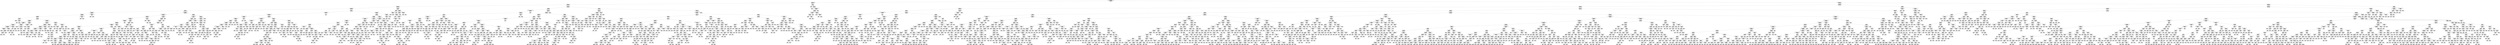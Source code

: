 digraph Tree {
node [shape=box] ;
0 [label="marital-status_Married-civ-spouse <= 0.5\ngini = 0.3656\nsamples = 32561\nvalue = [24720, 7841]"] ;
1 [label="capital-gain <= 7073.5\ngini = 0.1221\nsamples = 17585\nvalue = [16436, 1149]"] ;
0 -> 1 [labeldistance=2.5, labelangle=45, headlabel="True"] ;
2 [label="education-num <= 12.5\ngini = 0.0935\nsamples = 17274\nvalue = [16425, 849]"] ;
1 -> 2 ;
3 [label="capital-loss <= 2218.5\ngini = 0.0481\nsamples = 13864\nvalue = [13522, 342]"] ;
2 -> 3 ;
4 [label="hours-per-week <= 40.5\ngini = 0.0446\nsamples = 13807\nvalue = [13492, 315]"] ;
3 -> 4 ;
5 [label="age <= 33.5\ngini = 0.0268\nsamples = 11351\nvalue = [11197, 154]"] ;
4 -> 5 ;
6 [label="relationship_Husband <= 0.5\ngini = 0.0071\nsamples = 6698\nvalue = [6674, 24]"] ;
5 -> 6 ;
7 [label="relationship_Wife <= 0.5\ngini = 0.0068\nsamples = 6696\nvalue = [6673, 23]"] ;
6 -> 7 ;
8 [label="fnlwgt <= 23759.0\ngini = 0.0066\nsamples = 6692\nvalue = [6670, 22]"] ;
7 -> 8 ;
9 [label="fnlwgt <= 23381.0\ngini = 0.142\nsamples = 26\nvalue = [24, 2]"] ;
8 -> 9 ;
10 [label="gini = 0.0\nsamples = 23\nvalue = [23, 0]"] ;
9 -> 10 ;
11 [label="hours-per-week <= 39.0\ngini = 0.4444\nsamples = 3\nvalue = [1, 2]"] ;
9 -> 11 ;
12 [label="gini = 0.0\nsamples = 2\nvalue = [0, 2]"] ;
11 -> 12 ;
13 [label="gini = 0.0\nsamples = 1\nvalue = [1, 0]"] ;
11 -> 13 ;
14 [label="age <= 28.5\ngini = 0.006\nsamples = 6666\nvalue = [6646, 20]"] ;
8 -> 14 ;
15 [label="workclass_Local-gov <= 0.5\ngini = 0.0026\nsamples = 5386\nvalue = [5379, 7]"] ;
14 -> 15 ;
16 [label="workclass_Self-emp-not-inc <= 0.5\ngini = 0.0015\nsamples = 5245\nvalue = [5241, 4]"] ;
15 -> 16 ;
17 [label="occupation_Tech-support <= 0.5\ngini = 0.0012\nsamples = 5139\nvalue = [5136, 3]"] ;
16 -> 17 ;
18 [label="occupation_Exec-managerial <= 0.5\ngini = 0.0008\nsamples = 5026\nvalue = [5024, 2]"] ;
17 -> 18 ;
19 [label="occupation_Other-service <= 0.5\ngini = 0.0004\nsamples = 4882\nvalue = [4881, 1]"] ;
18 -> 19 ;
20 [label="gini = 0.0\nsamples = 3812\nvalue = [3812, 0]"] ;
19 -> 20 ;
21 [label="fnlwgt <= 127914.5\ngini = 0.0019\nsamples = 1070\nvalue = [1069, 1]"] ;
19 -> 21 ;
22 [label="fnlwgt <= 127707.5\ngini = 0.0065\nsamples = 308\nvalue = [307, 1]"] ;
21 -> 22 ;
23 [label="gini = 0.0\nsamples = 307\nvalue = [307, 0]"] ;
22 -> 23 ;
24 [label="gini = 0.0\nsamples = 1\nvalue = [0, 1]"] ;
22 -> 24 ;
25 [label="gini = 0.0\nsamples = 762\nvalue = [762, 0]"] ;
21 -> 25 ;
26 [label="education-num <= 11.5\ngini = 0.0138\nsamples = 144\nvalue = [143, 1]"] ;
18 -> 26 ;
27 [label="gini = 0.0\nsamples = 135\nvalue = [135, 0]"] ;
26 -> 27 ;
28 [label="age <= 26.5\ngini = 0.1975\nsamples = 9\nvalue = [8, 1]"] ;
26 -> 28 ;
29 [label="gini = 0.0\nsamples = 7\nvalue = [7, 0]"] ;
28 -> 29 ;
30 [label="sex_Male <= 0.5\ngini = 0.5\nsamples = 2\nvalue = [1, 1]"] ;
28 -> 30 ;
31 [label="gini = 0.0\nsamples = 1\nvalue = [0, 1]"] ;
30 -> 31 ;
32 [label="gini = 0.0\nsamples = 1\nvalue = [1, 0]"] ;
30 -> 32 ;
33 [label="marital-status_Separated <= 0.5\ngini = 0.0175\nsamples = 113\nvalue = [112, 1]"] ;
17 -> 33 ;
34 [label="gini = 0.0\nsamples = 111\nvalue = [111, 0]"] ;
33 -> 34 ;
35 [label="age <= 27.0\ngini = 0.5\nsamples = 2\nvalue = [1, 1]"] ;
33 -> 35 ;
36 [label="gini = 0.0\nsamples = 1\nvalue = [1, 0]"] ;
35 -> 36 ;
37 [label="gini = 0.0\nsamples = 1\nvalue = [0, 1]"] ;
35 -> 37 ;
38 [label="race_Asian-Pac-Islander <= 0.5\ngini = 0.0187\nsamples = 106\nvalue = [105, 1]"] ;
16 -> 38 ;
39 [label="gini = 0.0\nsamples = 100\nvalue = [100, 0]"] ;
38 -> 39 ;
40 [label="relationship_Not-in-family <= 0.5\ngini = 0.2778\nsamples = 6\nvalue = [5, 1]"] ;
38 -> 40 ;
41 [label="gini = 0.0\nsamples = 4\nvalue = [4, 0]"] ;
40 -> 41 ;
42 [label="fnlwgt <= 229343.5\ngini = 0.5\nsamples = 2\nvalue = [1, 1]"] ;
40 -> 42 ;
43 [label="gini = 0.0\nsamples = 1\nvalue = [0, 1]"] ;
42 -> 43 ;
44 [label="gini = 0.0\nsamples = 1\nvalue = [1, 0]"] ;
42 -> 44 ;
45 [label="education_5th-6th <= 0.5\ngini = 0.0416\nsamples = 141\nvalue = [138, 3]"] ;
15 -> 45 ;
46 [label="occupation_Protective-serv <= 0.5\ngini = 0.0282\nsamples = 140\nvalue = [138, 2]"] ;
45 -> 46 ;
47 [label="gini = 0.0\nsamples = 115\nvalue = [115, 0]"] ;
46 -> 47 ;
48 [label="fnlwgt <= 196863.0\ngini = 0.1472\nsamples = 25\nvalue = [23, 2]"] ;
46 -> 48 ;
49 [label="gini = 0.0\nsamples = 14\nvalue = [14, 0]"] ;
48 -> 49 ;
50 [label="fnlwgt <= 234027.0\ngini = 0.2975\nsamples = 11\nvalue = [9, 2]"] ;
48 -> 50 ;
51 [label="sex_Female <= 0.5\ngini = 0.4444\nsamples = 3\nvalue = [1, 2]"] ;
50 -> 51 ;
52 [label="age <= 23.5\ngini = 0.5\nsamples = 2\nvalue = [1, 1]"] ;
51 -> 52 ;
53 [label="gini = 0.0\nsamples = 1\nvalue = [0, 1]"] ;
52 -> 53 ;
54 [label="gini = 0.0\nsamples = 1\nvalue = [1, 0]"] ;
52 -> 54 ;
55 [label="gini = 0.0\nsamples = 1\nvalue = [0, 1]"] ;
51 -> 55 ;
56 [label="gini = 0.0\nsamples = 8\nvalue = [8, 0]"] ;
50 -> 56 ;
57 [label="gini = 0.0\nsamples = 1\nvalue = [0, 1]"] ;
45 -> 57 ;
58 [label="occupation_Craft-repair <= 0.5\ngini = 0.0201\nsamples = 1280\nvalue = [1267, 13]"] ;
14 -> 58 ;
59 [label="marital-status_Widowed <= 0.5\ngini = 0.0125\nsamples = 1117\nvalue = [1110, 7]"] ;
58 -> 59 ;
60 [label="workclass_State-gov <= 0.5\ngini = 0.0108\nsamples = 1106\nvalue = [1100, 6]"] ;
59 -> 60 ;
61 [label="education_7th-8th <= 0.5\ngini = 0.0075\nsamples = 1060\nvalue = [1056, 4]"] ;
60 -> 61 ;
62 [label="workclass_Federal-gov <= 0.5\ngini = 0.0057\nsamples = 1041\nvalue = [1038, 3]"] ;
61 -> 62 ;
63 [label="education_11th <= 0.5\ngini = 0.004\nsamples = 1004\nvalue = [1002, 2]"] ;
62 -> 63 ;
64 [label="fnlwgt <= 372765.0\ngini = 0.0021\nsamples = 963\nvalue = [962, 1]"] ;
63 -> 64 ;
65 [label="gini = 0.0\nsamples = 901\nvalue = [901, 0]"] ;
64 -> 65 ;
66 [label="fnlwgt <= 373437.5\ngini = 0.0317\nsamples = 62\nvalue = [61, 1]"] ;
64 -> 66 ;
67 [label="gini = 0.0\nsamples = 1\nvalue = [0, 1]"] ;
66 -> 67 ;
68 [label="gini = 0.0\nsamples = 61\nvalue = [61, 0]"] ;
66 -> 68 ;
69 [label="occupation_Exec-managerial <= 0.5\ngini = 0.0476\nsamples = 41\nvalue = [40, 1]"] ;
63 -> 69 ;
70 [label="gini = 0.0\nsamples = 39\nvalue = [39, 0]"] ;
69 -> 70 ;
71 [label="marital-status_Never-married <= 0.5\ngini = 0.5\nsamples = 2\nvalue = [1, 1]"] ;
69 -> 71 ;
72 [label="gini = 0.0\nsamples = 1\nvalue = [0, 1]"] ;
71 -> 72 ;
73 [label="gini = 0.0\nsamples = 1\nvalue = [1, 0]"] ;
71 -> 73 ;
74 [label="occupation_Other-service <= 0.5\ngini = 0.0526\nsamples = 37\nvalue = [36, 1]"] ;
62 -> 74 ;
75 [label="gini = 0.0\nsamples = 30\nvalue = [30, 0]"] ;
74 -> 75 ;
76 [label="age <= 30.5\ngini = 0.2449\nsamples = 7\nvalue = [6, 1]"] ;
74 -> 76 ;
77 [label="sex_Male <= 0.5\ngini = 0.5\nsamples = 2\nvalue = [1, 1]"] ;
76 -> 77 ;
78 [label="gini = 0.0\nsamples = 1\nvalue = [0, 1]"] ;
77 -> 78 ;
79 [label="gini = 0.0\nsamples = 1\nvalue = [1, 0]"] ;
77 -> 79 ;
80 [label="gini = 0.0\nsamples = 5\nvalue = [5, 0]"] ;
76 -> 80 ;
81 [label="occupation_Farming-fishing <= 0.5\ngini = 0.0997\nsamples = 19\nvalue = [18, 1]"] ;
61 -> 81 ;
82 [label="gini = 0.0\nsamples = 18\nvalue = [18, 0]"] ;
81 -> 82 ;
83 [label="gini = 0.0\nsamples = 1\nvalue = [0, 1]"] ;
81 -> 83 ;
84 [label="occupation_Prof-specialty <= 0.5\ngini = 0.0832\nsamples = 46\nvalue = [44, 2]"] ;
60 -> 84 ;
85 [label="fnlwgt <= 399295.0\ngini = 0.0454\nsamples = 43\nvalue = [42, 1]"] ;
84 -> 85 ;
86 [label="gini = 0.0\nsamples = 39\nvalue = [39, 0]"] ;
85 -> 86 ;
87 [label="age <= 31.5\ngini = 0.375\nsamples = 4\nvalue = [3, 1]"] ;
85 -> 87 ;
88 [label="gini = 0.0\nsamples = 1\nvalue = [0, 1]"] ;
87 -> 88 ;
89 [label="gini = 0.0\nsamples = 3\nvalue = [3, 0]"] ;
87 -> 89 ;
90 [label="race_Black <= 0.5\ngini = 0.4444\nsamples = 3\nvalue = [2, 1]"] ;
84 -> 90 ;
91 [label="gini = 0.0\nsamples = 2\nvalue = [2, 0]"] ;
90 -> 91 ;
92 [label="gini = 0.0\nsamples = 1\nvalue = [0, 1]"] ;
90 -> 92 ;
93 [label="education-num <= 11.5\ngini = 0.1653\nsamples = 11\nvalue = [10, 1]"] ;
59 -> 93 ;
94 [label="gini = 0.0\nsamples = 10\nvalue = [10, 0]"] ;
93 -> 94 ;
95 [label="gini = 0.0\nsamples = 1\nvalue = [0, 1]"] ;
93 -> 95 ;
96 [label="education-num <= 9.5\ngini = 0.0709\nsamples = 163\nvalue = [157, 6]"] ;
58 -> 96 ;
97 [label="fnlwgt <= 347879.0\ngini = 0.0177\nsamples = 112\nvalue = [111, 1]"] ;
96 -> 97 ;
98 [label="gini = 0.0\nsamples = 104\nvalue = [104, 0]"] ;
97 -> 98 ;
99 [label="fnlwgt <= 352303.5\ngini = 0.2188\nsamples = 8\nvalue = [7, 1]"] ;
97 -> 99 ;
100 [label="gini = 0.0\nsamples = 1\nvalue = [0, 1]"] ;
99 -> 100 ;
101 [label="gini = 0.0\nsamples = 7\nvalue = [7, 0]"] ;
99 -> 101 ;
102 [label="workclass_Federal-gov <= 0.5\ngini = 0.1769\nsamples = 51\nvalue = [46, 5]"] ;
96 -> 102 ;
103 [label="fnlwgt <= 220252.0\ngini = 0.1499\nsamples = 49\nvalue = [45, 4]"] ;
102 -> 103 ;
104 [label="fnlwgt <= 210558.0\ngini = 0.2188\nsamples = 32\nvalue = [28, 4]"] ;
103 -> 104 ;
105 [label="age <= 30.5\ngini = 0.1748\nsamples = 31\nvalue = [28, 3]"] ;
104 -> 105 ;
106 [label="fnlwgt <= 60105.0\ngini = 0.3367\nsamples = 14\nvalue = [11, 3]"] ;
105 -> 106 ;
107 [label="gini = 0.0\nsamples = 1\nvalue = [0, 1]"] ;
106 -> 107 ;
108 [label="fnlwgt <= 154796.5\ngini = 0.2604\nsamples = 13\nvalue = [11, 2]"] ;
106 -> 108 ;
109 [label="gini = 0.0\nsamples = 7\nvalue = [7, 0]"] ;
108 -> 109 ;
110 [label="fnlwgt <= 179165.5\ngini = 0.4444\nsamples = 6\nvalue = [4, 2]"] ;
108 -> 110 ;
111 [label="education-num <= 10.5\ngini = 0.4444\nsamples = 3\nvalue = [1, 2]"] ;
110 -> 111 ;
112 [label="relationship_Own-child <= 0.5\ngini = 0.5\nsamples = 2\nvalue = [1, 1]"] ;
111 -> 112 ;
113 [label="gini = 0.0\nsamples = 1\nvalue = [0, 1]"] ;
112 -> 113 ;
114 [label="gini = 0.0\nsamples = 1\nvalue = [1, 0]"] ;
112 -> 114 ;
115 [label="gini = 0.0\nsamples = 1\nvalue = [0, 1]"] ;
111 -> 115 ;
116 [label="gini = 0.0\nsamples = 3\nvalue = [3, 0]"] ;
110 -> 116 ;
117 [label="gini = 0.0\nsamples = 17\nvalue = [17, 0]"] ;
105 -> 117 ;
118 [label="gini = 0.0\nsamples = 1\nvalue = [0, 1]"] ;
104 -> 118 ;
119 [label="gini = 0.0\nsamples = 17\nvalue = [17, 0]"] ;
103 -> 119 ;
120 [label="age <= 31.5\ngini = 0.5\nsamples = 2\nvalue = [1, 1]"] ;
102 -> 120 ;
121 [label="gini = 0.0\nsamples = 1\nvalue = [1, 0]"] ;
120 -> 121 ;
122 [label="gini = 0.0\nsamples = 1\nvalue = [0, 1]"] ;
120 -> 122 ;
123 [label="occupation_Other-service <= 0.5\ngini = 0.375\nsamples = 4\nvalue = [3, 1]"] ;
7 -> 123 ;
124 [label="gini = 0.0\nsamples = 3\nvalue = [3, 0]"] ;
123 -> 124 ;
125 [label="gini = 0.0\nsamples = 1\nvalue = [0, 1]"] ;
123 -> 125 ;
126 [label="education_Some-college <= 0.5\ngini = 0.5\nsamples = 2\nvalue = [1, 1]"] ;
6 -> 126 ;
127 [label="gini = 0.0\nsamples = 1\nvalue = [0, 1]"] ;
126 -> 127 ;
128 [label="gini = 0.0\nsamples = 1\nvalue = [1, 0]"] ;
126 -> 128 ;
129 [label="occupation_Prof-specialty <= 0.5\ngini = 0.0543\nsamples = 4653\nvalue = [4523, 130]"] ;
5 -> 129 ;
130 [label="occupation_Exec-managerial <= 0.5\ngini = 0.046\nsamples = 4416\nvalue = [4312, 104]"] ;
129 -> 130 ;
131 [label="relationship_Wife <= 0.5\ngini = 0.0376\nsamples = 4072\nvalue = [3994, 78]"] ;
130 -> 131 ;
132 [label="occupation_Protective-serv <= 0.5\ngini = 0.0367\nsamples = 4067\nvalue = [3991, 76]"] ;
131 -> 132 ;
133 [label="native-country_India <= 0.5\ngini = 0.0339\nsamples = 4000\nvalue = [3931, 69]"] ;
132 -> 133 ;
134 [label="capital-gain <= 4718.5\ngini = 0.0334\nsamples = 3999\nvalue = [3931, 68]"] ;
133 -> 134 ;
135 [label="occupation_Craft-repair <= 0.5\ngini = 0.0317\nsamples = 3972\nvalue = [3908, 64]"] ;
134 -> 135 ;
136 [label="workclass_Self-emp-inc <= 0.5\ngini = 0.0255\nsamples = 3477\nvalue = [3432, 45]"] ;
135 -> 136 ;
137 [label="fnlwgt <= 20302.0\ngini = 0.024\nsamples = 3453\nvalue = [3411, 42]"] ;
136 -> 137 ;
138 [label="relationship_Unmarried <= 0.5\ngini = 0.32\nsamples = 5\nvalue = [4, 1]"] ;
137 -> 138 ;
139 [label="gini = 0.0\nsamples = 1\nvalue = [0, 1]"] ;
138 -> 139 ;
140 [label="gini = 0.0\nsamples = 4\nvalue = [4, 0]"] ;
138 -> 140 ;
141 [label="occupation_Tech-support <= 0.5\ngini = 0.0235\nsamples = 3448\nvalue = [3407, 41]"] ;
137 -> 141 ;
142 [label="native-country_England <= 0.5\ngini = 0.0209\nsamples = 3319\nvalue = [3284, 35]"] ;
141 -> 142 ;
143 [label="native-country_Italy <= 0.5\ngini = 0.0203\nsamples = 3311\nvalue = [3277, 34]"] ;
142 -> 143 ;
144 [label="race_White <= 0.5\ngini = 0.0198\nsamples = 3302\nvalue = [3269, 33]"] ;
143 -> 144 ;
145 [label="education_Assoc-voc <= 0.5\ngini = 0.0024\nsamples = 827\nvalue = [826, 1]"] ;
144 -> 145 ;
146 [label="gini = 0.0\nsamples = 801\nvalue = [801, 0]"] ;
145 -> 146 ;
147 [label="workclass_Federal-gov <= 0.5\ngini = 0.074\nsamples = 26\nvalue = [25, 1]"] ;
145 -> 147 ;
148 [label="gini = 0.0\nsamples = 22\nvalue = [22, 0]"] ;
147 -> 148 ;
149 [label="fnlwgt <= 230043.5\ngini = 0.375\nsamples = 4\nvalue = [3, 1]"] ;
147 -> 149 ;
150 [label="gini = 0.0\nsamples = 3\nvalue = [3, 0]"] ;
149 -> 150 ;
151 [label="gini = 0.0\nsamples = 1\nvalue = [0, 1]"] ;
149 -> 151 ;
152 [label="occupation_Transport-moving <= 0.5\ngini = 0.0255\nsamples = 2475\nvalue = [2443, 32]"] ;
144 -> 152 ;
153 [label="age <= 56.5\ngini = 0.0227\nsamples = 2356\nvalue = [2329, 27]"] ;
152 -> 153 ;
154 [label="occupation_Adm-clerical <= 0.5\ngini = 0.0161\nsamples = 1729\nvalue = [1715, 14]"] ;
153 -> 154 ;
155 [label="gini = 0.0087\nsamples = 1143\nvalue = [1138, 5]"] ;
154 -> 155 ;
156 [label="gini = 0.0302\nsamples = 586\nvalue = [577, 9]"] ;
154 -> 156 ;
157 [label="occupation_Sales <= 0.5\ngini = 0.0406\nsamples = 627\nvalue = [614, 13]"] ;
153 -> 157 ;
158 [label="gini = 0.0285\nsamples = 554\nvalue = [546, 8]"] ;
157 -> 158 ;
159 [label="gini = 0.1276\nsamples = 73\nvalue = [68, 5]"] ;
157 -> 159 ;
160 [label="education_9th <= 0.5\ngini = 0.0805\nsamples = 119\nvalue = [114, 5]"] ;
152 -> 160 ;
161 [label="education_Some-college <= 0.5\ngini = 0.0655\nsamples = 118\nvalue = [114, 4]"] ;
160 -> 161 ;
162 [label="gini = 0.0412\nsamples = 95\nvalue = [93, 2]"] ;
161 -> 162 ;
163 [label="gini = 0.1588\nsamples = 23\nvalue = [21, 2]"] ;
161 -> 163 ;
164 [label="gini = 0.0\nsamples = 1\nvalue = [0, 1]"] ;
160 -> 164 ;
165 [label="education_7th-8th <= 0.5\ngini = 0.1975\nsamples = 9\nvalue = [8, 1]"] ;
143 -> 165 ;
166 [label="gini = 0.0\nsamples = 8\nvalue = [8, 0]"] ;
165 -> 166 ;
167 [label="gini = 0.0\nsamples = 1\nvalue = [0, 1]"] ;
165 -> 167 ;
168 [label="age <= 40.5\ngini = 0.2188\nsamples = 8\nvalue = [7, 1]"] ;
142 -> 168 ;
169 [label="gini = 0.0\nsamples = 1\nvalue = [0, 1]"] ;
168 -> 169 ;
170 [label="gini = 0.0\nsamples = 7\nvalue = [7, 0]"] ;
168 -> 170 ;
171 [label="native-country_Guatemala <= 0.5\ngini = 0.0887\nsamples = 129\nvalue = [123, 6]"] ;
141 -> 171 ;
172 [label="hours-per-week <= 13.5\ngini = 0.0751\nsamples = 128\nvalue = [123, 5]"] ;
171 -> 172 ;
173 [label="age <= 45.5\ngini = 0.5\nsamples = 2\nvalue = [1, 1]"] ;
172 -> 173 ;
174 [label="gini = 0.0\nsamples = 1\nvalue = [1, 0]"] ;
173 -> 174 ;
175 [label="gini = 0.0\nsamples = 1\nvalue = [0, 1]"] ;
173 -> 175 ;
176 [label="native-country_? <= 0.5\ngini = 0.0615\nsamples = 126\nvalue = [122, 4]"] ;
172 -> 176 ;
177 [label="marital-status_Divorced <= 0.5\ngini = 0.0472\nsamples = 124\nvalue = [121, 3]"] ;
176 -> 177 ;
178 [label="age <= 45.5\ngini = 0.0965\nsamples = 59\nvalue = [56, 3]"] ;
177 -> 178 ;
179 [label="age <= 44.5\ngini = 0.1454\nsamples = 38\nvalue = [35, 3]"] ;
178 -> 179 ;
180 [label="gini = 0.1049\nsamples = 36\nvalue = [34, 2]"] ;
179 -> 180 ;
181 [label="gini = 0.5\nsamples = 2\nvalue = [1, 1]"] ;
179 -> 181 ;
182 [label="gini = 0.0\nsamples = 21\nvalue = [21, 0]"] ;
178 -> 182 ;
183 [label="gini = 0.0\nsamples = 65\nvalue = [65, 0]"] ;
177 -> 183 ;
184 [label="relationship_Not-in-family <= 0.5\ngini = 0.5\nsamples = 2\nvalue = [1, 1]"] ;
176 -> 184 ;
185 [label="gini = 0.0\nsamples = 1\nvalue = [1, 0]"] ;
184 -> 185 ;
186 [label="gini = 0.0\nsamples = 1\nvalue = [0, 1]"] ;
184 -> 186 ;
187 [label="gini = 0.0\nsamples = 1\nvalue = [0, 1]"] ;
171 -> 187 ;
188 [label="race_White <= 0.5\ngini = 0.2188\nsamples = 24\nvalue = [21, 3]"] ;
136 -> 188 ;
189 [label="gini = 0.0\nsamples = 1\nvalue = [0, 1]"] ;
188 -> 189 ;
190 [label="education_Some-college <= 0.5\ngini = 0.1588\nsamples = 23\nvalue = [21, 2]"] ;
188 -> 190 ;
191 [label="gini = 0.0\nsamples = 15\nvalue = [15, 0]"] ;
190 -> 191 ;
192 [label="fnlwgt <= 109262.0\ngini = 0.375\nsamples = 8\nvalue = [6, 2]"] ;
190 -> 192 ;
193 [label="gini = 0.0\nsamples = 1\nvalue = [0, 1]"] ;
192 -> 193 ;
194 [label="fnlwgt <= 212568.0\ngini = 0.2449\nsamples = 7\nvalue = [6, 1]"] ;
192 -> 194 ;
195 [label="gini = 0.0\nsamples = 5\nvalue = [5, 0]"] ;
194 -> 195 ;
196 [label="fnlwgt <= 241299.5\ngini = 0.5\nsamples = 2\nvalue = [1, 1]"] ;
194 -> 196 ;
197 [label="gini = 0.0\nsamples = 1\nvalue = [0, 1]"] ;
196 -> 197 ;
198 [label="gini = 0.0\nsamples = 1\nvalue = [1, 0]"] ;
196 -> 198 ;
199 [label="age <= 49.5\ngini = 0.0738\nsamples = 495\nvalue = [476, 19]"] ;
135 -> 199 ;
200 [label="education_Some-college <= 0.5\ngini = 0.0422\nsamples = 371\nvalue = [363, 8]"] ;
199 -> 200 ;
201 [label="marital-status_Married-spouse-absent <= 0.5\ngini = 0.014\nsamples = 284\nvalue = [282, 2]"] ;
200 -> 201 ;
202 [label="fnlwgt <= 85951.0\ngini = 0.0074\nsamples = 269\nvalue = [268, 1]"] ;
201 -> 202 ;
203 [label="fnlwgt <= 84861.5\ngini = 0.0713\nsamples = 27\nvalue = [26, 1]"] ;
202 -> 203 ;
204 [label="gini = 0.0\nsamples = 26\nvalue = [26, 0]"] ;
203 -> 204 ;
205 [label="gini = 0.0\nsamples = 1\nvalue = [0, 1]"] ;
203 -> 205 ;
206 [label="gini = 0.0\nsamples = 242\nvalue = [242, 0]"] ;
202 -> 206 ;
207 [label="age <= 40.5\ngini = 0.1244\nsamples = 15\nvalue = [14, 1]"] ;
201 -> 207 ;
208 [label="age <= 39.0\ngini = 0.2778\nsamples = 6\nvalue = [5, 1]"] ;
207 -> 208 ;
209 [label="gini = 0.0\nsamples = 5\nvalue = [5, 0]"] ;
208 -> 209 ;
210 [label="gini = 0.0\nsamples = 1\nvalue = [0, 1]"] ;
208 -> 210 ;
211 [label="gini = 0.0\nsamples = 9\nvalue = [9, 0]"] ;
207 -> 211 ;
212 [label="fnlwgt <= 41026.0\ngini = 0.1284\nsamples = 87\nvalue = [81, 6]"] ;
200 -> 212 ;
213 [label="marital-status_Never-married <= 0.5\ngini = 0.4444\nsamples = 3\nvalue = [1, 2]"] ;
212 -> 213 ;
214 [label="gini = 0.0\nsamples = 2\nvalue = [0, 2]"] ;
213 -> 214 ;
215 [label="gini = 0.0\nsamples = 1\nvalue = [1, 0]"] ;
213 -> 215 ;
216 [label="age <= 45.5\ngini = 0.0907\nsamples = 84\nvalue = [80, 4]"] ;
212 -> 216 ;
217 [label="hours-per-week <= 36.0\ngini = 0.0548\nsamples = 71\nvalue = [69, 2]"] ;
216 -> 217 ;
218 [label="hours-per-week <= 32.5\ngini = 0.1975\nsamples = 9\nvalue = [8, 1]"] ;
217 -> 218 ;
219 [label="gini = 0.0\nsamples = 7\nvalue = [7, 0]"] ;
218 -> 219 ;
220 [label="marital-status_Divorced <= 0.5\ngini = 0.5\nsamples = 2\nvalue = [1, 1]"] ;
218 -> 220 ;
221 [label="gini = 0.0\nsamples = 1\nvalue = [0, 1]"] ;
220 -> 221 ;
222 [label="gini = 0.0\nsamples = 1\nvalue = [1, 0]"] ;
220 -> 222 ;
223 [label="fnlwgt <= 126203.5\ngini = 0.0317\nsamples = 62\nvalue = [61, 1]"] ;
217 -> 223 ;
224 [label="fnlwgt <= 125050.0\ngini = 0.095\nsamples = 20\nvalue = [19, 1]"] ;
223 -> 224 ;
225 [label="gini = 0.0\nsamples = 19\nvalue = [19, 0]"] ;
224 -> 225 ;
226 [label="gini = 0.0\nsamples = 1\nvalue = [0, 1]"] ;
224 -> 226 ;
227 [label="gini = 0.0\nsamples = 42\nvalue = [42, 0]"] ;
223 -> 227 ;
228 [label="fnlwgt <= 308836.0\ngini = 0.2604\nsamples = 13\nvalue = [11, 2]"] ;
216 -> 228 ;
229 [label="hours-per-week <= 39.0\ngini = 0.1528\nsamples = 12\nvalue = [11, 1]"] ;
228 -> 229 ;
230 [label="fnlwgt <= 157817.0\ngini = 0.5\nsamples = 2\nvalue = [1, 1]"] ;
229 -> 230 ;
231 [label="gini = 0.0\nsamples = 1\nvalue = [1, 0]"] ;
230 -> 231 ;
232 [label="gini = 0.0\nsamples = 1\nvalue = [0, 1]"] ;
230 -> 232 ;
233 [label="gini = 0.0\nsamples = 10\nvalue = [10, 0]"] ;
229 -> 233 ;
234 [label="gini = 0.0\nsamples = 1\nvalue = [0, 1]"] ;
228 -> 234 ;
235 [label="workclass_Local-gov <= 0.5\ngini = 0.1617\nsamples = 124\nvalue = [113, 11]"] ;
199 -> 235 ;
236 [label="fnlwgt <= 111950.0\ngini = 0.1409\nsamples = 118\nvalue = [109, 9]"] ;
235 -> 236 ;
237 [label="fnlwgt <= 109658.0\ngini = 0.32\nsamples = 25\nvalue = [20, 5]"] ;
236 -> 237 ;
238 [label="age <= 57.0\ngini = 0.2778\nsamples = 24\nvalue = [20, 4]"] ;
237 -> 238 ;
239 [label="age <= 55.5\ngini = 0.4082\nsamples = 14\nvalue = [10, 4]"] ;
238 -> 239 ;
240 [label="fnlwgt <= 91403.0\ngini = 0.355\nsamples = 13\nvalue = [10, 3]"] ;
239 -> 240 ;
241 [label="marital-status_Divorced <= 0.5\ngini = 0.2188\nsamples = 8\nvalue = [7, 1]"] ;
240 -> 241 ;
242 [label="gini = 0.0\nsamples = 4\nvalue = [4, 0]"] ;
241 -> 242 ;
243 [label="fnlwgt <= 37185.5\ngini = 0.375\nsamples = 4\nvalue = [3, 1]"] ;
241 -> 243 ;
244 [label="gini = 0.0\nsamples = 2\nvalue = [2, 0]"] ;
243 -> 244 ;
245 [label="gini = 0.5\nsamples = 2\nvalue = [1, 1]"] ;
243 -> 245 ;
246 [label="relationship_Own-child <= 0.5\ngini = 0.48\nsamples = 5\nvalue = [3, 2]"] ;
240 -> 246 ;
247 [label="marital-status_Divorced <= 0.5\ngini = 0.4444\nsamples = 3\nvalue = [1, 2]"] ;
246 -> 247 ;
248 [label="gini = 0.0\nsamples = 2\nvalue = [0, 2]"] ;
247 -> 248 ;
249 [label="gini = 0.0\nsamples = 1\nvalue = [1, 0]"] ;
247 -> 249 ;
250 [label="gini = 0.0\nsamples = 2\nvalue = [2, 0]"] ;
246 -> 250 ;
251 [label="gini = 0.0\nsamples = 1\nvalue = [0, 1]"] ;
239 -> 251 ;
252 [label="gini = 0.0\nsamples = 10\nvalue = [10, 0]"] ;
238 -> 252 ;
253 [label="gini = 0.0\nsamples = 1\nvalue = [0, 1]"] ;
237 -> 253 ;
254 [label="hours-per-week <= 9.0\ngini = 0.0823\nsamples = 93\nvalue = [89, 4]"] ;
236 -> 254 ;
255 [label="sex_Female <= 0.5\ngini = 0.5\nsamples = 2\nvalue = [1, 1]"] ;
254 -> 255 ;
256 [label="gini = 0.0\nsamples = 1\nvalue = [0, 1]"] ;
255 -> 256 ;
257 [label="gini = 0.0\nsamples = 1\nvalue = [1, 0]"] ;
255 -> 257 ;
258 [label="education_Assoc-voc <= 0.5\ngini = 0.0638\nsamples = 91\nvalue = [88, 3]"] ;
254 -> 258 ;
259 [label="age <= 53.5\ngini = 0.0439\nsamples = 89\nvalue = [87, 2]"] ;
258 -> 259 ;
260 [label="education_Some-college <= 0.5\ngini = 0.0997\nsamples = 38\nvalue = [36, 2]"] ;
259 -> 260 ;
261 [label="fnlwgt <= 242477.0\ngini = 0.0605\nsamples = 32\nvalue = [31, 1]"] ;
260 -> 261 ;
262 [label="gini = 0.0\nsamples = 25\nvalue = [25, 0]"] ;
261 -> 262 ;
263 [label="fnlwgt <= 266166.5\ngini = 0.2449\nsamples = 7\nvalue = [6, 1]"] ;
261 -> 263 ;
264 [label="gini = 0.0\nsamples = 1\nvalue = [0, 1]"] ;
263 -> 264 ;
265 [label="gini = 0.0\nsamples = 6\nvalue = [6, 0]"] ;
263 -> 265 ;
266 [label="fnlwgt <= 187115.0\ngini = 0.2778\nsamples = 6\nvalue = [5, 1]"] ;
260 -> 266 ;
267 [label="gini = 0.0\nsamples = 3\nvalue = [3, 0]"] ;
266 -> 267 ;
268 [label="fnlwgt <= 241933.0\ngini = 0.4444\nsamples = 3\nvalue = [2, 1]"] ;
266 -> 268 ;
269 [label="gini = 0.0\nsamples = 1\nvalue = [0, 1]"] ;
268 -> 269 ;
270 [label="gini = 0.0\nsamples = 2\nvalue = [2, 0]"] ;
268 -> 270 ;
271 [label="gini = 0.0\nsamples = 51\nvalue = [51, 0]"] ;
259 -> 271 ;
272 [label="marital-status_Never-married <= 0.5\ngini = 0.5\nsamples = 2\nvalue = [1, 1]"] ;
258 -> 272 ;
273 [label="gini = 0.0\nsamples = 1\nvalue = [1, 0]"] ;
272 -> 273 ;
274 [label="gini = 0.0\nsamples = 1\nvalue = [0, 1]"] ;
272 -> 274 ;
275 [label="fnlwgt <= 171014.5\ngini = 0.4444\nsamples = 6\nvalue = [4, 2]"] ;
235 -> 275 ;
276 [label="gini = 0.0\nsamples = 3\nvalue = [3, 0]"] ;
275 -> 276 ;
277 [label="education_HS-grad <= 0.5\ngini = 0.4444\nsamples = 3\nvalue = [1, 2]"] ;
275 -> 277 ;
278 [label="gini = 0.0\nsamples = 1\nvalue = [1, 0]"] ;
277 -> 278 ;
279 [label="gini = 0.0\nsamples = 2\nvalue = [0, 2]"] ;
277 -> 279 ;
280 [label="capital-gain <= 4826.0\ngini = 0.2524\nsamples = 27\nvalue = [23, 4]"] ;
134 -> 280 ;
281 [label="gini = 0.0\nsamples = 3\nvalue = [0, 3]"] ;
280 -> 281 ;
282 [label="occupation_Tech-support <= 0.5\ngini = 0.0799\nsamples = 24\nvalue = [23, 1]"] ;
280 -> 282 ;
283 [label="gini = 0.0\nsamples = 21\nvalue = [21, 0]"] ;
282 -> 283 ;
284 [label="hours-per-week <= 38.0\ngini = 0.4444\nsamples = 3\nvalue = [2, 1]"] ;
282 -> 284 ;
285 [label="gini = 0.0\nsamples = 1\nvalue = [0, 1]"] ;
284 -> 285 ;
286 [label="gini = 0.0\nsamples = 2\nvalue = [2, 0]"] ;
284 -> 286 ;
287 [label="gini = 0.0\nsamples = 1\nvalue = [0, 1]"] ;
133 -> 287 ;
288 [label="workclass_Private <= 0.5\ngini = 0.1871\nsamples = 67\nvalue = [60, 7]"] ;
132 -> 288 ;
289 [label="fnlwgt <= 364930.5\ngini = 0.2726\nsamples = 43\nvalue = [36, 7]"] ;
288 -> 289 ;
290 [label="fnlwgt <= 33692.0\ngini = 0.2449\nsamples = 42\nvalue = [36, 6]"] ;
289 -> 290 ;
291 [label="marital-status_Divorced <= 0.5\ngini = 0.5\nsamples = 2\nvalue = [1, 1]"] ;
290 -> 291 ;
292 [label="gini = 0.0\nsamples = 1\nvalue = [1, 0]"] ;
291 -> 292 ;
293 [label="gini = 0.0\nsamples = 1\nvalue = [0, 1]"] ;
291 -> 293 ;
294 [label="marital-status_Divorced <= 0.5\ngini = 0.2188\nsamples = 40\nvalue = [35, 5]"] ;
290 -> 294 ;
295 [label="fnlwgt <= 310871.0\ngini = 0.3299\nsamples = 24\nvalue = [19, 5]"] ;
294 -> 295 ;
296 [label="fnlwgt <= 152565.0\ngini = 0.2873\nsamples = 23\nvalue = [19, 4]"] ;
295 -> 296 ;
297 [label="gini = 0.0\nsamples = 9\nvalue = [9, 0]"] ;
296 -> 297 ;
298 [label="fnlwgt <= 163716.0\ngini = 0.4082\nsamples = 14\nvalue = [10, 4]"] ;
296 -> 298 ;
299 [label="gini = 0.0\nsamples = 1\nvalue = [0, 1]"] ;
298 -> 299 ;
300 [label="workclass_Local-gov <= 0.5\ngini = 0.355\nsamples = 13\nvalue = [10, 3]"] ;
298 -> 300 ;
301 [label="gini = 0.0\nsamples = 4\nvalue = [4, 0]"] ;
300 -> 301 ;
302 [label="education_HS-grad <= 0.5\ngini = 0.4444\nsamples = 9\nvalue = [6, 3]"] ;
300 -> 302 ;
303 [label="age <= 41.5\ngini = 0.48\nsamples = 5\nvalue = [2, 3]"] ;
302 -> 303 ;
304 [label="gini = 0.0\nsamples = 2\nvalue = [0, 2]"] ;
303 -> 304 ;
305 [label="age <= 53.0\ngini = 0.4444\nsamples = 3\nvalue = [2, 1]"] ;
303 -> 305 ;
306 [label="gini = 0.0\nsamples = 2\nvalue = [2, 0]"] ;
305 -> 306 ;
307 [label="gini = 0.0\nsamples = 1\nvalue = [0, 1]"] ;
305 -> 307 ;
308 [label="gini = 0.0\nsamples = 4\nvalue = [4, 0]"] ;
302 -> 308 ;
309 [label="gini = 0.0\nsamples = 1\nvalue = [0, 1]"] ;
295 -> 309 ;
310 [label="gini = 0.0\nsamples = 16\nvalue = [16, 0]"] ;
294 -> 310 ;
311 [label="gini = 0.0\nsamples = 1\nvalue = [0, 1]"] ;
289 -> 311 ;
312 [label="gini = 0.0\nsamples = 24\nvalue = [24, 0]"] ;
288 -> 312 ;
313 [label="hours-per-week <= 32.5\ngini = 0.48\nsamples = 5\nvalue = [3, 2]"] ;
131 -> 313 ;
314 [label="gini = 0.0\nsamples = 2\nvalue = [2, 0]"] ;
313 -> 314 ;
315 [label="education-num <= 11.0\ngini = 0.4444\nsamples = 3\nvalue = [1, 2]"] ;
313 -> 315 ;
316 [label="gini = 0.0\nsamples = 2\nvalue = [0, 2]"] ;
315 -> 316 ;
317 [label="gini = 0.0\nsamples = 1\nvalue = [1, 0]"] ;
315 -> 317 ;
318 [label="native-country_Japan <= 0.5\ngini = 0.1397\nsamples = 344\nvalue = [318, 26]"] ;
130 -> 318 ;
319 [label="capital-gain <= 5373.5\ngini = 0.1351\nsamples = 343\nvalue = [318, 25]"] ;
318 -> 319 ;
320 [label="native-country_Ireland <= 0.5\ngini = 0.1305\nsamples = 342\nvalue = [318, 24]"] ;
319 -> 320 ;
321 [label="education-num <= 10.5\ngini = 0.1258\nsamples = 341\nvalue = [318, 23]"] ;
320 -> 321 ;
322 [label="marital-status_Widowed <= 0.5\ngini = 0.1033\nsamples = 293\nvalue = [277, 16]"] ;
321 -> 322 ;
323 [label="fnlwgt <= 61980.5\ngini = 0.0835\nsamples = 252\nvalue = [241, 11]"] ;
322 -> 323 ;
324 [label="fnlwgt <= 47090.0\ngini = 0.2112\nsamples = 25\nvalue = [22, 3]"] ;
323 -> 324 ;
325 [label="gini = 0.0\nsamples = 19\nvalue = [19, 0]"] ;
324 -> 325 ;
326 [label="relationship_Not-in-family <= 0.5\ngini = 0.5\nsamples = 6\nvalue = [3, 3]"] ;
324 -> 326 ;
327 [label="gini = 0.0\nsamples = 2\nvalue = [0, 2]"] ;
326 -> 327 ;
328 [label="age <= 37.5\ngini = 0.375\nsamples = 4\nvalue = [3, 1]"] ;
326 -> 328 ;
329 [label="gini = 0.0\nsamples = 1\nvalue = [0, 1]"] ;
328 -> 329 ;
330 [label="gini = 0.0\nsamples = 3\nvalue = [3, 0]"] ;
328 -> 330 ;
331 [label="fnlwgt <= 138184.0\ngini = 0.068\nsamples = 227\nvalue = [219, 8]"] ;
323 -> 331 ;
332 [label="gini = 0.0\nsamples = 63\nvalue = [63, 0]"] ;
331 -> 332 ;
333 [label="fnlwgt <= 140565.0\ngini = 0.0928\nsamples = 164\nvalue = [156, 8]"] ;
331 -> 333 ;
334 [label="gini = 0.0\nsamples = 1\nvalue = [0, 1]"] ;
333 -> 334 ;
335 [label="education_HS-grad <= 0.5\ngini = 0.0822\nsamples = 163\nvalue = [156, 7]"] ;
333 -> 335 ;
336 [label="age <= 53.5\ngini = 0.0222\nsamples = 89\nvalue = [88, 1]"] ;
335 -> 336 ;
337 [label="gini = 0.0\nsamples = 73\nvalue = [73, 0]"] ;
336 -> 337 ;
338 [label="marital-status_Never-married <= 0.5\ngini = 0.1172\nsamples = 16\nvalue = [15, 1]"] ;
336 -> 338 ;
339 [label="gini = 0.0\nsamples = 14\nvalue = [14, 0]"] ;
338 -> 339 ;
340 [label="fnlwgt <= 191020.0\ngini = 0.5\nsamples = 2\nvalue = [1, 1]"] ;
338 -> 340 ;
341 [label="gini = 0.0\nsamples = 1\nvalue = [0, 1]"] ;
340 -> 341 ;
342 [label="gini = 0.0\nsamples = 1\nvalue = [1, 0]"] ;
340 -> 342 ;
343 [label="fnlwgt <= 329254.5\ngini = 0.149\nsamples = 74\nvalue = [68, 6]"] ;
335 -> 343 ;
344 [label="hours-per-week <= 32.5\ngini = 0.1172\nsamples = 64\nvalue = [60, 4]"] ;
343 -> 344 ;
345 [label="marital-status_Divorced <= 0.5\ngini = 0.4444\nsamples = 3\nvalue = [2, 1]"] ;
344 -> 345 ;
346 [label="gini = 0.0\nsamples = 2\nvalue = [2, 0]"] ;
345 -> 346 ;
347 [label="gini = 0.0\nsamples = 1\nvalue = [0, 1]"] ;
345 -> 347 ;
348 [label="relationship_Unmarried <= 0.5\ngini = 0.0935\nsamples = 61\nvalue = [58, 3]"] ;
344 -> 348 ;
349 [label="gini = 0.0\nsamples = 32\nvalue = [32, 0]"] ;
348 -> 349 ;
350 [label="race_Black <= 0.5\ngini = 0.1855\nsamples = 29\nvalue = [26, 3]"] ;
348 -> 350 ;
351 [label="fnlwgt <= 157395.5\ngini = 0.1327\nsamples = 28\nvalue = [26, 2]"] ;
350 -> 351 ;
352 [label="gini = 0.0\nsamples = 1\nvalue = [0, 1]"] ;
351 -> 352 ;
353 [label="gini = 0.0713\nsamples = 27\nvalue = [26, 1]"] ;
351 -> 353 ;
354 [label="gini = 0.0\nsamples = 1\nvalue = [0, 1]"] ;
350 -> 354 ;
355 [label="fnlwgt <= 344967.5\ngini = 0.32\nsamples = 10\nvalue = [8, 2]"] ;
343 -> 355 ;
356 [label="race_White <= 0.5\ngini = 0.4444\nsamples = 3\nvalue = [1, 2]"] ;
355 -> 356 ;
357 [label="gini = 0.0\nsamples = 1\nvalue = [1, 0]"] ;
356 -> 357 ;
358 [label="gini = 0.0\nsamples = 2\nvalue = [0, 2]"] ;
356 -> 358 ;
359 [label="gini = 0.0\nsamples = 7\nvalue = [7, 0]"] ;
355 -> 359 ;
360 [label="fnlwgt <= 25270.0\ngini = 0.2142\nsamples = 41\nvalue = [36, 5]"] ;
322 -> 360 ;
361 [label="race_White <= 0.5\ngini = 0.5\nsamples = 2\nvalue = [1, 1]"] ;
360 -> 361 ;
362 [label="gini = 0.0\nsamples = 1\nvalue = [1, 0]"] ;
361 -> 362 ;
363 [label="gini = 0.0\nsamples = 1\nvalue = [0, 1]"] ;
361 -> 363 ;
364 [label="fnlwgt <= 126767.0\ngini = 0.1841\nsamples = 39\nvalue = [35, 4]"] ;
360 -> 364 ;
365 [label="gini = 0.0\nsamples = 12\nvalue = [12, 0]"] ;
364 -> 365 ;
366 [label="fnlwgt <= 142112.0\ngini = 0.2524\nsamples = 27\nvalue = [23, 4]"] ;
364 -> 366 ;
367 [label="education_11th <= 0.5\ngini = 0.4444\nsamples = 3\nvalue = [1, 2]"] ;
366 -> 367 ;
368 [label="gini = 0.0\nsamples = 2\nvalue = [0, 2]"] ;
367 -> 368 ;
369 [label="gini = 0.0\nsamples = 1\nvalue = [1, 0]"] ;
367 -> 369 ;
370 [label="age <= 66.5\ngini = 0.1528\nsamples = 24\nvalue = [22, 2]"] ;
366 -> 370 ;
371 [label="gini = 0.0\nsamples = 16\nvalue = [16, 0]"] ;
370 -> 371 ;
372 [label="age <= 69.0\ngini = 0.375\nsamples = 8\nvalue = [6, 2]"] ;
370 -> 372 ;
373 [label="gini = 0.0\nsamples = 2\nvalue = [0, 2]"] ;
372 -> 373 ;
374 [label="gini = 0.0\nsamples = 6\nvalue = [6, 0]"] ;
372 -> 374 ;
375 [label="age <= 57.0\ngini = 0.2491\nsamples = 48\nvalue = [41, 7]"] ;
321 -> 375 ;
376 [label="fnlwgt <= 354495.0\ngini = 0.142\nsamples = 39\nvalue = [36, 3]"] ;
375 -> 376 ;
377 [label="relationship_Not-in-family <= 0.5\ngini = 0.1023\nsamples = 37\nvalue = [35, 2]"] ;
376 -> 377 ;
378 [label="gini = 0.0\nsamples = 19\nvalue = [19, 0]"] ;
377 -> 378 ;
379 [label="workclass_Private <= 0.5\ngini = 0.1975\nsamples = 18\nvalue = [16, 2]"] ;
377 -> 379 ;
380 [label="gini = 0.0\nsamples = 10\nvalue = [10, 0]"] ;
379 -> 380 ;
381 [label="fnlwgt <= 268981.5\ngini = 0.375\nsamples = 8\nvalue = [6, 2]"] ;
379 -> 381 ;
382 [label="education-num <= 11.5\ngini = 0.4444\nsamples = 6\nvalue = [4, 2]"] ;
381 -> 382 ;
383 [label="gini = 0.0\nsamples = 1\nvalue = [0, 1]"] ;
382 -> 383 ;
384 [label="fnlwgt <= 235430.0\ngini = 0.32\nsamples = 5\nvalue = [4, 1]"] ;
382 -> 384 ;
385 [label="gini = 0.0\nsamples = 4\nvalue = [4, 0]"] ;
384 -> 385 ;
386 [label="gini = 0.0\nsamples = 1\nvalue = [0, 1]"] ;
384 -> 386 ;
387 [label="gini = 0.0\nsamples = 2\nvalue = [2, 0]"] ;
381 -> 387 ;
388 [label="fnlwgt <= 358371.0\ngini = 0.5\nsamples = 2\nvalue = [1, 1]"] ;
376 -> 388 ;
389 [label="gini = 0.0\nsamples = 1\nvalue = [0, 1]"] ;
388 -> 389 ;
390 [label="gini = 0.0\nsamples = 1\nvalue = [1, 0]"] ;
388 -> 390 ;
391 [label="fnlwgt <= 157862.0\ngini = 0.4938\nsamples = 9\nvalue = [5, 4]"] ;
375 -> 391 ;
392 [label="gini = 0.0\nsamples = 3\nvalue = [0, 3]"] ;
391 -> 392 ;
393 [label="fnlwgt <= 266228.0\ngini = 0.2778\nsamples = 6\nvalue = [5, 1]"] ;
391 -> 393 ;
394 [label="gini = 0.0\nsamples = 5\nvalue = [5, 0]"] ;
393 -> 394 ;
395 [label="gini = 0.0\nsamples = 1\nvalue = [0, 1]"] ;
393 -> 395 ;
396 [label="gini = 0.0\nsamples = 1\nvalue = [0, 1]"] ;
320 -> 396 ;
397 [label="gini = 0.0\nsamples = 1\nvalue = [0, 1]"] ;
319 -> 397 ;
398 [label="gini = 0.0\nsamples = 1\nvalue = [0, 1]"] ;
318 -> 398 ;
399 [label="sex_Male <= 0.5\ngini = 0.1953\nsamples = 237\nvalue = [211, 26]"] ;
129 -> 399 ;
400 [label="native-country_Philippines <= 0.5\ngini = 0.113\nsamples = 183\nvalue = [172, 11]"] ;
399 -> 400 ;
401 [label="capital-loss <= 1472.0\ngini = 0.1039\nsamples = 182\nvalue = [172, 10]"] ;
400 -> 401 ;
402 [label="workclass_Federal-gov <= 0.5\ngini = 0.0955\nsamples = 179\nvalue = [170, 9]"] ;
401 -> 402 ;
403 [label="age <= 36.5\ngini = 0.0794\nsamples = 169\nvalue = [162, 7]"] ;
402 -> 403 ;
404 [label="hours-per-week <= 16.0\ngini = 0.2041\nsamples = 26\nvalue = [23, 3]"] ;
403 -> 404 ;
405 [label="marital-status_Never-married <= 0.5\ngini = 0.5\nsamples = 2\nvalue = [1, 1]"] ;
404 -> 405 ;
406 [label="gini = 0.0\nsamples = 1\nvalue = [1, 0]"] ;
405 -> 406 ;
407 [label="gini = 0.0\nsamples = 1\nvalue = [0, 1]"] ;
405 -> 407 ;
408 [label="marital-status_Divorced <= 0.5\ngini = 0.1528\nsamples = 24\nvalue = [22, 2]"] ;
404 -> 408 ;
409 [label="gini = 0.0\nsamples = 15\nvalue = [15, 0]"] ;
408 -> 409 ;
410 [label="relationship_Own-child <= 0.5\ngini = 0.3457\nsamples = 9\nvalue = [7, 2]"] ;
408 -> 410 ;
411 [label="education_Assoc-voc <= 0.5\ngini = 0.2188\nsamples = 8\nvalue = [7, 1]"] ;
410 -> 411 ;
412 [label="gini = 0.0\nsamples = 5\nvalue = [5, 0]"] ;
411 -> 412 ;
413 [label="fnlwgt <= 178916.0\ngini = 0.4444\nsamples = 3\nvalue = [2, 1]"] ;
411 -> 413 ;
414 [label="gini = 0.0\nsamples = 1\nvalue = [0, 1]"] ;
413 -> 414 ;
415 [label="gini = 0.0\nsamples = 2\nvalue = [2, 0]"] ;
413 -> 415 ;
416 [label="gini = 0.0\nsamples = 1\nvalue = [0, 1]"] ;
410 -> 416 ;
417 [label="marital-status_Divorced <= 0.5\ngini = 0.0544\nsamples = 143\nvalue = [139, 4]"] ;
403 -> 417 ;
418 [label="gini = 0.0\nsamples = 69\nvalue = [69, 0]"] ;
417 -> 418 ;
419 [label="education_Some-college <= 0.5\ngini = 0.1023\nsamples = 74\nvalue = [70, 4]"] ;
417 -> 419 ;
420 [label="fnlwgt <= 46887.0\ngini = 0.1557\nsamples = 47\nvalue = [43, 4]"] ;
419 -> 420 ;
421 [label="hours-per-week <= 38.0\ngini = 0.5\nsamples = 2\nvalue = [1, 1]"] ;
420 -> 421 ;
422 [label="gini = 0.0\nsamples = 1\nvalue = [1, 0]"] ;
421 -> 422 ;
423 [label="gini = 0.0\nsamples = 1\nvalue = [0, 1]"] ;
421 -> 423 ;
424 [label="fnlwgt <= 137044.5\ngini = 0.1244\nsamples = 45\nvalue = [42, 3]"] ;
420 -> 424 ;
425 [label="gini = 0.0\nsamples = 18\nvalue = [18, 0]"] ;
424 -> 425 ;
426 [label="fnlwgt <= 139169.0\ngini = 0.1975\nsamples = 27\nvalue = [24, 3]"] ;
424 -> 426 ;
427 [label="gini = 0.0\nsamples = 1\nvalue = [0, 1]"] ;
426 -> 427 ;
428 [label="age <= 44.5\ngini = 0.142\nsamples = 26\nvalue = [24, 2]"] ;
426 -> 428 ;
429 [label="age <= 43.5\ngini = 0.32\nsamples = 10\nvalue = [8, 2]"] ;
428 -> 429 ;
430 [label="fnlwgt <= 183690.0\ngini = 0.1975\nsamples = 9\nvalue = [8, 1]"] ;
429 -> 430 ;
431 [label="gini = 0.0\nsamples = 5\nvalue = [5, 0]"] ;
430 -> 431 ;
432 [label="education_Assoc-voc <= 0.5\ngini = 0.375\nsamples = 4\nvalue = [3, 1]"] ;
430 -> 432 ;
433 [label="gini = 0.0\nsamples = 3\nvalue = [3, 0]"] ;
432 -> 433 ;
434 [label="gini = 0.0\nsamples = 1\nvalue = [0, 1]"] ;
432 -> 434 ;
435 [label="gini = 0.0\nsamples = 1\nvalue = [0, 1]"] ;
429 -> 435 ;
436 [label="gini = 0.0\nsamples = 16\nvalue = [16, 0]"] ;
428 -> 436 ;
437 [label="gini = 0.0\nsamples = 27\nvalue = [27, 0]"] ;
419 -> 437 ;
438 [label="age <= 62.0\ngini = 0.32\nsamples = 10\nvalue = [8, 2]"] ;
402 -> 438 ;
439 [label="age <= 41.5\ngini = 0.1975\nsamples = 9\nvalue = [8, 1]"] ;
438 -> 439 ;
440 [label="age <= 39.5\ngini = 0.375\nsamples = 4\nvalue = [3, 1]"] ;
439 -> 440 ;
441 [label="gini = 0.0\nsamples = 3\nvalue = [3, 0]"] ;
440 -> 441 ;
442 [label="gini = 0.0\nsamples = 1\nvalue = [0, 1]"] ;
440 -> 442 ;
443 [label="gini = 0.0\nsamples = 5\nvalue = [5, 0]"] ;
439 -> 443 ;
444 [label="gini = 0.0\nsamples = 1\nvalue = [0, 1]"] ;
438 -> 444 ;
445 [label="marital-status_Divorced <= 0.5\ngini = 0.4444\nsamples = 3\nvalue = [2, 1]"] ;
401 -> 445 ;
446 [label="gini = 0.0\nsamples = 1\nvalue = [0, 1]"] ;
445 -> 446 ;
447 [label="gini = 0.0\nsamples = 2\nvalue = [2, 0]"] ;
445 -> 447 ;
448 [label="gini = 0.0\nsamples = 1\nvalue = [0, 1]"] ;
400 -> 448 ;
449 [label="capital-gain <= 4718.5\ngini = 0.4012\nsamples = 54\nvalue = [39, 15]"] ;
399 -> 449 ;
450 [label="race_Amer-Indian-Eskimo <= 0.5\ngini = 0.375\nsamples = 52\nvalue = [39, 13]"] ;
449 -> 450 ;
451 [label="native-country_Germany <= 0.5\ngini = 0.3599\nsamples = 51\nvalue = [39, 12]"] ;
450 -> 451 ;
452 [label="native-country_Japan <= 0.5\ngini = 0.3432\nsamples = 50\nvalue = [39, 11]"] ;
451 -> 452 ;
453 [label="fnlwgt <= 29452.0\ngini = 0.3249\nsamples = 49\nvalue = [39, 10]"] ;
452 -> 453 ;
454 [label="gini = 0.0\nsamples = 1\nvalue = [0, 1]"] ;
453 -> 454 ;
455 [label="fnlwgt <= 201059.0\ngini = 0.3047\nsamples = 48\nvalue = [39, 9]"] ;
453 -> 455 ;
456 [label="workclass_Local-gov <= 0.5\ngini = 0.1748\nsamples = 31\nvalue = [28, 3]"] ;
455 -> 456 ;
457 [label="age <= 38.5\ngini = 0.074\nsamples = 26\nvalue = [25, 1]"] ;
456 -> 457 ;
458 [label="education_HS-grad <= 0.5\ngini = 0.2778\nsamples = 6\nvalue = [5, 1]"] ;
457 -> 458 ;
459 [label="gini = 0.0\nsamples = 3\nvalue = [3, 0]"] ;
458 -> 459 ;
460 [label="fnlwgt <= 142626.0\ngini = 0.4444\nsamples = 3\nvalue = [2, 1]"] ;
458 -> 460 ;
461 [label="gini = 0.0\nsamples = 1\nvalue = [0, 1]"] ;
460 -> 461 ;
462 [label="gini = 0.0\nsamples = 2\nvalue = [2, 0]"] ;
460 -> 462 ;
463 [label="gini = 0.0\nsamples = 20\nvalue = [20, 0]"] ;
457 -> 463 ;
464 [label="education_Some-college <= 0.5\ngini = 0.48\nsamples = 5\nvalue = [3, 2]"] ;
456 -> 464 ;
465 [label="age <= 39.0\ngini = 0.4444\nsamples = 3\nvalue = [1, 2]"] ;
464 -> 465 ;
466 [label="gini = 0.0\nsamples = 1\nvalue = [1, 0]"] ;
465 -> 466 ;
467 [label="gini = 0.0\nsamples = 2\nvalue = [0, 2]"] ;
465 -> 467 ;
468 [label="gini = 0.0\nsamples = 2\nvalue = [2, 0]"] ;
464 -> 468 ;
469 [label="fnlwgt <= 329693.0\ngini = 0.4567\nsamples = 17\nvalue = [11, 6]"] ;
455 -> 469 ;
470 [label="age <= 49.0\ngini = 0.4959\nsamples = 11\nvalue = [5, 6]"] ;
469 -> 470 ;
471 [label="age <= 39.5\ngini = 0.4688\nsamples = 8\nvalue = [5, 3]"] ;
470 -> 471 ;
472 [label="education-num <= 10.5\ngini = 0.48\nsamples = 5\nvalue = [2, 3]"] ;
471 -> 472 ;
473 [label="hours-per-week <= 26.0\ngini = 0.4444\nsamples = 3\nvalue = [2, 1]"] ;
472 -> 473 ;
474 [label="gini = 0.0\nsamples = 1\nvalue = [0, 1]"] ;
473 -> 474 ;
475 [label="gini = 0.0\nsamples = 2\nvalue = [2, 0]"] ;
473 -> 475 ;
476 [label="gini = 0.0\nsamples = 2\nvalue = [0, 2]"] ;
472 -> 476 ;
477 [label="gini = 0.0\nsamples = 3\nvalue = [3, 0]"] ;
471 -> 477 ;
478 [label="gini = 0.0\nsamples = 3\nvalue = [0, 3]"] ;
470 -> 478 ;
479 [label="gini = 0.0\nsamples = 6\nvalue = [6, 0]"] ;
469 -> 479 ;
480 [label="gini = 0.0\nsamples = 1\nvalue = [0, 1]"] ;
452 -> 480 ;
481 [label="gini = 0.0\nsamples = 1\nvalue = [0, 1]"] ;
451 -> 481 ;
482 [label="gini = 0.0\nsamples = 1\nvalue = [0, 1]"] ;
450 -> 482 ;
483 [label="gini = 0.0\nsamples = 2\nvalue = [0, 2]"] ;
449 -> 483 ;
484 [label="age <= 38.5\ngini = 0.1225\nsamples = 2456\nvalue = [2295, 161]"] ;
4 -> 484 ;
485 [label="native-country_India <= 0.5\ngini = 0.0748\nsamples = 1568\nvalue = [1507, 61]"] ;
484 -> 485 ;
486 [label="relationship_Not-in-family <= 0.5\ngini = 0.0736\nsamples = 1567\nvalue = [1507, 60]"] ;
485 -> 486 ;
487 [label="native-country_Portugal <= 0.5\ngini = 0.0264\nsamples = 673\nvalue = [664, 9]"] ;
486 -> 487 ;
488 [label="race_Asian-Pac-Islander <= 0.5\ngini = 0.0236\nsamples = 671\nvalue = [663, 8]"] ;
487 -> 488 ;
489 [label="hours-per-week <= 98.5\ngini = 0.0181\nsamples = 657\nvalue = [651, 6]"] ;
488 -> 489 ;
490 [label="relationship_Husband <= 0.5\ngini = 0.0152\nsamples = 653\nvalue = [648, 5]"] ;
489 -> 490 ;
491 [label="workclass_Federal-gov <= 0.5\ngini = 0.0123\nsamples = 649\nvalue = [645, 4]"] ;
490 -> 491 ;
492 [label="marital-status_Married-spouse-absent <= 0.5\ngini = 0.0093\nsamples = 642\nvalue = [639, 3]"] ;
491 -> 492 ;
493 [label="fnlwgt <= 284055.5\ngini = 0.0063\nsamples = 628\nvalue = [626, 2]"] ;
492 -> 493 ;
494 [label="gini = 0.0\nsamples = 537\nvalue = [537, 0]"] ;
493 -> 494 ;
495 [label="fnlwgt <= 284811.5\ngini = 0.043\nsamples = 91\nvalue = [89, 2]"] ;
493 -> 495 ;
496 [label="gini = 0.0\nsamples = 1\nvalue = [0, 1]"] ;
495 -> 496 ;
497 [label="fnlwgt <= 287804.5\ngini = 0.022\nsamples = 90\nvalue = [89, 1]"] ;
495 -> 497 ;
498 [label="relationship_Unmarried <= 0.5\ngini = 0.4444\nsamples = 3\nvalue = [2, 1]"] ;
497 -> 498 ;
499 [label="gini = 0.0\nsamples = 2\nvalue = [2, 0]"] ;
498 -> 499 ;
500 [label="gini = 0.0\nsamples = 1\nvalue = [0, 1]"] ;
498 -> 500 ;
501 [label="gini = 0.0\nsamples = 87\nvalue = [87, 0]"] ;
497 -> 501 ;
502 [label="workclass_Self-emp-not-inc <= 0.5\ngini = 0.1327\nsamples = 14\nvalue = [13, 1]"] ;
492 -> 502 ;
503 [label="gini = 0.0\nsamples = 13\nvalue = [13, 0]"] ;
502 -> 503 ;
504 [label="gini = 0.0\nsamples = 1\nvalue = [0, 1]"] ;
502 -> 504 ;
505 [label="education-num <= 11.5\ngini = 0.2449\nsamples = 7\nvalue = [6, 1]"] ;
491 -> 505 ;
506 [label="gini = 0.0\nsamples = 6\nvalue = [6, 0]"] ;
505 -> 506 ;
507 [label="gini = 0.0\nsamples = 1\nvalue = [0, 1]"] ;
505 -> 507 ;
508 [label="education_HS-grad <= 0.5\ngini = 0.375\nsamples = 4\nvalue = [3, 1]"] ;
490 -> 508 ;
509 [label="gini = 0.0\nsamples = 1\nvalue = [0, 1]"] ;
508 -> 509 ;
510 [label="gini = 0.0\nsamples = 3\nvalue = [3, 0]"] ;
508 -> 510 ;
511 [label="fnlwgt <= 173043.0\ngini = 0.375\nsamples = 4\nvalue = [3, 1]"] ;
489 -> 511 ;
512 [label="gini = 0.0\nsamples = 3\nvalue = [3, 0]"] ;
511 -> 512 ;
513 [label="gini = 0.0\nsamples = 1\nvalue = [0, 1]"] ;
511 -> 513 ;
514 [label="fnlwgt <= 70533.5\ngini = 0.2449\nsamples = 14\nvalue = [12, 2]"] ;
488 -> 514 ;
515 [label="gini = 0.0\nsamples = 1\nvalue = [0, 1]"] ;
514 -> 515 ;
516 [label="hours-per-week <= 70.0\ngini = 0.142\nsamples = 13\nvalue = [12, 1]"] ;
514 -> 516 ;
517 [label="gini = 0.0\nsamples = 12\nvalue = [12, 0]"] ;
516 -> 517 ;
518 [label="gini = 0.0\nsamples = 1\nvalue = [0, 1]"] ;
516 -> 518 ;
519 [label="fnlwgt <= 122757.0\ngini = 0.5\nsamples = 2\nvalue = [1, 1]"] ;
487 -> 519 ;
520 [label="gini = 0.0\nsamples = 1\nvalue = [0, 1]"] ;
519 -> 520 ;
521 [label="gini = 0.0\nsamples = 1\nvalue = [1, 0]"] ;
519 -> 521 ;
522 [label="workclass_Private <= 0.5\ngini = 0.1076\nsamples = 894\nvalue = [843, 51]"] ;
486 -> 522 ;
523 [label="occupation_Exec-managerial <= 0.5\ngini = 0.2006\nsamples = 168\nvalue = [149, 19]"] ;
522 -> 523 ;
524 [label="occupation_Protective-serv <= 0.5\ngini = 0.1537\nsamples = 143\nvalue = [131, 12]"] ;
523 -> 524 ;
525 [label="fnlwgt <= 344990.0\ngini = 0.1155\nsamples = 130\nvalue = [122, 8]"] ;
524 -> 525 ;
526 [label="education_HS-grad <= 0.5\ngini = 0.0805\nsamples = 119\nvalue = [114, 5]"] ;
525 -> 526 ;
527 [label="gini = 0.0\nsamples = 68\nvalue = [68, 0]"] ;
526 -> 527 ;
528 [label="fnlwgt <= 34376.0\ngini = 0.1769\nsamples = 51\nvalue = [46, 5]"] ;
526 -> 528 ;
529 [label="hours-per-week <= 57.5\ngini = 0.5\nsamples = 4\nvalue = [2, 2]"] ;
528 -> 529 ;
530 [label="gini = 0.0\nsamples = 2\nvalue = [2, 0]"] ;
529 -> 530 ;
531 [label="gini = 0.0\nsamples = 2\nvalue = [0, 2]"] ;
529 -> 531 ;
532 [label="occupation_Sales <= 0.5\ngini = 0.1195\nsamples = 47\nvalue = [44, 3]"] ;
528 -> 532 ;
533 [label="occupation_Adm-clerical <= 0.5\ngini = 0.0868\nsamples = 44\nvalue = [42, 2]"] ;
532 -> 533 ;
534 [label="age <= 29.5\ngini = 0.0487\nsamples = 40\nvalue = [39, 1]"] ;
533 -> 534 ;
535 [label="age <= 28.5\ngini = 0.18\nsamples = 10\nvalue = [9, 1]"] ;
534 -> 535 ;
536 [label="gini = 0.0\nsamples = 8\nvalue = [8, 0]"] ;
535 -> 536 ;
537 [label="fnlwgt <= 235386.0\ngini = 0.5\nsamples = 2\nvalue = [1, 1]"] ;
535 -> 537 ;
538 [label="gini = 0.0\nsamples = 1\nvalue = [0, 1]"] ;
537 -> 538 ;
539 [label="gini = 0.0\nsamples = 1\nvalue = [1, 0]"] ;
537 -> 539 ;
540 [label="gini = 0.0\nsamples = 30\nvalue = [30, 0]"] ;
534 -> 540 ;
541 [label="age <= 37.0\ngini = 0.375\nsamples = 4\nvalue = [3, 1]"] ;
533 -> 541 ;
542 [label="gini = 0.0\nsamples = 3\nvalue = [3, 0]"] ;
541 -> 542 ;
543 [label="gini = 0.0\nsamples = 1\nvalue = [0, 1]"] ;
541 -> 543 ;
544 [label="fnlwgt <= 142863.0\ngini = 0.4444\nsamples = 3\nvalue = [2, 1]"] ;
532 -> 544 ;
545 [label="gini = 0.0\nsamples = 1\nvalue = [0, 1]"] ;
544 -> 545 ;
546 [label="gini = 0.0\nsamples = 2\nvalue = [2, 0]"] ;
544 -> 546 ;
547 [label="workclass_Self-emp-not-inc <= 0.5\ngini = 0.3967\nsamples = 11\nvalue = [8, 3]"] ;
525 -> 547 ;
548 [label="gini = 0.0\nsamples = 6\nvalue = [6, 0]"] ;
547 -> 548 ;
549 [label="education-num <= 9.5\ngini = 0.48\nsamples = 5\nvalue = [2, 3]"] ;
547 -> 549 ;
550 [label="gini = 0.0\nsamples = 3\nvalue = [0, 3]"] ;
549 -> 550 ;
551 [label="gini = 0.0\nsamples = 2\nvalue = [2, 0]"] ;
549 -> 551 ;
552 [label="age <= 28.0\ngini = 0.426\nsamples = 13\nvalue = [9, 4]"] ;
524 -> 552 ;
553 [label="gini = 0.0\nsamples = 4\nvalue = [4, 0]"] ;
552 -> 553 ;
554 [label="hours-per-week <= 53.0\ngini = 0.4938\nsamples = 9\nvalue = [5, 4]"] ;
552 -> 554 ;
555 [label="gini = 0.0\nsamples = 2\nvalue = [0, 2]"] ;
554 -> 555 ;
556 [label="capital-loss <= 782.0\ngini = 0.4082\nsamples = 7\nvalue = [5, 2]"] ;
554 -> 556 ;
557 [label="sex_Female <= 0.5\ngini = 0.2778\nsamples = 6\nvalue = [5, 1]"] ;
556 -> 557 ;
558 [label="gini = 0.0\nsamples = 5\nvalue = [5, 0]"] ;
557 -> 558 ;
559 [label="gini = 0.0\nsamples = 1\nvalue = [0, 1]"] ;
557 -> 559 ;
560 [label="gini = 0.0\nsamples = 1\nvalue = [0, 1]"] ;
556 -> 560 ;
561 [label="hours-per-week <= 62.5\ngini = 0.4032\nsamples = 25\nvalue = [18, 7]"] ;
523 -> 561 ;
562 [label="fnlwgt <= 58156.5\ngini = 0.255\nsamples = 20\nvalue = [17, 3]"] ;
561 -> 562 ;
563 [label="gini = 0.0\nsamples = 1\nvalue = [0, 1]"] ;
562 -> 563 ;
564 [label="education_12th <= 0.5\ngini = 0.1884\nsamples = 19\nvalue = [17, 2]"] ;
562 -> 564 ;
565 [label="fnlwgt <= 114965.0\ngini = 0.1049\nsamples = 18\nvalue = [17, 1]"] ;
564 -> 565 ;
566 [label="age <= 28.0\ngini = 0.4444\nsamples = 3\nvalue = [2, 1]"] ;
565 -> 566 ;
567 [label="gini = 0.0\nsamples = 1\nvalue = [0, 1]"] ;
566 -> 567 ;
568 [label="gini = 0.0\nsamples = 2\nvalue = [2, 0]"] ;
566 -> 568 ;
569 [label="gini = 0.0\nsamples = 15\nvalue = [15, 0]"] ;
565 -> 569 ;
570 [label="gini = 0.0\nsamples = 1\nvalue = [0, 1]"] ;
564 -> 570 ;
571 [label="native-country_Cuba <= 0.5\ngini = 0.32\nsamples = 5\nvalue = [1, 4]"] ;
561 -> 571 ;
572 [label="gini = 0.0\nsamples = 4\nvalue = [0, 4]"] ;
571 -> 572 ;
573 [label="gini = 0.0\nsamples = 1\nvalue = [1, 0]"] ;
571 -> 573 ;
574 [label="education-num <= 10.5\ngini = 0.0843\nsamples = 726\nvalue = [694, 32]"] ;
522 -> 574 ;
575 [label="fnlwgt <= 30808.5\ngini = 0.0672\nsamples = 632\nvalue = [610, 22]"] ;
574 -> 575 ;
576 [label="fnlwgt <= 30066.0\ngini = 0.2975\nsamples = 11\nvalue = [9, 2]"] ;
575 -> 576 ;
577 [label="hours-per-week <= 49.0\ngini = 0.18\nsamples = 10\nvalue = [9, 1]"] ;
576 -> 577 ;
578 [label="race_Amer-Indian-Eskimo <= 0.5\ngini = 0.5\nsamples = 2\nvalue = [1, 1]"] ;
577 -> 578 ;
579 [label="gini = 0.0\nsamples = 1\nvalue = [1, 0]"] ;
578 -> 579 ;
580 [label="gini = 0.0\nsamples = 1\nvalue = [0, 1]"] ;
578 -> 580 ;
581 [label="gini = 0.0\nsamples = 8\nvalue = [8, 0]"] ;
577 -> 581 ;
582 [label="gini = 0.0\nsamples = 1\nvalue = [0, 1]"] ;
576 -> 582 ;
583 [label="education_9th <= 0.5\ngini = 0.0623\nsamples = 621\nvalue = [601, 20]"] ;
575 -> 583 ;
584 [label="fnlwgt <= 465605.5\ngini = 0.0575\nsamples = 608\nvalue = [590, 18]"] ;
583 -> 584 ;
585 [label="hours-per-week <= 41.5\ngini = 0.0524\nsamples = 594\nvalue = [578, 16]"] ;
584 -> 585 ;
586 [label="education-num <= 9.5\ngini = 0.32\nsamples = 5\nvalue = [4, 1]"] ;
585 -> 586 ;
587 [label="gini = 0.0\nsamples = 4\nvalue = [4, 0]"] ;
586 -> 587 ;
588 [label="gini = 0.0\nsamples = 1\nvalue = [0, 1]"] ;
586 -> 588 ;
589 [label="education_7th-8th <= 0.5\ngini = 0.0496\nsamples = 589\nvalue = [574, 15]"] ;
585 -> 589 ;
590 [label="fnlwgt <= 251746.5\ngini = 0.0469\nsamples = 583\nvalue = [569, 14]"] ;
589 -> 590 ;
591 [label="fnlwgt <= 250640.0\ngini = 0.0617\nsamples = 439\nvalue = [425, 14]"] ;
590 -> 591 ;
592 [label="age <= 23.5\ngini = 0.0576\nsamples = 438\nvalue = [425, 13]"] ;
591 -> 592 ;
593 [label="gini = 0.0\nsamples = 92\nvalue = [92, 0]"] ;
592 -> 593 ;
594 [label="education_12th <= 0.5\ngini = 0.0723\nsamples = 346\nvalue = [333, 13]"] ;
592 -> 594 ;
595 [label="occupation_Sales <= 0.5\ngini = 0.0681\nsamples = 340\nvalue = [328, 12]"] ;
594 -> 595 ;
596 [label="race_Asian-Pac-Islander <= 0.5\ngini = 0.0537\nsamples = 290\nvalue = [282, 8]"] ;
595 -> 596 ;
597 [label="occupation_Prof-specialty <= 0.5\ngini = 0.0476\nsamples = 287\nvalue = [280, 7]"] ;
596 -> 597 ;
598 [label="gini = 0.0424\nsamples = 277\nvalue = [271, 6]"] ;
597 -> 598 ;
599 [label="gini = 0.18\nsamples = 10\nvalue = [9, 1]"] ;
597 -> 599 ;
600 [label="hours-per-week <= 48.5\ngini = 0.4444\nsamples = 3\nvalue = [2, 1]"] ;
596 -> 600 ;
601 [label="gini = 0.0\nsamples = 1\nvalue = [0, 1]"] ;
600 -> 601 ;
602 [label="gini = 0.0\nsamples = 2\nvalue = [2, 0]"] ;
600 -> 602 ;
603 [label="hours-per-week <= 43.5\ngini = 0.1472\nsamples = 50\nvalue = [46, 4]"] ;
595 -> 603 ;
604 [label="gini = 0.0\nsamples = 1\nvalue = [0, 1]"] ;
603 -> 604 ;
605 [label="fnlwgt <= 190181.5\ngini = 0.115\nsamples = 49\nvalue = [46, 3]"] ;
603 -> 605 ;
606 [label="gini = 0.0\nsamples = 31\nvalue = [31, 0]"] ;
605 -> 606 ;
607 [label="gini = 0.2778\nsamples = 18\nvalue = [15, 3]"] ;
605 -> 607 ;
608 [label="occupation_Craft-repair <= 0.5\ngini = 0.2778\nsamples = 6\nvalue = [5, 1]"] ;
594 -> 608 ;
609 [label="gini = 0.0\nsamples = 5\nvalue = [5, 0]"] ;
608 -> 609 ;
610 [label="gini = 0.0\nsamples = 1\nvalue = [0, 1]"] ;
608 -> 610 ;
611 [label="gini = 0.0\nsamples = 1\nvalue = [0, 1]"] ;
591 -> 611 ;
612 [label="gini = 0.0\nsamples = 144\nvalue = [144, 0]"] ;
590 -> 612 ;
613 [label="occupation_Other-service <= 0.5\ngini = 0.2778\nsamples = 6\nvalue = [5, 1]"] ;
589 -> 613 ;
614 [label="gini = 0.0\nsamples = 5\nvalue = [5, 0]"] ;
613 -> 614 ;
615 [label="gini = 0.0\nsamples = 1\nvalue = [0, 1]"] ;
613 -> 615 ;
616 [label="fnlwgt <= 477227.5\ngini = 0.2449\nsamples = 14\nvalue = [12, 2]"] ;
584 -> 616 ;
617 [label="gini = 0.0\nsamples = 1\nvalue = [0, 1]"] ;
616 -> 617 ;
618 [label="marital-status_Separated <= 0.5\ngini = 0.142\nsamples = 13\nvalue = [12, 1]"] ;
616 -> 618 ;
619 [label="gini = 0.0\nsamples = 12\nvalue = [12, 0]"] ;
618 -> 619 ;
620 [label="gini = 0.0\nsamples = 1\nvalue = [0, 1]"] ;
618 -> 620 ;
621 [label="native-country_? <= 0.5\ngini = 0.2604\nsamples = 13\nvalue = [11, 2]"] ;
583 -> 621 ;
622 [label="hours-per-week <= 44.0\ngini = 0.1528\nsamples = 12\nvalue = [11, 1]"] ;
621 -> 622 ;
623 [label="gini = 0.0\nsamples = 1\nvalue = [0, 1]"] ;
622 -> 623 ;
624 [label="gini = 0.0\nsamples = 11\nvalue = [11, 0]"] ;
622 -> 624 ;
625 [label="gini = 0.0\nsamples = 1\nvalue = [0, 1]"] ;
621 -> 625 ;
626 [label="capital-gain <= 3692.0\ngini = 0.1901\nsamples = 94\nvalue = [84, 10]"] ;
574 -> 626 ;
627 [label="hours-per-week <= 64.5\ngini = 0.1748\nsamples = 93\nvalue = [84, 9]"] ;
626 -> 627 ;
628 [label="fnlwgt <= 213271.5\ngini = 0.1464\nsamples = 88\nvalue = [81, 7]"] ;
627 -> 628 ;
629 [label="fnlwgt <= 205085.5\ngini = 0.2122\nsamples = 58\nvalue = [51, 7]"] ;
628 -> 629 ;
630 [label="age <= 35.5\ngini = 0.1396\nsamples = 53\nvalue = [49, 4]"] ;
629 -> 630 ;
631 [label="fnlwgt <= 180814.5\ngini = 0.0832\nsamples = 46\nvalue = [44, 2]"] ;
630 -> 631 ;
632 [label="gini = 0.0\nsamples = 37\nvalue = [37, 0]"] ;
631 -> 632 ;
633 [label="marital-status_Divorced <= 0.5\ngini = 0.3457\nsamples = 9\nvalue = [7, 2]"] ;
631 -> 633 ;
634 [label="gini = 0.0\nsamples = 6\nvalue = [6, 0]"] ;
633 -> 634 ;
635 [label="hours-per-week <= 47.5\ngini = 0.4444\nsamples = 3\nvalue = [1, 2]"] ;
633 -> 635 ;
636 [label="gini = 0.0\nsamples = 1\nvalue = [1, 0]"] ;
635 -> 636 ;
637 [label="gini = 0.0\nsamples = 2\nvalue = [0, 2]"] ;
635 -> 637 ;
638 [label="fnlwgt <= 58363.0\ngini = 0.4082\nsamples = 7\nvalue = [5, 2]"] ;
630 -> 638 ;
639 [label="gini = 0.0\nsamples = 1\nvalue = [0, 1]"] ;
638 -> 639 ;
640 [label="occupation_Sales <= 0.5\ngini = 0.2778\nsamples = 6\nvalue = [5, 1]"] ;
638 -> 640 ;
641 [label="gini = 0.0\nsamples = 5\nvalue = [5, 0]"] ;
640 -> 641 ;
642 [label="gini = 0.0\nsamples = 1\nvalue = [0, 1]"] ;
640 -> 642 ;
643 [label="hours-per-week <= 47.5\ngini = 0.48\nsamples = 5\nvalue = [2, 3]"] ;
629 -> 643 ;
644 [label="gini = 0.0\nsamples = 2\nvalue = [2, 0]"] ;
643 -> 644 ;
645 [label="gini = 0.0\nsamples = 3\nvalue = [0, 3]"] ;
643 -> 645 ;
646 [label="gini = 0.0\nsamples = 30\nvalue = [30, 0]"] ;
628 -> 646 ;
647 [label="occupation_Exec-managerial <= 0.5\ngini = 0.48\nsamples = 5\nvalue = [3, 2]"] ;
627 -> 647 ;
648 [label="age <= 31.5\ngini = 0.375\nsamples = 4\nvalue = [3, 1]"] ;
647 -> 648 ;
649 [label="gini = 0.0\nsamples = 2\nvalue = [2, 0]"] ;
648 -> 649 ;
650 [label="education-num <= 11.5\ngini = 0.5\nsamples = 2\nvalue = [1, 1]"] ;
648 -> 650 ;
651 [label="gini = 0.0\nsamples = 1\nvalue = [1, 0]"] ;
650 -> 651 ;
652 [label="gini = 0.0\nsamples = 1\nvalue = [0, 1]"] ;
650 -> 652 ;
653 [label="gini = 0.0\nsamples = 1\nvalue = [0, 1]"] ;
647 -> 653 ;
654 [label="gini = 0.0\nsamples = 1\nvalue = [0, 1]"] ;
626 -> 654 ;
655 [label="gini = 0.0\nsamples = 1\nvalue = [0, 1]"] ;
485 -> 655 ;
656 [label="capital-gain <= 4668.5\ngini = 0.1999\nsamples = 888\nvalue = [788, 100]"] ;
484 -> 656 ;
657 [label="sex_Female <= 0.5\ngini = 0.1928\nsamples = 879\nvalue = [784, 95]"] ;
656 -> 657 ;
658 [label="fnlwgt <= 361071.0\ngini = 0.2529\nsamples = 458\nvalue = [390, 68]"] ;
657 -> 658 ;
659 [label="marital-status_Never-married <= 0.5\ngini = 0.2345\nsamples = 435\nvalue = [376, 59]"] ;
658 -> 659 ;
660 [label="occupation_Tech-support <= 0.5\ngini = 0.2828\nsamples = 311\nvalue = [258, 53]"] ;
659 -> 660 ;
661 [label="education-num <= 9.5\ngini = 0.2727\nsamples = 307\nvalue = [257, 50]"] ;
660 -> 661 ;
662 [label="fnlwgt <= 26943.0\ngini = 0.1995\nsamples = 178\nvalue = [158, 20]"] ;
661 -> 662 ;
663 [label="occupation_Craft-repair <= 0.5\ngini = 0.4444\nsamples = 3\nvalue = [1, 2]"] ;
662 -> 663 ;
664 [label="gini = 0.0\nsamples = 1\nvalue = [1, 0]"] ;
663 -> 664 ;
665 [label="gini = 0.0\nsamples = 2\nvalue = [0, 2]"] ;
663 -> 665 ;
666 [label="age <= 51.5\ngini = 0.1846\nsamples = 175\nvalue = [157, 18]"] ;
662 -> 666 ;
667 [label="fnlwgt <= 321184.5\ngini = 0.0899\nsamples = 106\nvalue = [101, 5]"] ;
666 -> 667 ;
668 [label="education_12th <= 0.5\ngini = 0.0594\nsamples = 98\nvalue = [95, 3]"] ;
667 -> 668 ;
669 [label="occupation_Sales <= 0.5\ngini = 0.0412\nsamples = 95\nvalue = [93, 2]"] ;
668 -> 669 ;
670 [label="gini = 0.0\nsamples = 81\nvalue = [81, 0]"] ;
669 -> 670 ;
671 [label="age <= 40.5\ngini = 0.2449\nsamples = 14\nvalue = [12, 2]"] ;
669 -> 671 ;
672 [label="gini = 0.0\nsamples = 1\nvalue = [0, 1]"] ;
671 -> 672 ;
673 [label="workclass_Self-emp-not-inc <= 0.5\ngini = 0.142\nsamples = 13\nvalue = [12, 1]"] ;
671 -> 673 ;
674 [label="gini = 0.0\nsamples = 9\nvalue = [9, 0]"] ;
673 -> 674 ;
675 [label="age <= 46.5\ngini = 0.375\nsamples = 4\nvalue = [3, 1]"] ;
673 -> 675 ;
676 [label="gini = 0.0\nsamples = 3\nvalue = [3, 0]"] ;
675 -> 676 ;
677 [label="gini = 0.0\nsamples = 1\nvalue = [0, 1]"] ;
675 -> 677 ;
678 [label="fnlwgt <= 48655.0\ngini = 0.4444\nsamples = 3\nvalue = [2, 1]"] ;
668 -> 678 ;
679 [label="gini = 0.0\nsamples = 1\nvalue = [0, 1]"] ;
678 -> 679 ;
680 [label="gini = 0.0\nsamples = 2\nvalue = [2, 0]"] ;
678 -> 680 ;
681 [label="fnlwgt <= 322823.0\ngini = 0.375\nsamples = 8\nvalue = [6, 2]"] ;
667 -> 681 ;
682 [label="gini = 0.0\nsamples = 1\nvalue = [0, 1]"] ;
681 -> 682 ;
683 [label="age <= 45.0\ngini = 0.2449\nsamples = 7\nvalue = [6, 1]"] ;
681 -> 683 ;
684 [label="gini = 0.0\nsamples = 6\nvalue = [6, 0]"] ;
683 -> 684 ;
685 [label="gini = 0.0\nsamples = 1\nvalue = [0, 1]"] ;
683 -> 685 ;
686 [label="relationship_Not-in-family <= 0.5\ngini = 0.3058\nsamples = 69\nvalue = [56, 13]"] ;
666 -> 686 ;
687 [label="fnlwgt <= 191470.0\ngini = 0.4753\nsamples = 18\nvalue = [11, 7]"] ;
686 -> 687 ;
688 [label="age <= 64.5\ngini = 0.4628\nsamples = 11\nvalue = [4, 7]"] ;
687 -> 688 ;
689 [label="education_9th <= 0.5\ngini = 0.2188\nsamples = 8\nvalue = [1, 7]"] ;
688 -> 689 ;
690 [label="gini = 0.0\nsamples = 7\nvalue = [0, 7]"] ;
689 -> 690 ;
691 [label="gini = 0.0\nsamples = 1\nvalue = [1, 0]"] ;
689 -> 691 ;
692 [label="gini = 0.0\nsamples = 3\nvalue = [3, 0]"] ;
688 -> 692 ;
693 [label="gini = 0.0\nsamples = 7\nvalue = [7, 0]"] ;
687 -> 693 ;
694 [label="occupation_? <= 0.5\ngini = 0.2076\nsamples = 51\nvalue = [45, 6]"] ;
686 -> 694 ;
695 [label="workclass_Self-emp-inc <= 0.5\ngini = 0.18\nsamples = 50\nvalue = [45, 5]"] ;
694 -> 695 ;
696 [label="hours-per-week <= 53.5\ngini = 0.1271\nsamples = 44\nvalue = [41, 3]"] ;
695 -> 696 ;
697 [label="gini = 0.0\nsamples = 23\nvalue = [23, 0]"] ;
696 -> 697 ;
698 [label="age <= 57.5\ngini = 0.2449\nsamples = 21\nvalue = [18, 3]"] ;
696 -> 698 ;
699 [label="fnlwgt <= 177897.5\ngini = 0.42\nsamples = 10\nvalue = [7, 3]"] ;
698 -> 699 ;
700 [label="education_HS-grad <= 0.5\ngini = 0.375\nsamples = 4\nvalue = [1, 3]"] ;
699 -> 700 ;
701 [label="gini = 0.0\nsamples = 1\nvalue = [1, 0]"] ;
700 -> 701 ;
702 [label="gini = 0.0\nsamples = 3\nvalue = [0, 3]"] ;
700 -> 702 ;
703 [label="gini = 0.0\nsamples = 6\nvalue = [6, 0]"] ;
699 -> 703 ;
704 [label="gini = 0.0\nsamples = 11\nvalue = [11, 0]"] ;
698 -> 704 ;
705 [label="marital-status_Divorced <= 0.5\ngini = 0.4444\nsamples = 6\nvalue = [4, 2]"] ;
695 -> 705 ;
706 [label="gini = 0.0\nsamples = 2\nvalue = [0, 2]"] ;
705 -> 706 ;
707 [label="gini = 0.0\nsamples = 4\nvalue = [4, 0]"] ;
705 -> 707 ;
708 [label="gini = 0.0\nsamples = 1\nvalue = [0, 1]"] ;
694 -> 708 ;
709 [label="hours-per-week <= 45.5\ngini = 0.3569\nsamples = 129\nvalue = [99, 30]"] ;
661 -> 709 ;
710 [label="occupation_Exec-managerial <= 0.5\ngini = 0.1884\nsamples = 38\nvalue = [34, 4]"] ;
709 -> 710 ;
711 [label="fnlwgt <= 339936.0\ngini = 0.1172\nsamples = 32\nvalue = [30, 2]"] ;
710 -> 711 ;
712 [label="age <= 59.0\ngini = 0.0624\nsamples = 31\nvalue = [30, 1]"] ;
711 -> 712 ;
713 [label="gini = 0.0\nsamples = 28\nvalue = [28, 0]"] ;
712 -> 713 ;
714 [label="relationship_Own-child <= 0.5\ngini = 0.4444\nsamples = 3\nvalue = [2, 1]"] ;
712 -> 714 ;
715 [label="gini = 0.0\nsamples = 2\nvalue = [2, 0]"] ;
714 -> 715 ;
716 [label="gini = 0.0\nsamples = 1\nvalue = [0, 1]"] ;
714 -> 716 ;
717 [label="gini = 0.0\nsamples = 1\nvalue = [0, 1]"] ;
711 -> 717 ;
718 [label="education_Assoc-voc <= 0.5\ngini = 0.4444\nsamples = 6\nvalue = [4, 2]"] ;
710 -> 718 ;
719 [label="marital-status_Divorced <= 0.5\ngini = 0.32\nsamples = 5\nvalue = [4, 1]"] ;
718 -> 719 ;
720 [label="native-country_England <= 0.5\ngini = 0.5\nsamples = 2\nvalue = [1, 1]"] ;
719 -> 720 ;
721 [label="gini = 0.0\nsamples = 1\nvalue = [0, 1]"] ;
720 -> 721 ;
722 [label="gini = 0.0\nsamples = 1\nvalue = [1, 0]"] ;
720 -> 722 ;
723 [label="gini = 0.0\nsamples = 3\nvalue = [3, 0]"] ;
719 -> 723 ;
724 [label="gini = 0.0\nsamples = 1\nvalue = [0, 1]"] ;
718 -> 724 ;
725 [label="hours-per-week <= 49.0\ngini = 0.4082\nsamples = 91\nvalue = [65, 26]"] ;
709 -> 725 ;
726 [label="fnlwgt <= 203728.5\ngini = 0.4978\nsamples = 15\nvalue = [7, 8]"] ;
725 -> 726 ;
727 [label="fnlwgt <= 102092.0\ngini = 0.4628\nsamples = 11\nvalue = [7, 4]"] ;
726 -> 727 ;
728 [label="gini = 0.0\nsamples = 2\nvalue = [0, 2]"] ;
727 -> 728 ;
729 [label="occupation_Craft-repair <= 0.5\ngini = 0.3457\nsamples = 9\nvalue = [7, 2]"] ;
727 -> 729 ;
730 [label="gini = 0.0\nsamples = 6\nvalue = [6, 0]"] ;
729 -> 730 ;
731 [label="hours-per-week <= 47.5\ngini = 0.4444\nsamples = 3\nvalue = [1, 2]"] ;
729 -> 731 ;
732 [label="gini = 0.0\nsamples = 1\nvalue = [1, 0]"] ;
731 -> 732 ;
733 [label="gini = 0.0\nsamples = 2\nvalue = [0, 2]"] ;
731 -> 733 ;
734 [label="gini = 0.0\nsamples = 4\nvalue = [0, 4]"] ;
726 -> 734 ;
735 [label="age <= 43.5\ngini = 0.3615\nsamples = 76\nvalue = [58, 18]"] ;
725 -> 735 ;
736 [label="fnlwgt <= 101486.0\ngini = 0.48\nsamples = 25\nvalue = [15, 10]"] ;
735 -> 736 ;
737 [label="occupation_Sales <= 0.5\ngini = 0.2778\nsamples = 6\nvalue = [1, 5]"] ;
736 -> 737 ;
738 [label="gini = 0.0\nsamples = 5\nvalue = [0, 5]"] ;
737 -> 738 ;
739 [label="gini = 0.0\nsamples = 1\nvalue = [1, 0]"] ;
737 -> 739 ;
740 [label="age <= 41.5\ngini = 0.3878\nsamples = 19\nvalue = [14, 5]"] ;
736 -> 740 ;
741 [label="relationship_Unmarried <= 0.5\ngini = 0.3047\nsamples = 16\nvalue = [13, 3]"] ;
740 -> 741 ;
742 [label="occupation_Exec-managerial <= 0.5\ngini = 0.2311\nsamples = 15\nvalue = [13, 2]"] ;
741 -> 742 ;
743 [label="marital-status_Divorced <= 0.5\ngini = 0.1327\nsamples = 14\nvalue = [13, 1]"] ;
742 -> 743 ;
744 [label="workclass_Local-gov <= 0.5\ngini = 0.5\nsamples = 2\nvalue = [1, 1]"] ;
743 -> 744 ;
745 [label="gini = 0.0\nsamples = 1\nvalue = [0, 1]"] ;
744 -> 745 ;
746 [label="gini = 0.0\nsamples = 1\nvalue = [1, 0]"] ;
744 -> 746 ;
747 [label="gini = 0.0\nsamples = 12\nvalue = [12, 0]"] ;
743 -> 747 ;
748 [label="gini = 0.0\nsamples = 1\nvalue = [0, 1]"] ;
742 -> 748 ;
749 [label="gini = 0.0\nsamples = 1\nvalue = [0, 1]"] ;
741 -> 749 ;
750 [label="workclass_Private <= 0.5\ngini = 0.4444\nsamples = 3\nvalue = [1, 2]"] ;
740 -> 750 ;
751 [label="gini = 0.0\nsamples = 2\nvalue = [0, 2]"] ;
750 -> 751 ;
752 [label="gini = 0.0\nsamples = 1\nvalue = [1, 0]"] ;
750 -> 752 ;
753 [label="workclass_Federal-gov <= 0.5\ngini = 0.2645\nsamples = 51\nvalue = [43, 8]"] ;
735 -> 753 ;
754 [label="age <= 58.5\ngini = 0.2408\nsamples = 50\nvalue = [43, 7]"] ;
753 -> 754 ;
755 [label="relationship_Unmarried <= 0.5\ngini = 0.1975\nsamples = 45\nvalue = [40, 5]"] ;
754 -> 755 ;
756 [label="workclass_Local-gov <= 0.5\ngini = 0.1078\nsamples = 35\nvalue = [33, 2]"] ;
755 -> 756 ;
757 [label="fnlwgt <= 184052.5\ngini = 0.0588\nsamples = 33\nvalue = [32, 1]"] ;
756 -> 757 ;
758 [label="gini = 0.0\nsamples = 24\nvalue = [24, 0]"] ;
757 -> 758 ;
759 [label="fnlwgt <= 191566.5\ngini = 0.1975\nsamples = 9\nvalue = [8, 1]"] ;
757 -> 759 ;
760 [label="gini = 0.0\nsamples = 1\nvalue = [0, 1]"] ;
759 -> 760 ;
761 [label="gini = 0.0\nsamples = 8\nvalue = [8, 0]"] ;
759 -> 761 ;
762 [label="fnlwgt <= 172762.5\ngini = 0.5\nsamples = 2\nvalue = [1, 1]"] ;
756 -> 762 ;
763 [label="gini = 0.0\nsamples = 1\nvalue = [0, 1]"] ;
762 -> 763 ;
764 [label="gini = 0.0\nsamples = 1\nvalue = [1, 0]"] ;
762 -> 764 ;
765 [label="fnlwgt <= 218481.5\ngini = 0.42\nsamples = 10\nvalue = [7, 3]"] ;
755 -> 765 ;
766 [label="occupation_Machine-op-inspct <= 0.5\ngini = 0.3457\nsamples = 9\nvalue = [7, 2]"] ;
765 -> 766 ;
767 [label="fnlwgt <= 124036.5\ngini = 0.2188\nsamples = 8\nvalue = [7, 1]"] ;
766 -> 767 ;
768 [label="occupation_Sales <= 0.5\ngini = 0.4444\nsamples = 3\nvalue = [2, 1]"] ;
767 -> 768 ;
769 [label="gini = 0.0\nsamples = 2\nvalue = [2, 0]"] ;
768 -> 769 ;
770 [label="gini = 0.0\nsamples = 1\nvalue = [0, 1]"] ;
768 -> 770 ;
771 [label="gini = 0.0\nsamples = 5\nvalue = [5, 0]"] ;
767 -> 771 ;
772 [label="gini = 0.0\nsamples = 1\nvalue = [0, 1]"] ;
766 -> 772 ;
773 [label="gini = 0.0\nsamples = 1\nvalue = [0, 1]"] ;
765 -> 773 ;
774 [label="hours-per-week <= 53.0\ngini = 0.48\nsamples = 5\nvalue = [3, 2]"] ;
754 -> 774 ;
775 [label="age <= 61.5\ngini = 0.4444\nsamples = 3\nvalue = [1, 2]"] ;
774 -> 775 ;
776 [label="gini = 0.0\nsamples = 2\nvalue = [0, 2]"] ;
775 -> 776 ;
777 [label="gini = 0.0\nsamples = 1\nvalue = [1, 0]"] ;
775 -> 777 ;
778 [label="gini = 0.0\nsamples = 2\nvalue = [2, 0]"] ;
774 -> 778 ;
779 [label="gini = 0.0\nsamples = 1\nvalue = [0, 1]"] ;
753 -> 779 ;
780 [label="education_Some-college <= 0.5\ngini = 0.375\nsamples = 4\nvalue = [1, 3]"] ;
660 -> 780 ;
781 [label="gini = 0.0\nsamples = 3\nvalue = [0, 3]"] ;
780 -> 781 ;
782 [label="gini = 0.0\nsamples = 1\nvalue = [1, 0]"] ;
780 -> 782 ;
783 [label="capital-loss <= 1534.0\ngini = 0.0921\nsamples = 124\nvalue = [118, 6]"] ;
659 -> 783 ;
784 [label="age <= 59.5\ngini = 0.065\nsamples = 119\nvalue = [115, 4]"] ;
783 -> 784 ;
785 [label="occupation_Adm-clerical <= 0.5\ngini = 0.0517\nsamples = 113\nvalue = [110, 3]"] ;
784 -> 785 ;
786 [label="fnlwgt <= 183920.0\ngini = 0.0374\nsamples = 105\nvalue = [103, 2]"] ;
785 -> 786 ;
787 [label="gini = 0.0\nsamples = 66\nvalue = [66, 0]"] ;
786 -> 787 ;
788 [label="fnlwgt <= 188732.0\ngini = 0.0973\nsamples = 39\nvalue = [37, 2]"] ;
786 -> 788 ;
789 [label="capital-gain <= 1087.0\ngini = 0.5\nsamples = 2\nvalue = [1, 1]"] ;
788 -> 789 ;
790 [label="gini = 0.0\nsamples = 1\nvalue = [0, 1]"] ;
789 -> 790 ;
791 [label="gini = 0.0\nsamples = 1\nvalue = [1, 0]"] ;
789 -> 791 ;
792 [label="occupation_Sales <= 0.5\ngini = 0.0526\nsamples = 37\nvalue = [36, 1]"] ;
788 -> 792 ;
793 [label="gini = 0.0\nsamples = 33\nvalue = [33, 0]"] ;
792 -> 793 ;
794 [label="hours-per-week <= 56.0\ngini = 0.375\nsamples = 4\nvalue = [3, 1]"] ;
792 -> 794 ;
795 [label="gini = 0.0\nsamples = 3\nvalue = [3, 0]"] ;
794 -> 795 ;
796 [label="gini = 0.0\nsamples = 1\nvalue = [0, 1]"] ;
794 -> 796 ;
797 [label="relationship_Unmarried <= 0.5\ngini = 0.2188\nsamples = 8\nvalue = [7, 1]"] ;
785 -> 797 ;
798 [label="gini = 0.0\nsamples = 6\nvalue = [6, 0]"] ;
797 -> 798 ;
799 [label="hours-per-week <= 46.5\ngini = 0.5\nsamples = 2\nvalue = [1, 1]"] ;
797 -> 799 ;
800 [label="gini = 0.0\nsamples = 1\nvalue = [1, 0]"] ;
799 -> 800 ;
801 [label="gini = 0.0\nsamples = 1\nvalue = [0, 1]"] ;
799 -> 801 ;
802 [label="fnlwgt <= 51439.0\ngini = 0.2778\nsamples = 6\nvalue = [5, 1]"] ;
784 -> 802 ;
803 [label="gini = 0.0\nsamples = 1\nvalue = [0, 1]"] ;
802 -> 803 ;
804 [label="gini = 0.0\nsamples = 5\nvalue = [5, 0]"] ;
802 -> 804 ;
805 [label="capital-loss <= 1577.0\ngini = 0.48\nsamples = 5\nvalue = [3, 2]"] ;
783 -> 805 ;
806 [label="gini = 0.0\nsamples = 2\nvalue = [0, 2]"] ;
805 -> 806 ;
807 [label="gini = 0.0\nsamples = 3\nvalue = [3, 0]"] ;
805 -> 807 ;
808 [label="education_Some-college <= 0.5\ngini = 0.4764\nsamples = 23\nvalue = [14, 9]"] ;
658 -> 808 ;
809 [label="occupation_Craft-repair <= 0.5\ngini = 0.32\nsamples = 15\nvalue = [12, 3]"] ;
808 -> 809 ;
810 [label="occupation_Prof-specialty <= 0.5\ngini = 0.2449\nsamples = 14\nvalue = [12, 2]"] ;
809 -> 810 ;
811 [label="age <= 53.0\ngini = 0.142\nsamples = 13\nvalue = [12, 1]"] ;
810 -> 811 ;
812 [label="gini = 0.0\nsamples = 12\nvalue = [12, 0]"] ;
811 -> 812 ;
813 [label="gini = 0.0\nsamples = 1\nvalue = [0, 1]"] ;
811 -> 813 ;
814 [label="gini = 0.0\nsamples = 1\nvalue = [0, 1]"] ;
810 -> 814 ;
815 [label="gini = 0.0\nsamples = 1\nvalue = [0, 1]"] ;
809 -> 815 ;
816 [label="fnlwgt <= 420118.0\ngini = 0.375\nsamples = 8\nvalue = [2, 6]"] ;
808 -> 816 ;
817 [label="gini = 0.0\nsamples = 5\nvalue = [0, 5]"] ;
816 -> 817 ;
818 [label="workclass_Private <= 0.5\ngini = 0.4444\nsamples = 3\nvalue = [2, 1]"] ;
816 -> 818 ;
819 [label="gini = 0.0\nsamples = 1\nvalue = [0, 1]"] ;
818 -> 819 ;
820 [label="gini = 0.0\nsamples = 2\nvalue = [2, 0]"] ;
818 -> 820 ;
821 [label="native-country_Greece <= 0.5\ngini = 0.12\nsamples = 421\nvalue = [394, 27]"] ;
657 -> 821 ;
822 [label="marital-status_Married-AF-spouse <= 0.5\ngini = 0.1161\nsamples = 420\nvalue = [394, 26]"] ;
821 -> 822 ;
823 [label="occupation_Tech-support <= 0.5\ngini = 0.1122\nsamples = 419\nvalue = [394, 25]"] ;
822 -> 823 ;
824 [label="education-num <= 9.5\ngini = 0.1018\nsamples = 409\nvalue = [387, 22]"] ;
823 -> 824 ;
825 [label="workclass_Self-emp-inc <= 0.5\ngini = 0.0375\nsamples = 209\nvalue = [205, 4]"] ;
824 -> 825 ;
826 [label="marital-status_Married-spouse-absent <= 0.5\ngini = 0.0287\nsamples = 206\nvalue = [203, 3]"] ;
825 -> 826 ;
827 [label="workclass_State-gov <= 0.5\ngini = 0.0198\nsamples = 200\nvalue = [198, 2]"] ;
826 -> 827 ;
828 [label="relationship_Own-child <= 0.5\ngini = 0.0103\nsamples = 193\nvalue = [192, 1]"] ;
827 -> 828 ;
829 [label="gini = 0.0\nsamples = 185\nvalue = [185, 0]"] ;
828 -> 829 ;
830 [label="occupation_Craft-repair <= 0.5\ngini = 0.2188\nsamples = 8\nvalue = [7, 1]"] ;
828 -> 830 ;
831 [label="gini = 0.0\nsamples = 7\nvalue = [7, 0]"] ;
830 -> 831 ;
832 [label="gini = 0.0\nsamples = 1\nvalue = [0, 1]"] ;
830 -> 832 ;
833 [label="occupation_Adm-clerical <= 0.5\ngini = 0.2449\nsamples = 7\nvalue = [6, 1]"] ;
827 -> 833 ;
834 [label="gini = 0.0\nsamples = 5\nvalue = [5, 0]"] ;
833 -> 834 ;
835 [label="hours-per-week <= 48.0\ngini = 0.5\nsamples = 2\nvalue = [1, 1]"] ;
833 -> 835 ;
836 [label="gini = 0.0\nsamples = 1\nvalue = [1, 0]"] ;
835 -> 836 ;
837 [label="gini = 0.0\nsamples = 1\nvalue = [0, 1]"] ;
835 -> 837 ;
838 [label="age <= 46.0\ngini = 0.2778\nsamples = 6\nvalue = [5, 1]"] ;
826 -> 838 ;
839 [label="gini = 0.0\nsamples = 1\nvalue = [0, 1]"] ;
838 -> 839 ;
840 [label="gini = 0.0\nsamples = 5\nvalue = [5, 0]"] ;
838 -> 840 ;
841 [label="age <= 51.5\ngini = 0.4444\nsamples = 3\nvalue = [2, 1]"] ;
825 -> 841 ;
842 [label="gini = 0.0\nsamples = 2\nvalue = [2, 0]"] ;
841 -> 842 ;
843 [label="gini = 0.0\nsamples = 1\nvalue = [0, 1]"] ;
841 -> 843 ;
844 [label="workclass_? <= 0.5\ngini = 0.1638\nsamples = 200\nvalue = [182, 18]"] ;
824 -> 844 ;
845 [label="occupation_Protective-serv <= 0.5\ngini = 0.1563\nsamples = 199\nvalue = [182, 17]"] ;
844 -> 845 ;
846 [label="age <= 46.5\ngini = 0.1486\nsamples = 198\nvalue = [182, 16]"] ;
845 -> 846 ;
847 [label="fnlwgt <= 369903.5\ngini = 0.0754\nsamples = 102\nvalue = [98, 4]"] ;
846 -> 847 ;
848 [label="relationship_Own-child <= 0.5\ngini = 0.0582\nsamples = 100\nvalue = [97, 3]"] ;
847 -> 848 ;
849 [label="hours-per-week <= 52.5\ngini = 0.0421\nsamples = 93\nvalue = [91, 2]"] ;
848 -> 849 ;
850 [label="gini = 0.0\nsamples = 66\nvalue = [66, 0]"] ;
849 -> 850 ;
851 [label="occupation_Sales <= 0.5\ngini = 0.1372\nsamples = 27\nvalue = [25, 2]"] ;
849 -> 851 ;
852 [label="occupation_Adm-clerical <= 0.5\ngini = 0.0768\nsamples = 25\nvalue = [24, 1]"] ;
851 -> 852 ;
853 [label="gini = 0.0\nsamples = 19\nvalue = [19, 0]"] ;
852 -> 853 ;
854 [label="education_Assoc-voc <= 0.5\ngini = 0.2778\nsamples = 6\nvalue = [5, 1]"] ;
852 -> 854 ;
855 [label="gini = 0.0\nsamples = 4\nvalue = [4, 0]"] ;
854 -> 855 ;
856 [label="relationship_Unmarried <= 0.5\ngini = 0.5\nsamples = 2\nvalue = [1, 1]"] ;
854 -> 856 ;
857 [label="gini = 0.0\nsamples = 1\nvalue = [1, 0]"] ;
856 -> 857 ;
858 [label="gini = 0.0\nsamples = 1\nvalue = [0, 1]"] ;
856 -> 858 ;
859 [label="relationship_Unmarried <= 0.5\ngini = 0.5\nsamples = 2\nvalue = [1, 1]"] ;
851 -> 859 ;
860 [label="gini = 0.0\nsamples = 1\nvalue = [1, 0]"] ;
859 -> 860 ;
861 [label="gini = 0.0\nsamples = 1\nvalue = [0, 1]"] ;
859 -> 861 ;
862 [label="hours-per-week <= 44.5\ngini = 0.2449\nsamples = 7\nvalue = [6, 1]"] ;
848 -> 862 ;
863 [label="gini = 0.0\nsamples = 1\nvalue = [0, 1]"] ;
862 -> 863 ;
864 [label="gini = 0.0\nsamples = 6\nvalue = [6, 0]"] ;
862 -> 864 ;
865 [label="fnlwgt <= 392593.5\ngini = 0.5\nsamples = 2\nvalue = [1, 1]"] ;
847 -> 865 ;
866 [label="gini = 0.0\nsamples = 1\nvalue = [0, 1]"] ;
865 -> 866 ;
867 [label="gini = 0.0\nsamples = 1\nvalue = [1, 0]"] ;
865 -> 867 ;
868 [label="hours-per-week <= 56.5\ngini = 0.2188\nsamples = 96\nvalue = [84, 12]"] ;
846 -> 868 ;
869 [label="hours-per-week <= 55.5\ngini = 0.2747\nsamples = 73\nvalue = [61, 12]"] ;
868 -> 869 ;
870 [label="workclass_Private <= 0.5\ngini = 0.2589\nsamples = 72\nvalue = [61, 11]"] ;
869 -> 870 ;
871 [label="gini = 0.0\nsamples = 18\nvalue = [18, 0]"] ;
870 -> 871 ;
872 [label="hours-per-week <= 44.5\ngini = 0.3244\nsamples = 54\nvalue = [43, 11]"] ;
870 -> 872 ;
873 [label="gini = 0.0\nsamples = 13\nvalue = [13, 0]"] ;
872 -> 873 ;
874 [label="fnlwgt <= 101486.0\ngini = 0.3926\nsamples = 41\nvalue = [30, 11]"] ;
872 -> 874 ;
875 [label="gini = 0.0\nsamples = 7\nvalue = [7, 0]"] ;
874 -> 875 ;
876 [label="fnlwgt <= 213507.5\ngini = 0.4377\nsamples = 34\nvalue = [23, 11]"] ;
874 -> 876 ;
877 [label="fnlwgt <= 172030.5\ngini = 0.4959\nsamples = 22\nvalue = [12, 10]"] ;
876 -> 877 ;
878 [label="gini = 0.375\nsamples = 12\nvalue = [9, 3]"] ;
877 -> 878 ;
879 [label="gini = 0.42\nsamples = 10\nvalue = [3, 7]"] ;
877 -> 879 ;
880 [label="marital-status_Never-married <= 0.5\ngini = 0.1528\nsamples = 12\nvalue = [11, 1]"] ;
876 -> 880 ;
881 [label="gini = 0.0\nsamples = 11\nvalue = [11, 0]"] ;
880 -> 881 ;
882 [label="gini = 0.0\nsamples = 1\nvalue = [0, 1]"] ;
880 -> 882 ;
883 [label="gini = 0.0\nsamples = 1\nvalue = [0, 1]"] ;
869 -> 883 ;
884 [label="gini = 0.0\nsamples = 23\nvalue = [23, 0]"] ;
868 -> 884 ;
885 [label="gini = 0.0\nsamples = 1\nvalue = [0, 1]"] ;
845 -> 885 ;
886 [label="gini = 0.0\nsamples = 1\nvalue = [0, 1]"] ;
844 -> 886 ;
887 [label="marital-status_Divorced <= 0.5\ngini = 0.42\nsamples = 10\nvalue = [7, 3]"] ;
823 -> 887 ;
888 [label="gini = 0.0\nsamples = 2\nvalue = [0, 2]"] ;
887 -> 888 ;
889 [label="fnlwgt <= 129209.0\ngini = 0.2188\nsamples = 8\nvalue = [7, 1]"] ;
887 -> 889 ;
890 [label="gini = 0.0\nsamples = 1\nvalue = [0, 1]"] ;
889 -> 890 ;
891 [label="gini = 0.0\nsamples = 7\nvalue = [7, 0]"] ;
889 -> 891 ;
892 [label="gini = 0.0\nsamples = 1\nvalue = [0, 1]"] ;
822 -> 892 ;
893 [label="gini = 0.0\nsamples = 1\nvalue = [0, 1]"] ;
821 -> 893 ;
894 [label="capital-gain <= 5194.5\ngini = 0.4938\nsamples = 9\nvalue = [4, 5]"] ;
656 -> 894 ;
895 [label="hours-per-week <= 45.5\ngini = 0.2778\nsamples = 6\nvalue = [1, 5]"] ;
894 -> 895 ;
896 [label="gini = 0.0\nsamples = 1\nvalue = [1, 0]"] ;
895 -> 896 ;
897 [label="gini = 0.0\nsamples = 5\nvalue = [0, 5]"] ;
895 -> 897 ;
898 [label="gini = 0.0\nsamples = 3\nvalue = [3, 0]"] ;
894 -> 898 ;
899 [label="fnlwgt <= 125450.5\ngini = 0.4986\nsamples = 57\nvalue = [30, 27]"] ;
3 -> 899 ;
900 [label="age <= 60.0\ngini = 0.3457\nsamples = 18\nvalue = [4, 14]"] ;
899 -> 900 ;
901 [label="occupation_Sales <= 0.5\ngini = 0.1244\nsamples = 15\nvalue = [1, 14]"] ;
900 -> 901 ;
902 [label="gini = 0.0\nsamples = 14\nvalue = [0, 14]"] ;
901 -> 902 ;
903 [label="gini = 0.0\nsamples = 1\nvalue = [1, 0]"] ;
901 -> 903 ;
904 [label="gini = 0.0\nsamples = 3\nvalue = [3, 0]"] ;
900 -> 904 ;
905 [label="capital-loss <= 2391.5\ngini = 0.4444\nsamples = 39\nvalue = [26, 13]"] ;
899 -> 905 ;
906 [label="education-num <= 11.5\ngini = 0.2873\nsamples = 23\nvalue = [19, 4]"] ;
905 -> 906 ;
907 [label="education_HS-grad <= 0.5\ngini = 0.2355\nsamples = 22\nvalue = [19, 3]"] ;
906 -> 907 ;
908 [label="gini = 0.0\nsamples = 10\nvalue = [10, 0]"] ;
907 -> 908 ;
909 [label="relationship_Own-child <= 0.5\ngini = 0.375\nsamples = 12\nvalue = [9, 3]"] ;
907 -> 909 ;
910 [label="marital-status_Divorced <= 0.5\ngini = 0.2975\nsamples = 11\nvalue = [9, 2]"] ;
909 -> 910 ;
911 [label="gini = 0.0\nsamples = 7\nvalue = [7, 0]"] ;
910 -> 911 ;
912 [label="age <= 43.0\ngini = 0.5\nsamples = 4\nvalue = [2, 2]"] ;
910 -> 912 ;
913 [label="gini = 0.0\nsamples = 2\nvalue = [2, 0]"] ;
912 -> 913 ;
914 [label="gini = 0.0\nsamples = 2\nvalue = [0, 2]"] ;
912 -> 914 ;
915 [label="gini = 0.0\nsamples = 1\nvalue = [0, 1]"] ;
909 -> 915 ;
916 [label="gini = 0.0\nsamples = 1\nvalue = [0, 1]"] ;
906 -> 916 ;
917 [label="capital-loss <= 3253.5\ngini = 0.4922\nsamples = 16\nvalue = [7, 9]"] ;
905 -> 917 ;
918 [label="gini = 0.0\nsamples = 9\nvalue = [0, 9]"] ;
917 -> 918 ;
919 [label="gini = 0.0\nsamples = 7\nvalue = [7, 0]"] ;
917 -> 919 ;
920 [label="hours-per-week <= 43.5\ngini = 0.2531\nsamples = 3410\nvalue = [2903, 507]"] ;
2 -> 920 ;
921 [label="age <= 33.5\ngini = 0.1608\nsamples = 2302\nvalue = [2099, 203]"] ;
920 -> 921 ;
922 [label="marital-status_Married-AF-spouse <= 0.5\ngini = 0.0463\nsamples = 1181\nvalue = [1153, 28]"] ;
921 -> 922 ;
923 [label="capital-loss <= 2116.0\ngini = 0.0431\nsamples = 1179\nvalue = [1153, 26]"] ;
922 -> 923 ;
924 [label="age <= 29.5\ngini = 0.04\nsamples = 1175\nvalue = [1151, 24]"] ;
923 -> 924 ;
925 [label="marital-status_Separated <= 0.5\ngini = 0.0213\nsamples = 929\nvalue = [919, 10]"] ;
924 -> 925 ;
926 [label="fnlwgt <= 41011.0\ngini = 0.0193\nsamples = 924\nvalue = [915, 9]"] ;
925 -> 926 ;
927 [label="occupation_Craft-repair <= 0.5\ngini = 0.0973\nsamples = 39\nvalue = [37, 2]"] ;
926 -> 927 ;
928 [label="fnlwgt <= 40713.5\ngini = 0.0512\nsamples = 38\nvalue = [37, 1]"] ;
927 -> 928 ;
929 [label="gini = 0.0\nsamples = 36\nvalue = [36, 0]"] ;
928 -> 929 ;
930 [label="age <= 25.5\ngini = 0.5\nsamples = 2\nvalue = [1, 1]"] ;
928 -> 930 ;
931 [label="gini = 0.0\nsamples = 1\nvalue = [0, 1]"] ;
930 -> 931 ;
932 [label="gini = 0.0\nsamples = 1\nvalue = [1, 0]"] ;
930 -> 932 ;
933 [label="gini = 0.0\nsamples = 1\nvalue = [0, 1]"] ;
927 -> 933 ;
934 [label="capital-loss <= 1486.0\ngini = 0.0157\nsamples = 885\nvalue = [878, 7]"] ;
926 -> 934 ;
935 [label="education_Masters <= 0.5\ngini = 0.0137\nsamples = 870\nvalue = [864, 6]"] ;
934 -> 935 ;
936 [label="relationship_Unmarried <= 0.5\ngini = 0.0101\nsamples = 791\nvalue = [787, 4]"] ;
935 -> 936 ;
937 [label="occupation_Adm-clerical <= 0.5\ngini = 0.0078\nsamples = 764\nvalue = [761, 3]"] ;
936 -> 937 ;
938 [label="fnlwgt <= 323996.5\ngini = 0.0033\nsamples = 612\nvalue = [611, 1]"] ;
937 -> 938 ;
939 [label="gini = 0.0\nsamples = 537\nvalue = [537, 0]"] ;
938 -> 939 ;
940 [label="fnlwgt <= 325594.0\ngini = 0.0263\nsamples = 75\nvalue = [74, 1]"] ;
938 -> 940 ;
941 [label="gini = 0.0\nsamples = 1\nvalue = [0, 1]"] ;
940 -> 941 ;
942 [label="gini = 0.0\nsamples = 74\nvalue = [74, 0]"] ;
940 -> 942 ;
943 [label="age <= 24.5\ngini = 0.026\nsamples = 152\nvalue = [150, 2]"] ;
937 -> 943 ;
944 [label="gini = 0.0\nsamples = 69\nvalue = [69, 0]"] ;
943 -> 944 ;
945 [label="age <= 26.5\ngini = 0.047\nsamples = 83\nvalue = [81, 2]"] ;
943 -> 945 ;
946 [label="fnlwgt <= 211774.5\ngini = 0.0887\nsamples = 43\nvalue = [41, 2]"] ;
945 -> 946 ;
947 [label="fnlwgt <= 198928.0\ngini = 0.1472\nsamples = 25\nvalue = [23, 2]"] ;
946 -> 947 ;
948 [label="fnlwgt <= 172959.5\ngini = 0.0799\nsamples = 24\nvalue = [23, 1]"] ;
947 -> 948 ;
949 [label="gini = 0.0\nsamples = 17\nvalue = [17, 0]"] ;
948 -> 949 ;
950 [label="fnlwgt <= 177636.5\ngini = 0.2449\nsamples = 7\nvalue = [6, 1]"] ;
948 -> 950 ;
951 [label="gini = 0.0\nsamples = 1\nvalue = [0, 1]"] ;
950 -> 951 ;
952 [label="gini = 0.0\nsamples = 6\nvalue = [6, 0]"] ;
950 -> 952 ;
953 [label="gini = 0.0\nsamples = 1\nvalue = [0, 1]"] ;
947 -> 953 ;
954 [label="gini = 0.0\nsamples = 18\nvalue = [18, 0]"] ;
946 -> 954 ;
955 [label="gini = 0.0\nsamples = 40\nvalue = [40, 0]"] ;
945 -> 955 ;
956 [label="occupation_Exec-managerial <= 0.5\ngini = 0.0713\nsamples = 27\nvalue = [26, 1]"] ;
936 -> 956 ;
957 [label="gini = 0.0\nsamples = 22\nvalue = [22, 0]"] ;
956 -> 957 ;
958 [label="age <= 23.5\ngini = 0.32\nsamples = 5\nvalue = [4, 1]"] ;
956 -> 958 ;
959 [label="gini = 0.0\nsamples = 4\nvalue = [4, 0]"] ;
958 -> 959 ;
960 [label="gini = 0.0\nsamples = 1\nvalue = [0, 1]"] ;
958 -> 960 ;
961 [label="fnlwgt <= 345340.0\ngini = 0.0494\nsamples = 79\nvalue = [77, 2]"] ;
935 -> 961 ;
962 [label="relationship_Own-child <= 0.5\ngini = 0.0263\nsamples = 75\nvalue = [74, 1]"] ;
961 -> 962 ;
963 [label="gini = 0.0\nsamples = 50\nvalue = [50, 0]"] ;
962 -> 963 ;
964 [label="fnlwgt <= 188084.5\ngini = 0.0768\nsamples = 25\nvalue = [24, 1]"] ;
962 -> 964 ;
965 [label="fnlwgt <= 182947.5\ngini = 0.1653\nsamples = 11\nvalue = [10, 1]"] ;
964 -> 965 ;
966 [label="gini = 0.0\nsamples = 10\nvalue = [10, 0]"] ;
965 -> 966 ;
967 [label="gini = 0.0\nsamples = 1\nvalue = [0, 1]"] ;
965 -> 967 ;
968 [label="gini = 0.0\nsamples = 14\nvalue = [14, 0]"] ;
964 -> 968 ;
969 [label="age <= 27.5\ngini = 0.375\nsamples = 4\nvalue = [3, 1]"] ;
961 -> 969 ;
970 [label="gini = 0.0\nsamples = 3\nvalue = [3, 0]"] ;
969 -> 970 ;
971 [label="gini = 0.0\nsamples = 1\nvalue = [0, 1]"] ;
969 -> 971 ;
972 [label="capital-loss <= 1577.0\ngini = 0.1244\nsamples = 15\nvalue = [14, 1]"] ;
934 -> 972 ;
973 [label="gini = 0.0\nsamples = 1\nvalue = [0, 1]"] ;
972 -> 973 ;
974 [label="gini = 0.0\nsamples = 14\nvalue = [14, 0]"] ;
972 -> 974 ;
975 [label="native-country_Philippines <= 0.5\ngini = 0.32\nsamples = 5\nvalue = [4, 1]"] ;
925 -> 975 ;
976 [label="gini = 0.0\nsamples = 4\nvalue = [4, 0]"] ;
975 -> 976 ;
977 [label="gini = 0.0\nsamples = 1\nvalue = [0, 1]"] ;
975 -> 977 ;
978 [label="sex_Female <= 0.5\ngini = 0.1073\nsamples = 246\nvalue = [232, 14]"] ;
924 -> 978 ;
979 [label="occupation_Sales <= 0.5\ngini = 0.189\nsamples = 123\nvalue = [110, 13]"] ;
978 -> 979 ;
980 [label="education-num <= 14.5\ngini = 0.1515\nsamples = 109\nvalue = [100, 9]"] ;
979 -> 980 ;
981 [label="fnlwgt <= 138993.5\ngini = 0.1128\nsamples = 100\nvalue = [94, 6]"] ;
980 -> 981 ;
982 [label="fnlwgt <= 134457.0\ngini = 0.213\nsamples = 33\nvalue = [29, 4]"] ;
981 -> 982 ;
983 [label="workclass_Federal-gov <= 0.5\ngini = 0.1699\nsamples = 32\nvalue = [29, 3]"] ;
982 -> 983 ;
984 [label="age <= 31.5\ngini = 0.1244\nsamples = 30\nvalue = [28, 2]"] ;
983 -> 984 ;
985 [label="gini = 0.0\nsamples = 17\nvalue = [17, 0]"] ;
984 -> 985 ;
986 [label="fnlwgt <= 90161.0\ngini = 0.2604\nsamples = 13\nvalue = [11, 2]"] ;
984 -> 986 ;
987 [label="gini = 0.0\nsamples = 6\nvalue = [6, 0]"] ;
986 -> 987 ;
988 [label="occupation_Exec-managerial <= 0.5\ngini = 0.4082\nsamples = 7\nvalue = [5, 2]"] ;
986 -> 988 ;
989 [label="occupation_Prof-specialty <= 0.5\ngini = 0.2778\nsamples = 6\nvalue = [5, 1]"] ;
988 -> 989 ;
990 [label="gini = 0.0\nsamples = 4\nvalue = [4, 0]"] ;
989 -> 990 ;
991 [label="fnlwgt <= 116244.0\ngini = 0.5\nsamples = 2\nvalue = [1, 1]"] ;
989 -> 991 ;
992 [label="gini = 0.0\nsamples = 1\nvalue = [0, 1]"] ;
991 -> 992 ;
993 [label="gini = 0.0\nsamples = 1\nvalue = [1, 0]"] ;
991 -> 993 ;
994 [label="gini = 0.0\nsamples = 1\nvalue = [0, 1]"] ;
988 -> 994 ;
995 [label="age <= 31.5\ngini = 0.5\nsamples = 2\nvalue = [1, 1]"] ;
983 -> 995 ;
996 [label="gini = 0.0\nsamples = 1\nvalue = [0, 1]"] ;
995 -> 996 ;
997 [label="gini = 0.0\nsamples = 1\nvalue = [1, 0]"] ;
995 -> 997 ;
998 [label="gini = 0.0\nsamples = 1\nvalue = [0, 1]"] ;
982 -> 998 ;
999 [label="marital-status_Divorced <= 0.5\ngini = 0.0579\nsamples = 67\nvalue = [65, 2]"] ;
981 -> 999 ;
1000 [label="capital-loss <= 1486.0\ngini = 0.0298\nsamples = 66\nvalue = [65, 1]"] ;
999 -> 1000 ;
1001 [label="gini = 0.0\nsamples = 62\nvalue = [62, 0]"] ;
1000 -> 1001 ;
1002 [label="capital-loss <= 1652.5\ngini = 0.375\nsamples = 4\nvalue = [3, 1]"] ;
1000 -> 1002 ;
1003 [label="gini = 0.0\nsamples = 1\nvalue = [0, 1]"] ;
1002 -> 1003 ;
1004 [label="gini = 0.0\nsamples = 3\nvalue = [3, 0]"] ;
1002 -> 1004 ;
1005 [label="gini = 0.0\nsamples = 1\nvalue = [0, 1]"] ;
999 -> 1005 ;
1006 [label="age <= 31.5\ngini = 0.4444\nsamples = 9\nvalue = [6, 3]"] ;
980 -> 1006 ;
1007 [label="gini = 0.0\nsamples = 5\nvalue = [5, 0]"] ;
1006 -> 1007 ;
1008 [label="age <= 32.5\ngini = 0.375\nsamples = 4\nvalue = [1, 3]"] ;
1006 -> 1008 ;
1009 [label="education-num <= 15.5\ngini = 0.5\nsamples = 2\nvalue = [1, 1]"] ;
1008 -> 1009 ;
1010 [label="gini = 0.0\nsamples = 1\nvalue = [1, 0]"] ;
1009 -> 1010 ;
1011 [label="gini = 0.0\nsamples = 1\nvalue = [0, 1]"] ;
1009 -> 1011 ;
1012 [label="gini = 0.0\nsamples = 2\nvalue = [0, 2]"] ;
1008 -> 1012 ;
1013 [label="relationship_Not-in-family <= 0.5\ngini = 0.4082\nsamples = 14\nvalue = [10, 4]"] ;
979 -> 1013 ;
1014 [label="gini = 0.0\nsamples = 5\nvalue = [5, 0]"] ;
1013 -> 1014 ;
1015 [label="fnlwgt <= 184522.5\ngini = 0.4938\nsamples = 9\nvalue = [5, 4]"] ;
1013 -> 1015 ;
1016 [label="gini = 0.0\nsamples = 3\nvalue = [0, 3]"] ;
1015 -> 1016 ;
1017 [label="fnlwgt <= 296409.0\ngini = 0.2778\nsamples = 6\nvalue = [5, 1]"] ;
1015 -> 1017 ;
1018 [label="gini = 0.0\nsamples = 5\nvalue = [5, 0]"] ;
1017 -> 1018 ;
1019 [label="gini = 0.0\nsamples = 1\nvalue = [0, 1]"] ;
1017 -> 1019 ;
1020 [label="occupation_Tech-support <= 0.5\ngini = 0.0161\nsamples = 123\nvalue = [122, 1]"] ;
978 -> 1020 ;
1021 [label="gini = 0.0\nsamples = 115\nvalue = [115, 0]"] ;
1020 -> 1021 ;
1022 [label="fnlwgt <= 171021.5\ngini = 0.2188\nsamples = 8\nvalue = [7, 1]"] ;
1020 -> 1022 ;
1023 [label="race_Asian-Pac-Islander <= 0.5\ngini = 0.5\nsamples = 2\nvalue = [1, 1]"] ;
1022 -> 1023 ;
1024 [label="gini = 0.0\nsamples = 1\nvalue = [0, 1]"] ;
1023 -> 1024 ;
1025 [label="gini = 0.0\nsamples = 1\nvalue = [1, 0]"] ;
1023 -> 1025 ;
1026 [label="gini = 0.0\nsamples = 6\nvalue = [6, 0]"] ;
1022 -> 1026 ;
1027 [label="capital-loss <= 2298.5\ngini = 0.5\nsamples = 4\nvalue = [2, 2]"] ;
923 -> 1027 ;
1028 [label="gini = 0.0\nsamples = 2\nvalue = [0, 2]"] ;
1027 -> 1028 ;
1029 [label="gini = 0.0\nsamples = 2\nvalue = [2, 0]"] ;
1027 -> 1029 ;
1030 [label="gini = 0.0\nsamples = 2\nvalue = [0, 2]"] ;
922 -> 1030 ;
1031 [label="capital-loss <= 2365.5\ngini = 0.2635\nsamples = 1121\nvalue = [946, 175]"] ;
921 -> 1031 ;
1032 [label="education-num <= 14.5\ngini = 0.2529\nsamples = 1111\nvalue = [946, 165]"] ;
1031 -> 1032 ;
1033 [label="capital-gain <= 4668.5\ngini = 0.2246\nsamples = 1024\nvalue = [892, 132]"] ;
1032 -> 1033 ;
1034 [label="age <= 46.5\ngini = 0.216\nsamples = 1007\nvalue = [883, 124]"] ;
1033 -> 1034 ;
1035 [label="native-country_Taiwan <= 0.5\ngini = 0.1665\nsamples = 633\nvalue = [575, 58]"] ;
1034 -> 1035 ;
1036 [label="relationship_Not-in-family <= 0.5\ngini = 0.1641\nsamples = 632\nvalue = [575, 57]"] ;
1035 -> 1036 ;
1037 [label="occupation_Sales <= 0.5\ngini = 0.0915\nsamples = 229\nvalue = [218, 11]"] ;
1036 -> 1037 ;
1038 [label="marital-status_Widowed <= 0.5\ngini = 0.0465\nsamples = 210\nvalue = [205, 5]"] ;
1037 -> 1038 ;
1039 [label="native-country_Philippines <= 0.5\ngini = 0.03\nsamples = 197\nvalue = [194, 3]"] ;
1038 -> 1039 ;
1040 [label="fnlwgt <= 408540.5\ngini = 0.0205\nsamples = 193\nvalue = [191, 2]"] ;
1039 -> 1040 ;
1041 [label="age <= 34.5\ngini = 0.0106\nsamples = 188\nvalue = [187, 1]"] ;
1040 -> 1041 ;
1042 [label="marital-status_Divorced <= 0.5\ngini = 0.095\nsamples = 20\nvalue = [19, 1]"] ;
1041 -> 1042 ;
1043 [label="gini = 0.0\nsamples = 15\nvalue = [15, 0]"] ;
1042 -> 1043 ;
1044 [label="education_Masters <= 0.5\ngini = 0.32\nsamples = 5\nvalue = [4, 1]"] ;
1042 -> 1044 ;
1045 [label="occupation_Prof-specialty <= 0.5\ngini = 0.4444\nsamples = 3\nvalue = [2, 1]"] ;
1044 -> 1045 ;
1046 [label="gini = 0.0\nsamples = 1\nvalue = [1, 0]"] ;
1045 -> 1046 ;
1047 [label="fnlwgt <= 215964.5\ngini = 0.5\nsamples = 2\nvalue = [1, 1]"] ;
1045 -> 1047 ;
1048 [label="gini = 0.0\nsamples = 1\nvalue = [0, 1]"] ;
1047 -> 1048 ;
1049 [label="gini = 0.0\nsamples = 1\nvalue = [1, 0]"] ;
1047 -> 1049 ;
1050 [label="gini = 0.0\nsamples = 2\nvalue = [2, 0]"] ;
1044 -> 1050 ;
1051 [label="gini = 0.0\nsamples = 168\nvalue = [168, 0]"] ;
1041 -> 1051 ;
1052 [label="fnlwgt <= 445001.0\ngini = 0.32\nsamples = 5\nvalue = [4, 1]"] ;
1040 -> 1052 ;
1053 [label="gini = 0.0\nsamples = 1\nvalue = [0, 1]"] ;
1052 -> 1053 ;
1054 [label="gini = 0.0\nsamples = 4\nvalue = [4, 0]"] ;
1052 -> 1054 ;
1055 [label="occupation_Prof-specialty <= 0.5\ngini = 0.375\nsamples = 4\nvalue = [3, 1]"] ;
1039 -> 1055 ;
1056 [label="gini = 0.0\nsamples = 3\nvalue = [3, 0]"] ;
1055 -> 1056 ;
1057 [label="gini = 0.0\nsamples = 1\nvalue = [0, 1]"] ;
1055 -> 1057 ;
1058 [label="age <= 35.5\ngini = 0.2604\nsamples = 13\nvalue = [11, 2]"] ;
1038 -> 1058 ;
1059 [label="gini = 0.0\nsamples = 1\nvalue = [0, 1]"] ;
1058 -> 1059 ;
1060 [label="fnlwgt <= 55932.5\ngini = 0.1528\nsamples = 12\nvalue = [11, 1]"] ;
1058 -> 1060 ;
1061 [label="gini = 0.0\nsamples = 1\nvalue = [0, 1]"] ;
1060 -> 1061 ;
1062 [label="gini = 0.0\nsamples = 11\nvalue = [11, 0]"] ;
1060 -> 1062 ;
1063 [label="age <= 45.0\ngini = 0.4321\nsamples = 19\nvalue = [13, 6]"] ;
1037 -> 1063 ;
1064 [label="fnlwgt <= 310021.5\ngini = 0.3599\nsamples = 17\nvalue = [13, 4]"] ;
1063 -> 1064 ;
1065 [label="age <= 42.5\ngini = 0.2449\nsamples = 14\nvalue = [12, 2]"] ;
1064 -> 1065 ;
1066 [label="age <= 34.5\ngini = 0.1528\nsamples = 12\nvalue = [11, 1]"] ;
1065 -> 1066 ;
1067 [label="sex_Female <= 0.5\ngini = 0.4444\nsamples = 3\nvalue = [2, 1]"] ;
1066 -> 1067 ;
1068 [label="gini = 0.0\nsamples = 1\nvalue = [0, 1]"] ;
1067 -> 1068 ;
1069 [label="gini = 0.0\nsamples = 2\nvalue = [2, 0]"] ;
1067 -> 1069 ;
1070 [label="gini = 0.0\nsamples = 9\nvalue = [9, 0]"] ;
1066 -> 1070 ;
1071 [label="race_White <= 0.5\ngini = 0.5\nsamples = 2\nvalue = [1, 1]"] ;
1065 -> 1071 ;
1072 [label="gini = 0.0\nsamples = 1\nvalue = [0, 1]"] ;
1071 -> 1072 ;
1073 [label="gini = 0.0\nsamples = 1\nvalue = [1, 0]"] ;
1071 -> 1073 ;
1074 [label="fnlwgt <= 572438.0\ngini = 0.4444\nsamples = 3\nvalue = [1, 2]"] ;
1064 -> 1074 ;
1075 [label="gini = 0.0\nsamples = 2\nvalue = [0, 2]"] ;
1074 -> 1075 ;
1076 [label="gini = 0.0\nsamples = 1\nvalue = [1, 0]"] ;
1074 -> 1076 ;
1077 [label="gini = 0.0\nsamples = 2\nvalue = [0, 2]"] ;
1063 -> 1077 ;
1078 [label="hours-per-week <= 37.5\ngini = 0.2022\nsamples = 403\nvalue = [357, 46]"] ;
1036 -> 1078 ;
1079 [label="occupation_Tech-support <= 0.5\ngini = 0.0217\nsamples = 91\nvalue = [90, 1]"] ;
1078 -> 1079 ;
1080 [label="gini = 0.0\nsamples = 86\nvalue = [86, 0]"] ;
1079 -> 1080 ;
1081 [label="education_Bachelors <= 0.5\ngini = 0.32\nsamples = 5\nvalue = [4, 1]"] ;
1079 -> 1081 ;
1082 [label="gini = 0.0\nsamples = 1\nvalue = [0, 1]"] ;
1081 -> 1082 ;
1083 [label="gini = 0.0\nsamples = 4\nvalue = [4, 0]"] ;
1081 -> 1083 ;
1084 [label="occupation_Exec-managerial <= 0.5\ngini = 0.2469\nsamples = 312\nvalue = [267, 45]"] ;
1078 -> 1084 ;
1085 [label="occupation_Prof-specialty <= 0.5\ngini = 0.2076\nsamples = 255\nvalue = [225, 30]"] ;
1084 -> 1085 ;
1086 [label="capital-loss <= 2129.5\ngini = 0.1244\nsamples = 120\nvalue = [112, 8]"] ;
1085 -> 1086 ;
1087 [label="native-country_Mexico <= 0.5\ngini = 0.1116\nsamples = 118\nvalue = [111, 7]"] ;
1086 -> 1087 ;
1088 [label="marital-status_Widowed <= 0.5\ngini = 0.0981\nsamples = 116\nvalue = [110, 6]"] ;
1087 -> 1088 ;
1089 [label="age <= 42.5\ngini = 0.0839\nsamples = 114\nvalue = [109, 5]"] ;
1088 -> 1089 ;
1090 [label="occupation_Sales <= 0.5\ngini = 0.0247\nsamples = 80\nvalue = [79, 1]"] ;
1089 -> 1090 ;
1091 [label="gini = 0.0\nsamples = 60\nvalue = [60, 0]"] ;
1090 -> 1091 ;
1092 [label="age <= 35.5\ngini = 0.095\nsamples = 20\nvalue = [19, 1]"] ;
1090 -> 1092 ;
1093 [label="fnlwgt <= 207599.5\ngini = 0.18\nsamples = 10\nvalue = [9, 1]"] ;
1092 -> 1093 ;
1094 [label="fnlwgt <= 182678.5\ngini = 0.32\nsamples = 5\nvalue = [4, 1]"] ;
1093 -> 1094 ;
1095 [label="gini = 0.0\nsamples = 4\nvalue = [4, 0]"] ;
1094 -> 1095 ;
1096 [label="gini = 0.0\nsamples = 1\nvalue = [0, 1]"] ;
1094 -> 1096 ;
1097 [label="gini = 0.0\nsamples = 5\nvalue = [5, 0]"] ;
1093 -> 1097 ;
1098 [label="gini = 0.0\nsamples = 10\nvalue = [10, 0]"] ;
1092 -> 1098 ;
1099 [label="workclass_Local-gov <= 0.5\ngini = 0.2076\nsamples = 34\nvalue = [30, 4]"] ;
1089 -> 1099 ;
1100 [label="fnlwgt <= 328369.0\ngini = 0.1699\nsamples = 32\nvalue = [29, 3]"] ;
1099 -> 1100 ;
1101 [label="race_Black <= 0.5\ngini = 0.1244\nsamples = 30\nvalue = [28, 2]"] ;
1100 -> 1101 ;
1102 [label="occupation_Sales <= 0.5\ngini = 0.0689\nsamples = 28\nvalue = [27, 1]"] ;
1101 -> 1102 ;
1103 [label="gini = 0.0\nsamples = 23\nvalue = [23, 0]"] ;
1102 -> 1103 ;
1104 [label="gini = 0.32\nsamples = 5\nvalue = [4, 1]"] ;
1102 -> 1104 ;
1105 [label="education_Bachelors <= 0.5\ngini = 0.5\nsamples = 2\nvalue = [1, 1]"] ;
1101 -> 1105 ;
1106 [label="gini = 0.0\nsamples = 1\nvalue = [1, 0]"] ;
1105 -> 1106 ;
1107 [label="gini = 0.0\nsamples = 1\nvalue = [0, 1]"] ;
1105 -> 1107 ;
1108 [label="race_White <= 0.5\ngini = 0.5\nsamples = 2\nvalue = [1, 1]"] ;
1100 -> 1108 ;
1109 [label="gini = 0.0\nsamples = 1\nvalue = [1, 0]"] ;
1108 -> 1109 ;
1110 [label="gini = 0.0\nsamples = 1\nvalue = [0, 1]"] ;
1108 -> 1110 ;
1111 [label="fnlwgt <= 275074.5\ngini = 0.5\nsamples = 2\nvalue = [1, 1]"] ;
1099 -> 1111 ;
1112 [label="gini = 0.0\nsamples = 1\nvalue = [0, 1]"] ;
1111 -> 1112 ;
1113 [label="gini = 0.0\nsamples = 1\nvalue = [1, 0]"] ;
1111 -> 1113 ;
1114 [label="workclass_Local-gov <= 0.5\ngini = 0.5\nsamples = 2\nvalue = [1, 1]"] ;
1088 -> 1114 ;
1115 [label="gini = 0.0\nsamples = 1\nvalue = [0, 1]"] ;
1114 -> 1115 ;
1116 [label="gini = 0.0\nsamples = 1\nvalue = [1, 0]"] ;
1114 -> 1116 ;
1117 [label="marital-status_Married-spouse-absent <= 0.5\ngini = 0.5\nsamples = 2\nvalue = [1, 1]"] ;
1087 -> 1117 ;
1118 [label="gini = 0.0\nsamples = 1\nvalue = [0, 1]"] ;
1117 -> 1118 ;
1119 [label="gini = 0.0\nsamples = 1\nvalue = [1, 0]"] ;
1117 -> 1119 ;
1120 [label="race_Asian-Pac-Islander <= 0.5\ngini = 0.5\nsamples = 2\nvalue = [1, 1]"] ;
1086 -> 1120 ;
1121 [label="gini = 0.0\nsamples = 1\nvalue = [0, 1]"] ;
1120 -> 1121 ;
1122 [label="gini = 0.0\nsamples = 1\nvalue = [1, 0]"] ;
1120 -> 1122 ;
1123 [label="workclass_Private <= 0.5\ngini = 0.2728\nsamples = 135\nvalue = [113, 22]"] ;
1085 -> 1123 ;
1124 [label="workclass_Self-emp-not-inc <= 0.5\ngini = 0.1362\nsamples = 68\nvalue = [63, 5]"] ;
1123 -> 1124 ;
1125 [label="fnlwgt <= 144328.0\ngini = 0.0907\nsamples = 63\nvalue = [60, 3]"] ;
1124 -> 1125 ;
1126 [label="gini = 0.0\nsamples = 30\nvalue = [30, 0]"] ;
1125 -> 1126 ;
1127 [label="fnlwgt <= 145026.5\ngini = 0.1653\nsamples = 33\nvalue = [30, 3]"] ;
1125 -> 1127 ;
1128 [label="gini = 0.0\nsamples = 1\nvalue = [0, 1]"] ;
1127 -> 1128 ;
1129 [label="marital-status_Never-married <= 0.5\ngini = 0.1172\nsamples = 32\nvalue = [30, 2]"] ;
1127 -> 1129 ;
1130 [label="gini = 0.0\nsamples = 15\nvalue = [15, 0]"] ;
1129 -> 1130 ;
1131 [label="age <= 42.5\ngini = 0.2076\nsamples = 17\nvalue = [15, 2]"] ;
1129 -> 1131 ;
1132 [label="age <= 41.5\ngini = 0.2975\nsamples = 11\nvalue = [9, 2]"] ;
1131 -> 1132 ;
1133 [label="workclass_State-gov <= 0.5\ngini = 0.18\nsamples = 10\nvalue = [9, 1]"] ;
1132 -> 1133 ;
1134 [label="gini = 0.0\nsamples = 6\nvalue = [6, 0]"] ;
1133 -> 1134 ;
1135 [label="gini = 0.375\nsamples = 4\nvalue = [3, 1]"] ;
1133 -> 1135 ;
1136 [label="gini = 0.0\nsamples = 1\nvalue = [0, 1]"] ;
1132 -> 1136 ;
1137 [label="gini = 0.0\nsamples = 6\nvalue = [6, 0]"] ;
1131 -> 1137 ;
1138 [label="age <= 38.5\ngini = 0.48\nsamples = 5\nvalue = [3, 2]"] ;
1124 -> 1138 ;
1139 [label="gini = 0.0\nsamples = 2\nvalue = [0, 2]"] ;
1138 -> 1139 ;
1140 [label="gini = 0.0\nsamples = 3\nvalue = [3, 0]"] ;
1138 -> 1140 ;
1141 [label="hours-per-week <= 39.0\ngini = 0.3787\nsamples = 67\nvalue = [50, 17]"] ;
1123 -> 1141 ;
1142 [label="gini = 0.0\nsamples = 2\nvalue = [0, 2]"] ;
1141 -> 1142 ;
1143 [label="native-country_? <= 0.5\ngini = 0.355\nsamples = 65\nvalue = [50, 15]"] ;
1141 -> 1143 ;
1144 [label="marital-status_Separated <= 0.5\ngini = 0.3314\nsamples = 62\nvalue = [49, 13]"] ;
1143 -> 1144 ;
1145 [label="marital-status_Never-married <= 0.5\ngini = 0.316\nsamples = 61\nvalue = [49, 12]"] ;
1144 -> 1145 ;
1146 [label="fnlwgt <= 265107.5\ngini = 0.1107\nsamples = 17\nvalue = [16, 1]"] ;
1145 -> 1146 ;
1147 [label="gini = 0.0\nsamples = 16\nvalue = [16, 0]"] ;
1146 -> 1147 ;
1148 [label="gini = 0.0\nsamples = 1\nvalue = [0, 1]"] ;
1146 -> 1148 ;
1149 [label="race_Asian-Pac-Islander <= 0.5\ngini = 0.375\nsamples = 44\nvalue = [33, 11]"] ;
1145 -> 1149 ;
1150 [label="sex_Female <= 0.5\ngini = 0.3569\nsamples = 43\nvalue = [33, 10]"] ;
1149 -> 1150 ;
1151 [label="age <= 42.0\ngini = 0.4567\nsamples = 17\nvalue = [11, 6]"] ;
1150 -> 1151 ;
1152 [label="gini = 0.4959\nsamples = 11\nvalue = [6, 5]"] ;
1151 -> 1152 ;
1153 [label="gini = 0.2778\nsamples = 6\nvalue = [5, 1]"] ;
1151 -> 1153 ;
1154 [label="fnlwgt <= 212826.5\ngini = 0.2604\nsamples = 26\nvalue = [22, 4]"] ;
1150 -> 1154 ;
1155 [label="gini = 0.3599\nsamples = 17\nvalue = [13, 4]"] ;
1154 -> 1155 ;
1156 [label="gini = 0.0\nsamples = 9\nvalue = [9, 0]"] ;
1154 -> 1156 ;
1157 [label="gini = 0.0\nsamples = 1\nvalue = [0, 1]"] ;
1149 -> 1157 ;
1158 [label="gini = 0.0\nsamples = 1\nvalue = [0, 1]"] ;
1144 -> 1158 ;
1159 [label="age <= 37.5\ngini = 0.4444\nsamples = 3\nvalue = [1, 2]"] ;
1143 -> 1159 ;
1160 [label="gini = 0.0\nsamples = 1\nvalue = [1, 0]"] ;
1159 -> 1160 ;
1161 [label="gini = 0.0\nsamples = 2\nvalue = [0, 2]"] ;
1159 -> 1161 ;
1162 [label="education_Masters <= 0.5\ngini = 0.3878\nsamples = 57\nvalue = [42, 15]"] ;
1084 -> 1162 ;
1163 [label="age <= 39.5\ngini = 0.2887\nsamples = 40\nvalue = [33, 7]"] ;
1162 -> 1163 ;
1164 [label="fnlwgt <= 254082.5\ngini = 0.0868\nsamples = 22\nvalue = [21, 1]"] ;
1163 -> 1164 ;
1165 [label="gini = 0.0\nsamples = 17\nvalue = [17, 0]"] ;
1164 -> 1165 ;
1166 [label="age <= 38.0\ngini = 0.32\nsamples = 5\nvalue = [4, 1]"] ;
1164 -> 1166 ;
1167 [label="gini = 0.0\nsamples = 4\nvalue = [4, 0]"] ;
1166 -> 1167 ;
1168 [label="gini = 0.0\nsamples = 1\nvalue = [0, 1]"] ;
1166 -> 1168 ;
1169 [label="sex_Female <= 0.5\ngini = 0.4444\nsamples = 18\nvalue = [12, 6]"] ;
1163 -> 1169 ;
1170 [label="workclass_Federal-gov <= 0.5\ngini = 0.4938\nsamples = 9\nvalue = [4, 5]"] ;
1169 -> 1170 ;
1171 [label="workclass_Private <= 0.5\ngini = 0.4444\nsamples = 6\nvalue = [4, 2]"] ;
1170 -> 1171 ;
1172 [label="gini = 0.0\nsamples = 4\nvalue = [4, 0]"] ;
1171 -> 1172 ;
1173 [label="gini = 0.0\nsamples = 2\nvalue = [0, 2]"] ;
1171 -> 1173 ;
1174 [label="gini = 0.0\nsamples = 3\nvalue = [0, 3]"] ;
1170 -> 1174 ;
1175 [label="race_Black <= 0.5\ngini = 0.1975\nsamples = 9\nvalue = [8, 1]"] ;
1169 -> 1175 ;
1176 [label="gini = 0.0\nsamples = 7\nvalue = [7, 0]"] ;
1175 -> 1176 ;
1177 [label="workclass_Private <= 0.5\ngini = 0.5\nsamples = 2\nvalue = [1, 1]"] ;
1175 -> 1177 ;
1178 [label="gini = 0.0\nsamples = 1\nvalue = [1, 0]"] ;
1177 -> 1178 ;
1179 [label="gini = 0.0\nsamples = 1\nvalue = [0, 1]"] ;
1177 -> 1179 ;
1180 [label="workclass_Private <= 0.5\ngini = 0.4983\nsamples = 17\nvalue = [9, 8]"] ;
1162 -> 1180 ;
1181 [label="workclass_Federal-gov <= 0.5\ngini = 0.32\nsamples = 5\nvalue = [4, 1]"] ;
1180 -> 1181 ;
1182 [label="gini = 0.0\nsamples = 4\nvalue = [4, 0]"] ;
1181 -> 1182 ;
1183 [label="gini = 0.0\nsamples = 1\nvalue = [0, 1]"] ;
1181 -> 1183 ;
1184 [label="fnlwgt <= 184648.0\ngini = 0.4861\nsamples = 12\nvalue = [5, 7]"] ;
1180 -> 1184 ;
1185 [label="capital-loss <= 987.0\ngini = 0.2778\nsamples = 6\nvalue = [1, 5]"] ;
1184 -> 1185 ;
1186 [label="gini = 0.0\nsamples = 5\nvalue = [0, 5]"] ;
1185 -> 1186 ;
1187 [label="gini = 0.0\nsamples = 1\nvalue = [1, 0]"] ;
1185 -> 1187 ;
1188 [label="sex_Male <= 0.5\ngini = 0.4444\nsamples = 6\nvalue = [4, 2]"] ;
1184 -> 1188 ;
1189 [label="capital-gain <= 2325.0\ngini = 0.4444\nsamples = 3\nvalue = [1, 2]"] ;
1188 -> 1189 ;
1190 [label="gini = 0.0\nsamples = 2\nvalue = [0, 2]"] ;
1189 -> 1190 ;
1191 [label="gini = 0.0\nsamples = 1\nvalue = [1, 0]"] ;
1189 -> 1191 ;
1192 [label="gini = 0.0\nsamples = 3\nvalue = [3, 0]"] ;
1188 -> 1192 ;
1193 [label="gini = 0.0\nsamples = 1\nvalue = [0, 1]"] ;
1035 -> 1193 ;
1194 [label="hours-per-week <= 31.0\ngini = 0.2907\nsamples = 374\nvalue = [308, 66]"] ;
1034 -> 1194 ;
1195 [label="race_Asian-Pac-Islander <= 0.5\ngini = 0.0907\nsamples = 84\nvalue = [80, 4]"] ;
1194 -> 1195 ;
1196 [label="marital-status_Married-spouse-absent <= 0.5\ngini = 0.0697\nsamples = 83\nvalue = [80, 3]"] ;
1195 -> 1196 ;
1197 [label="occupation_Adm-clerical <= 0.5\ngini = 0.0487\nsamples = 80\nvalue = [78, 2]"] ;
1196 -> 1197 ;
1198 [label="fnlwgt <= 43926.5\ngini = 0.026\nsamples = 76\nvalue = [75, 1]"] ;
1197 -> 1198 ;
1199 [label="fnlwgt <= 38785.0\ngini = 0.2449\nsamples = 7\nvalue = [6, 1]"] ;
1198 -> 1199 ;
1200 [label="gini = 0.0\nsamples = 6\nvalue = [6, 0]"] ;
1199 -> 1200 ;
1201 [label="gini = 0.0\nsamples = 1\nvalue = [0, 1]"] ;
1199 -> 1201 ;
1202 [label="gini = 0.0\nsamples = 69\nvalue = [69, 0]"] ;
1198 -> 1202 ;
1203 [label="education_Masters <= 0.5\ngini = 0.375\nsamples = 4\nvalue = [3, 1]"] ;
1197 -> 1203 ;
1204 [label="gini = 0.0\nsamples = 3\nvalue = [3, 0]"] ;
1203 -> 1204 ;
1205 [label="gini = 0.0\nsamples = 1\nvalue = [0, 1]"] ;
1203 -> 1205 ;
1206 [label="relationship_Unmarried <= 0.5\ngini = 0.4444\nsamples = 3\nvalue = [2, 1]"] ;
1196 -> 1206 ;
1207 [label="gini = 0.0\nsamples = 1\nvalue = [0, 1]"] ;
1206 -> 1207 ;
1208 [label="gini = 0.0\nsamples = 2\nvalue = [2, 0]"] ;
1206 -> 1208 ;
1209 [label="gini = 0.0\nsamples = 1\nvalue = [0, 1]"] ;
1195 -> 1209 ;
1210 [label="age <= 48.5\ngini = 0.3362\nsamples = 290\nvalue = [228, 62]"] ;
1194 -> 1210 ;
1211 [label="fnlwgt <= 104358.5\ngini = 0.4352\nsamples = 50\nvalue = [34, 16]"] ;
1210 -> 1211 ;
1212 [label="fnlwgt <= 64128.5\ngini = 0.2449\nsamples = 14\nvalue = [12, 2]"] ;
1211 -> 1212 ;
1213 [label="age <= 47.5\ngini = 0.4444\nsamples = 3\nvalue = [1, 2]"] ;
1212 -> 1213 ;
1214 [label="gini = 0.0\nsamples = 2\nvalue = [0, 2]"] ;
1213 -> 1214 ;
1215 [label="gini = 0.0\nsamples = 1\nvalue = [1, 0]"] ;
1213 -> 1215 ;
1216 [label="gini = 0.0\nsamples = 11\nvalue = [11, 0]"] ;
1212 -> 1216 ;
1217 [label="occupation_Sales <= 0.5\ngini = 0.4753\nsamples = 36\nvalue = [22, 14]"] ;
1211 -> 1217 ;
1218 [label="occupation_Exec-managerial <= 0.5\ngini = 0.4444\nsamples = 33\nvalue = [22, 11]"] ;
1217 -> 1218 ;
1219 [label="hours-per-week <= 39.0\ngini = 0.355\nsamples = 26\nvalue = [20, 6]"] ;
1218 -> 1219 ;
1220 [label="education-num <= 13.5\ngini = 0.4444\nsamples = 6\nvalue = [2, 4]"] ;
1219 -> 1220 ;
1221 [label="gini = 0.0\nsamples = 3\nvalue = [0, 3]"] ;
1220 -> 1221 ;
1222 [label="workclass_Local-gov <= 0.5\ngini = 0.4444\nsamples = 3\nvalue = [2, 1]"] ;
1220 -> 1222 ;
1223 [label="gini = 0.0\nsamples = 2\nvalue = [2, 0]"] ;
1222 -> 1223 ;
1224 [label="gini = 0.0\nsamples = 1\nvalue = [0, 1]"] ;
1222 -> 1224 ;
1225 [label="workclass_State-gov <= 0.5\ngini = 0.18\nsamples = 20\nvalue = [18, 2]"] ;
1219 -> 1225 ;
1226 [label="fnlwgt <= 146121.5\ngini = 0.1049\nsamples = 18\nvalue = [17, 1]"] ;
1225 -> 1226 ;
1227 [label="fnlwgt <= 132872.0\ngini = 0.4444\nsamples = 3\nvalue = [2, 1]"] ;
1226 -> 1227 ;
1228 [label="gini = 0.0\nsamples = 2\nvalue = [2, 0]"] ;
1227 -> 1228 ;
1229 [label="gini = 0.0\nsamples = 1\nvalue = [0, 1]"] ;
1227 -> 1229 ;
1230 [label="gini = 0.0\nsamples = 15\nvalue = [15, 0]"] ;
1226 -> 1230 ;
1231 [label="fnlwgt <= 159224.0\ngini = 0.5\nsamples = 2\nvalue = [1, 1]"] ;
1225 -> 1231 ;
1232 [label="gini = 0.0\nsamples = 1\nvalue = [1, 0]"] ;
1231 -> 1232 ;
1233 [label="gini = 0.0\nsamples = 1\nvalue = [0, 1]"] ;
1231 -> 1233 ;
1234 [label="relationship_Other-relative <= 0.5\ngini = 0.4082\nsamples = 7\nvalue = [2, 5]"] ;
1218 -> 1234 ;
1235 [label="marital-status_Never-married <= 0.5\ngini = 0.2778\nsamples = 6\nvalue = [1, 5]"] ;
1234 -> 1235 ;
1236 [label="gini = 0.0\nsamples = 5\nvalue = [0, 5]"] ;
1235 -> 1236 ;
1237 [label="gini = 0.0\nsamples = 1\nvalue = [1, 0]"] ;
1235 -> 1237 ;
1238 [label="gini = 0.0\nsamples = 1\nvalue = [1, 0]"] ;
1234 -> 1238 ;
1239 [label="gini = 0.0\nsamples = 3\nvalue = [0, 3]"] ;
1217 -> 1239 ;
1240 [label="workclass_Local-gov <= 0.5\ngini = 0.3099\nsamples = 240\nvalue = [194, 46]"] ;
1210 -> 1240 ;
1241 [label="hours-per-week <= 39.5\ngini = 0.2743\nsamples = 195\nvalue = [163, 32]"] ;
1240 -> 1241 ;
1242 [label="age <= 67.5\ngini = 0.0588\nsamples = 33\nvalue = [32, 1]"] ;
1241 -> 1242 ;
1243 [label="gini = 0.0\nsamples = 30\nvalue = [30, 0]"] ;
1242 -> 1243 ;
1244 [label="occupation_Sales <= 0.5\ngini = 0.4444\nsamples = 3\nvalue = [2, 1]"] ;
1242 -> 1244 ;
1245 [label="gini = 0.0\nsamples = 2\nvalue = [2, 0]"] ;
1244 -> 1245 ;
1246 [label="gini = 0.0\nsamples = 1\nvalue = [0, 1]"] ;
1244 -> 1246 ;
1247 [label="race_White <= 0.5\ngini = 0.3095\nsamples = 162\nvalue = [131, 31]"] ;
1241 -> 1247 ;
1248 [label="workclass_State-gov <= 0.5\ngini = 0.0768\nsamples = 25\nvalue = [24, 1]"] ;
1247 -> 1248 ;
1249 [label="gini = 0.0\nsamples = 20\nvalue = [20, 0]"] ;
1248 -> 1249 ;
1250 [label="fnlwgt <= 127374.5\ngini = 0.32\nsamples = 5\nvalue = [4, 1]"] ;
1248 -> 1250 ;
1251 [label="gini = 0.0\nsamples = 1\nvalue = [0, 1]"] ;
1250 -> 1251 ;
1252 [label="gini = 0.0\nsamples = 4\nvalue = [4, 0]"] ;
1250 -> 1252 ;
1253 [label="education_Masters <= 0.5\ngini = 0.3421\nsamples = 137\nvalue = [107, 30]"] ;
1247 -> 1253 ;
1254 [label="capital-loss <= 1452.0\ngini = 0.2825\nsamples = 94\nvalue = [78, 16]"] ;
1253 -> 1254 ;
1255 [label="native-country_Hungary <= 0.5\ngini = 0.2495\nsamples = 89\nvalue = [76, 13]"] ;
1254 -> 1255 ;
1256 [label="age <= 63.5\ngini = 0.2355\nsamples = 88\nvalue = [76, 12]"] ;
1255 -> 1256 ;
1257 [label="age <= 60.5\ngini = 0.2631\nsamples = 77\nvalue = [65, 12]"] ;
1256 -> 1257 ;
1258 [label="occupation_Exec-managerial <= 0.5\ngini = 0.2103\nsamples = 67\nvalue = [59, 8]"] ;
1257 -> 1258 ;
1259 [label="marital-status_Married-spouse-absent <= 0.5\ngini = 0.1271\nsamples = 44\nvalue = [41, 3]"] ;
1258 -> 1259 ;
1260 [label="fnlwgt <= 93258.5\ngini = 0.0907\nsamples = 42\nvalue = [40, 2]"] ;
1259 -> 1260 ;
1261 [label="gini = 0.32\nsamples = 5\nvalue = [4, 1]"] ;
1260 -> 1261 ;
1262 [label="gini = 0.0526\nsamples = 37\nvalue = [36, 1]"] ;
1260 -> 1262 ;
1263 [label="relationship_Not-in-family <= 0.5\ngini = 0.5\nsamples = 2\nvalue = [1, 1]"] ;
1259 -> 1263 ;
1264 [label="gini = 0.0\nsamples = 1\nvalue = [1, 0]"] ;
1263 -> 1264 ;
1265 [label="gini = 0.0\nsamples = 1\nvalue = [0, 1]"] ;
1263 -> 1265 ;
1266 [label="age <= 52.5\ngini = 0.3403\nsamples = 23\nvalue = [18, 5]"] ;
1258 -> 1266 ;
1267 [label="sex_Female <= 0.5\ngini = 0.4444\nsamples = 15\nvalue = [10, 5]"] ;
1266 -> 1267 ;
1268 [label="gini = 0.48\nsamples = 5\nvalue = [2, 3]"] ;
1267 -> 1268 ;
1269 [label="gini = 0.32\nsamples = 10\nvalue = [8, 2]"] ;
1267 -> 1269 ;
1270 [label="gini = 0.0\nsamples = 8\nvalue = [8, 0]"] ;
1266 -> 1270 ;
1271 [label="fnlwgt <= 231172.5\ngini = 0.48\nsamples = 10\nvalue = [6, 4]"] ;
1257 -> 1271 ;
1272 [label="marital-status_Divorced <= 0.5\ngini = 0.4898\nsamples = 7\nvalue = [3, 4]"] ;
1271 -> 1272 ;
1273 [label="gini = 0.0\nsamples = 2\nvalue = [0, 2]"] ;
1272 -> 1273 ;
1274 [label="workclass_? <= 0.5\ngini = 0.48\nsamples = 5\nvalue = [3, 2]"] ;
1272 -> 1274 ;
1275 [label="gini = 0.4444\nsamples = 3\nvalue = [1, 2]"] ;
1274 -> 1275 ;
1276 [label="gini = 0.0\nsamples = 2\nvalue = [2, 0]"] ;
1274 -> 1276 ;
1277 [label="gini = 0.0\nsamples = 3\nvalue = [3, 0]"] ;
1271 -> 1277 ;
1278 [label="gini = 0.0\nsamples = 11\nvalue = [11, 0]"] ;
1256 -> 1278 ;
1279 [label="gini = 0.0\nsamples = 1\nvalue = [0, 1]"] ;
1255 -> 1279 ;
1280 [label="workclass_Private <= 0.5\ngini = 0.48\nsamples = 5\nvalue = [2, 3]"] ;
1254 -> 1280 ;
1281 [label="gini = 0.0\nsamples = 2\nvalue = [2, 0]"] ;
1280 -> 1281 ;
1282 [label="gini = 0.0\nsamples = 3\nvalue = [0, 3]"] ;
1280 -> 1282 ;
1283 [label="fnlwgt <= 174180.0\ngini = 0.4392\nsamples = 43\nvalue = [29, 14]"] ;
1253 -> 1283 ;
1284 [label="occupation_? <= 0.5\ngini = 0.4965\nsamples = 24\nvalue = [13, 11]"] ;
1283 -> 1284 ;
1285 [label="fnlwgt <= 51517.5\ngini = 0.495\nsamples = 20\nvalue = [9, 11]"] ;
1284 -> 1285 ;
1286 [label="gini = 0.0\nsamples = 4\nvalue = [0, 4]"] ;
1285 -> 1286 ;
1287 [label="fnlwgt <= 161686.5\ngini = 0.4922\nsamples = 16\nvalue = [9, 7]"] ;
1285 -> 1287 ;
1288 [label="marital-status_Widowed <= 0.5\ngini = 0.426\nsamples = 13\nvalue = [9, 4]"] ;
1287 -> 1288 ;
1289 [label="workclass_Federal-gov <= 0.5\ngini = 0.2975\nsamples = 11\nvalue = [9, 2]"] ;
1288 -> 1289 ;
1290 [label="occupation_Exec-managerial <= 0.5\ngini = 0.18\nsamples = 10\nvalue = [9, 1]"] ;
1289 -> 1290 ;
1291 [label="gini = 0.0\nsamples = 8\nvalue = [8, 0]"] ;
1290 -> 1291 ;
1292 [label="gini = 0.5\nsamples = 2\nvalue = [1, 1]"] ;
1290 -> 1292 ;
1293 [label="gini = 0.0\nsamples = 1\nvalue = [0, 1]"] ;
1289 -> 1293 ;
1294 [label="gini = 0.0\nsamples = 2\nvalue = [0, 2]"] ;
1288 -> 1294 ;
1295 [label="gini = 0.0\nsamples = 3\nvalue = [0, 3]"] ;
1287 -> 1295 ;
1296 [label="gini = 0.0\nsamples = 4\nvalue = [4, 0]"] ;
1284 -> 1296 ;
1297 [label="fnlwgt <= 334511.5\ngini = 0.2659\nsamples = 19\nvalue = [16, 3]"] ;
1283 -> 1297 ;
1298 [label="occupation_Sales <= 0.5\ngini = 0.1107\nsamples = 17\nvalue = [16, 1]"] ;
1297 -> 1298 ;
1299 [label="gini = 0.0\nsamples = 14\nvalue = [14, 0]"] ;
1298 -> 1299 ;
1300 [label="age <= 51.5\ngini = 0.4444\nsamples = 3\nvalue = [2, 1]"] ;
1298 -> 1300 ;
1301 [label="gini = 0.0\nsamples = 1\nvalue = [0, 1]"] ;
1300 -> 1301 ;
1302 [label="gini = 0.0\nsamples = 2\nvalue = [2, 0]"] ;
1300 -> 1302 ;
1303 [label="gini = 0.0\nsamples = 2\nvalue = [0, 2]"] ;
1297 -> 1303 ;
1304 [label="hours-per-week <= 33.5\ngini = 0.4286\nsamples = 45\nvalue = [31, 14]"] ;
1240 -> 1304 ;
1305 [label="gini = 0.0\nsamples = 2\nvalue = [0, 2]"] ;
1304 -> 1305 ;
1306 [label="age <= 50.5\ngini = 0.4024\nsamples = 43\nvalue = [31, 12]"] ;
1304 -> 1306 ;
1307 [label="age <= 49.5\ngini = 0.5\nsamples = 10\nvalue = [5, 5]"] ;
1306 -> 1307 ;
1308 [label="fnlwgt <= 111723.0\ngini = 0.2778\nsamples = 6\nvalue = [5, 1]"] ;
1307 -> 1308 ;
1309 [label="gini = 0.0\nsamples = 1\nvalue = [0, 1]"] ;
1308 -> 1309 ;
1310 [label="gini = 0.0\nsamples = 5\nvalue = [5, 0]"] ;
1308 -> 1310 ;
1311 [label="gini = 0.0\nsamples = 4\nvalue = [0, 4]"] ;
1307 -> 1311 ;
1312 [label="fnlwgt <= 42423.0\ngini = 0.3343\nsamples = 33\nvalue = [26, 7]"] ;
1306 -> 1312 ;
1313 [label="gini = 0.0\nsamples = 1\nvalue = [0, 1]"] ;
1312 -> 1313 ;
1314 [label="education_Bachelors <= 0.5\ngini = 0.3047\nsamples = 32\nvalue = [26, 6]"] ;
1312 -> 1314 ;
1315 [label="fnlwgt <= 145329.0\ngini = 0.4082\nsamples = 21\nvalue = [15, 6]"] ;
1314 -> 1315 ;
1316 [label="gini = 0.0\nsamples = 4\nvalue = [4, 0]"] ;
1315 -> 1316 ;
1317 [label="hours-per-week <= 36.5\ngini = 0.4567\nsamples = 17\nvalue = [11, 6]"] ;
1315 -> 1317 ;
1318 [label="gini = 0.0\nsamples = 2\nvalue = [0, 2]"] ;
1317 -> 1318 ;
1319 [label="fnlwgt <= 247508.0\ngini = 0.3911\nsamples = 15\nvalue = [11, 4]"] ;
1317 -> 1319 ;
1320 [label="age <= 58.0\ngini = 0.4938\nsamples = 9\nvalue = [5, 4]"] ;
1319 -> 1320 ;
1321 [label="fnlwgt <= 216640.0\ngini = 0.2778\nsamples = 6\nvalue = [5, 1]"] ;
1320 -> 1321 ;
1322 [label="gini = 0.0\nsamples = 5\nvalue = [5, 0]"] ;
1321 -> 1322 ;
1323 [label="gini = 0.0\nsamples = 1\nvalue = [0, 1]"] ;
1321 -> 1323 ;
1324 [label="gini = 0.0\nsamples = 3\nvalue = [0, 3]"] ;
1320 -> 1324 ;
1325 [label="gini = 0.0\nsamples = 6\nvalue = [6, 0]"] ;
1319 -> 1325 ;
1326 [label="gini = 0.0\nsamples = 11\nvalue = [11, 0]"] ;
1314 -> 1326 ;
1327 [label="capital-gain <= 5194.5\ngini = 0.4983\nsamples = 17\nvalue = [9, 8]"] ;
1033 -> 1327 ;
1328 [label="gini = 0.0\nsamples = 8\nvalue = [0, 8]"] ;
1327 -> 1328 ;
1329 [label="gini = 0.0\nsamples = 9\nvalue = [9, 0]"] ;
1327 -> 1329 ;
1330 [label="sex_Female <= 0.5\ngini = 0.4709\nsamples = 87\nvalue = [54, 33]"] ;
1032 -> 1330 ;
1331 [label="marital-status_Divorced <= 0.5\ngini = 0.4875\nsamples = 38\nvalue = [16, 22]"] ;
1330 -> 1331 ;
1332 [label="fnlwgt <= 93895.5\ngini = 0.42\nsamples = 30\nvalue = [9, 21]"] ;
1331 -> 1332 ;
1333 [label="marital-status_Widowed <= 0.5\ngini = 0.32\nsamples = 5\nvalue = [4, 1]"] ;
1332 -> 1333 ;
1334 [label="gini = 0.0\nsamples = 4\nvalue = [4, 0]"] ;
1333 -> 1334 ;
1335 [label="gini = 0.0\nsamples = 1\nvalue = [0, 1]"] ;
1333 -> 1335 ;
1336 [label="hours-per-week <= 16.5\ngini = 0.32\nsamples = 25\nvalue = [5, 20]"] ;
1332 -> 1336 ;
1337 [label="gini = 0.0\nsamples = 2\nvalue = [2, 0]"] ;
1336 -> 1337 ;
1338 [label="workclass_Local-gov <= 0.5\ngini = 0.2268\nsamples = 23\nvalue = [3, 20]"] ;
1336 -> 1338 ;
1339 [label="native-country_England <= 0.5\ngini = 0.1653\nsamples = 22\nvalue = [2, 20]"] ;
1338 -> 1339 ;
1340 [label="age <= 66.5\ngini = 0.0907\nsamples = 21\nvalue = [1, 20]"] ;
1339 -> 1340 ;
1341 [label="gini = 0.0\nsamples = 19\nvalue = [0, 19]"] ;
1340 -> 1341 ;
1342 [label="age <= 73.0\ngini = 0.5\nsamples = 2\nvalue = [1, 1]"] ;
1340 -> 1342 ;
1343 [label="gini = 0.0\nsamples = 1\nvalue = [1, 0]"] ;
1342 -> 1343 ;
1344 [label="gini = 0.0\nsamples = 1\nvalue = [0, 1]"] ;
1342 -> 1344 ;
1345 [label="gini = 0.0\nsamples = 1\nvalue = [1, 0]"] ;
1339 -> 1345 ;
1346 [label="gini = 0.0\nsamples = 1\nvalue = [1, 0]"] ;
1338 -> 1346 ;
1347 [label="fnlwgt <= 316106.5\ngini = 0.2188\nsamples = 8\nvalue = [7, 1]"] ;
1331 -> 1347 ;
1348 [label="gini = 0.0\nsamples = 7\nvalue = [7, 0]"] ;
1347 -> 1348 ;
1349 [label="gini = 0.0\nsamples = 1\nvalue = [0, 1]"] ;
1347 -> 1349 ;
1350 [label="workclass_Federal-gov <= 0.5\ngini = 0.3482\nsamples = 49\nvalue = [38, 11]"] ;
1330 -> 1350 ;
1351 [label="workclass_State-gov <= 0.5\ngini = 0.3096\nsamples = 47\nvalue = [38, 9]"] ;
1350 -> 1351 ;
1352 [label="occupation_Machine-op-inspct <= 0.5\ngini = 0.1567\nsamples = 35\nvalue = [32, 3]"] ;
1351 -> 1352 ;
1353 [label="fnlwgt <= 177465.0\ngini = 0.1107\nsamples = 34\nvalue = [32, 2]"] ;
1352 -> 1353 ;
1354 [label="gini = 0.0\nsamples = 20\nvalue = [20, 0]"] ;
1353 -> 1354 ;
1355 [label="fnlwgt <= 183153.0\ngini = 0.2449\nsamples = 14\nvalue = [12, 2]"] ;
1353 -> 1355 ;
1356 [label="gini = 0.0\nsamples = 1\nvalue = [0, 1]"] ;
1355 -> 1356 ;
1357 [label="fnlwgt <= 193657.5\ngini = 0.142\nsamples = 13\nvalue = [12, 1]"] ;
1355 -> 1357 ;
1358 [label="education-num <= 15.5\ngini = 0.375\nsamples = 4\nvalue = [3, 1]"] ;
1357 -> 1358 ;
1359 [label="gini = 0.0\nsamples = 1\nvalue = [0, 1]"] ;
1358 -> 1359 ;
1360 [label="gini = 0.0\nsamples = 3\nvalue = [3, 0]"] ;
1358 -> 1360 ;
1361 [label="gini = 0.0\nsamples = 9\nvalue = [9, 0]"] ;
1357 -> 1361 ;
1362 [label="gini = 0.0\nsamples = 1\nvalue = [0, 1]"] ;
1352 -> 1362 ;
1363 [label="education_Doctorate <= 0.5\ngini = 0.5\nsamples = 12\nvalue = [6, 6]"] ;
1351 -> 1363 ;
1364 [label="gini = 0.0\nsamples = 4\nvalue = [4, 0]"] ;
1363 -> 1364 ;
1365 [label="race_White <= 0.5\ngini = 0.375\nsamples = 8\nvalue = [2, 6]"] ;
1363 -> 1365 ;
1366 [label="gini = 0.0\nsamples = 1\nvalue = [1, 0]"] ;
1365 -> 1366 ;
1367 [label="fnlwgt <= 342011.5\ngini = 0.2449\nsamples = 7\nvalue = [1, 6]"] ;
1365 -> 1367 ;
1368 [label="gini = 0.0\nsamples = 6\nvalue = [0, 6]"] ;
1367 -> 1368 ;
1369 [label="gini = 0.0\nsamples = 1\nvalue = [1, 0]"] ;
1367 -> 1369 ;
1370 [label="gini = 0.0\nsamples = 2\nvalue = [0, 2]"] ;
1350 -> 1370 ;
1371 [label="gini = 0.0\nsamples = 10\nvalue = [0, 10]"] ;
1031 -> 1371 ;
1372 [label="age <= 27.5\ngini = 0.3982\nsamples = 1108\nvalue = [804, 304]"] ;
920 -> 1372 ;
1373 [label="capital-loss <= 2116.0\ngini = 0.0736\nsamples = 209\nvalue = [201, 8]"] ;
1372 -> 1373 ;
1374 [label="hours-per-week <= 62.5\ngini = 0.0653\nsamples = 207\nvalue = [200, 7]"] ;
1373 -> 1374 ;
1375 [label="occupation_Craft-repair <= 0.5\ngini = 0.0425\nsamples = 184\nvalue = [180, 4]"] ;
1374 -> 1375 ;
1376 [label="workclass_Self-emp-inc <= 0.5\ngini = 0.0328\nsamples = 180\nvalue = [177, 3]"] ;
1375 -> 1376 ;
1377 [label="hours-per-week <= 53.5\ngini = 0.0225\nsamples = 176\nvalue = [174, 2]"] ;
1376 -> 1377 ;
1378 [label="gini = 0.0\nsamples = 135\nvalue = [135, 0]"] ;
1377 -> 1378 ;
1379 [label="occupation_Tech-support <= 0.5\ngini = 0.0928\nsamples = 41\nvalue = [39, 2]"] ;
1377 -> 1379 ;
1380 [label="education_Masters <= 0.5\ngini = 0.0512\nsamples = 38\nvalue = [37, 1]"] ;
1379 -> 1380 ;
1381 [label="gini = 0.0\nsamples = 33\nvalue = [33, 0]"] ;
1380 -> 1381 ;
1382 [label="age <= 25.5\ngini = 0.32\nsamples = 5\nvalue = [4, 1]"] ;
1380 -> 1382 ;
1383 [label="gini = 0.0\nsamples = 4\nvalue = [4, 0]"] ;
1382 -> 1383 ;
1384 [label="gini = 0.0\nsamples = 1\nvalue = [0, 1]"] ;
1382 -> 1384 ;
1385 [label="fnlwgt <= 181076.0\ngini = 0.4444\nsamples = 3\nvalue = [2, 1]"] ;
1379 -> 1385 ;
1386 [label="gini = 0.0\nsamples = 2\nvalue = [2, 0]"] ;
1385 -> 1386 ;
1387 [label="gini = 0.0\nsamples = 1\nvalue = [0, 1]"] ;
1385 -> 1387 ;
1388 [label="fnlwgt <= 179865.5\ngini = 0.375\nsamples = 4\nvalue = [3, 1]"] ;
1376 -> 1388 ;
1389 [label="gini = 0.0\nsamples = 3\nvalue = [3, 0]"] ;
1388 -> 1389 ;
1390 [label="gini = 0.0\nsamples = 1\nvalue = [0, 1]"] ;
1388 -> 1390 ;
1391 [label="age <= 26.5\ngini = 0.375\nsamples = 4\nvalue = [3, 1]"] ;
1375 -> 1391 ;
1392 [label="gini = 0.0\nsamples = 1\nvalue = [0, 1]"] ;
1391 -> 1392 ;
1393 [label="gini = 0.0\nsamples = 3\nvalue = [3, 0]"] ;
1391 -> 1393 ;
1394 [label="fnlwgt <= 78354.0\ngini = 0.2268\nsamples = 23\nvalue = [20, 3]"] ;
1374 -> 1394 ;
1395 [label="gini = 0.0\nsamples = 1\nvalue = [0, 1]"] ;
1394 -> 1395 ;
1396 [label="occupation_Sales <= 0.5\ngini = 0.1653\nsamples = 22\nvalue = [20, 2]"] ;
1394 -> 1396 ;
1397 [label="occupation_Exec-managerial <= 0.5\ngini = 0.0997\nsamples = 19\nvalue = [18, 1]"] ;
1396 -> 1397 ;
1398 [label="gini = 0.0\nsamples = 15\nvalue = [15, 0]"] ;
1397 -> 1398 ;
1399 [label="fnlwgt <= 227228.0\ngini = 0.375\nsamples = 4\nvalue = [3, 1]"] ;
1397 -> 1399 ;
1400 [label="gini = 0.0\nsamples = 3\nvalue = [3, 0]"] ;
1399 -> 1400 ;
1401 [label="gini = 0.0\nsamples = 1\nvalue = [0, 1]"] ;
1399 -> 1401 ;
1402 [label="age <= 26.0\ngini = 0.4444\nsamples = 3\nvalue = [2, 1]"] ;
1396 -> 1402 ;
1403 [label="gini = 0.0\nsamples = 2\nvalue = [2, 0]"] ;
1402 -> 1403 ;
1404 [label="gini = 0.0\nsamples = 1\nvalue = [0, 1]"] ;
1402 -> 1404 ;
1405 [label="capital-loss <= 2298.5\ngini = 0.5\nsamples = 2\nvalue = [1, 1]"] ;
1373 -> 1405 ;
1406 [label="gini = 0.0\nsamples = 1\nvalue = [0, 1]"] ;
1405 -> 1406 ;
1407 [label="gini = 0.0\nsamples = 1\nvalue = [1, 0]"] ;
1405 -> 1407 ;
1408 [label="capital-loss <= 2391.5\ngini = 0.4417\nsamples = 899\nvalue = [603, 296]"] ;
1372 -> 1408 ;
1409 [label="occupation_Exec-managerial <= 0.5\ngini = 0.4337\nsamples = 884\nvalue = [603, 281]"] ;
1408 -> 1409 ;
1410 [label="education-num <= 14.5\ngini = 0.3981\nsamples = 660\nvalue = [479, 181]"] ;
1409 -> 1410 ;
1411 [label="sex_Male <= 0.5\ngini = 0.3612\nsamples = 558\nvalue = [426, 132]"] ;
1410 -> 1411 ;
1412 [label="fnlwgt <= 131504.0\ngini = 0.2578\nsamples = 250\nvalue = [212, 38]"] ;
1411 -> 1412 ;
1413 [label="hours-per-week <= 61.0\ngini = 0.095\nsamples = 80\nvalue = [76, 4]"] ;
1412 -> 1413 ;
1414 [label="workclass_Federal-gov <= 0.5\ngini = 0.0533\nsamples = 73\nvalue = [71, 2]"] ;
1413 -> 1414 ;
1415 [label="occupation_Sales <= 0.5\ngini = 0.0282\nsamples = 70\nvalue = [69, 1]"] ;
1414 -> 1415 ;
1416 [label="gini = 0.0\nsamples = 62\nvalue = [62, 0]"] ;
1415 -> 1416 ;
1417 [label="age <= 35.5\ngini = 0.2188\nsamples = 8\nvalue = [7, 1]"] ;
1415 -> 1417 ;
1418 [label="age <= 32.0\ngini = 0.5\nsamples = 2\nvalue = [1, 1]"] ;
1417 -> 1418 ;
1419 [label="gini = 0.0\nsamples = 1\nvalue = [1, 0]"] ;
1418 -> 1419 ;
1420 [label="gini = 0.0\nsamples = 1\nvalue = [0, 1]"] ;
1418 -> 1420 ;
1421 [label="gini = 0.0\nsamples = 6\nvalue = [6, 0]"] ;
1417 -> 1421 ;
1422 [label="marital-status_Divorced <= 0.5\ngini = 0.4444\nsamples = 3\nvalue = [2, 1]"] ;
1414 -> 1422 ;
1423 [label="gini = 0.0\nsamples = 2\nvalue = [2, 0]"] ;
1422 -> 1423 ;
1424 [label="gini = 0.0\nsamples = 1\nvalue = [0, 1]"] ;
1422 -> 1424 ;
1425 [label="hours-per-week <= 67.5\ngini = 0.4082\nsamples = 7\nvalue = [5, 2]"] ;
1413 -> 1425 ;
1426 [label="relationship_Not-in-family <= 0.5\ngini = 0.4444\nsamples = 3\nvalue = [1, 2]"] ;
1425 -> 1426 ;
1427 [label="gini = 0.0\nsamples = 1\nvalue = [1, 0]"] ;
1426 -> 1427 ;
1428 [label="gini = 0.0\nsamples = 2\nvalue = [0, 2]"] ;
1426 -> 1428 ;
1429 [label="gini = 0.0\nsamples = 4\nvalue = [4, 0]"] ;
1425 -> 1429 ;
1430 [label="fnlwgt <= 352536.5\ngini = 0.32\nsamples = 170\nvalue = [136, 34]"] ;
1412 -> 1430 ;
1431 [label="marital-status_Widowed <= 0.5\ngini = 0.2982\nsamples = 159\nvalue = [130, 29]"] ;
1430 -> 1431 ;
1432 [label="fnlwgt <= 134534.0\ngini = 0.2717\nsamples = 148\nvalue = [124, 24]"] ;
1431 -> 1432 ;
1433 [label="occupation_Sales <= 0.5\ngini = 0.4444\nsamples = 3\nvalue = [1, 2]"] ;
1432 -> 1433 ;
1434 [label="gini = 0.0\nsamples = 2\nvalue = [0, 2]"] ;
1433 -> 1434 ;
1435 [label="gini = 0.0\nsamples = 1\nvalue = [1, 0]"] ;
1433 -> 1435 ;
1436 [label="race_Amer-Indian-Eskimo <= 0.5\ngini = 0.2574\nsamples = 145\nvalue = [123, 22]"] ;
1432 -> 1436 ;
1437 [label="occupation_Protective-serv <= 0.5\ngini = 0.2491\nsamples = 144\nvalue = [123, 21]"] ;
1436 -> 1437 ;
1438 [label="race_Other <= 0.5\ngini = 0.2406\nsamples = 143\nvalue = [123, 20]"] ;
1437 -> 1438 ;
1439 [label="native-country_South <= 0.5\ngini = 0.2318\nsamples = 142\nvalue = [123, 19]"] ;
1438 -> 1439 ;
1440 [label="native-country_United-States <= 0.5\ngini = 0.2227\nsamples = 141\nvalue = [123, 18]"] ;
1439 -> 1440 ;
1441 [label="gini = 0.0\nsamples = 21\nvalue = [21, 0]"] ;
1440 -> 1441 ;
1442 [label="occupation_Tech-support <= 0.5\ngini = 0.255\nsamples = 120\nvalue = [102, 18]"] ;
1440 -> 1442 ;
1443 [label="fnlwgt <= 226919.0\ngini = 0.2449\nsamples = 119\nvalue = [102, 17]"] ;
1442 -> 1443 ;
1444 [label="fnlwgt <= 221038.5\ngini = 0.2934\nsamples = 84\nvalue = [69, 15]"] ;
1443 -> 1444 ;
1445 [label="workclass_State-gov <= 0.5\ngini = 0.255\nsamples = 80\nvalue = [68, 12]"] ;
1444 -> 1445 ;
1446 [label="gini = 0.2397\nsamples = 79\nvalue = [68, 11]"] ;
1445 -> 1446 ;
1447 [label="gini = 0.0\nsamples = 1\nvalue = [0, 1]"] ;
1445 -> 1447 ;
1448 [label="occupation_Prof-specialty <= 0.5\ngini = 0.375\nsamples = 4\nvalue = [1, 3]"] ;
1444 -> 1448 ;
1449 [label="gini = 0.0\nsamples = 1\nvalue = [1, 0]"] ;
1448 -> 1449 ;
1450 [label="gini = 0.0\nsamples = 3\nvalue = [0, 3]"] ;
1448 -> 1450 ;
1451 [label="age <= 44.0\ngini = 0.1078\nsamples = 35\nvalue = [33, 2]"] ;
1443 -> 1451 ;
1452 [label="gini = 0.0\nsamples = 21\nvalue = [21, 0]"] ;
1451 -> 1452 ;
1453 [label="education_Masters <= 0.5\ngini = 0.2449\nsamples = 14\nvalue = [12, 2]"] ;
1451 -> 1453 ;
1454 [label="gini = 0.48\nsamples = 5\nvalue = [3, 2]"] ;
1453 -> 1454 ;
1455 [label="gini = 0.0\nsamples = 9\nvalue = [9, 0]"] ;
1453 -> 1455 ;
1456 [label="gini = 0.0\nsamples = 1\nvalue = [0, 1]"] ;
1442 -> 1456 ;
1457 [label="gini = 0.0\nsamples = 1\nvalue = [0, 1]"] ;
1439 -> 1457 ;
1458 [label="gini = 0.0\nsamples = 1\nvalue = [0, 1]"] ;
1438 -> 1458 ;
1459 [label="gini = 0.0\nsamples = 1\nvalue = [0, 1]"] ;
1437 -> 1459 ;
1460 [label="gini = 0.0\nsamples = 1\nvalue = [0, 1]"] ;
1436 -> 1460 ;
1461 [label="hours-per-week <= 49.0\ngini = 0.4959\nsamples = 11\nvalue = [6, 5]"] ;
1431 -> 1461 ;
1462 [label="gini = 0.0\nsamples = 4\nvalue = [4, 0]"] ;
1461 -> 1462 ;
1463 [label="fnlwgt <= 182583.0\ngini = 0.4082\nsamples = 7\nvalue = [2, 5]"] ;
1461 -> 1463 ;
1464 [label="age <= 33.5\ngini = 0.4444\nsamples = 3\nvalue = [2, 1]"] ;
1463 -> 1464 ;
1465 [label="gini = 0.0\nsamples = 1\nvalue = [0, 1]"] ;
1464 -> 1465 ;
1466 [label="gini = 0.0\nsamples = 2\nvalue = [2, 0]"] ;
1464 -> 1466 ;
1467 [label="gini = 0.0\nsamples = 4\nvalue = [0, 4]"] ;
1463 -> 1467 ;
1468 [label="age <= 38.5\ngini = 0.4959\nsamples = 11\nvalue = [6, 5]"] ;
1430 -> 1468 ;
1469 [label="fnlwgt <= 392054.5\ngini = 0.4082\nsamples = 7\nvalue = [2, 5]"] ;
1468 -> 1469 ;
1470 [label="gini = 0.0\nsamples = 3\nvalue = [0, 3]"] ;
1469 -> 1470 ;
1471 [label="fnlwgt <= 409631.5\ngini = 0.5\nsamples = 4\nvalue = [2, 2]"] ;
1469 -> 1471 ;
1472 [label="gini = 0.0\nsamples = 2\nvalue = [2, 0]"] ;
1471 -> 1472 ;
1473 [label="gini = 0.0\nsamples = 2\nvalue = [0, 2]"] ;
1471 -> 1473 ;
1474 [label="gini = 0.0\nsamples = 4\nvalue = [4, 0]"] ;
1468 -> 1474 ;
1475 [label="age <= 42.5\ngini = 0.4241\nsamples = 308\nvalue = [214, 94]"] ;
1411 -> 1475 ;
1476 [label="workclass_Private <= 0.5\ngini = 0.385\nsamples = 196\nvalue = [145, 51]"] ;
1475 -> 1476 ;
1477 [label="race_Black <= 0.5\ngini = 0.2809\nsamples = 71\nvalue = [59, 12]"] ;
1476 -> 1477 ;
1478 [label="relationship_Husband <= 0.5\ngini = 0.2386\nsamples = 65\nvalue = [56, 9]"] ;
1477 -> 1478 ;
1479 [label="native-country_India <= 0.5\ngini = 0.2188\nsamples = 64\nvalue = [56, 8]"] ;
1478 -> 1479 ;
1480 [label="fnlwgt <= 30280.5\ngini = 0.1975\nsamples = 63\nvalue = [56, 7]"] ;
1479 -> 1480 ;
1481 [label="gini = 0.0\nsamples = 1\nvalue = [0, 1]"] ;
1480 -> 1481 ;
1482 [label="fnlwgt <= 390353.5\ngini = 0.1748\nsamples = 62\nvalue = [56, 6]"] ;
1480 -> 1482 ;
1483 [label="occupation_Protective-serv <= 0.5\ngini = 0.1305\nsamples = 57\nvalue = [53, 4]"] ;
1482 -> 1483 ;
1484 [label="occupation_Sales <= 0.5\ngini = 0.074\nsamples = 52\nvalue = [50, 2]"] ;
1483 -> 1484 ;
1485 [label="fnlwgt <= 47701.0\ngini = 0.0425\nsamples = 46\nvalue = [45, 1]"] ;
1484 -> 1485 ;
1486 [label="fnlwgt <= 43444.0\ngini = 0.2778\nsamples = 6\nvalue = [5, 1]"] ;
1485 -> 1486 ;
1487 [label="gini = 0.0\nsamples = 5\nvalue = [5, 0]"] ;
1486 -> 1487 ;
1488 [label="gini = 0.0\nsamples = 1\nvalue = [0, 1]"] ;
1486 -> 1488 ;
1489 [label="gini = 0.0\nsamples = 40\nvalue = [40, 0]"] ;
1485 -> 1489 ;
1490 [label="fnlwgt <= 212831.0\ngini = 0.2778\nsamples = 6\nvalue = [5, 1]"] ;
1484 -> 1490 ;
1491 [label="gini = 0.0\nsamples = 4\nvalue = [4, 0]"] ;
1490 -> 1491 ;
1492 [label="hours-per-week <= 55.0\ngini = 0.5\nsamples = 2\nvalue = [1, 1]"] ;
1490 -> 1492 ;
1493 [label="gini = 0.0\nsamples = 1\nvalue = [0, 1]"] ;
1492 -> 1493 ;
1494 [label="gini = 0.0\nsamples = 1\nvalue = [1, 0]"] ;
1492 -> 1494 ;
1495 [label="hours-per-week <= 55.5\ngini = 0.48\nsamples = 5\nvalue = [3, 2]"] ;
1483 -> 1495 ;
1496 [label="age <= 29.5\ngini = 0.4444\nsamples = 3\nvalue = [1, 2]"] ;
1495 -> 1496 ;
1497 [label="gini = 0.0\nsamples = 1\nvalue = [1, 0]"] ;
1496 -> 1497 ;
1498 [label="gini = 0.0\nsamples = 2\nvalue = [0, 2]"] ;
1496 -> 1498 ;
1499 [label="gini = 0.0\nsamples = 2\nvalue = [2, 0]"] ;
1495 -> 1499 ;
1500 [label="occupation_Prof-specialty <= 0.5\ngini = 0.48\nsamples = 5\nvalue = [3, 2]"] ;
1482 -> 1500 ;
1501 [label="gini = 0.0\nsamples = 2\nvalue = [2, 0]"] ;
1500 -> 1501 ;
1502 [label="workclass_Local-gov <= 0.5\ngini = 0.4444\nsamples = 3\nvalue = [1, 2]"] ;
1500 -> 1502 ;
1503 [label="gini = 0.0\nsamples = 2\nvalue = [0, 2]"] ;
1502 -> 1503 ;
1504 [label="gini = 0.0\nsamples = 1\nvalue = [1, 0]"] ;
1502 -> 1504 ;
1505 [label="gini = 0.0\nsamples = 1\nvalue = [0, 1]"] ;
1479 -> 1505 ;
1506 [label="gini = 0.0\nsamples = 1\nvalue = [0, 1]"] ;
1478 -> 1506 ;
1507 [label="native-country_United-States <= 0.5\ngini = 0.5\nsamples = 6\nvalue = [3, 3]"] ;
1477 -> 1507 ;
1508 [label="gini = 0.0\nsamples = 2\nvalue = [2, 0]"] ;
1507 -> 1508 ;
1509 [label="relationship_Own-child <= 0.5\ngini = 0.375\nsamples = 4\nvalue = [1, 3]"] ;
1507 -> 1509 ;
1510 [label="gini = 0.0\nsamples = 3\nvalue = [0, 3]"] ;
1509 -> 1510 ;
1511 [label="gini = 0.0\nsamples = 1\nvalue = [1, 0]"] ;
1509 -> 1511 ;
1512 [label="education_Masters <= 0.5\ngini = 0.4293\nsamples = 125\nvalue = [86, 39]"] ;
1476 -> 1512 ;
1513 [label="relationship_Not-in-family <= 0.5\ngini = 0.3983\nsamples = 102\nvalue = [74, 28]"] ;
1512 -> 1513 ;
1514 [label="capital-loss <= 326.5\ngini = 0.18\nsamples = 20\nvalue = [18, 2]"] ;
1513 -> 1514 ;
1515 [label="race_Asian-Pac-Islander <= 0.5\ngini = 0.0997\nsamples = 19\nvalue = [18, 1]"] ;
1514 -> 1515 ;
1516 [label="gini = 0.0\nsamples = 18\nvalue = [18, 0]"] ;
1515 -> 1516 ;
1517 [label="gini = 0.0\nsamples = 1\nvalue = [0, 1]"] ;
1515 -> 1517 ;
1518 [label="gini = 0.0\nsamples = 1\nvalue = [0, 1]"] ;
1514 -> 1518 ;
1519 [label="native-country_? <= 0.5\ngini = 0.4331\nsamples = 82\nvalue = [56, 26]"] ;
1513 -> 1519 ;
1520 [label="marital-status_Divorced <= 0.5\ngini = 0.4158\nsamples = 78\nvalue = [55, 23]"] ;
1519 -> 1520 ;
1521 [label="fnlwgt <= 197344.0\ngini = 0.3787\nsamples = 67\nvalue = [50, 17]"] ;
1520 -> 1521 ;
1522 [label="hours-per-week <= 87.0\ngini = 0.2449\nsamples = 35\nvalue = [30, 5]"] ;
1521 -> 1522 ;
1523 [label="fnlwgt <= 115902.0\ngini = 0.2076\nsamples = 34\nvalue = [30, 4]"] ;
1522 -> 1523 ;
1524 [label="gini = 0.0\nsamples = 16\nvalue = [16, 0]"] ;
1523 -> 1524 ;
1525 [label="fnlwgt <= 141913.5\ngini = 0.3457\nsamples = 18\nvalue = [14, 4]"] ;
1523 -> 1525 ;
1526 [label="gini = 0.0\nsamples = 2\nvalue = [0, 2]"] ;
1525 -> 1526 ;
1527 [label="age <= 30.5\ngini = 0.2188\nsamples = 16\nvalue = [14, 2]"] ;
1525 -> 1527 ;
1528 [label="occupation_Sales <= 0.5\ngini = 0.4444\nsamples = 6\nvalue = [4, 2]"] ;
1527 -> 1528 ;
1529 [label="gini = 0.0\nsamples = 2\nvalue = [2, 0]"] ;
1528 -> 1529 ;
1530 [label="capital-gain <= 3424.5\ngini = 0.5\nsamples = 4\nvalue = [2, 2]"] ;
1528 -> 1530 ;
1531 [label="gini = 0.4444\nsamples = 3\nvalue = [1, 2]"] ;
1530 -> 1531 ;
1532 [label="gini = 0.0\nsamples = 1\nvalue = [1, 0]"] ;
1530 -> 1532 ;
1533 [label="gini = 0.0\nsamples = 10\nvalue = [10, 0]"] ;
1527 -> 1533 ;
1534 [label="gini = 0.0\nsamples = 1\nvalue = [0, 1]"] ;
1522 -> 1534 ;
1535 [label="fnlwgt <= 214136.5\ngini = 0.4688\nsamples = 32\nvalue = [20, 12]"] ;
1521 -> 1535 ;
1536 [label="occupation_Prof-specialty <= 0.5\ngini = 0.4688\nsamples = 8\nvalue = [3, 5]"] ;
1535 -> 1536 ;
1537 [label="hours-per-week <= 62.5\ngini = 0.375\nsamples = 4\nvalue = [3, 1]"] ;
1536 -> 1537 ;
1538 [label="gini = 0.0\nsamples = 3\nvalue = [3, 0]"] ;
1537 -> 1538 ;
1539 [label="gini = 0.0\nsamples = 1\nvalue = [0, 1]"] ;
1537 -> 1539 ;
1540 [label="gini = 0.0\nsamples = 4\nvalue = [0, 4]"] ;
1536 -> 1540 ;
1541 [label="race_Black <= 0.5\ngini = 0.4132\nsamples = 24\nvalue = [17, 7]"] ;
1535 -> 1541 ;
1542 [label="occupation_Sales <= 0.5\ngini = 0.3628\nsamples = 21\nvalue = [16, 5]"] ;
1541 -> 1542 ;
1543 [label="age <= 31.5\ngini = 0.2449\nsamples = 14\nvalue = [12, 2]"] ;
1542 -> 1543 ;
1544 [label="gini = 0.0\nsamples = 8\nvalue = [8, 0]"] ;
1543 -> 1544 ;
1545 [label="fnlwgt <= 330252.5\ngini = 0.4444\nsamples = 6\nvalue = [4, 2]"] ;
1543 -> 1545 ;
1546 [label="gini = 0.0\nsamples = 3\nvalue = [3, 0]"] ;
1545 -> 1546 ;
1547 [label="native-country_France <= 0.5\ngini = 0.4444\nsamples = 3\nvalue = [1, 2]"] ;
1545 -> 1547 ;
1548 [label="gini = 0.0\nsamples = 2\nvalue = [0, 2]"] ;
1547 -> 1548 ;
1549 [label="gini = 0.0\nsamples = 1\nvalue = [1, 0]"] ;
1547 -> 1549 ;
1550 [label="age <= 30.0\ngini = 0.4898\nsamples = 7\nvalue = [4, 3]"] ;
1542 -> 1550 ;
1551 [label="gini = 0.0\nsamples = 2\nvalue = [0, 2]"] ;
1550 -> 1551 ;
1552 [label="hours-per-week <= 46.5\ngini = 0.32\nsamples = 5\nvalue = [4, 1]"] ;
1550 -> 1552 ;
1553 [label="gini = 0.0\nsamples = 1\nvalue = [0, 1]"] ;
1552 -> 1553 ;
1554 [label="gini = 0.0\nsamples = 4\nvalue = [4, 0]"] ;
1552 -> 1554 ;
1555 [label="fnlwgt <= 261253.5\ngini = 0.4444\nsamples = 3\nvalue = [1, 2]"] ;
1541 -> 1555 ;
1556 [label="gini = 0.0\nsamples = 1\nvalue = [1, 0]"] ;
1555 -> 1556 ;
1557 [label="gini = 0.0\nsamples = 2\nvalue = [0, 2]"] ;
1555 -> 1557 ;
1558 [label="fnlwgt <= 190606.0\ngini = 0.4959\nsamples = 11\nvalue = [5, 6]"] ;
1520 -> 1558 ;
1559 [label="capital-loss <= 1772.0\ngini = 0.375\nsamples = 8\nvalue = [2, 6]"] ;
1558 -> 1559 ;
1560 [label="occupation_Prof-specialty <= 0.5\ngini = 0.2449\nsamples = 7\nvalue = [1, 6]"] ;
1559 -> 1560 ;
1561 [label="gini = 0.0\nsamples = 6\nvalue = [0, 6]"] ;
1560 -> 1561 ;
1562 [label="gini = 0.0\nsamples = 1\nvalue = [1, 0]"] ;
1560 -> 1562 ;
1563 [label="gini = 0.0\nsamples = 1\nvalue = [1, 0]"] ;
1559 -> 1563 ;
1564 [label="gini = 0.0\nsamples = 3\nvalue = [3, 0]"] ;
1558 -> 1564 ;
1565 [label="age <= 32.5\ngini = 0.375\nsamples = 4\nvalue = [1, 3]"] ;
1519 -> 1565 ;
1566 [label="gini = 0.0\nsamples = 1\nvalue = [1, 0]"] ;
1565 -> 1566 ;
1567 [label="gini = 0.0\nsamples = 3\nvalue = [0, 3]"] ;
1565 -> 1567 ;
1568 [label="age <= 34.5\ngini = 0.4991\nsamples = 23\nvalue = [12, 11]"] ;
1512 -> 1568 ;
1569 [label="occupation_Sales <= 0.5\ngini = 0.3967\nsamples = 11\nvalue = [8, 3]"] ;
1568 -> 1569 ;
1570 [label="hours-per-week <= 47.5\ngini = 0.2188\nsamples = 8\nvalue = [7, 1]"] ;
1569 -> 1570 ;
1571 [label="native-country_Nicaragua <= 0.5\ngini = 0.5\nsamples = 2\nvalue = [1, 1]"] ;
1570 -> 1571 ;
1572 [label="gini = 0.0\nsamples = 1\nvalue = [0, 1]"] ;
1571 -> 1572 ;
1573 [label="gini = 0.0\nsamples = 1\nvalue = [1, 0]"] ;
1571 -> 1573 ;
1574 [label="gini = 0.0\nsamples = 6\nvalue = [6, 0]"] ;
1570 -> 1574 ;
1575 [label="native-country_United-States <= 0.5\ngini = 0.4444\nsamples = 3\nvalue = [1, 2]"] ;
1569 -> 1575 ;
1576 [label="gini = 0.0\nsamples = 1\nvalue = [1, 0]"] ;
1575 -> 1576 ;
1577 [label="gini = 0.0\nsamples = 2\nvalue = [0, 2]"] ;
1575 -> 1577 ;
1578 [label="fnlwgt <= 215015.5\ngini = 0.4444\nsamples = 12\nvalue = [4, 8]"] ;
1568 -> 1578 ;
1579 [label="fnlwgt <= 33060.5\ngini = 0.1975\nsamples = 9\nvalue = [1, 8]"] ;
1578 -> 1579 ;
1580 [label="gini = 0.0\nsamples = 1\nvalue = [1, 0]"] ;
1579 -> 1580 ;
1581 [label="gini = 0.0\nsamples = 8\nvalue = [0, 8]"] ;
1579 -> 1581 ;
1582 [label="gini = 0.0\nsamples = 3\nvalue = [3, 0]"] ;
1578 -> 1582 ;
1583 [label="age <= 53.5\ngini = 0.4731\nsamples = 112\nvalue = [69, 43]"] ;
1475 -> 1583 ;
1584 [label="fnlwgt <= 74021.5\ngini = 0.4987\nsamples = 78\nvalue = [41, 37]"] ;
1583 -> 1584 ;
1585 [label="hours-per-week <= 44.5\ngini = 0.355\nsamples = 13\nvalue = [10, 3]"] ;
1584 -> 1585 ;
1586 [label="gini = 0.0\nsamples = 1\nvalue = [0, 1]"] ;
1585 -> 1586 ;
1587 [label="age <= 51.5\ngini = 0.2778\nsamples = 12\nvalue = [10, 2]"] ;
1585 -> 1587 ;
1588 [label="hours-per-week <= 65.0\ngini = 0.1653\nsamples = 11\nvalue = [10, 1]"] ;
1587 -> 1588 ;
1589 [label="gini = 0.0\nsamples = 9\nvalue = [9, 0]"] ;
1588 -> 1589 ;
1590 [label="fnlwgt <= 41558.0\ngini = 0.5\nsamples = 2\nvalue = [1, 1]"] ;
1588 -> 1590 ;
1591 [label="gini = 0.0\nsamples = 1\nvalue = [0, 1]"] ;
1590 -> 1591 ;
1592 [label="gini = 0.0\nsamples = 1\nvalue = [1, 0]"] ;
1590 -> 1592 ;
1593 [label="gini = 0.0\nsamples = 1\nvalue = [0, 1]"] ;
1587 -> 1593 ;
1594 [label="workclass_Self-emp-not-inc <= 0.5\ngini = 0.4989\nsamples = 65\nvalue = [31, 34]"] ;
1584 -> 1594 ;
1595 [label="marital-status_Married-spouse-absent <= 0.5\ngini = 0.4856\nsamples = 53\nvalue = [22, 31]"] ;
1594 -> 1595 ;
1596 [label="marital-status_Separated <= 0.5\ngini = 0.4712\nsamples = 50\nvalue = [19, 31]"] ;
1595 -> 1596 ;
1597 [label="fnlwgt <= 193763.0\ngini = 0.4575\nsamples = 48\nvalue = [17, 31]"] ;
1596 -> 1597 ;
1598 [label="age <= 51.5\ngini = 0.3299\nsamples = 24\nvalue = [5, 19]"] ;
1597 -> 1598 ;
1599 [label="fnlwgt <= 149488.5\ngini = 0.2873\nsamples = 23\nvalue = [4, 19]"] ;
1598 -> 1599 ;
1600 [label="education_Masters <= 0.5\ngini = 0.42\nsamples = 10\nvalue = [3, 7]"] ;
1599 -> 1600 ;
1601 [label="occupation_Adm-clerical <= 0.5\ngini = 0.3457\nsamples = 9\nvalue = [2, 7]"] ;
1600 -> 1601 ;
1602 [label="fnlwgt <= 128298.0\ngini = 0.2188\nsamples = 8\nvalue = [1, 7]"] ;
1601 -> 1602 ;
1603 [label="gini = 0.0\nsamples = 5\nvalue = [0, 5]"] ;
1602 -> 1603 ;
1604 [label="fnlwgt <= 144829.5\ngini = 0.4444\nsamples = 3\nvalue = [1, 2]"] ;
1602 -> 1604 ;
1605 [label="gini = 0.0\nsamples = 1\nvalue = [1, 0]"] ;
1604 -> 1605 ;
1606 [label="gini = 0.0\nsamples = 2\nvalue = [0, 2]"] ;
1604 -> 1606 ;
1607 [label="gini = 0.0\nsamples = 1\nvalue = [1, 0]"] ;
1601 -> 1607 ;
1608 [label="gini = 0.0\nsamples = 1\nvalue = [1, 0]"] ;
1600 -> 1608 ;
1609 [label="workclass_Self-emp-inc <= 0.5\ngini = 0.142\nsamples = 13\nvalue = [1, 12]"] ;
1599 -> 1609 ;
1610 [label="gini = 0.0\nsamples = 12\nvalue = [0, 12]"] ;
1609 -> 1610 ;
1611 [label="gini = 0.0\nsamples = 1\nvalue = [1, 0]"] ;
1609 -> 1611 ;
1612 [label="gini = 0.0\nsamples = 1\nvalue = [1, 0]"] ;
1598 -> 1612 ;
1613 [label="occupation_Sales <= 0.5\ngini = 0.5\nsamples = 24\nvalue = [12, 12]"] ;
1597 -> 1613 ;
1614 [label="relationship_Not-in-family <= 0.5\ngini = 0.4567\nsamples = 17\nvalue = [11, 6]"] ;
1613 -> 1614 ;
1615 [label="gini = 0.0\nsamples = 3\nvalue = [3, 0]"] ;
1614 -> 1615 ;
1616 [label="hours-per-week <= 49.0\ngini = 0.4898\nsamples = 14\nvalue = [8, 6]"] ;
1614 -> 1616 ;
1617 [label="gini = 0.0\nsamples = 3\nvalue = [3, 0]"] ;
1616 -> 1617 ;
1618 [label="fnlwgt <= 258442.5\ngini = 0.4959\nsamples = 11\nvalue = [5, 6]"] ;
1616 -> 1618 ;
1619 [label="occupation_Protective-serv <= 0.5\ngini = 0.4444\nsamples = 6\nvalue = [4, 2]"] ;
1618 -> 1619 ;
1620 [label="fnlwgt <= 200052.5\ngini = 0.32\nsamples = 5\nvalue = [4, 1]"] ;
1619 -> 1620 ;
1621 [label="gini = 0.5\nsamples = 2\nvalue = [1, 1]"] ;
1620 -> 1621 ;
1622 [label="gini = 0.0\nsamples = 3\nvalue = [3, 0]"] ;
1620 -> 1622 ;
1623 [label="gini = 0.0\nsamples = 1\nvalue = [0, 1]"] ;
1619 -> 1623 ;
1624 [label="occupation_Tech-support <= 0.5\ngini = 0.32\nsamples = 5\nvalue = [1, 4]"] ;
1618 -> 1624 ;
1625 [label="gini = 0.0\nsamples = 4\nvalue = [0, 4]"] ;
1624 -> 1625 ;
1626 [label="gini = 0.0\nsamples = 1\nvalue = [1, 0]"] ;
1624 -> 1626 ;
1627 [label="fnlwgt <= 401555.5\ngini = 0.2449\nsamples = 7\nvalue = [1, 6]"] ;
1613 -> 1627 ;
1628 [label="gini = 0.0\nsamples = 6\nvalue = [0, 6]"] ;
1627 -> 1628 ;
1629 [label="gini = 0.0\nsamples = 1\nvalue = [1, 0]"] ;
1627 -> 1629 ;
1630 [label="gini = 0.0\nsamples = 2\nvalue = [2, 0]"] ;
1596 -> 1630 ;
1631 [label="gini = 0.0\nsamples = 3\nvalue = [3, 0]"] ;
1595 -> 1631 ;
1632 [label="relationship_Not-in-family <= 0.5\ngini = 0.375\nsamples = 12\nvalue = [9, 3]"] ;
1594 -> 1632 ;
1633 [label="marital-status_Never-married <= 0.5\ngini = 0.4444\nsamples = 3\nvalue = [1, 2]"] ;
1632 -> 1633 ;
1634 [label="gini = 0.0\nsamples = 2\nvalue = [0, 2]"] ;
1633 -> 1634 ;
1635 [label="gini = 0.0\nsamples = 1\nvalue = [1, 0]"] ;
1633 -> 1635 ;
1636 [label="age <= 44.5\ngini = 0.1975\nsamples = 9\nvalue = [8, 1]"] ;
1632 -> 1636 ;
1637 [label="fnlwgt <= 173918.5\ngini = 0.5\nsamples = 2\nvalue = [1, 1]"] ;
1636 -> 1637 ;
1638 [label="gini = 0.0\nsamples = 1\nvalue = [0, 1]"] ;
1637 -> 1638 ;
1639 [label="gini = 0.0\nsamples = 1\nvalue = [1, 0]"] ;
1637 -> 1639 ;
1640 [label="gini = 0.0\nsamples = 7\nvalue = [7, 0]"] ;
1636 -> 1640 ;
1641 [label="marital-status_Never-married <= 0.5\ngini = 0.2907\nsamples = 34\nvalue = [28, 6]"] ;
1583 -> 1641 ;
1642 [label="fnlwgt <= 101032.0\ngini = 0.4321\nsamples = 19\nvalue = [13, 6]"] ;
1641 -> 1642 ;
1643 [label="fnlwgt <= 60755.5\ngini = 0.375\nsamples = 4\nvalue = [1, 3]"] ;
1642 -> 1643 ;
1644 [label="gini = 0.0\nsamples = 1\nvalue = [1, 0]"] ;
1643 -> 1644 ;
1645 [label="gini = 0.0\nsamples = 3\nvalue = [0, 3]"] ;
1643 -> 1645 ;
1646 [label="race_White <= 0.5\ngini = 0.32\nsamples = 15\nvalue = [12, 3]"] ;
1642 -> 1646 ;
1647 [label="gini = 0.0\nsamples = 1\nvalue = [0, 1]"] ;
1646 -> 1647 ;
1648 [label="fnlwgt <= 155195.5\ngini = 0.2449\nsamples = 14\nvalue = [12, 2]"] ;
1646 -> 1648 ;
1649 [label="relationship_Unmarried <= 0.5\ngini = 0.4444\nsamples = 6\nvalue = [4, 2]"] ;
1648 -> 1649 ;
1650 [label="hours-per-week <= 60.0\ngini = 0.32\nsamples = 5\nvalue = [4, 1]"] ;
1649 -> 1650 ;
1651 [label="gini = 0.0\nsamples = 3\nvalue = [3, 0]"] ;
1650 -> 1651 ;
1652 [label="education_Bachelors <= 0.5\ngini = 0.5\nsamples = 2\nvalue = [1, 1]"] ;
1650 -> 1652 ;
1653 [label="gini = 0.0\nsamples = 1\nvalue = [0, 1]"] ;
1652 -> 1653 ;
1654 [label="gini = 0.0\nsamples = 1\nvalue = [1, 0]"] ;
1652 -> 1654 ;
1655 [label="gini = 0.0\nsamples = 1\nvalue = [0, 1]"] ;
1649 -> 1655 ;
1656 [label="gini = 0.0\nsamples = 8\nvalue = [8, 0]"] ;
1648 -> 1656 ;
1657 [label="gini = 0.0\nsamples = 15\nvalue = [15, 0]"] ;
1641 -> 1657 ;
1658 [label="age <= 32.5\ngini = 0.4992\nsamples = 102\nvalue = [53, 49]"] ;
1410 -> 1658 ;
1659 [label="fnlwgt <= 401751.5\ngini = 0.2975\nsamples = 33\nvalue = [27, 6]"] ;
1658 -> 1659 ;
1660 [label="native-country_Italy <= 0.5\ngini = 0.2311\nsamples = 30\nvalue = [26, 4]"] ;
1659 -> 1660 ;
1661 [label="marital-status_Divorced <= 0.5\ngini = 0.1855\nsamples = 29\nvalue = [26, 3]"] ;
1660 -> 1661 ;
1662 [label="fnlwgt <= 77487.5\ngini = 0.0799\nsamples = 24\nvalue = [23, 1]"] ;
1661 -> 1662 ;
1663 [label="age <= 28.5\ngini = 0.32\nsamples = 5\nvalue = [4, 1]"] ;
1662 -> 1663 ;
1664 [label="gini = 0.0\nsamples = 1\nvalue = [0, 1]"] ;
1663 -> 1664 ;
1665 [label="gini = 0.0\nsamples = 4\nvalue = [4, 0]"] ;
1663 -> 1665 ;
1666 [label="gini = 0.0\nsamples = 19\nvalue = [19, 0]"] ;
1662 -> 1666 ;
1667 [label="relationship_Not-in-family <= 0.5\ngini = 0.48\nsamples = 5\nvalue = [3, 2]"] ;
1661 -> 1667 ;
1668 [label="gini = 0.0\nsamples = 3\nvalue = [3, 0]"] ;
1667 -> 1668 ;
1669 [label="gini = 0.0\nsamples = 2\nvalue = [0, 2]"] ;
1667 -> 1669 ;
1670 [label="gini = 0.0\nsamples = 1\nvalue = [0, 1]"] ;
1660 -> 1670 ;
1671 [label="native-country_United-States <= 0.5\ngini = 0.4444\nsamples = 3\nvalue = [1, 2]"] ;
1659 -> 1671 ;
1672 [label="gini = 0.0\nsamples = 2\nvalue = [0, 2]"] ;
1671 -> 1672 ;
1673 [label="gini = 0.0\nsamples = 1\nvalue = [1, 0]"] ;
1671 -> 1673 ;
1674 [label="hours-per-week <= 89.5\ngini = 0.4696\nsamples = 69\nvalue = [26, 43]"] ;
1658 -> 1674 ;
1675 [label="fnlwgt <= 40537.5\ngini = 0.4541\nsamples = 66\nvalue = [23, 43]"] ;
1674 -> 1675 ;
1676 [label="education_Doctorate <= 0.5\ngini = 0.32\nsamples = 5\nvalue = [4, 1]"] ;
1675 -> 1676 ;
1677 [label="gini = 0.0\nsamples = 1\nvalue = [0, 1]"] ;
1676 -> 1677 ;
1678 [label="gini = 0.0\nsamples = 4\nvalue = [4, 0]"] ;
1676 -> 1678 ;
1679 [label="age <= 58.0\ngini = 0.4289\nsamples = 61\nvalue = [19, 42]"] ;
1675 -> 1679 ;
1680 [label="hours-per-week <= 49.0\ngini = 0.3967\nsamples = 55\nvalue = [15, 40]"] ;
1679 -> 1680 ;
1681 [label="age <= 35.5\ngini = 0.5\nsamples = 10\nvalue = [5, 5]"] ;
1680 -> 1681 ;
1682 [label="gini = 0.0\nsamples = 3\nvalue = [0, 3]"] ;
1681 -> 1682 ;
1683 [label="marital-status_Never-married <= 0.5\ngini = 0.4082\nsamples = 7\nvalue = [5, 2]"] ;
1681 -> 1683 ;
1684 [label="relationship_Not-in-family <= 0.5\ngini = 0.4444\nsamples = 3\nvalue = [1, 2]"] ;
1683 -> 1684 ;
1685 [label="gini = 0.0\nsamples = 1\nvalue = [1, 0]"] ;
1684 -> 1685 ;
1686 [label="gini = 0.0\nsamples = 2\nvalue = [0, 2]"] ;
1684 -> 1686 ;
1687 [label="gini = 0.0\nsamples = 4\nvalue = [4, 0]"] ;
1683 -> 1687 ;
1688 [label="fnlwgt <= 448288.5\ngini = 0.3457\nsamples = 45\nvalue = [10, 35]"] ;
1680 -> 1688 ;
1689 [label="hours-per-week <= 62.0\ngini = 0.3254\nsamples = 44\nvalue = [9, 35]"] ;
1688 -> 1689 ;
1690 [label="workclass_Local-gov <= 0.5\ngini = 0.2449\nsamples = 35\nvalue = [5, 30]"] ;
1689 -> 1690 ;
1691 [label="fnlwgt <= 86562.0\ngini = 0.213\nsamples = 33\nvalue = [4, 29]"] ;
1690 -> 1691 ;
1692 [label="hours-per-week <= 57.5\ngini = 0.4082\nsamples = 7\nvalue = [2, 5]"] ;
1691 -> 1692 ;
1693 [label="fnlwgt <= 69138.0\ngini = 0.2778\nsamples = 6\nvalue = [1, 5]"] ;
1692 -> 1693 ;
1694 [label="gini = 0.0\nsamples = 5\nvalue = [0, 5]"] ;
1693 -> 1694 ;
1695 [label="gini = 0.0\nsamples = 1\nvalue = [1, 0]"] ;
1693 -> 1695 ;
1696 [label="gini = 0.0\nsamples = 1\nvalue = [1, 0]"] ;
1692 -> 1696 ;
1697 [label="age <= 43.5\ngini = 0.142\nsamples = 26\nvalue = [2, 24]"] ;
1691 -> 1697 ;
1698 [label="marital-status_Divorced <= 0.5\ngini = 0.2975\nsamples = 11\nvalue = [2, 9]"] ;
1697 -> 1698 ;
1699 [label="sex_Female <= 0.5\ngini = 0.18\nsamples = 10\nvalue = [1, 9]"] ;
1698 -> 1699 ;
1700 [label="age <= 37.0\ngini = 0.375\nsamples = 4\nvalue = [1, 3]"] ;
1699 -> 1700 ;
1701 [label="gini = 0.0\nsamples = 2\nvalue = [0, 2]"] ;
1700 -> 1701 ;
1702 [label="occupation_Tech-support <= 0.5\ngini = 0.5\nsamples = 2\nvalue = [1, 1]"] ;
1700 -> 1702 ;
1703 [label="gini = 0.0\nsamples = 1\nvalue = [1, 0]"] ;
1702 -> 1703 ;
1704 [label="gini = 0.0\nsamples = 1\nvalue = [0, 1]"] ;
1702 -> 1704 ;
1705 [label="gini = 0.0\nsamples = 6\nvalue = [0, 6]"] ;
1699 -> 1705 ;
1706 [label="gini = 0.0\nsamples = 1\nvalue = [1, 0]"] ;
1698 -> 1706 ;
1707 [label="gini = 0.0\nsamples = 15\nvalue = [0, 15]"] ;
1697 -> 1707 ;
1708 [label="marital-status_Divorced <= 0.5\ngini = 0.5\nsamples = 2\nvalue = [1, 1]"] ;
1690 -> 1708 ;
1709 [label="gini = 0.0\nsamples = 1\nvalue = [0, 1]"] ;
1708 -> 1709 ;
1710 [label="gini = 0.0\nsamples = 1\nvalue = [1, 0]"] ;
1708 -> 1710 ;
1711 [label="relationship_Not-in-family <= 0.5\ngini = 0.4938\nsamples = 9\nvalue = [4, 5]"] ;
1689 -> 1711 ;
1712 [label="gini = 0.0\nsamples = 2\nvalue = [2, 0]"] ;
1711 -> 1712 ;
1713 [label="hours-per-week <= 68.0\ngini = 0.4082\nsamples = 7\nvalue = [2, 5]"] ;
1711 -> 1713 ;
1714 [label="sex_Male <= 0.5\ngini = 0.4444\nsamples = 3\nvalue = [2, 1]"] ;
1713 -> 1714 ;
1715 [label="gini = 0.0\nsamples = 1\nvalue = [0, 1]"] ;
1714 -> 1715 ;
1716 [label="gini = 0.0\nsamples = 2\nvalue = [2, 0]"] ;
1714 -> 1716 ;
1717 [label="gini = 0.0\nsamples = 4\nvalue = [0, 4]"] ;
1713 -> 1717 ;
1718 [label="gini = 0.0\nsamples = 1\nvalue = [1, 0]"] ;
1688 -> 1718 ;
1719 [label="hours-per-week <= 62.5\ngini = 0.4444\nsamples = 6\nvalue = [4, 2]"] ;
1679 -> 1719 ;
1720 [label="gini = 0.0\nsamples = 4\nvalue = [4, 0]"] ;
1719 -> 1720 ;
1721 [label="gini = 0.0\nsamples = 2\nvalue = [0, 2]"] ;
1719 -> 1721 ;
1722 [label="gini = 0.0\nsamples = 3\nvalue = [3, 0]"] ;
1674 -> 1722 ;
1723 [label="age <= 39.5\ngini = 0.4943\nsamples = 224\nvalue = [124, 100]"] ;
1409 -> 1723 ;
1724 [label="fnlwgt <= 185983.5\ngini = 0.4339\nsamples = 110\nvalue = [75, 35]"] ;
1723 -> 1724 ;
1725 [label="marital-status_Divorced <= 0.5\ngini = 0.4824\nsamples = 64\nvalue = [38, 26]"] ;
1724 -> 1725 ;
1726 [label="race_White <= 0.5\ngini = 0.4395\nsamples = 46\nvalue = [31, 15]"] ;
1725 -> 1726 ;
1727 [label="gini = 0.0\nsamples = 5\nvalue = [5, 0]"] ;
1726 -> 1727 ;
1728 [label="hours-per-week <= 52.5\ngini = 0.464\nsamples = 41\nvalue = [26, 15]"] ;
1726 -> 1728 ;
1729 [label="fnlwgt <= 117858.5\ngini = 0.4965\nsamples = 24\nvalue = [13, 11]"] ;
1728 -> 1729 ;
1730 [label="age <= 38.5\ngini = 0.3967\nsamples = 11\nvalue = [8, 3]"] ;
1729 -> 1730 ;
1731 [label="age <= 29.5\ngini = 0.32\nsamples = 10\nvalue = [8, 2]"] ;
1730 -> 1731 ;
1732 [label="fnlwgt <= 39899.5\ngini = 0.5\nsamples = 4\nvalue = [2, 2]"] ;
1731 -> 1732 ;
1733 [label="gini = 0.0\nsamples = 1\nvalue = [1, 0]"] ;
1732 -> 1733 ;
1734 [label="sex_Female <= 0.5\ngini = 0.4444\nsamples = 3\nvalue = [1, 2]"] ;
1732 -> 1734 ;
1735 [label="gini = 0.0\nsamples = 2\nvalue = [0, 2]"] ;
1734 -> 1735 ;
1736 [label="gini = 0.0\nsamples = 1\nvalue = [1, 0]"] ;
1734 -> 1736 ;
1737 [label="gini = 0.0\nsamples = 6\nvalue = [6, 0]"] ;
1731 -> 1737 ;
1738 [label="gini = 0.0\nsamples = 1\nvalue = [0, 1]"] ;
1730 -> 1738 ;
1739 [label="fnlwgt <= 149987.0\ngini = 0.4734\nsamples = 13\nvalue = [5, 8]"] ;
1729 -> 1739 ;
1740 [label="gini = 0.0\nsamples = 4\nvalue = [0, 4]"] ;
1739 -> 1740 ;
1741 [label="fnlwgt <= 171899.0\ngini = 0.4938\nsamples = 9\nvalue = [5, 4]"] ;
1739 -> 1741 ;
1742 [label="age <= 34.5\ngini = 0.32\nsamples = 5\nvalue = [4, 1]"] ;
1741 -> 1742 ;
1743 [label="gini = 0.0\nsamples = 4\nvalue = [4, 0]"] ;
1742 -> 1743 ;
1744 [label="gini = 0.0\nsamples = 1\nvalue = [0, 1]"] ;
1742 -> 1744 ;
1745 [label="age <= 36.5\ngini = 0.375\nsamples = 4\nvalue = [1, 3]"] ;
1741 -> 1745 ;
1746 [label="gini = 0.0\nsamples = 3\nvalue = [0, 3]"] ;
1745 -> 1746 ;
1747 [label="gini = 0.0\nsamples = 1\nvalue = [1, 0]"] ;
1745 -> 1747 ;
1748 [label="age <= 33.0\ngini = 0.3599\nsamples = 17\nvalue = [13, 4]"] ;
1728 -> 1748 ;
1749 [label="fnlwgt <= 49574.0\ngini = 0.2449\nsamples = 14\nvalue = [12, 2]"] ;
1748 -> 1749 ;
1750 [label="gini = 0.0\nsamples = 1\nvalue = [0, 1]"] ;
1749 -> 1750 ;
1751 [label="hours-per-week <= 65.0\ngini = 0.142\nsamples = 13\nvalue = [12, 1]"] ;
1749 -> 1751 ;
1752 [label="gini = 0.0\nsamples = 10\nvalue = [10, 0]"] ;
1751 -> 1752 ;
1753 [label="sex_Male <= 0.5\ngini = 0.4444\nsamples = 3\nvalue = [2, 1]"] ;
1751 -> 1753 ;
1754 [label="gini = 0.0\nsamples = 2\nvalue = [2, 0]"] ;
1753 -> 1754 ;
1755 [label="gini = 0.0\nsamples = 1\nvalue = [0, 1]"] ;
1753 -> 1755 ;
1756 [label="relationship_Own-child <= 0.5\ngini = 0.4444\nsamples = 3\nvalue = [1, 2]"] ;
1748 -> 1756 ;
1757 [label="gini = 0.0\nsamples = 2\nvalue = [0, 2]"] ;
1756 -> 1757 ;
1758 [label="gini = 0.0\nsamples = 1\nvalue = [1, 0]"] ;
1756 -> 1758 ;
1759 [label="fnlwgt <= 40949.5\ngini = 0.4753\nsamples = 18\nvalue = [7, 11]"] ;
1725 -> 1759 ;
1760 [label="gini = 0.0\nsamples = 2\nvalue = [2, 0]"] ;
1759 -> 1760 ;
1761 [label="age <= 34.5\ngini = 0.4297\nsamples = 16\nvalue = [5, 11]"] ;
1759 -> 1761 ;
1762 [label="gini = 0.0\nsamples = 5\nvalue = [0, 5]"] ;
1761 -> 1762 ;
1763 [label="sex_Male <= 0.5\ngini = 0.4959\nsamples = 11\nvalue = [5, 6]"] ;
1761 -> 1763 ;
1764 [label="fnlwgt <= 71663.0\ngini = 0.32\nsamples = 5\nvalue = [4, 1]"] ;
1763 -> 1764 ;
1765 [label="gini = 0.0\nsamples = 1\nvalue = [0, 1]"] ;
1764 -> 1765 ;
1766 [label="gini = 0.0\nsamples = 4\nvalue = [4, 0]"] ;
1764 -> 1766 ;
1767 [label="education_Bachelors <= 0.5\ngini = 0.2778\nsamples = 6\nvalue = [1, 5]"] ;
1763 -> 1767 ;
1768 [label="gini = 0.0\nsamples = 4\nvalue = [0, 4]"] ;
1767 -> 1768 ;
1769 [label="fnlwgt <= 148048.5\ngini = 0.5\nsamples = 2\nvalue = [1, 1]"] ;
1767 -> 1769 ;
1770 [label="gini = 0.0\nsamples = 1\nvalue = [0, 1]"] ;
1769 -> 1770 ;
1771 [label="gini = 0.0\nsamples = 1\nvalue = [1, 0]"] ;
1769 -> 1771 ;
1772 [label="fnlwgt <= 572687.5\ngini = 0.3147\nsamples = 46\nvalue = [37, 9]"] ;
1724 -> 1772 ;
1773 [label="marital-status_Separated <= 0.5\ngini = 0.2676\nsamples = 44\nvalue = [37, 7]"] ;
1772 -> 1773 ;
1774 [label="age <= 32.5\ngini = 0.2142\nsamples = 41\nvalue = [36, 5]"] ;
1773 -> 1774 ;
1775 [label="age <= 31.5\ngini = 0.3911\nsamples = 15\nvalue = [11, 4]"] ;
1774 -> 1775 ;
1776 [label="relationship_Unmarried <= 0.5\ngini = 0.2604\nsamples = 13\nvalue = [11, 2]"] ;
1775 -> 1776 ;
1777 [label="hours-per-week <= 52.5\ngini = 0.1528\nsamples = 12\nvalue = [11, 1]"] ;
1776 -> 1777 ;
1778 [label="gini = 0.0\nsamples = 9\nvalue = [9, 0]"] ;
1777 -> 1778 ;
1779 [label="fnlwgt <= 222574.5\ngini = 0.4444\nsamples = 3\nvalue = [2, 1]"] ;
1777 -> 1779 ;
1780 [label="gini = 0.0\nsamples = 2\nvalue = [2, 0]"] ;
1779 -> 1780 ;
1781 [label="gini = 0.0\nsamples = 1\nvalue = [0, 1]"] ;
1779 -> 1781 ;
1782 [label="gini = 0.0\nsamples = 1\nvalue = [0, 1]"] ;
1776 -> 1782 ;
1783 [label="gini = 0.0\nsamples = 2\nvalue = [0, 2]"] ;
1775 -> 1783 ;
1784 [label="hours-per-week <= 49.0\ngini = 0.074\nsamples = 26\nvalue = [25, 1]"] ;
1774 -> 1784 ;
1785 [label="hours-per-week <= 46.5\ngini = 0.2188\nsamples = 8\nvalue = [7, 1]"] ;
1784 -> 1785 ;
1786 [label="gini = 0.0\nsamples = 7\nvalue = [7, 0]"] ;
1785 -> 1786 ;
1787 [label="gini = 0.0\nsamples = 1\nvalue = [0, 1]"] ;
1785 -> 1787 ;
1788 [label="gini = 0.0\nsamples = 18\nvalue = [18, 0]"] ;
1784 -> 1788 ;
1789 [label="fnlwgt <= 321886.0\ngini = 0.4444\nsamples = 3\nvalue = [1, 2]"] ;
1773 -> 1789 ;
1790 [label="gini = 0.0\nsamples = 2\nvalue = [0, 2]"] ;
1789 -> 1790 ;
1791 [label="gini = 0.0\nsamples = 1\nvalue = [1, 0]"] ;
1789 -> 1791 ;
1792 [label="gini = 0.0\nsamples = 2\nvalue = [0, 2]"] ;
1772 -> 1792 ;
1793 [label="workclass_Self-emp-not-inc <= 0.5\ngini = 0.4902\nsamples = 114\nvalue = [49, 65]"] ;
1723 -> 1793 ;
1794 [label="education-num <= 14.5\ngini = 0.4741\nsamples = 101\nvalue = [39, 62]"] ;
1793 -> 1794 ;
1795 [label="fnlwgt <= 114362.0\ngini = 0.487\nsamples = 93\nvalue = [39, 54]"] ;
1794 -> 1795 ;
1796 [label="race_White <= 0.5\ngini = 0.4851\nsamples = 29\nvalue = [17, 12]"] ;
1795 -> 1796 ;
1797 [label="gini = 0.0\nsamples = 4\nvalue = [0, 4]"] ;
1796 -> 1797 ;
1798 [label="relationship_Not-in-family <= 0.5\ngini = 0.4352\nsamples = 25\nvalue = [17, 8]"] ;
1796 -> 1798 ;
1799 [label="age <= 56.0\ngini = 0.4688\nsamples = 8\nvalue = [3, 5]"] ;
1798 -> 1799 ;
1800 [label="education_Bachelors <= 0.5\ngini = 0.2778\nsamples = 6\nvalue = [1, 5]"] ;
1799 -> 1800 ;
1801 [label="workclass_State-gov <= 0.5\ngini = 0.5\nsamples = 2\nvalue = [1, 1]"] ;
1800 -> 1801 ;
1802 [label="gini = 0.0\nsamples = 1\nvalue = [1, 0]"] ;
1801 -> 1802 ;
1803 [label="gini = 0.0\nsamples = 1\nvalue = [0, 1]"] ;
1801 -> 1803 ;
1804 [label="gini = 0.0\nsamples = 4\nvalue = [0, 4]"] ;
1800 -> 1804 ;
1805 [label="gini = 0.0\nsamples = 2\nvalue = [2, 0]"] ;
1799 -> 1805 ;
1806 [label="hours-per-week <= 55.5\ngini = 0.2907\nsamples = 17\nvalue = [14, 3]"] ;
1798 -> 1806 ;
1807 [label="gini = 0.0\nsamples = 13\nvalue = [13, 0]"] ;
1806 -> 1807 ;
1808 [label="hours-per-week <= 72.5\ngini = 0.375\nsamples = 4\nvalue = [1, 3]"] ;
1806 -> 1808 ;
1809 [label="gini = 0.0\nsamples = 3\nvalue = [0, 3]"] ;
1808 -> 1809 ;
1810 [label="gini = 0.0\nsamples = 1\nvalue = [1, 0]"] ;
1808 -> 1810 ;
1811 [label="relationship_Not-in-family <= 0.5\ngini = 0.4512\nsamples = 64\nvalue = [22, 42]"] ;
1795 -> 1811 ;
1812 [label="fnlwgt <= 128327.5\ngini = 0.4844\nsamples = 17\nvalue = [10, 7]"] ;
1811 -> 1812 ;
1813 [label="gini = 0.0\nsamples = 3\nvalue = [0, 3]"] ;
1812 -> 1813 ;
1814 [label="sex_Female <= 0.5\ngini = 0.4082\nsamples = 14\nvalue = [10, 4]"] ;
1812 -> 1814 ;
1815 [label="race_Asian-Pac-Islander <= 0.5\ngini = 0.375\nsamples = 4\nvalue = [1, 3]"] ;
1814 -> 1815 ;
1816 [label="gini = 0.0\nsamples = 3\nvalue = [0, 3]"] ;
1815 -> 1816 ;
1817 [label="gini = 0.0\nsamples = 1\nvalue = [1, 0]"] ;
1815 -> 1817 ;
1818 [label="hours-per-week <= 57.5\ngini = 0.18\nsamples = 10\nvalue = [9, 1]"] ;
1814 -> 1818 ;
1819 [label="gini = 0.0\nsamples = 8\nvalue = [8, 0]"] ;
1818 -> 1819 ;
1820 [label="workclass_Private <= 0.5\ngini = 0.5\nsamples = 2\nvalue = [1, 1]"] ;
1818 -> 1820 ;
1821 [label="gini = 0.0\nsamples = 1\nvalue = [1, 0]"] ;
1820 -> 1821 ;
1822 [label="gini = 0.0\nsamples = 1\nvalue = [0, 1]"] ;
1820 -> 1822 ;
1823 [label="workclass_State-gov <= 0.5\ngini = 0.3803\nsamples = 47\nvalue = [12, 35]"] ;
1811 -> 1823 ;
1824 [label="workclass_Self-emp-inc <= 0.5\ngini = 0.3457\nsamples = 45\nvalue = [10, 35]"] ;
1823 -> 1824 ;
1825 [label="capital-gain <= 2325.0\ngini = 0.2887\nsamples = 40\nvalue = [7, 33]"] ;
1824 -> 1825 ;
1826 [label="race_Amer-Indian-Eskimo <= 0.5\ngini = 0.2337\nsamples = 37\nvalue = [5, 32]"] ;
1825 -> 1826 ;
1827 [label="hours-per-week <= 66.0\ngini = 0.1975\nsamples = 36\nvalue = [4, 32]"] ;
1826 -> 1827 ;
1828 [label="age <= 48.5\ngini = 0.1609\nsamples = 34\nvalue = [3, 31]"] ;
1827 -> 1828 ;
1829 [label="age <= 46.5\ngini = 0.2659\nsamples = 19\nvalue = [3, 16]"] ;
1828 -> 1829 ;
1830 [label="age <= 41.5\ngini = 0.1172\nsamples = 16\nvalue = [1, 15]"] ;
1829 -> 1830 ;
1831 [label="hours-per-week <= 52.5\ngini = 0.4444\nsamples = 3\nvalue = [1, 2]"] ;
1830 -> 1831 ;
1832 [label="gini = 0.0\nsamples = 2\nvalue = [0, 2]"] ;
1831 -> 1832 ;
1833 [label="gini = 0.0\nsamples = 1\nvalue = [1, 0]"] ;
1831 -> 1833 ;
1834 [label="gini = 0.0\nsamples = 13\nvalue = [0, 13]"] ;
1830 -> 1834 ;
1835 [label="marital-status_Married-spouse-absent <= 0.5\ngini = 0.4444\nsamples = 3\nvalue = [2, 1]"] ;
1829 -> 1835 ;
1836 [label="gini = 0.0\nsamples = 2\nvalue = [2, 0]"] ;
1835 -> 1836 ;
1837 [label="gini = 0.0\nsamples = 1\nvalue = [0, 1]"] ;
1835 -> 1837 ;
1838 [label="gini = 0.0\nsamples = 15\nvalue = [0, 15]"] ;
1828 -> 1838 ;
1839 [label="marital-status_Divorced <= 0.5\ngini = 0.5\nsamples = 2\nvalue = [1, 1]"] ;
1827 -> 1839 ;
1840 [label="gini = 0.0\nsamples = 1\nvalue = [0, 1]"] ;
1839 -> 1840 ;
1841 [label="gini = 0.0\nsamples = 1\nvalue = [1, 0]"] ;
1839 -> 1841 ;
1842 [label="gini = 0.0\nsamples = 1\nvalue = [1, 0]"] ;
1826 -> 1842 ;
1843 [label="capital-gain <= 4718.5\ngini = 0.4444\nsamples = 3\nvalue = [2, 1]"] ;
1825 -> 1843 ;
1844 [label="gini = 0.0\nsamples = 2\nvalue = [2, 0]"] ;
1843 -> 1844 ;
1845 [label="gini = 0.0\nsamples = 1\nvalue = [0, 1]"] ;
1843 -> 1845 ;
1846 [label="hours-per-week <= 60.0\ngini = 0.48\nsamples = 5\nvalue = [3, 2]"] ;
1824 -> 1846 ;
1847 [label="gini = 0.0\nsamples = 3\nvalue = [3, 0]"] ;
1846 -> 1847 ;
1848 [label="gini = 0.0\nsamples = 2\nvalue = [0, 2]"] ;
1846 -> 1848 ;
1849 [label="gini = 0.0\nsamples = 2\nvalue = [2, 0]"] ;
1823 -> 1849 ;
1850 [label="gini = 0.0\nsamples = 8\nvalue = [0, 8]"] ;
1794 -> 1850 ;
1851 [label="education_Bachelors <= 0.5\ngini = 0.355\nsamples = 13\nvalue = [10, 3]"] ;
1793 -> 1851 ;
1852 [label="hours-per-week <= 52.5\ngini = 0.375\nsamples = 4\nvalue = [1, 3]"] ;
1851 -> 1852 ;
1853 [label="gini = 0.0\nsamples = 3\nvalue = [0, 3]"] ;
1852 -> 1853 ;
1854 [label="gini = 0.0\nsamples = 1\nvalue = [1, 0]"] ;
1852 -> 1854 ;
1855 [label="gini = 0.0\nsamples = 9\nvalue = [9, 0]"] ;
1851 -> 1855 ;
1856 [label="gini = 0.0\nsamples = 15\nvalue = [0, 15]"] ;
1408 -> 1856 ;
1857 [label="age <= 20.5\ngini = 0.0682\nsamples = 311\nvalue = [11, 300]"] ;
1 -> 1857 ;
1858 [label="gini = 0.0\nsamples = 4\nvalue = [4, 0]"] ;
1857 -> 1858 ;
1859 [label="fnlwgt <= 25115.5\ngini = 0.0446\nsamples = 307\nvalue = [7, 300]"] ;
1857 -> 1859 ;
1860 [label="gini = 0.0\nsamples = 2\nvalue = [2, 0]"] ;
1859 -> 1860 ;
1861 [label="occupation_Handlers-cleaners <= 0.5\ngini = 0.0322\nsamples = 305\nvalue = [5, 300]"] ;
1859 -> 1861 ;
1862 [label="capital-gain <= 8296.0\ngini = 0.026\nsamples = 304\nvalue = [4, 300]"] ;
1861 -> 1862 ;
1863 [label="occupation_Adm-clerical <= 0.5\ngini = 0.3047\nsamples = 16\nvalue = [3, 13]"] ;
1862 -> 1863 ;
1864 [label="fnlwgt <= 295752.5\ngini = 0.1327\nsamples = 14\nvalue = [1, 13]"] ;
1863 -> 1864 ;
1865 [label="gini = 0.0\nsamples = 12\nvalue = [0, 12]"] ;
1864 -> 1865 ;
1866 [label="native-country_? <= 0.5\ngini = 0.5\nsamples = 2\nvalue = [1, 1]"] ;
1864 -> 1866 ;
1867 [label="gini = 0.0\nsamples = 1\nvalue = [1, 0]"] ;
1866 -> 1867 ;
1868 [label="gini = 0.0\nsamples = 1\nvalue = [0, 1]"] ;
1866 -> 1868 ;
1869 [label="gini = 0.0\nsamples = 2\nvalue = [2, 0]"] ;
1863 -> 1869 ;
1870 [label="capital-gain <= 30961.5\ngini = 0.0069\nsamples = 288\nvalue = [1, 287]"] ;
1862 -> 1870 ;
1871 [label="gini = 0.0\nsamples = 260\nvalue = [0, 260]"] ;
1870 -> 1871 ;
1872 [label="capital-gain <= 67047.0\ngini = 0.0689\nsamples = 28\nvalue = [1, 27]"] ;
1870 -> 1872 ;
1873 [label="gini = 0.0\nsamples = 1\nvalue = [1, 0]"] ;
1872 -> 1873 ;
1874 [label="gini = 0.0\nsamples = 27\nvalue = [0, 27]"] ;
1872 -> 1874 ;
1875 [label="gini = 0.0\nsamples = 1\nvalue = [1, 0]"] ;
1861 -> 1875 ;
1876 [label="education-num <= 12.5\ngini = 0.4943\nsamples = 14976\nvalue = [8284, 6692]"] ;
0 -> 1876 [labeldistance=2.5, labelangle=-45, headlabel="False"] ;
1877 [label="capital-gain <= 5095.5\ngini = 0.4429\nsamples = 10507\nvalue = [7029, 3478]"] ;
1876 -> 1877 ;
1878 [label="education-num <= 8.5\ngini = 0.4174\nsamples = 9979\nvalue = [7018, 2961]"] ;
1877 -> 1878 ;
1879 [label="capital-loss <= 1791.5\ngini = 0.1814\nsamples = 1656\nvalue = [1489, 167]"] ;
1878 -> 1879 ;
1880 [label="age <= 36.5\ngini = 0.17\nsamples = 1621\nvalue = [1469, 152]"] ;
1879 -> 1880 ;
1881 [label="native-country_Trinadad&Tobago <= 0.5\ngini = 0.0816\nsamples = 493\nvalue = [472, 21]"] ;
1880 -> 1881 ;
1882 [label="occupation_Tech-support <= 0.5\ngini = 0.078\nsamples = 492\nvalue = [472, 20]"] ;
1881 -> 1882 ;
1883 [label="hours-per-week <= 49.0\ngini = 0.0712\nsamples = 487\nvalue = [469, 18]"] ;
1882 -> 1883 ;
1884 [label="native-country_Laos <= 0.5\ngini = 0.0432\nsamples = 407\nvalue = [398, 9]"] ;
1883 -> 1884 ;
1885 [label="education_12th <= 0.5\ngini = 0.0387\nsamples = 405\nvalue = [397, 8]"] ;
1884 -> 1885 ;
1886 [label="native-country_? <= 0.5\ngini = 0.027\nsamples = 365\nvalue = [360, 5]"] ;
1885 -> 1886 ;
1887 [label="occupation_Adm-clerical <= 0.5\ngini = 0.022\nsamples = 360\nvalue = [356, 4]"] ;
1886 -> 1887 ;
1888 [label="education_10th <= 0.5\ngini = 0.0169\nsamples = 353\nvalue = [350, 3]"] ;
1887 -> 1888 ;
1889 [label="gini = 0.0\nsamples = 268\nvalue = [268, 0]"] ;
1888 -> 1889 ;
1890 [label="occupation_Craft-repair <= 0.5\ngini = 0.0681\nsamples = 85\nvalue = [82, 3]"] ;
1888 -> 1890 ;
1891 [label="gini = 0.0\nsamples = 57\nvalue = [57, 0]"] ;
1890 -> 1891 ;
1892 [label="hours-per-week <= 35.5\ngini = 0.1913\nsamples = 28\nvalue = [25, 3]"] ;
1890 -> 1892 ;
1893 [label="gini = 0.0\nsamples = 1\nvalue = [0, 1]"] ;
1892 -> 1893 ;
1894 [label="age <= 31.5\ngini = 0.1372\nsamples = 27\nvalue = [25, 2]"] ;
1892 -> 1894 ;
1895 [label="gini = 0.0\nsamples = 15\nvalue = [15, 0]"] ;
1894 -> 1895 ;
1896 [label="hours-per-week <= 42.5\ngini = 0.2778\nsamples = 12\nvalue = [10, 2]"] ;
1894 -> 1896 ;
1897 [label="age <= 32.5\ngini = 0.1653\nsamples = 11\nvalue = [10, 1]"] ;
1896 -> 1897 ;
1898 [label="fnlwgt <= 135365.0\ngini = 0.5\nsamples = 2\nvalue = [1, 1]"] ;
1897 -> 1898 ;
1899 [label="gini = 0.0\nsamples = 1\nvalue = [1, 0]"] ;
1898 -> 1899 ;
1900 [label="gini = 0.0\nsamples = 1\nvalue = [0, 1]"] ;
1898 -> 1900 ;
1901 [label="gini = 0.0\nsamples = 9\nvalue = [9, 0]"] ;
1897 -> 1901 ;
1902 [label="gini = 0.0\nsamples = 1\nvalue = [0, 1]"] ;
1896 -> 1902 ;
1903 [label="fnlwgt <= 219946.5\ngini = 0.2449\nsamples = 7\nvalue = [6, 1]"] ;
1887 -> 1903 ;
1904 [label="gini = 0.0\nsamples = 6\nvalue = [6, 0]"] ;
1903 -> 1904 ;
1905 [label="gini = 0.0\nsamples = 1\nvalue = [0, 1]"] ;
1903 -> 1905 ;
1906 [label="age <= 34.5\ngini = 0.32\nsamples = 5\nvalue = [4, 1]"] ;
1886 -> 1906 ;
1907 [label="gini = 0.0\nsamples = 4\nvalue = [4, 0]"] ;
1906 -> 1907 ;
1908 [label="gini = 0.0\nsamples = 1\nvalue = [0, 1]"] ;
1906 -> 1908 ;
1909 [label="occupation_Sales <= 0.5\ngini = 0.1388\nsamples = 40\nvalue = [37, 3]"] ;
1885 -> 1909 ;
1910 [label="occupation_Transport-moving <= 0.5\ngini = 0.0973\nsamples = 39\nvalue = [37, 2]"] ;
1909 -> 1910 ;
1911 [label="age <= 25.5\ngini = 0.0571\nsamples = 34\nvalue = [33, 1]"] ;
1910 -> 1911 ;
1912 [label="fnlwgt <= 182183.5\ngini = 0.18\nsamples = 10\nvalue = [9, 1]"] ;
1911 -> 1912 ;
1913 [label="fnlwgt <= 140672.0\ngini = 0.375\nsamples = 4\nvalue = [3, 1]"] ;
1912 -> 1913 ;
1914 [label="gini = 0.0\nsamples = 3\nvalue = [3, 0]"] ;
1913 -> 1914 ;
1915 [label="gini = 0.0\nsamples = 1\nvalue = [0, 1]"] ;
1913 -> 1915 ;
1916 [label="gini = 0.0\nsamples = 6\nvalue = [6, 0]"] ;
1912 -> 1916 ;
1917 [label="gini = 0.0\nsamples = 24\nvalue = [24, 0]"] ;
1911 -> 1917 ;
1918 [label="age <= 32.0\ngini = 0.32\nsamples = 5\nvalue = [4, 1]"] ;
1910 -> 1918 ;
1919 [label="native-country_United-States <= 0.5\ngini = 0.4444\nsamples = 3\nvalue = [2, 1]"] ;
1918 -> 1919 ;
1920 [label="gini = 0.0\nsamples = 1\nvalue = [1, 0]"] ;
1919 -> 1920 ;
1921 [label="fnlwgt <= 121094.5\ngini = 0.5\nsamples = 2\nvalue = [1, 1]"] ;
1919 -> 1921 ;
1922 [label="gini = 0.0\nsamples = 1\nvalue = [1, 0]"] ;
1921 -> 1922 ;
1923 [label="gini = 0.0\nsamples = 1\nvalue = [0, 1]"] ;
1921 -> 1923 ;
1924 [label="gini = 0.0\nsamples = 2\nvalue = [2, 0]"] ;
1918 -> 1924 ;
1925 [label="gini = 0.0\nsamples = 1\nvalue = [0, 1]"] ;
1909 -> 1925 ;
1926 [label="education-num <= 5.0\ngini = 0.5\nsamples = 2\nvalue = [1, 1]"] ;
1884 -> 1926 ;
1927 [label="gini = 0.0\nsamples = 1\nvalue = [0, 1]"] ;
1926 -> 1927 ;
1928 [label="gini = 0.0\nsamples = 1\nvalue = [1, 0]"] ;
1926 -> 1928 ;
1929 [label="relationship_Not-in-family <= 0.5\ngini = 0.1997\nsamples = 80\nvalue = [71, 9]"] ;
1883 -> 1929 ;
1930 [label="workclass_Self-emp-inc <= 0.5\ngini = 0.182\nsamples = 79\nvalue = [71, 8]"] ;
1929 -> 1930 ;
1931 [label="fnlwgt <= 29992.5\ngini = 0.1653\nsamples = 77\nvalue = [70, 7]"] ;
1930 -> 1931 ;
1932 [label="age <= 33.0\ngini = 0.5\nsamples = 2\nvalue = [1, 1]"] ;
1931 -> 1932 ;
1933 [label="gini = 0.0\nsamples = 1\nvalue = [0, 1]"] ;
1932 -> 1933 ;
1934 [label="gini = 0.0\nsamples = 1\nvalue = [1, 0]"] ;
1932 -> 1934 ;
1935 [label="education_5th-6th <= 0.5\ngini = 0.1472\nsamples = 75\nvalue = [69, 6]"] ;
1931 -> 1935 ;
1936 [label="relationship_Own-child <= 0.5\ngini = 0.1107\nsamples = 68\nvalue = [64, 4]"] ;
1935 -> 1936 ;
1937 [label="age <= 24.5\ngini = 0.088\nsamples = 65\nvalue = [62, 3]"] ;
1936 -> 1937 ;
1938 [label="fnlwgt <= 221970.5\ngini = 0.2604\nsamples = 13\nvalue = [11, 2]"] ;
1937 -> 1938 ;
1939 [label="gini = 0.0\nsamples = 8\nvalue = [8, 0]"] ;
1938 -> 1939 ;
1940 [label="fnlwgt <= 235482.5\ngini = 0.48\nsamples = 5\nvalue = [3, 2]"] ;
1938 -> 1940 ;
1941 [label="gini = 0.0\nsamples = 2\nvalue = [0, 2]"] ;
1940 -> 1941 ;
1942 [label="gini = 0.0\nsamples = 3\nvalue = [3, 0]"] ;
1940 -> 1942 ;
1943 [label="occupation_Exec-managerial <= 0.5\ngini = 0.0377\nsamples = 52\nvalue = [51, 1]"] ;
1937 -> 1943 ;
1944 [label="gini = 0.0\nsamples = 48\nvalue = [48, 0]"] ;
1943 -> 1944 ;
1945 [label="fnlwgt <= 74151.0\ngini = 0.375\nsamples = 4\nvalue = [3, 1]"] ;
1943 -> 1945 ;
1946 [label="gini = 0.0\nsamples = 2\nvalue = [2, 0]"] ;
1945 -> 1946 ;
1947 [label="age <= 30.0\ngini = 0.5\nsamples = 2\nvalue = [1, 1]"] ;
1945 -> 1947 ;
1948 [label="gini = 0.0\nsamples = 1\nvalue = [0, 1]"] ;
1947 -> 1948 ;
1949 [label="gini = 0.0\nsamples = 1\nvalue = [1, 0]"] ;
1947 -> 1949 ;
1950 [label="age <= 31.5\ngini = 0.4444\nsamples = 3\nvalue = [2, 1]"] ;
1936 -> 1950 ;
1951 [label="gini = 0.0\nsamples = 2\nvalue = [2, 0]"] ;
1950 -> 1951 ;
1952 [label="gini = 0.0\nsamples = 1\nvalue = [0, 1]"] ;
1950 -> 1952 ;
1953 [label="workclass_Private <= 0.5\ngini = 0.4082\nsamples = 7\nvalue = [5, 2]"] ;
1935 -> 1953 ;
1954 [label="gini = 0.0\nsamples = 2\nvalue = [0, 2]"] ;
1953 -> 1954 ;
1955 [label="gini = 0.0\nsamples = 5\nvalue = [5, 0]"] ;
1953 -> 1955 ;
1956 [label="hours-per-week <= 74.0\ngini = 0.5\nsamples = 2\nvalue = [1, 1]"] ;
1930 -> 1956 ;
1957 [label="gini = 0.0\nsamples = 1\nvalue = [0, 1]"] ;
1956 -> 1957 ;
1958 [label="gini = 0.0\nsamples = 1\nvalue = [1, 0]"] ;
1956 -> 1958 ;
1959 [label="gini = 0.0\nsamples = 1\nvalue = [0, 1]"] ;
1929 -> 1959 ;
1960 [label="fnlwgt <= 273083.5\ngini = 0.48\nsamples = 5\nvalue = [3, 2]"] ;
1882 -> 1960 ;
1961 [label="gini = 0.0\nsamples = 3\nvalue = [3, 0]"] ;
1960 -> 1961 ;
1962 [label="gini = 0.0\nsamples = 2\nvalue = [0, 2]"] ;
1960 -> 1962 ;
1963 [label="gini = 0.0\nsamples = 1\nvalue = [0, 1]"] ;
1881 -> 1963 ;
1964 [label="education-num <= 5.5\ngini = 0.2053\nsamples = 1128\nvalue = [997, 131]"] ;
1880 -> 1964 ;
1965 [label="hours-per-week <= 49.5\ngini = 0.155\nsamples = 626\nvalue = [573, 53]"] ;
1964 -> 1965 ;
1966 [label="workclass_Self-emp-inc <= 0.5\ngini = 0.1117\nsamples = 522\nvalue = [491, 31]"] ;
1965 -> 1966 ;
1967 [label="native-country_Yugoslavia <= 0.5\ngini = 0.0999\nsamples = 512\nvalue = [485, 27]"] ;
1966 -> 1967 ;
1968 [label="workclass_Federal-gov <= 0.5\ngini = 0.0966\nsamples = 511\nvalue = [485, 26]"] ;
1967 -> 1968 ;
1969 [label="occupation_Exec-managerial <= 0.5\ngini = 0.0932\nsamples = 510\nvalue = [485, 25]"] ;
1968 -> 1969 ;
1970 [label="occupation_Sales <= 0.5\ngini = 0.0809\nsamples = 497\nvalue = [476, 21]"] ;
1969 -> 1970 ;
1971 [label="native-country_Vietnam <= 0.5\ngini = 0.0685\nsamples = 479\nvalue = [462, 17]"] ;
1970 -> 1971 ;
1972 [label="native-country_Haiti <= 0.5\ngini = 0.065\nsamples = 476\nvalue = [460, 16]"] ;
1971 -> 1972 ;
1973 [label="fnlwgt <= 34377.5\ngini = 0.0614\nsamples = 473\nvalue = [458, 15]"] ;
1972 -> 1973 ;
1974 [label="fnlwgt <= 34209.5\ngini = 0.2975\nsamples = 11\nvalue = [9, 2]"] ;
1973 -> 1974 ;
1975 [label="workclass_? <= 0.5\ngini = 0.18\nsamples = 10\nvalue = [9, 1]"] ;
1974 -> 1975 ;
1976 [label="gini = 0.0\nsamples = 6\nvalue = [6, 0]"] ;
1975 -> 1976 ;
1977 [label="hours-per-week <= 37.5\ngini = 0.375\nsamples = 4\nvalue = [3, 1]"] ;
1975 -> 1977 ;
1978 [label="gini = 0.0\nsamples = 2\nvalue = [2, 0]"] ;
1977 -> 1978 ;
1979 [label="education_7th-8th <= 0.5\ngini = 0.5\nsamples = 2\nvalue = [1, 1]"] ;
1977 -> 1979 ;
1980 [label="gini = 0.0\nsamples = 1\nvalue = [1, 0]"] ;
1979 -> 1980 ;
1981 [label="gini = 0.0\nsamples = 1\nvalue = [0, 1]"] ;
1979 -> 1981 ;
1982 [label="gini = 0.0\nsamples = 1\nvalue = [0, 1]"] ;
1974 -> 1982 ;
1983 [label="fnlwgt <= 390988.5\ngini = 0.0547\nsamples = 462\nvalue = [449, 13]"] ;
1973 -> 1983 ;
1984 [label="workclass_Self-emp-not-inc <= 0.5\ngini = 0.0446\nsamples = 438\nvalue = [428, 10]"] ;
1983 -> 1984 ;
1985 [label="fnlwgt <= 53841.5\ngini = 0.0303\nsamples = 390\nvalue = [384, 6]"] ;
1984 -> 1985 ;
1986 [label="fnlwgt <= 53366.5\ngini = 0.1653\nsamples = 11\nvalue = [10, 1]"] ;
1985 -> 1986 ;
1987 [label="gini = 0.0\nsamples = 10\nvalue = [10, 0]"] ;
1986 -> 1987 ;
1988 [label="gini = 0.0\nsamples = 1\nvalue = [0, 1]"] ;
1986 -> 1988 ;
1989 [label="occupation_Machine-op-inspct <= 0.5\ngini = 0.026\nsamples = 379\nvalue = [374, 5]"] ;
1985 -> 1989 ;
1990 [label="fnlwgt <= 136260.0\ngini = 0.0132\nsamples = 300\nvalue = [298, 2]"] ;
1989 -> 1990 ;
1991 [label="fnlwgt <= 131456.0\ngini = 0.0506\nsamples = 77\nvalue = [75, 2]"] ;
1990 -> 1991 ;
1992 [label="gini = 0.0\nsamples = 74\nvalue = [74, 0]"] ;
1991 -> 1992 ;
1993 [label="gini = 0.4444\nsamples = 3\nvalue = [1, 2]"] ;
1991 -> 1993 ;
1994 [label="gini = 0.0\nsamples = 223\nvalue = [223, 0]"] ;
1990 -> 1994 ;
1995 [label="age <= 41.5\ngini = 0.0731\nsamples = 79\nvalue = [76, 3]"] ;
1989 -> 1995 ;
1996 [label="fnlwgt <= 230434.5\ngini = 0.4444\nsamples = 6\nvalue = [4, 2]"] ;
1995 -> 1996 ;
1997 [label="gini = 0.0\nsamples = 4\nvalue = [4, 0]"] ;
1996 -> 1997 ;
1998 [label="gini = 0.0\nsamples = 2\nvalue = [0, 2]"] ;
1996 -> 1998 ;
1999 [label="relationship_Wife <= 0.5\ngini = 0.027\nsamples = 73\nvalue = [72, 1]"] ;
1995 -> 1999 ;
2000 [label="gini = 0.0\nsamples = 60\nvalue = [60, 0]"] ;
1999 -> 2000 ;
2001 [label="gini = 0.142\nsamples = 13\nvalue = [12, 1]"] ;
1999 -> 2001 ;
2002 [label="occupation_Transport-moving <= 0.5\ngini = 0.1528\nsamples = 48\nvalue = [44, 4]"] ;
1984 -> 2002 ;
2003 [label="education_9th <= 0.5\ngini = 0.0887\nsamples = 43\nvalue = [41, 2]"] ;
2002 -> 2003 ;
2004 [label="gini = 0.0\nsamples = 30\nvalue = [30, 0]"] ;
2003 -> 2004 ;
2005 [label="fnlwgt <= 273308.0\ngini = 0.2604\nsamples = 13\nvalue = [11, 2]"] ;
2003 -> 2005 ;
2006 [label="age <= 41.5\ngini = 0.1528\nsamples = 12\nvalue = [11, 1]"] ;
2005 -> 2006 ;
2007 [label="gini = 0.375\nsamples = 4\nvalue = [3, 1]"] ;
2006 -> 2007 ;
2008 [label="gini = 0.0\nsamples = 8\nvalue = [8, 0]"] ;
2006 -> 2008 ;
2009 [label="gini = 0.0\nsamples = 1\nvalue = [0, 1]"] ;
2005 -> 2009 ;
2010 [label="fnlwgt <= 140278.5\ngini = 0.48\nsamples = 5\nvalue = [3, 2]"] ;
2002 -> 2010 ;
2011 [label="gini = 0.0\nsamples = 2\nvalue = [0, 2]"] ;
2010 -> 2011 ;
2012 [label="gini = 0.0\nsamples = 3\nvalue = [3, 0]"] ;
2010 -> 2012 ;
2013 [label="age <= 63.5\ngini = 0.2188\nsamples = 24\nvalue = [21, 3]"] ;
1983 -> 2013 ;
2014 [label="occupation_Machine-op-inspct <= 0.5\ngini = 0.1588\nsamples = 23\nvalue = [21, 2]"] ;
2013 -> 2014 ;
2015 [label="education_1st-4th <= 0.5\ngini = 0.095\nsamples = 20\nvalue = [19, 1]"] ;
2014 -> 2015 ;
2016 [label="gini = 0.0\nsamples = 17\nvalue = [17, 0]"] ;
2015 -> 2016 ;
2017 [label="fnlwgt <= 476768.0\ngini = 0.4444\nsamples = 3\nvalue = [2, 1]"] ;
2015 -> 2017 ;
2018 [label="gini = 0.0\nsamples = 2\nvalue = [2, 0]"] ;
2017 -> 2018 ;
2019 [label="gini = 0.0\nsamples = 1\nvalue = [0, 1]"] ;
2017 -> 2019 ;
2020 [label="fnlwgt <= 440312.5\ngini = 0.4444\nsamples = 3\nvalue = [2, 1]"] ;
2014 -> 2020 ;
2021 [label="gini = 0.0\nsamples = 2\nvalue = [2, 0]"] ;
2020 -> 2021 ;
2022 [label="gini = 0.0\nsamples = 1\nvalue = [0, 1]"] ;
2020 -> 2022 ;
2023 [label="gini = 0.0\nsamples = 1\nvalue = [0, 1]"] ;
2013 -> 2023 ;
2024 [label="hours-per-week <= 32.0\ngini = 0.4444\nsamples = 3\nvalue = [2, 1]"] ;
1972 -> 2024 ;
2025 [label="gini = 0.0\nsamples = 2\nvalue = [2, 0]"] ;
2024 -> 2025 ;
2026 [label="gini = 0.0\nsamples = 1\nvalue = [0, 1]"] ;
2024 -> 2026 ;
2027 [label="age <= 43.5\ngini = 0.4444\nsamples = 3\nvalue = [2, 1]"] ;
1971 -> 2027 ;
2028 [label="gini = 0.0\nsamples = 1\nvalue = [0, 1]"] ;
2027 -> 2028 ;
2029 [label="gini = 0.0\nsamples = 2\nvalue = [2, 0]"] ;
2027 -> 2029 ;
2030 [label="age <= 58.5\ngini = 0.3457\nsamples = 18\nvalue = [14, 4]"] ;
1970 -> 2030 ;
2031 [label="age <= 39.0\ngini = 0.1528\nsamples = 12\nvalue = [11, 1]"] ;
2030 -> 2031 ;
2032 [label="native-country_Mexico <= 0.5\ngini = 0.4444\nsamples = 3\nvalue = [2, 1]"] ;
2031 -> 2032 ;
2033 [label="gini = 0.0\nsamples = 1\nvalue = [0, 1]"] ;
2032 -> 2033 ;
2034 [label="gini = 0.0\nsamples = 2\nvalue = [2, 0]"] ;
2032 -> 2034 ;
2035 [label="gini = 0.0\nsamples = 9\nvalue = [9, 0]"] ;
2031 -> 2035 ;
2036 [label="fnlwgt <= 178666.0\ngini = 0.5\nsamples = 6\nvalue = [3, 3]"] ;
2030 -> 2036 ;
2037 [label="age <= 68.0\ngini = 0.375\nsamples = 4\nvalue = [3, 1]"] ;
2036 -> 2037 ;
2038 [label="gini = 0.0\nsamples = 3\nvalue = [3, 0]"] ;
2037 -> 2038 ;
2039 [label="gini = 0.0\nsamples = 1\nvalue = [0, 1]"] ;
2037 -> 2039 ;
2040 [label="gini = 0.0\nsamples = 2\nvalue = [0, 2]"] ;
2036 -> 2040 ;
2041 [label="workclass_Private <= 0.5\ngini = 0.426\nsamples = 13\nvalue = [9, 4]"] ;
1969 -> 2041 ;
2042 [label="gini = 0.0\nsamples = 6\nvalue = [6, 0]"] ;
2041 -> 2042 ;
2043 [label="age <= 52.0\ngini = 0.4898\nsamples = 7\nvalue = [3, 4]"] ;
2041 -> 2043 ;
2044 [label="gini = 0.0\nsamples = 2\nvalue = [2, 0]"] ;
2043 -> 2044 ;
2045 [label="fnlwgt <= 49328.0\ngini = 0.32\nsamples = 5\nvalue = [1, 4]"] ;
2043 -> 2045 ;
2046 [label="gini = 0.0\nsamples = 1\nvalue = [1, 0]"] ;
2045 -> 2046 ;
2047 [label="gini = 0.0\nsamples = 4\nvalue = [0, 4]"] ;
2045 -> 2047 ;
2048 [label="gini = 0.0\nsamples = 1\nvalue = [0, 1]"] ;
1968 -> 2048 ;
2049 [label="gini = 0.0\nsamples = 1\nvalue = [0, 1]"] ;
1967 -> 2049 ;
2050 [label="education_9th <= 0.5\ngini = 0.48\nsamples = 10\nvalue = [6, 4]"] ;
1966 -> 2050 ;
2051 [label="fnlwgt <= 129309.0\ngini = 0.4898\nsamples = 7\nvalue = [3, 4]"] ;
2050 -> 2051 ;
2052 [label="gini = 0.0\nsamples = 2\nvalue = [0, 2]"] ;
2051 -> 2052 ;
2053 [label="age <= 56.0\ngini = 0.48\nsamples = 5\nvalue = [3, 2]"] ;
2051 -> 2053 ;
2054 [label="education-num <= 3.5\ngini = 0.4444\nsamples = 3\nvalue = [1, 2]"] ;
2053 -> 2054 ;
2055 [label="gini = 0.0\nsamples = 2\nvalue = [0, 2]"] ;
2054 -> 2055 ;
2056 [label="gini = 0.0\nsamples = 1\nvalue = [1, 0]"] ;
2054 -> 2056 ;
2057 [label="gini = 0.0\nsamples = 2\nvalue = [2, 0]"] ;
2053 -> 2057 ;
2058 [label="gini = 0.0\nsamples = 3\nvalue = [3, 0]"] ;
2050 -> 2058 ;
2059 [label="capital-gain <= 4164.0\ngini = 0.3336\nsamples = 104\nvalue = [82, 22]"] ;
1965 -> 2059 ;
2060 [label="age <= 63.5\ngini = 0.3246\nsamples = 103\nvalue = [82, 21]"] ;
2059 -> 2060 ;
2061 [label="age <= 62.5\ngini = 0.3496\nsamples = 93\nvalue = [72, 21]"] ;
2060 -> 2061 ;
2062 [label="fnlwgt <= 157700.0\ngini = 0.3331\nsamples = 90\nvalue = [71, 19]"] ;
2061 -> 2062 ;
2063 [label="fnlwgt <= 147178.0\ngini = 0.4244\nsamples = 36\nvalue = [25, 11]"] ;
2062 -> 2063 ;
2064 [label="native-country_Italy <= 0.5\ngini = 0.3893\nsamples = 34\nvalue = [25, 9]"] ;
2063 -> 2064 ;
2065 [label="education-num <= 4.5\ngini = 0.3673\nsamples = 33\nvalue = [25, 8]"] ;
2064 -> 2065 ;
2066 [label="hours-per-week <= 51.0\ngini = 0.3018\nsamples = 27\nvalue = [22, 5]"] ;
2065 -> 2066 ;
2067 [label="fnlwgt <= 111145.5\ngini = 0.5\nsamples = 8\nvalue = [4, 4]"] ;
2066 -> 2067 ;
2068 [label="fnlwgt <= 36025.0\ngini = 0.4444\nsamples = 6\nvalue = [4, 2]"] ;
2067 -> 2068 ;
2069 [label="gini = 0.0\nsamples = 1\nvalue = [0, 1]"] ;
2068 -> 2069 ;
2070 [label="age <= 40.0\ngini = 0.32\nsamples = 5\nvalue = [4, 1]"] ;
2068 -> 2070 ;
2071 [label="gini = 0.0\nsamples = 1\nvalue = [0, 1]"] ;
2070 -> 2071 ;
2072 [label="gini = 0.0\nsamples = 4\nvalue = [4, 0]"] ;
2070 -> 2072 ;
2073 [label="gini = 0.0\nsamples = 2\nvalue = [0, 2]"] ;
2067 -> 2073 ;
2074 [label="fnlwgt <= 132903.0\ngini = 0.0997\nsamples = 19\nvalue = [18, 1]"] ;
2066 -> 2074 ;
2075 [label="gini = 0.0\nsamples = 17\nvalue = [17, 0]"] ;
2074 -> 2075 ;
2076 [label="native-country_United-States <= 0.5\ngini = 0.5\nsamples = 2\nvalue = [1, 1]"] ;
2074 -> 2076 ;
2077 [label="gini = 0.0\nsamples = 1\nvalue = [1, 0]"] ;
2076 -> 2077 ;
2078 [label="gini = 0.0\nsamples = 1\nvalue = [0, 1]"] ;
2076 -> 2078 ;
2079 [label="hours-per-week <= 54.0\ngini = 0.5\nsamples = 6\nvalue = [3, 3]"] ;
2065 -> 2079 ;
2080 [label="gini = 0.0\nsamples = 2\nvalue = [2, 0]"] ;
2079 -> 2080 ;
2081 [label="race_White <= 0.5\ngini = 0.375\nsamples = 4\nvalue = [1, 3]"] ;
2079 -> 2081 ;
2082 [label="gini = 0.0\nsamples = 1\nvalue = [1, 0]"] ;
2081 -> 2082 ;
2083 [label="gini = 0.0\nsamples = 3\nvalue = [0, 3]"] ;
2081 -> 2083 ;
2084 [label="gini = 0.0\nsamples = 1\nvalue = [0, 1]"] ;
2064 -> 2084 ;
2085 [label="gini = 0.0\nsamples = 2\nvalue = [0, 2]"] ;
2063 -> 2085 ;
2086 [label="race_Black <= 0.5\ngini = 0.2524\nsamples = 54\nvalue = [46, 8]"] ;
2062 -> 2086 ;
2087 [label="fnlwgt <= 245164.5\ngini = 0.2112\nsamples = 50\nvalue = [44, 6]"] ;
2086 -> 2087 ;
2088 [label="fnlwgt <= 241814.0\ngini = 0.2975\nsamples = 33\nvalue = [27, 6]"] ;
2087 -> 2088 ;
2089 [label="age <= 52.5\ngini = 0.2637\nsamples = 32\nvalue = [27, 5]"] ;
2088 -> 2089 ;
2090 [label="hours-per-week <= 75.0\ngini = 0.375\nsamples = 16\nvalue = [12, 4]"] ;
2089 -> 2090 ;
2091 [label="age <= 47.0\ngini = 0.32\nsamples = 15\nvalue = [12, 3]"] ;
2090 -> 2091 ;
2092 [label="gini = 0.0\nsamples = 8\nvalue = [8, 0]"] ;
2091 -> 2092 ;
2093 [label="workclass_Self-emp-inc <= 0.5\ngini = 0.4898\nsamples = 7\nvalue = [4, 3]"] ;
2091 -> 2093 ;
2094 [label="education_7th-8th <= 0.5\ngini = 0.4444\nsamples = 6\nvalue = [4, 2]"] ;
2093 -> 2094 ;
2095 [label="race_Other <= 0.5\ngini = 0.4444\nsamples = 3\nvalue = [1, 2]"] ;
2094 -> 2095 ;
2096 [label="gini = 0.0\nsamples = 2\nvalue = [0, 2]"] ;
2095 -> 2096 ;
2097 [label="gini = 0.0\nsamples = 1\nvalue = [1, 0]"] ;
2095 -> 2097 ;
2098 [label="gini = 0.0\nsamples = 3\nvalue = [3, 0]"] ;
2094 -> 2098 ;
2099 [label="gini = 0.0\nsamples = 1\nvalue = [0, 1]"] ;
2093 -> 2099 ;
2100 [label="gini = 0.0\nsamples = 1\nvalue = [0, 1]"] ;
2090 -> 2100 ;
2101 [label="occupation_Handlers-cleaners <= 0.5\ngini = 0.1172\nsamples = 16\nvalue = [15, 1]"] ;
2089 -> 2101 ;
2102 [label="gini = 0.0\nsamples = 15\nvalue = [15, 0]"] ;
2101 -> 2102 ;
2103 [label="gini = 0.0\nsamples = 1\nvalue = [0, 1]"] ;
2101 -> 2103 ;
2104 [label="gini = 0.0\nsamples = 1\nvalue = [0, 1]"] ;
2088 -> 2104 ;
2105 [label="gini = 0.0\nsamples = 17\nvalue = [17, 0]"] ;
2087 -> 2105 ;
2106 [label="fnlwgt <= 318354.0\ngini = 0.5\nsamples = 4\nvalue = [2, 2]"] ;
2086 -> 2106 ;
2107 [label="gini = 0.0\nsamples = 2\nvalue = [2, 0]"] ;
2106 -> 2107 ;
2108 [label="gini = 0.0\nsamples = 2\nvalue = [0, 2]"] ;
2106 -> 2108 ;
2109 [label="fnlwgt <= 87998.0\ngini = 0.4444\nsamples = 3\nvalue = [1, 2]"] ;
2061 -> 2109 ;
2110 [label="gini = 0.0\nsamples = 1\nvalue = [1, 0]"] ;
2109 -> 2110 ;
2111 [label="gini = 0.0\nsamples = 2\nvalue = [0, 2]"] ;
2109 -> 2111 ;
2112 [label="gini = 0.0\nsamples = 10\nvalue = [10, 0]"] ;
2060 -> 2112 ;
2113 [label="gini = 0.0\nsamples = 1\nvalue = [0, 1]"] ;
2059 -> 2113 ;
2114 [label="age <= 65.5\ngini = 0.2625\nsamples = 502\nvalue = [424, 78]"] ;
1964 -> 2114 ;
2115 [label="occupation_Prof-specialty <= 0.5\ngini = 0.2851\nsamples = 453\nvalue = [375, 78]"] ;
2114 -> 2115 ;
2116 [label="fnlwgt <= 366223.0\ngini = 0.2783\nsamples = 449\nvalue = [374, 75]"] ;
2115 -> 2116 ;
2117 [label="fnlwgt <= 198384.0\ngini = 0.2651\nsamples = 426\nvalue = [359, 67]"] ;
2116 -> 2117 ;
2118 [label="fnlwgt <= 197304.0\ngini = 0.3055\nsamples = 287\nvalue = [233, 54]"] ;
2117 -> 2118 ;
2119 [label="native-country_Japan <= 0.5\ngini = 0.2955\nsamples = 283\nvalue = [232, 51]"] ;
2118 -> 2119 ;
2120 [label="native-country_Cambodia <= 0.5\ngini = 0.2917\nsamples = 282\nvalue = [232, 50]"] ;
2119 -> 2120 ;
2121 [label="capital-gain <= 2869.0\ngini = 0.2879\nsamples = 281\nvalue = [232, 49]"] ;
2120 -> 2121 ;
2122 [label="hours-per-week <= 57.0\ngini = 0.2761\nsamples = 272\nvalue = [227, 45]"] ;
2121 -> 2122 ;
2123 [label="hours-per-week <= 55.5\ngini = 0.2937\nsamples = 246\nvalue = [202, 44]"] ;
2122 -> 2123 ;
2124 [label="age <= 43.5\ngini = 0.2894\nsamples = 245\nvalue = [202, 43]"] ;
2123 -> 2124 ;
2125 [label="education-num <= 7.5\ngini = 0.1855\nsamples = 58\nvalue = [52, 6]"] ;
2124 -> 2125 ;
2126 [label="occupation_Machine-op-inspct <= 0.5\ngini = 0.1172\nsamples = 48\nvalue = [45, 3]"] ;
2125 -> 2126 ;
2127 [label="age <= 37.5\ngini = 0.0465\nsamples = 42\nvalue = [41, 1]"] ;
2126 -> 2127 ;
2128 [label="occupation_Craft-repair <= 0.5\ngini = 0.18\nsamples = 10\nvalue = [9, 1]"] ;
2127 -> 2128 ;
2129 [label="gini = 0.0\nsamples = 6\nvalue = [6, 0]"] ;
2128 -> 2129 ;
2130 [label="gini = 0.375\nsamples = 4\nvalue = [3, 1]"] ;
2128 -> 2130 ;
2131 [label="gini = 0.0\nsamples = 32\nvalue = [32, 0]"] ;
2127 -> 2131 ;
2132 [label="age <= 38.5\ngini = 0.4444\nsamples = 6\nvalue = [4, 2]"] ;
2126 -> 2132 ;
2133 [label="gini = 0.0\nsamples = 1\nvalue = [0, 1]"] ;
2132 -> 2133 ;
2134 [label="fnlwgt <= 59741.0\ngini = 0.32\nsamples = 5\nvalue = [4, 1]"] ;
2132 -> 2134 ;
2135 [label="gini = 0.0\nsamples = 2\nvalue = [2, 0]"] ;
2134 -> 2135 ;
2136 [label="gini = 0.4444\nsamples = 3\nvalue = [2, 1]"] ;
2134 -> 2136 ;
2137 [label="fnlwgt <= 141963.5\ngini = 0.42\nsamples = 10\nvalue = [7, 3]"] ;
2125 -> 2137 ;
2138 [label="hours-per-week <= 45.0\ngini = 0.2449\nsamples = 7\nvalue = [6, 1]"] ;
2137 -> 2138 ;
2139 [label="gini = 0.0\nsamples = 6\nvalue = [6, 0]"] ;
2138 -> 2139 ;
2140 [label="gini = 0.0\nsamples = 1\nvalue = [0, 1]"] ;
2138 -> 2140 ;
2141 [label="hours-per-week <= 44.0\ngini = 0.4444\nsamples = 3\nvalue = [1, 2]"] ;
2137 -> 2141 ;
2142 [label="gini = 0.0\nsamples = 2\nvalue = [0, 2]"] ;
2141 -> 2142 ;
2143 [label="gini = 0.0\nsamples = 1\nvalue = [1, 0]"] ;
2141 -> 2143 ;
2144 [label="occupation_Transport-moving <= 0.5\ngini = 0.3174\nsamples = 187\nvalue = [150, 37]"] ;
2124 -> 2144 ;
2145 [label="age <= 53.5\ngini = 0.2845\nsamples = 163\nvalue = [135, 28]"] ;
2144 -> 2145 ;
2146 [label="hours-per-week <= 43.0\ngini = 0.3682\nsamples = 74\nvalue = [56, 18]"] ;
2145 -> 2146 ;
2147 [label="age <= 44.5\ngini = 0.2893\nsamples = 57\nvalue = [47, 10]"] ;
2146 -> 2147 ;
2148 [label="gini = 0.4444\nsamples = 3\nvalue = [1, 2]"] ;
2147 -> 2148 ;
2149 [label="gini = 0.2524\nsamples = 54\nvalue = [46, 8]"] ;
2147 -> 2149 ;
2150 [label="workclass_Self-emp-not-inc <= 0.5\ngini = 0.4983\nsamples = 17\nvalue = [9, 8]"] ;
2146 -> 2150 ;
2151 [label="gini = 0.426\nsamples = 13\nvalue = [9, 4]"] ;
2150 -> 2151 ;
2152 [label="gini = 0.0\nsamples = 4\nvalue = [0, 4]"] ;
2150 -> 2152 ;
2153 [label="native-country_Cuba <= 0.5\ngini = 0.1995\nsamples = 89\nvalue = [79, 10]"] ;
2145 -> 2153 ;
2154 [label="age <= 64.5\ngini = 0.1836\nsamples = 88\nvalue = [79, 9]"] ;
2153 -> 2154 ;
2155 [label="gini = 0.1687\nsamples = 86\nvalue = [78, 8]"] ;
2154 -> 2155 ;
2156 [label="gini = 0.5\nsamples = 2\nvalue = [1, 1]"] ;
2154 -> 2156 ;
2157 [label="gini = 0.0\nsamples = 1\nvalue = [0, 1]"] ;
2153 -> 2157 ;
2158 [label="age <= 49.0\ngini = 0.4688\nsamples = 24\nvalue = [15, 9]"] ;
2144 -> 2158 ;
2159 [label="gini = 0.0\nsamples = 2\nvalue = [0, 2]"] ;
2158 -> 2159 ;
2160 [label="education-num <= 6.5\ngini = 0.4339\nsamples = 22\nvalue = [15, 7]"] ;
2158 -> 2160 ;
2161 [label="fnlwgt <= 182773.5\ngini = 0.497\nsamples = 13\nvalue = [7, 6]"] ;
2160 -> 2161 ;
2162 [label="gini = 0.4959\nsamples = 11\nvalue = [5, 6]"] ;
2161 -> 2162 ;
2163 [label="gini = 0.0\nsamples = 2\nvalue = [2, 0]"] ;
2161 -> 2163 ;
2164 [label="workclass_Self-emp-inc <= 0.5\ngini = 0.1975\nsamples = 9\nvalue = [8, 1]"] ;
2160 -> 2164 ;
2165 [label="gini = 0.0\nsamples = 8\nvalue = [8, 0]"] ;
2164 -> 2165 ;
2166 [label="gini = 0.0\nsamples = 1\nvalue = [0, 1]"] ;
2164 -> 2166 ;
2167 [label="gini = 0.0\nsamples = 1\nvalue = [0, 1]"] ;
2123 -> 2167 ;
2168 [label="fnlwgt <= 152073.0\ngini = 0.074\nsamples = 26\nvalue = [25, 1]"] ;
2122 -> 2168 ;
2169 [label="gini = 0.0\nsamples = 19\nvalue = [19, 0]"] ;
2168 -> 2169 ;
2170 [label="occupation_Transport-moving <= 0.5\ngini = 0.2449\nsamples = 7\nvalue = [6, 1]"] ;
2168 -> 2170 ;
2171 [label="gini = 0.0\nsamples = 6\nvalue = [6, 0]"] ;
2170 -> 2171 ;
2172 [label="gini = 0.0\nsamples = 1\nvalue = [0, 1]"] ;
2170 -> 2172 ;
2173 [label="education-num <= 6.5\ngini = 0.4938\nsamples = 9\nvalue = [5, 4]"] ;
2121 -> 2173 ;
2174 [label="gini = 0.0\nsamples = 3\nvalue = [3, 0]"] ;
2173 -> 2174 ;
2175 [label="fnlwgt <= 189449.5\ngini = 0.4444\nsamples = 6\nvalue = [2, 4]"] ;
2173 -> 2175 ;
2176 [label="native-country_United-States <= 0.5\ngini = 0.32\nsamples = 5\nvalue = [1, 4]"] ;
2175 -> 2176 ;
2177 [label="gini = 0.0\nsamples = 1\nvalue = [1, 0]"] ;
2176 -> 2177 ;
2178 [label="gini = 0.0\nsamples = 4\nvalue = [0, 4]"] ;
2176 -> 2178 ;
2179 [label="gini = 0.0\nsamples = 1\nvalue = [1, 0]"] ;
2175 -> 2179 ;
2180 [label="gini = 0.0\nsamples = 1\nvalue = [0, 1]"] ;
2120 -> 2180 ;
2181 [label="gini = 0.0\nsamples = 1\nvalue = [0, 1]"] ;
2119 -> 2181 ;
2182 [label="hours-per-week <= 60.0\ngini = 0.375\nsamples = 4\nvalue = [1, 3]"] ;
2118 -> 2182 ;
2183 [label="gini = 0.0\nsamples = 3\nvalue = [0, 3]"] ;
2182 -> 2183 ;
2184 [label="gini = 0.0\nsamples = 1\nvalue = [1, 0]"] ;
2182 -> 2184 ;
2185 [label="race_Black <= 0.5\ngini = 0.1696\nsamples = 139\nvalue = [126, 13]"] ;
2117 -> 2185 ;
2186 [label="workclass_Private <= 0.5\ngini = 0.1254\nsamples = 119\nvalue = [111, 8]"] ;
2185 -> 2186 ;
2187 [label="gini = 0.0\nsamples = 40\nvalue = [40, 0]"] ;
2186 -> 2187 ;
2188 [label="education-num <= 7.5\ngini = 0.182\nsamples = 79\nvalue = [71, 8]"] ;
2186 -> 2188 ;
2189 [label="age <= 44.5\ngini = 0.1309\nsamples = 71\nvalue = [66, 5]"] ;
2188 -> 2189 ;
2190 [label="occupation_Handlers-cleaners <= 0.5\ngini = 0.2688\nsamples = 25\nvalue = [21, 4]"] ;
2189 -> 2190 ;
2191 [label="occupation_Exec-managerial <= 0.5\ngini = 0.2188\nsamples = 24\nvalue = [21, 3]"] ;
2190 -> 2191 ;
2192 [label="fnlwgt <= 295424.5\ngini = 0.1588\nsamples = 23\nvalue = [21, 2]"] ;
2191 -> 2192 ;
2193 [label="gini = 0.0\nsamples = 16\nvalue = [16, 0]"] ;
2192 -> 2193 ;
2194 [label="fnlwgt <= 344102.0\ngini = 0.4082\nsamples = 7\nvalue = [5, 2]"] ;
2192 -> 2194 ;
2195 [label="native-country_United-States <= 0.5\ngini = 0.4444\nsamples = 3\nvalue = [1, 2]"] ;
2194 -> 2195 ;
2196 [label="gini = 0.0\nsamples = 1\nvalue = [1, 0]"] ;
2195 -> 2196 ;
2197 [label="gini = 0.0\nsamples = 2\nvalue = [0, 2]"] ;
2195 -> 2197 ;
2198 [label="gini = 0.0\nsamples = 4\nvalue = [4, 0]"] ;
2194 -> 2198 ;
2199 [label="gini = 0.0\nsamples = 1\nvalue = [0, 1]"] ;
2191 -> 2199 ;
2200 [label="gini = 0.0\nsamples = 1\nvalue = [0, 1]"] ;
2190 -> 2200 ;
2201 [label="fnlwgt <= 212108.0\ngini = 0.0425\nsamples = 46\nvalue = [45, 1]"] ;
2189 -> 2201 ;
2202 [label="occupation_Craft-repair <= 0.5\ngini = 0.2449\nsamples = 7\nvalue = [6, 1]"] ;
2201 -> 2202 ;
2203 [label="gini = 0.0\nsamples = 6\nvalue = [6, 0]"] ;
2202 -> 2203 ;
2204 [label="gini = 0.0\nsamples = 1\nvalue = [0, 1]"] ;
2202 -> 2204 ;
2205 [label="gini = 0.0\nsamples = 39\nvalue = [39, 0]"] ;
2201 -> 2205 ;
2206 [label="native-country_United-States <= 0.5\ngini = 0.4688\nsamples = 8\nvalue = [5, 3]"] ;
2188 -> 2206 ;
2207 [label="gini = 0.0\nsamples = 3\nvalue = [3, 0]"] ;
2206 -> 2207 ;
2208 [label="age <= 55.5\ngini = 0.48\nsamples = 5\nvalue = [2, 3]"] ;
2206 -> 2208 ;
2209 [label="occupation_Machine-op-inspct <= 0.5\ngini = 0.4444\nsamples = 3\nvalue = [2, 1]"] ;
2208 -> 2209 ;
2210 [label="gini = 0.0\nsamples = 2\nvalue = [2, 0]"] ;
2209 -> 2210 ;
2211 [label="gini = 0.0\nsamples = 1\nvalue = [0, 1]"] ;
2209 -> 2211 ;
2212 [label="gini = 0.0\nsamples = 2\nvalue = [0, 2]"] ;
2208 -> 2212 ;
2213 [label="occupation_Craft-repair <= 0.5\ngini = 0.375\nsamples = 20\nvalue = [15, 5]"] ;
2185 -> 2213 ;
2214 [label="workclass_Self-emp-not-inc <= 0.5\ngini = 0.2778\nsamples = 18\nvalue = [15, 3]"] ;
2213 -> 2214 ;
2215 [label="occupation_Transport-moving <= 0.5\ngini = 0.2076\nsamples = 17\nvalue = [15, 2]"] ;
2214 -> 2215 ;
2216 [label="gini = 0.0\nsamples = 12\nvalue = [12, 0]"] ;
2215 -> 2216 ;
2217 [label="education-num <= 6.5\ngini = 0.48\nsamples = 5\nvalue = [3, 2]"] ;
2215 -> 2217 ;
2218 [label="hours-per-week <= 43.5\ngini = 0.4444\nsamples = 3\nvalue = [1, 2]"] ;
2217 -> 2218 ;
2219 [label="gini = 0.0\nsamples = 2\nvalue = [0, 2]"] ;
2218 -> 2219 ;
2220 [label="gini = 0.0\nsamples = 1\nvalue = [1, 0]"] ;
2218 -> 2220 ;
2221 [label="gini = 0.0\nsamples = 2\nvalue = [2, 0]"] ;
2217 -> 2221 ;
2222 [label="gini = 0.0\nsamples = 1\nvalue = [0, 1]"] ;
2214 -> 2222 ;
2223 [label="gini = 0.0\nsamples = 2\nvalue = [0, 2]"] ;
2213 -> 2223 ;
2224 [label="hours-per-week <= 41.5\ngini = 0.4537\nsamples = 23\nvalue = [15, 8]"] ;
2116 -> 2224 ;
2225 [label="fnlwgt <= 385541.5\ngini = 0.3457\nsamples = 18\nvalue = [14, 4]"] ;
2224 -> 2225 ;
2226 [label="native-country_United-States <= 0.5\ngini = 0.5\nsamples = 6\nvalue = [3, 3]"] ;
2225 -> 2226 ;
2227 [label="gini = 0.0\nsamples = 1\nvalue = [1, 0]"] ;
2226 -> 2227 ;
2228 [label="occupation_Craft-repair <= 0.5\ngini = 0.48\nsamples = 5\nvalue = [2, 3]"] ;
2226 -> 2228 ;
2229 [label="gini = 0.0\nsamples = 2\nvalue = [0, 2]"] ;
2228 -> 2229 ;
2230 [label="age <= 38.5\ngini = 0.4444\nsamples = 3\nvalue = [2, 1]"] ;
2228 -> 2230 ;
2231 [label="gini = 0.0\nsamples = 1\nvalue = [0, 1]"] ;
2230 -> 2231 ;
2232 [label="gini = 0.0\nsamples = 2\nvalue = [2, 0]"] ;
2230 -> 2232 ;
2233 [label="workclass_State-gov <= 0.5\ngini = 0.1528\nsamples = 12\nvalue = [11, 1]"] ;
2225 -> 2233 ;
2234 [label="gini = 0.0\nsamples = 11\nvalue = [11, 0]"] ;
2233 -> 2234 ;
2235 [label="gini = 0.0\nsamples = 1\nvalue = [0, 1]"] ;
2233 -> 2235 ;
2236 [label="occupation_Sales <= 0.5\ngini = 0.32\nsamples = 5\nvalue = [1, 4]"] ;
2224 -> 2236 ;
2237 [label="gini = 0.0\nsamples = 4\nvalue = [0, 4]"] ;
2236 -> 2237 ;
2238 [label="gini = 0.0\nsamples = 1\nvalue = [1, 0]"] ;
2236 -> 2238 ;
2239 [label="age <= 39.5\ngini = 0.375\nsamples = 4\nvalue = [1, 3]"] ;
2115 -> 2239 ;
2240 [label="gini = 0.0\nsamples = 1\nvalue = [1, 0]"] ;
2239 -> 2240 ;
2241 [label="gini = 0.0\nsamples = 3\nvalue = [0, 3]"] ;
2239 -> 2241 ;
2242 [label="gini = 0.0\nsamples = 49\nvalue = [49, 0]"] ;
2114 -> 2242 ;
2243 [label="capital-loss <= 1989.5\ngini = 0.4898\nsamples = 35\nvalue = [20, 15]"] ;
1879 -> 2243 ;
2244 [label="race_Amer-Indian-Eskimo <= 0.5\ngini = 0.2076\nsamples = 17\nvalue = [2, 15]"] ;
2243 -> 2244 ;
2245 [label="workclass_Local-gov <= 0.5\ngini = 0.1172\nsamples = 16\nvalue = [1, 15]"] ;
2244 -> 2245 ;
2246 [label="gini = 0.0\nsamples = 13\nvalue = [0, 13]"] ;
2245 -> 2246 ;
2247 [label="age <= 44.0\ngini = 0.4444\nsamples = 3\nvalue = [1, 2]"] ;
2245 -> 2247 ;
2248 [label="gini = 0.0\nsamples = 2\nvalue = [0, 2]"] ;
2247 -> 2248 ;
2249 [label="gini = 0.0\nsamples = 1\nvalue = [1, 0]"] ;
2247 -> 2249 ;
2250 [label="gini = 0.0\nsamples = 1\nvalue = [1, 0]"] ;
2244 -> 2250 ;
2251 [label="gini = 0.0\nsamples = 18\nvalue = [18, 0]"] ;
2243 -> 2251 ;
2252 [label="capital-loss <= 1782.5\ngini = 0.446\nsamples = 8323\nvalue = [5529, 2794]"] ;
1878 -> 2252 ;
2253 [label="age <= 35.5\ngini = 0.4339\nsamples = 7988\nvalue = [5446, 2542]"] ;
2252 -> 2253 ;
2254 [label="age <= 29.5\ngini = 0.3249\nsamples = 2704\nvalue = [2152, 552]"] ;
2253 -> 2254 ;
2255 [label="age <= 24.5\ngini = 0.2388\nsamples = 1205\nvalue = [1038, 167]"] ;
2254 -> 2255 ;
2256 [label="occupation_Transport-moving <= 0.5\ngini = 0.1076\nsamples = 333\nvalue = [314, 19]"] ;
2255 -> 2256 ;
2257 [label="fnlwgt <= 542762.5\ngini = 0.0794\nsamples = 314\nvalue = [301, 13]"] ;
2256 -> 2257 ;
2258 [label="capital-gain <= 4164.0\ngini = 0.0737\nsamples = 313\nvalue = [301, 12]"] ;
2257 -> 2258 ;
2259 [label="hours-per-week <= 44.5\ngini = 0.0682\nsamples = 311\nvalue = [300, 11]"] ;
2258 -> 2259 ;
2260 [label="occupation_Prof-specialty <= 0.5\ngini = 0.0319\nsamples = 247\nvalue = [243, 4]"] ;
2259 -> 2260 ;
2261 [label="fnlwgt <= 66533.5\ngini = 0.0246\nsamples = 241\nvalue = [238, 3]"] ;
2260 -> 2261 ;
2262 [label="fnlwgt <= 63629.0\ngini = 0.1139\nsamples = 33\nvalue = [31, 2]"] ;
2261 -> 2262 ;
2263 [label="fnlwgt <= 52020.5\ngini = 0.0605\nsamples = 32\nvalue = [31, 1]"] ;
2262 -> 2263 ;
2264 [label="gini = 0.0\nsamples = 28\nvalue = [28, 0]"] ;
2263 -> 2264 ;
2265 [label="relationship_Wife <= 0.5\ngini = 0.375\nsamples = 4\nvalue = [3, 1]"] ;
2263 -> 2265 ;
2266 [label="gini = 0.0\nsamples = 3\nvalue = [3, 0]"] ;
2265 -> 2266 ;
2267 [label="gini = 0.0\nsamples = 1\nvalue = [0, 1]"] ;
2265 -> 2267 ;
2268 [label="gini = 0.0\nsamples = 1\nvalue = [0, 1]"] ;
2262 -> 2268 ;
2269 [label="fnlwgt <= 379329.0\ngini = 0.0096\nsamples = 208\nvalue = [207, 1]"] ;
2261 -> 2269 ;
2270 [label="gini = 0.0\nsamples = 184\nvalue = [184, 0]"] ;
2269 -> 2270 ;
2271 [label="fnlwgt <= 382597.5\ngini = 0.0799\nsamples = 24\nvalue = [23, 1]"] ;
2269 -> 2271 ;
2272 [label="gini = 0.0\nsamples = 1\nvalue = [0, 1]"] ;
2271 -> 2272 ;
2273 [label="gini = 0.0\nsamples = 23\nvalue = [23, 0]"] ;
2271 -> 2273 ;
2274 [label="relationship_Wife <= 0.5\ngini = 0.2778\nsamples = 6\nvalue = [5, 1]"] ;
2260 -> 2274 ;
2275 [label="gini = 0.0\nsamples = 4\nvalue = [4, 0]"] ;
2274 -> 2275 ;
2276 [label="education_Assoc-acdm <= 0.5\ngini = 0.5\nsamples = 2\nvalue = [1, 1]"] ;
2274 -> 2276 ;
2277 [label="gini = 0.0\nsamples = 1\nvalue = [0, 1]"] ;
2276 -> 2277 ;
2278 [label="gini = 0.0\nsamples = 1\nvalue = [1, 0]"] ;
2276 -> 2278 ;
2279 [label="workclass_Local-gov <= 0.5\ngini = 0.1948\nsamples = 64\nvalue = [57, 7]"] ;
2259 -> 2279 ;
2280 [label="occupation_Tech-support <= 0.5\ngini = 0.1723\nsamples = 63\nvalue = [57, 6]"] ;
2279 -> 2280 ;
2281 [label="race_Amer-Indian-Eskimo <= 0.5\ngini = 0.1483\nsamples = 62\nvalue = [57, 5]"] ;
2280 -> 2281 ;
2282 [label="native-country_Mexico <= 0.5\ngini = 0.1225\nsamples = 61\nvalue = [57, 4]"] ;
2281 -> 2282 ;
2283 [label="fnlwgt <= 449672.0\ngini = 0.0965\nsamples = 59\nvalue = [56, 3]"] ;
2282 -> 2283 ;
2284 [label="education_Assoc-voc <= 0.5\ngini = 0.0689\nsamples = 56\nvalue = [54, 2]"] ;
2283 -> 2284 ;
2285 [label="occupation_Other-service <= 0.5\ngini = 0.0377\nsamples = 52\nvalue = [51, 1]"] ;
2284 -> 2285 ;
2286 [label="gini = 0.0\nsamples = 47\nvalue = [47, 0]"] ;
2285 -> 2286 ;
2287 [label="hours-per-week <= 47.5\ngini = 0.32\nsamples = 5\nvalue = [4, 1]"] ;
2285 -> 2287 ;
2288 [label="gini = 0.0\nsamples = 1\nvalue = [0, 1]"] ;
2287 -> 2288 ;
2289 [label="gini = 0.0\nsamples = 4\nvalue = [4, 0]"] ;
2287 -> 2289 ;
2290 [label="fnlwgt <= 110955.5\ngini = 0.375\nsamples = 4\nvalue = [3, 1]"] ;
2284 -> 2290 ;
2291 [label="gini = 0.0\nsamples = 1\nvalue = [0, 1]"] ;
2290 -> 2291 ;
2292 [label="gini = 0.0\nsamples = 3\nvalue = [3, 0]"] ;
2290 -> 2292 ;
2293 [label="education-num <= 9.5\ngini = 0.4444\nsamples = 3\nvalue = [2, 1]"] ;
2283 -> 2293 ;
2294 [label="gini = 0.0\nsamples = 2\nvalue = [2, 0]"] ;
2293 -> 2294 ;
2295 [label="gini = 0.0\nsamples = 1\nvalue = [0, 1]"] ;
2293 -> 2295 ;
2296 [label="occupation_Craft-repair <= 0.5\ngini = 0.5\nsamples = 2\nvalue = [1, 1]"] ;
2282 -> 2296 ;
2297 [label="gini = 0.0\nsamples = 1\nvalue = [1, 0]"] ;
2296 -> 2297 ;
2298 [label="gini = 0.0\nsamples = 1\nvalue = [0, 1]"] ;
2296 -> 2298 ;
2299 [label="gini = 0.0\nsamples = 1\nvalue = [0, 1]"] ;
2281 -> 2299 ;
2300 [label="gini = 0.0\nsamples = 1\nvalue = [0, 1]"] ;
2280 -> 2300 ;
2301 [label="gini = 0.0\nsamples = 1\nvalue = [0, 1]"] ;
2279 -> 2301 ;
2302 [label="fnlwgt <= 159034.0\ngini = 0.5\nsamples = 2\nvalue = [1, 1]"] ;
2258 -> 2302 ;
2303 [label="gini = 0.0\nsamples = 1\nvalue = [0, 1]"] ;
2302 -> 2303 ;
2304 [label="gini = 0.0\nsamples = 1\nvalue = [1, 0]"] ;
2302 -> 2304 ;
2305 [label="gini = 0.0\nsamples = 1\nvalue = [0, 1]"] ;
2257 -> 2305 ;
2306 [label="fnlwgt <= 332860.0\ngini = 0.4321\nsamples = 19\nvalue = [13, 6]"] ;
2256 -> 2306 ;
2307 [label="workclass_State-gov <= 0.5\ngini = 0.3599\nsamples = 17\nvalue = [13, 4]"] ;
2306 -> 2307 ;
2308 [label="education_Some-college <= 0.5\ngini = 0.3047\nsamples = 16\nvalue = [13, 3]"] ;
2307 -> 2308 ;
2309 [label="gini = 0.0\nsamples = 9\nvalue = [9, 0]"] ;
2308 -> 2309 ;
2310 [label="fnlwgt <= 212104.0\ngini = 0.4898\nsamples = 7\nvalue = [4, 3]"] ;
2308 -> 2310 ;
2311 [label="fnlwgt <= 84117.5\ngini = 0.4444\nsamples = 6\nvalue = [4, 2]"] ;
2310 -> 2311 ;
2312 [label="hours-per-week <= 42.0\ngini = 0.4444\nsamples = 3\nvalue = [1, 2]"] ;
2311 -> 2312 ;
2313 [label="gini = 0.0\nsamples = 1\nvalue = [1, 0]"] ;
2312 -> 2313 ;
2314 [label="gini = 0.0\nsamples = 2\nvalue = [0, 2]"] ;
2312 -> 2314 ;
2315 [label="gini = 0.0\nsamples = 3\nvalue = [3, 0]"] ;
2311 -> 2315 ;
2316 [label="gini = 0.0\nsamples = 1\nvalue = [0, 1]"] ;
2310 -> 2316 ;
2317 [label="gini = 0.0\nsamples = 1\nvalue = [0, 1]"] ;
2307 -> 2317 ;
2318 [label="gini = 0.0\nsamples = 2\nvalue = [0, 2]"] ;
2306 -> 2318 ;
2319 [label="education_HS-grad <= 0.5\ngini = 0.2818\nsamples = 872\nvalue = [724, 148]"] ;
2255 -> 2319 ;
2320 [label="fnlwgt <= 291086.0\ngini = 0.3492\nsamples = 386\nvalue = [299, 87]"] ;
2319 -> 2320 ;
2321 [label="workclass_Federal-gov <= 0.5\ngini = 0.3162\nsamples = 315\nvalue = [253, 62]"] ;
2320 -> 2321 ;
2322 [label="occupation_Machine-op-inspct <= 0.5\ngini = 0.3039\nsamples = 305\nvalue = [248, 57]"] ;
2321 -> 2322 ;
2323 [label="fnlwgt <= 146553.5\ngini = 0.3175\nsamples = 288\nvalue = [231, 57]"] ;
2322 -> 2323 ;
2324 [label="native-country_Philippines <= 0.5\ngini = 0.2382\nsamples = 123\nvalue = [106, 17]"] ;
2323 -> 2324 ;
2325 [label="native-country_India <= 0.5\ngini = 0.2279\nsamples = 122\nvalue = [106, 16]"] ;
2324 -> 2325 ;
2326 [label="education_Some-college <= 0.5\ngini = 0.2172\nsamples = 121\nvalue = [106, 15]"] ;
2325 -> 2326 ;
2327 [label="relationship_Wife <= 0.5\ngini = 0.3496\nsamples = 31\nvalue = [24, 7]"] ;
2326 -> 2327 ;
2328 [label="hours-per-week <= 57.5\ngini = 0.2188\nsamples = 24\nvalue = [21, 3]"] ;
2327 -> 2328 ;
2329 [label="occupation_Farming-fishing <= 0.5\ngini = 0.0997\nsamples = 19\nvalue = [18, 1]"] ;
2328 -> 2329 ;
2330 [label="gini = 0.0\nsamples = 18\nvalue = [18, 0]"] ;
2329 -> 2330 ;
2331 [label="gini = 0.0\nsamples = 1\nvalue = [0, 1]"] ;
2329 -> 2331 ;
2332 [label="fnlwgt <= 46411.0\ngini = 0.48\nsamples = 5\nvalue = [3, 2]"] ;
2328 -> 2332 ;
2333 [label="gini = 0.0\nsamples = 2\nvalue = [2, 0]"] ;
2332 -> 2333 ;
2334 [label="age <= 25.5\ngini = 0.4444\nsamples = 3\nvalue = [1, 2]"] ;
2332 -> 2334 ;
2335 [label="gini = 0.0\nsamples = 1\nvalue = [1, 0]"] ;
2334 -> 2335 ;
2336 [label="gini = 0.0\nsamples = 2\nvalue = [0, 2]"] ;
2334 -> 2336 ;
2337 [label="hours-per-week <= 43.5\ngini = 0.4898\nsamples = 7\nvalue = [3, 4]"] ;
2327 -> 2337 ;
2338 [label="native-country_Ecuador <= 0.5\ngini = 0.32\nsamples = 5\nvalue = [1, 4]"] ;
2337 -> 2338 ;
2339 [label="gini = 0.0\nsamples = 4\nvalue = [0, 4]"] ;
2338 -> 2339 ;
2340 [label="gini = 0.0\nsamples = 1\nvalue = [1, 0]"] ;
2338 -> 2340 ;
2341 [label="gini = 0.0\nsamples = 2\nvalue = [2, 0]"] ;
2337 -> 2341 ;
2342 [label="relationship_Other-relative <= 0.5\ngini = 0.162\nsamples = 90\nvalue = [82, 8]"] ;
2326 -> 2342 ;
2343 [label="native-country_Germany <= 0.5\ngini = 0.1449\nsamples = 89\nvalue = [82, 7]"] ;
2342 -> 2343 ;
2344 [label="workclass_Local-gov <= 0.5\ngini = 0.1284\nsamples = 87\nvalue = [81, 6]"] ;
2343 -> 2344 ;
2345 [label="occupation_Adm-clerical <= 0.5\ngini = 0.112\nsamples = 84\nvalue = [79, 5]"] ;
2344 -> 2345 ;
2346 [label="occupation_Handlers-cleaners <= 0.5\ngini = 0.0799\nsamples = 72\nvalue = [69, 3]"] ;
2345 -> 2346 ;
2347 [label="occupation_Exec-managerial <= 0.5\ngini = 0.0579\nsamples = 67\nvalue = [65, 2]"] ;
2346 -> 2347 ;
2348 [label="gini = 0.0\nsamples = 49\nvalue = [49, 0]"] ;
2347 -> 2348 ;
2349 [label="gini = 0.1975\nsamples = 18\nvalue = [16, 2]"] ;
2347 -> 2349 ;
2350 [label="fnlwgt <= 69889.0\ngini = 0.32\nsamples = 5\nvalue = [4, 1]"] ;
2346 -> 2350 ;
2351 [label="gini = 0.4444\nsamples = 3\nvalue = [2, 1]"] ;
2350 -> 2351 ;
2352 [label="gini = 0.0\nsamples = 2\nvalue = [2, 0]"] ;
2350 -> 2352 ;
2353 [label="fnlwgt <= 103044.0\ngini = 0.2778\nsamples = 12\nvalue = [10, 2]"] ;
2345 -> 2353 ;
2354 [label="gini = 0.0\nsamples = 5\nvalue = [5, 0]"] ;
2353 -> 2354 ;
2355 [label="fnlwgt <= 108558.0\ngini = 0.4082\nsamples = 7\nvalue = [5, 2]"] ;
2353 -> 2355 ;
2356 [label="gini = 0.4444\nsamples = 3\nvalue = [1, 2]"] ;
2355 -> 2356 ;
2357 [label="gini = 0.0\nsamples = 4\nvalue = [4, 0]"] ;
2355 -> 2357 ;
2358 [label="age <= 26.5\ngini = 0.4444\nsamples = 3\nvalue = [2, 1]"] ;
2344 -> 2358 ;
2359 [label="gini = 0.0\nsamples = 1\nvalue = [0, 1]"] ;
2358 -> 2359 ;
2360 [label="gini = 0.0\nsamples = 2\nvalue = [2, 0]"] ;
2358 -> 2360 ;
2361 [label="age <= 27.0\ngini = 0.5\nsamples = 2\nvalue = [1, 1]"] ;
2343 -> 2361 ;
2362 [label="gini = 0.0\nsamples = 1\nvalue = [1, 0]"] ;
2361 -> 2362 ;
2363 [label="gini = 0.0\nsamples = 1\nvalue = [0, 1]"] ;
2361 -> 2363 ;
2364 [label="gini = 0.0\nsamples = 1\nvalue = [0, 1]"] ;
2342 -> 2364 ;
2365 [label="gini = 0.0\nsamples = 1\nvalue = [0, 1]"] ;
2325 -> 2365 ;
2366 [label="gini = 0.0\nsamples = 1\nvalue = [0, 1]"] ;
2324 -> 2366 ;
2367 [label="hours-per-week <= 27.5\ngini = 0.3673\nsamples = 165\nvalue = [125, 40]"] ;
2323 -> 2367 ;
2368 [label="gini = 0.0\nsamples = 13\nvalue = [13, 0]"] ;
2367 -> 2368 ;
2369 [label="fnlwgt <= 264897.5\ngini = 0.3878\nsamples = 152\nvalue = [112, 40]"] ;
2367 -> 2369 ;
2370 [label="fnlwgt <= 258300.5\ngini = 0.4047\nsamples = 142\nvalue = [102, 40]"] ;
2369 -> 2370 ;
2371 [label="fnlwgt <= 157099.0\ngini = 0.3907\nsamples = 139\nvalue = [102, 37]"] ;
2370 -> 2371 ;
2372 [label="hours-per-week <= 47.5\ngini = 0.4978\nsamples = 15\nvalue = [8, 7]"] ;
2371 -> 2372 ;
2373 [label="relationship_Husband <= 0.5\ngini = 0.3967\nsamples = 11\nvalue = [8, 3]"] ;
2372 -> 2373 ;
2374 [label="education_Assoc-acdm <= 0.5\ngini = 0.4444\nsamples = 3\nvalue = [1, 2]"] ;
2373 -> 2374 ;
2375 [label="gini = 0.0\nsamples = 2\nvalue = [0, 2]"] ;
2374 -> 2375 ;
2376 [label="gini = 0.0\nsamples = 1\nvalue = [1, 0]"] ;
2374 -> 2376 ;
2377 [label="capital-loss <= 742.5\ngini = 0.2188\nsamples = 8\nvalue = [7, 1]"] ;
2373 -> 2377 ;
2378 [label="gini = 0.0\nsamples = 6\nvalue = [6, 0]"] ;
2377 -> 2378 ;
2379 [label="capital-loss <= 1578.5\ngini = 0.5\nsamples = 2\nvalue = [1, 1]"] ;
2377 -> 2379 ;
2380 [label="gini = 0.0\nsamples = 1\nvalue = [0, 1]"] ;
2379 -> 2380 ;
2381 [label="gini = 0.0\nsamples = 1\nvalue = [1, 0]"] ;
2379 -> 2381 ;
2382 [label="gini = 0.0\nsamples = 4\nvalue = [0, 4]"] ;
2372 -> 2382 ;
2383 [label="fnlwgt <= 165978.5\ngini = 0.3668\nsamples = 124\nvalue = [94, 30]"] ;
2371 -> 2383 ;
2384 [label="gini = 0.0\nsamples = 11\nvalue = [11, 0]"] ;
2383 -> 2384 ;
2385 [label="native-country_Jamaica <= 0.5\ngini = 0.39\nsamples = 113\nvalue = [83, 30]"] ;
2383 -> 2385 ;
2386 [label="capital-loss <= 742.5\ngini = 0.3838\nsamples = 112\nvalue = [83, 29]"] ;
2385 -> 2386 ;
2387 [label="fnlwgt <= 167932.0\ngini = 0.3772\nsamples = 111\nvalue = [83, 28]"] ;
2386 -> 2387 ;
2388 [label="gini = 0.0\nsamples = 1\nvalue = [0, 1]"] ;
2387 -> 2388 ;
2389 [label="native-country_United-States <= 0.5\ngini = 0.3704\nsamples = 110\nvalue = [83, 27]"] ;
2387 -> 2389 ;
2390 [label="gini = 0.0\nsamples = 7\nvalue = [7, 0]"] ;
2389 -> 2390 ;
2391 [label="gini = 0.3868\nsamples = 103\nvalue = [76, 27]"] ;
2389 -> 2391 ;
2392 [label="gini = 0.0\nsamples = 1\nvalue = [0, 1]"] ;
2386 -> 2392 ;
2393 [label="gini = 0.0\nsamples = 1\nvalue = [0, 1]"] ;
2385 -> 2393 ;
2394 [label="gini = 0.0\nsamples = 3\nvalue = [0, 3]"] ;
2370 -> 2394 ;
2395 [label="gini = 0.0\nsamples = 10\nvalue = [10, 0]"] ;
2369 -> 2395 ;
2396 [label="gini = 0.0\nsamples = 17\nvalue = [17, 0]"] ;
2322 -> 2396 ;
2397 [label="hours-per-week <= 46.0\ngini = 0.5\nsamples = 10\nvalue = [5, 5]"] ;
2321 -> 2397 ;
2398 [label="fnlwgt <= 169549.0\ngini = 0.4082\nsamples = 7\nvalue = [2, 5]"] ;
2397 -> 2398 ;
2399 [label="gini = 0.0\nsamples = 4\nvalue = [0, 4]"] ;
2398 -> 2399 ;
2400 [label="occupation_Tech-support <= 0.5\ngini = 0.4444\nsamples = 3\nvalue = [2, 1]"] ;
2398 -> 2400 ;
2401 [label="gini = 0.0\nsamples = 2\nvalue = [2, 0]"] ;
2400 -> 2401 ;
2402 [label="gini = 0.0\nsamples = 1\nvalue = [0, 1]"] ;
2400 -> 2402 ;
2403 [label="gini = 0.0\nsamples = 3\nvalue = [3, 0]"] ;
2397 -> 2403 ;
2404 [label="workclass_Local-gov <= 0.5\ngini = 0.4563\nsamples = 71\nvalue = [46, 25]"] ;
2320 -> 2404 ;
2405 [label="fnlwgt <= 305999.5\ngini = 0.4304\nsamples = 67\nvalue = [46, 21]"] ;
2404 -> 2405 ;
2406 [label="age <= 28.5\ngini = 0.4444\nsamples = 9\nvalue = [3, 6]"] ;
2405 -> 2406 ;
2407 [label="occupation_Transport-moving <= 0.5\ngini = 0.375\nsamples = 8\nvalue = [2, 6]"] ;
2406 -> 2407 ;
2408 [label="occupation_Craft-repair <= 0.5\ngini = 0.2449\nsamples = 7\nvalue = [1, 6]"] ;
2407 -> 2408 ;
2409 [label="gini = 0.0\nsamples = 6\nvalue = [0, 6]"] ;
2408 -> 2409 ;
2410 [label="gini = 0.0\nsamples = 1\nvalue = [1, 0]"] ;
2408 -> 2410 ;
2411 [label="gini = 0.0\nsamples = 1\nvalue = [1, 0]"] ;
2407 -> 2411 ;
2412 [label="gini = 0.0\nsamples = 1\nvalue = [1, 0]"] ;
2406 -> 2412 ;
2413 [label="occupation_Tech-support <= 0.5\ngini = 0.3835\nsamples = 58\nvalue = [43, 15]"] ;
2405 -> 2413 ;
2414 [label="education_Assoc-voc <= 0.5\ngini = 0.3457\nsamples = 54\nvalue = [42, 12]"] ;
2413 -> 2414 ;
2415 [label="occupation_Transport-moving <= 0.5\ngini = 0.2627\nsamples = 45\nvalue = [38, 7]"] ;
2414 -> 2415 ;
2416 [label="native-country_Germany <= 0.5\ngini = 0.2355\nsamples = 44\nvalue = [38, 6]"] ;
2415 -> 2416 ;
2417 [label="occupation_Adm-clerical <= 0.5\ngini = 0.2055\nsamples = 43\nvalue = [38, 5]"] ;
2416 -> 2417 ;
2418 [label="native-country_? <= 0.5\ngini = 0.1049\nsamples = 36\nvalue = [34, 2]"] ;
2417 -> 2418 ;
2419 [label="fnlwgt <= 518575.0\ngini = 0.0588\nsamples = 33\nvalue = [32, 1]"] ;
2418 -> 2419 ;
2420 [label="gini = 0.0\nsamples = 29\nvalue = [29, 0]"] ;
2419 -> 2420 ;
2421 [label="hours-per-week <= 42.5\ngini = 0.375\nsamples = 4\nvalue = [3, 1]"] ;
2419 -> 2421 ;
2422 [label="occupation_Machine-op-inspct <= 0.5\ngini = 0.5\nsamples = 2\nvalue = [1, 1]"] ;
2421 -> 2422 ;
2423 [label="gini = 0.0\nsamples = 1\nvalue = [0, 1]"] ;
2422 -> 2423 ;
2424 [label="gini = 0.0\nsamples = 1\nvalue = [1, 0]"] ;
2422 -> 2424 ;
2425 [label="gini = 0.0\nsamples = 2\nvalue = [2, 0]"] ;
2421 -> 2425 ;
2426 [label="fnlwgt <= 364138.0\ngini = 0.4444\nsamples = 3\nvalue = [2, 1]"] ;
2418 -> 2426 ;
2427 [label="gini = 0.0\nsamples = 2\nvalue = [2, 0]"] ;
2426 -> 2427 ;
2428 [label="gini = 0.0\nsamples = 1\nvalue = [0, 1]"] ;
2426 -> 2428 ;
2429 [label="race_White <= 0.5\ngini = 0.4898\nsamples = 7\nvalue = [4, 3]"] ;
2417 -> 2429 ;
2430 [label="gini = 0.0\nsamples = 2\nvalue = [0, 2]"] ;
2429 -> 2430 ;
2431 [label="hours-per-week <= 47.5\ngini = 0.32\nsamples = 5\nvalue = [4, 1]"] ;
2429 -> 2431 ;
2432 [label="gini = 0.0\nsamples = 4\nvalue = [4, 0]"] ;
2431 -> 2432 ;
2433 [label="gini = 0.0\nsamples = 1\nvalue = [0, 1]"] ;
2431 -> 2433 ;
2434 [label="gini = 0.0\nsamples = 1\nvalue = [0, 1]"] ;
2416 -> 2434 ;
2435 [label="gini = 0.0\nsamples = 1\nvalue = [0, 1]"] ;
2415 -> 2435 ;
2436 [label="native-country_United-States <= 0.5\ngini = 0.4938\nsamples = 9\nvalue = [4, 5]"] ;
2414 -> 2436 ;
2437 [label="gini = 0.0\nsamples = 2\nvalue = [2, 0]"] ;
2436 -> 2437 ;
2438 [label="occupation_Farming-fishing <= 0.5\ngini = 0.4082\nsamples = 7\nvalue = [2, 5]"] ;
2436 -> 2438 ;
2439 [label="gini = 0.0\nsamples = 5\nvalue = [0, 5]"] ;
2438 -> 2439 ;
2440 [label="gini = 0.0\nsamples = 2\nvalue = [2, 0]"] ;
2438 -> 2440 ;
2441 [label="education_Assoc-voc <= 0.5\ngini = 0.375\nsamples = 4\nvalue = [1, 3]"] ;
2413 -> 2441 ;
2442 [label="gini = 0.0\nsamples = 3\nvalue = [0, 3]"] ;
2441 -> 2442 ;
2443 [label="gini = 0.0\nsamples = 1\nvalue = [1, 0]"] ;
2441 -> 2443 ;
2444 [label="gini = 0.0\nsamples = 4\nvalue = [0, 4]"] ;
2404 -> 2444 ;
2445 [label="occupation_Prof-specialty <= 0.5\ngini = 0.2195\nsamples = 486\nvalue = [425, 61]"] ;
2319 -> 2445 ;
2446 [label="hours-per-week <= 76.0\ngini = 0.208\nsamples = 475\nvalue = [419, 56]"] ;
2445 -> 2446 ;
2447 [label="sex_Female <= 0.5\ngini = 0.2008\nsamples = 468\nvalue = [415, 53]"] ;
2446 -> 2447 ;
2448 [label="occupation_Exec-managerial <= 0.5\ngini = 0.1835\nsamples = 411\nvalue = [369, 42]"] ;
2447 -> 2448 ;
2449 [label="native-country_? <= 0.5\ngini = 0.1725\nsamples = 388\nvalue = [351, 37]"] ;
2448 -> 2449 ;
2450 [label="fnlwgt <= 278932.5\ngini = 0.1691\nsamples = 386\nvalue = [350, 36]"] ;
2449 -> 2450 ;
2451 [label="fnlwgt <= 276842.0\ngini = 0.1901\nsamples = 329\nvalue = [294, 35]"] ;
2450 -> 2451 ;
2452 [label="occupation_Protective-serv <= 0.5\ngini = 0.1858\nsamples = 328\nvalue = [294, 34]"] ;
2451 -> 2452 ;
2453 [label="workclass_State-gov <= 0.5\ngini = 0.1755\nsamples = 319\nvalue = [288, 31]"] ;
2452 -> 2453 ;
2454 [label="fnlwgt <= 131314.5\ngini = 0.1714\nsamples = 317\nvalue = [287, 30]"] ;
2453 -> 2454 ;
2455 [label="hours-per-week <= 67.5\ngini = 0.1097\nsamples = 103\nvalue = [97, 6]"] ;
2454 -> 2455 ;
2456 [label="occupation_Transport-moving <= 0.5\ngini = 0.0941\nsamples = 101\nvalue = [96, 5]"] ;
2455 -> 2456 ;
2457 [label="occupation_Craft-repair <= 0.5\ngini = 0.0659\nsamples = 88\nvalue = [85, 3]"] ;
2456 -> 2457 ;
2458 [label="gini = 0.0\nsamples = 52\nvalue = [52, 0]"] ;
2457 -> 2458 ;
2459 [label="gini = 0.1528\nsamples = 36\nvalue = [33, 3]"] ;
2457 -> 2459 ;
2460 [label="age <= 26.5\ngini = 0.2604\nsamples = 13\nvalue = [11, 2]"] ;
2456 -> 2460 ;
2461 [label="gini = 0.4444\nsamples = 6\nvalue = [4, 2]"] ;
2460 -> 2461 ;
2462 [label="gini = 0.0\nsamples = 7\nvalue = [7, 0]"] ;
2460 -> 2462 ;
2463 [label="occupation_Craft-repair <= 0.5\ngini = 0.5\nsamples = 2\nvalue = [1, 1]"] ;
2455 -> 2463 ;
2464 [label="gini = 0.0\nsamples = 1\nvalue = [0, 1]"] ;
2463 -> 2464 ;
2465 [label="gini = 0.0\nsamples = 1\nvalue = [1, 0]"] ;
2463 -> 2465 ;
2466 [label="fnlwgt <= 132780.0\ngini = 0.1991\nsamples = 214\nvalue = [190, 24]"] ;
2454 -> 2466 ;
2467 [label="gini = 0.0\nsamples = 2\nvalue = [0, 2]"] ;
2466 -> 2467 ;
2468 [label="hours-per-week <= 28.0\ngini = 0.186\nsamples = 212\nvalue = [190, 22]"] ;
2466 -> 2468 ;
2469 [label="gini = 0.0\nsamples = 1\nvalue = [0, 1]"] ;
2468 -> 2469 ;
2470 [label="age <= 28.5\ngini = 0.1792\nsamples = 211\nvalue = [190, 21]"] ;
2468 -> 2470 ;
2471 [label="gini = 0.1412\nsamples = 157\nvalue = [145, 12]"] ;
2470 -> 2471 ;
2472 [label="gini = 0.2778\nsamples = 54\nvalue = [45, 9]"] ;
2470 -> 2472 ;
2473 [label="occupation_Craft-repair <= 0.5\ngini = 0.5\nsamples = 2\nvalue = [1, 1]"] ;
2453 -> 2473 ;
2474 [label="gini = 0.0\nsamples = 1\nvalue = [1, 0]"] ;
2473 -> 2474 ;
2475 [label="gini = 0.0\nsamples = 1\nvalue = [0, 1]"] ;
2473 -> 2475 ;
2476 [label="fnlwgt <= 227192.0\ngini = 0.4444\nsamples = 9\nvalue = [6, 3]"] ;
2452 -> 2476 ;
2477 [label="race_Asian-Pac-Islander <= 0.5\ngini = 0.2449\nsamples = 7\nvalue = [6, 1]"] ;
2476 -> 2477 ;
2478 [label="gini = 0.0\nsamples = 6\nvalue = [6, 0]"] ;
2477 -> 2478 ;
2479 [label="gini = 0.0\nsamples = 1\nvalue = [0, 1]"] ;
2477 -> 2479 ;
2480 [label="gini = 0.0\nsamples = 2\nvalue = [0, 2]"] ;
2476 -> 2480 ;
2481 [label="gini = 0.0\nsamples = 1\nvalue = [0, 1]"] ;
2451 -> 2481 ;
2482 [label="hours-per-week <= 62.5\ngini = 0.0345\nsamples = 57\nvalue = [56, 1]"] ;
2450 -> 2482 ;
2483 [label="gini = 0.0\nsamples = 56\nvalue = [56, 0]"] ;
2482 -> 2483 ;
2484 [label="gini = 0.0\nsamples = 1\nvalue = [0, 1]"] ;
2482 -> 2484 ;
2485 [label="age <= 26.0\ngini = 0.5\nsamples = 2\nvalue = [1, 1]"] ;
2449 -> 2485 ;
2486 [label="gini = 0.0\nsamples = 1\nvalue = [1, 0]"] ;
2485 -> 2486 ;
2487 [label="gini = 0.0\nsamples = 1\nvalue = [0, 1]"] ;
2485 -> 2487 ;
2488 [label="age <= 27.5\ngini = 0.3403\nsamples = 23\nvalue = [18, 5]"] ;
2448 -> 2488 ;
2489 [label="age <= 25.5\ngini = 0.1653\nsamples = 11\nvalue = [10, 1]"] ;
2488 -> 2489 ;
2490 [label="hours-per-week <= 50.0\ngini = 0.5\nsamples = 2\nvalue = [1, 1]"] ;
2489 -> 2490 ;
2491 [label="gini = 0.0\nsamples = 1\nvalue = [1, 0]"] ;
2490 -> 2491 ;
2492 [label="gini = 0.0\nsamples = 1\nvalue = [0, 1]"] ;
2490 -> 2492 ;
2493 [label="gini = 0.0\nsamples = 9\nvalue = [9, 0]"] ;
2489 -> 2493 ;
2494 [label="fnlwgt <= 197564.0\ngini = 0.4444\nsamples = 12\nvalue = [8, 4]"] ;
2488 -> 2494 ;
2495 [label="fnlwgt <= 81286.5\ngini = 0.2449\nsamples = 7\nvalue = [6, 1]"] ;
2494 -> 2495 ;
2496 [label="gini = 0.0\nsamples = 1\nvalue = [0, 1]"] ;
2495 -> 2496 ;
2497 [label="gini = 0.0\nsamples = 6\nvalue = [6, 0]"] ;
2495 -> 2497 ;
2498 [label="fnlwgt <= 373651.0\ngini = 0.48\nsamples = 5\nvalue = [2, 3]"] ;
2494 -> 2498 ;
2499 [label="hours-per-week <= 47.5\ngini = 0.375\nsamples = 4\nvalue = [1, 3]"] ;
2498 -> 2499 ;
2500 [label="gini = 0.0\nsamples = 2\nvalue = [0, 2]"] ;
2499 -> 2500 ;
2501 [label="fnlwgt <= 275113.5\ngini = 0.5\nsamples = 2\nvalue = [1, 1]"] ;
2499 -> 2501 ;
2502 [label="gini = 0.0\nsamples = 1\nvalue = [1, 0]"] ;
2501 -> 2502 ;
2503 [label="gini = 0.0\nsamples = 1\nvalue = [0, 1]"] ;
2501 -> 2503 ;
2504 [label="gini = 0.0\nsamples = 1\nvalue = [1, 0]"] ;
2498 -> 2504 ;
2505 [label="hours-per-week <= 42.5\ngini = 0.3115\nsamples = 57\nvalue = [46, 11]"] ;
2447 -> 2505 ;
2506 [label="fnlwgt <= 56159.0\ngini = 0.2368\nsamples = 51\nvalue = [44, 7]"] ;
2505 -> 2506 ;
2507 [label="workclass_Private <= 0.5\ngini = 0.5\nsamples = 6\nvalue = [3, 3]"] ;
2506 -> 2507 ;
2508 [label="gini = 0.0\nsamples = 2\nvalue = [2, 0]"] ;
2507 -> 2508 ;
2509 [label="relationship_Own-child <= 0.5\ngini = 0.375\nsamples = 4\nvalue = [1, 3]"] ;
2507 -> 2509 ;
2510 [label="gini = 0.0\nsamples = 3\nvalue = [0, 3]"] ;
2509 -> 2510 ;
2511 [label="gini = 0.0\nsamples = 1\nvalue = [1, 0]"] ;
2509 -> 2511 ;
2512 [label="occupation_Handlers-cleaners <= 0.5\ngini = 0.162\nsamples = 45\nvalue = [41, 4]"] ;
2506 -> 2512 ;
2513 [label="fnlwgt <= 183255.0\ngini = 0.1271\nsamples = 44\nvalue = [41, 3]"] ;
2512 -> 2513 ;
2514 [label="fnlwgt <= 178187.0\ngini = 0.2659\nsamples = 19\nvalue = [16, 3]"] ;
2513 -> 2514 ;
2515 [label="occupation_Sales <= 0.5\ngini = 0.1975\nsamples = 18\nvalue = [16, 2]"] ;
2514 -> 2515 ;
2516 [label="occupation_Other-service <= 0.5\ngini = 0.1107\nsamples = 17\nvalue = [16, 1]"] ;
2515 -> 2516 ;
2517 [label="gini = 0.0\nsamples = 12\nvalue = [12, 0]"] ;
2516 -> 2517 ;
2518 [label="age <= 27.5\ngini = 0.32\nsamples = 5\nvalue = [4, 1]"] ;
2516 -> 2518 ;
2519 [label="native-country_United-States <= 0.5\ngini = 0.5\nsamples = 2\nvalue = [1, 1]"] ;
2518 -> 2519 ;
2520 [label="gini = 0.0\nsamples = 1\nvalue = [1, 0]"] ;
2519 -> 2520 ;
2521 [label="gini = 0.0\nsamples = 1\nvalue = [0, 1]"] ;
2519 -> 2521 ;
2522 [label="gini = 0.0\nsamples = 3\nvalue = [3, 0]"] ;
2518 -> 2522 ;
2523 [label="gini = 0.0\nsamples = 1\nvalue = [0, 1]"] ;
2515 -> 2523 ;
2524 [label="gini = 0.0\nsamples = 1\nvalue = [0, 1]"] ;
2514 -> 2524 ;
2525 [label="gini = 0.0\nsamples = 25\nvalue = [25, 0]"] ;
2513 -> 2525 ;
2526 [label="gini = 0.0\nsamples = 1\nvalue = [0, 1]"] ;
2512 -> 2526 ;
2527 [label="occupation_Machine-op-inspct <= 0.5\ngini = 0.4444\nsamples = 6\nvalue = [2, 4]"] ;
2505 -> 2527 ;
2528 [label="occupation_Sales <= 0.5\ngini = 0.32\nsamples = 5\nvalue = [1, 4]"] ;
2527 -> 2528 ;
2529 [label="gini = 0.0\nsamples = 4\nvalue = [0, 4]"] ;
2528 -> 2529 ;
2530 [label="gini = 0.0\nsamples = 1\nvalue = [1, 0]"] ;
2528 -> 2530 ;
2531 [label="gini = 0.0\nsamples = 1\nvalue = [1, 0]"] ;
2527 -> 2531 ;
2532 [label="hours-per-week <= 82.0\ngini = 0.4898\nsamples = 7\nvalue = [4, 3]"] ;
2446 -> 2532 ;
2533 [label="gini = 0.0\nsamples = 3\nvalue = [0, 3]"] ;
2532 -> 2533 ;
2534 [label="gini = 0.0\nsamples = 4\nvalue = [4, 0]"] ;
2532 -> 2534 ;
2535 [label="age <= 28.5\ngini = 0.4959\nsamples = 11\nvalue = [6, 5]"] ;
2445 -> 2535 ;
2536 [label="gini = 0.0\nsamples = 5\nvalue = [5, 0]"] ;
2535 -> 2536 ;
2537 [label="fnlwgt <= 72858.5\ngini = 0.2778\nsamples = 6\nvalue = [1, 5]"] ;
2535 -> 2537 ;
2538 [label="gini = 0.0\nsamples = 1\nvalue = [1, 0]"] ;
2537 -> 2538 ;
2539 [label="gini = 0.0\nsamples = 5\nvalue = [0, 5]"] ;
2537 -> 2539 ;
2540 [label="education_HS-grad <= 0.5\ngini = 0.3817\nsamples = 1499\nvalue = [1114, 385]"] ;
2254 -> 2540 ;
2541 [label="fnlwgt <= 157762.5\ngini = 0.4342\nsamples = 678\nvalue = [462, 216]"] ;
2540 -> 2541 ;
2542 [label="fnlwgt <= 27233.5\ngini = 0.3641\nsamples = 280\nvalue = [213, 67]"] ;
2541 -> 2542 ;
2543 [label="fnlwgt <= 25285.5\ngini = 0.4444\nsamples = 9\nvalue = [3, 6]"] ;
2542 -> 2543 ;
2544 [label="fnlwgt <= 24305.0\ngini = 0.48\nsamples = 5\nvalue = [3, 2]"] ;
2543 -> 2544 ;
2545 [label="hours-per-week <= 58.0\ngini = 0.4444\nsamples = 3\nvalue = [1, 2]"] ;
2544 -> 2545 ;
2546 [label="gini = 0.0\nsamples = 2\nvalue = [0, 2]"] ;
2545 -> 2546 ;
2547 [label="gini = 0.0\nsamples = 1\nvalue = [1, 0]"] ;
2545 -> 2547 ;
2548 [label="gini = 0.0\nsamples = 2\nvalue = [2, 0]"] ;
2544 -> 2548 ;
2549 [label="gini = 0.0\nsamples = 4\nvalue = [0, 4]"] ;
2543 -> 2549 ;
2550 [label="fnlwgt <= 83939.0\ngini = 0.3489\nsamples = 271\nvalue = [210, 61]"] ;
2542 -> 2550 ;
2551 [label="fnlwgt <= 36870.5\ngini = 0.2488\nsamples = 103\nvalue = [88, 15]"] ;
2550 -> 2551 ;
2552 [label="workclass_Local-gov <= 0.5\ngini = 0.4043\nsamples = 32\nvalue = [23, 9]"] ;
2551 -> 2552 ;
2553 [label="fnlwgt <= 36384.5\ngini = 0.3578\nsamples = 30\nvalue = [23, 7]"] ;
2552 -> 2553 ;
2554 [label="hours-per-week <= 30.0\ngini = 0.3282\nsamples = 29\nvalue = [23, 6]"] ;
2553 -> 2554 ;
2555 [label="gini = 0.0\nsamples = 1\nvalue = [0, 1]"] ;
2554 -> 2555 ;
2556 [label="workclass_Self-emp-not-inc <= 0.5\ngini = 0.2934\nsamples = 28\nvalue = [23, 5]"] ;
2554 -> 2556 ;
2557 [label="occupation_Transport-moving <= 0.5\ngini = 0.2188\nsamples = 24\nvalue = [21, 3]"] ;
2556 -> 2557 ;
2558 [label="occupation_Craft-repair <= 0.5\ngini = 0.1653\nsamples = 22\nvalue = [20, 2]"] ;
2557 -> 2558 ;
2559 [label="gini = 0.0\nsamples = 15\nvalue = [15, 0]"] ;
2558 -> 2559 ;
2560 [label="fnlwgt <= 34291.5\ngini = 0.4082\nsamples = 7\nvalue = [5, 2]"] ;
2558 -> 2560 ;
2561 [label="gini = 0.0\nsamples = 5\nvalue = [5, 0]"] ;
2560 -> 2561 ;
2562 [label="gini = 0.0\nsamples = 2\nvalue = [0, 2]"] ;
2560 -> 2562 ;
2563 [label="hours-per-week <= 45.0\ngini = 0.5\nsamples = 2\nvalue = [1, 1]"] ;
2557 -> 2563 ;
2564 [label="gini = 0.0\nsamples = 1\nvalue = [1, 0]"] ;
2563 -> 2564 ;
2565 [label="gini = 0.0\nsamples = 1\nvalue = [0, 1]"] ;
2563 -> 2565 ;
2566 [label="age <= 33.0\ngini = 0.5\nsamples = 4\nvalue = [2, 2]"] ;
2556 -> 2566 ;
2567 [label="gini = 0.0\nsamples = 2\nvalue = [2, 0]"] ;
2566 -> 2567 ;
2568 [label="gini = 0.0\nsamples = 2\nvalue = [0, 2]"] ;
2566 -> 2568 ;
2569 [label="gini = 0.0\nsamples = 1\nvalue = [0, 1]"] ;
2553 -> 2569 ;
2570 [label="gini = 0.0\nsamples = 2\nvalue = [0, 2]"] ;
2552 -> 2570 ;
2571 [label="occupation_Prof-specialty <= 0.5\ngini = 0.1547\nsamples = 71\nvalue = [65, 6]"] ;
2551 -> 2571 ;
2572 [label="occupation_Machine-op-inspct <= 0.5\ngini = 0.1155\nsamples = 65\nvalue = [61, 4]"] ;
2571 -> 2572 ;
2573 [label="occupation_Tech-support <= 0.5\ngini = 0.0677\nsamples = 57\nvalue = [55, 2]"] ;
2572 -> 2573 ;
2574 [label="occupation_Exec-managerial <= 0.5\ngini = 0.0364\nsamples = 54\nvalue = [53, 1]"] ;
2573 -> 2574 ;
2575 [label="gini = 0.0\nsamples = 46\nvalue = [46, 0]"] ;
2574 -> 2575 ;
2576 [label="age <= 34.5\ngini = 0.2188\nsamples = 8\nvalue = [7, 1]"] ;
2574 -> 2576 ;
2577 [label="gini = 0.0\nsamples = 6\nvalue = [6, 0]"] ;
2576 -> 2577 ;
2578 [label="hours-per-week <= 67.5\ngini = 0.5\nsamples = 2\nvalue = [1, 1]"] ;
2576 -> 2578 ;
2579 [label="gini = 0.0\nsamples = 1\nvalue = [0, 1]"] ;
2578 -> 2579 ;
2580 [label="gini = 0.0\nsamples = 1\nvalue = [1, 0]"] ;
2578 -> 2580 ;
2581 [label="education_Assoc-acdm <= 0.5\ngini = 0.4444\nsamples = 3\nvalue = [2, 1]"] ;
2573 -> 2581 ;
2582 [label="age <= 32.5\ngini = 0.5\nsamples = 2\nvalue = [1, 1]"] ;
2581 -> 2582 ;
2583 [label="gini = 0.0\nsamples = 1\nvalue = [1, 0]"] ;
2582 -> 2583 ;
2584 [label="gini = 0.0\nsamples = 1\nvalue = [0, 1]"] ;
2582 -> 2584 ;
2585 [label="gini = 0.0\nsamples = 1\nvalue = [1, 0]"] ;
2581 -> 2585 ;
2586 [label="fnlwgt <= 73076.0\ngini = 0.375\nsamples = 8\nvalue = [6, 2]"] ;
2572 -> 2586 ;
2587 [label="gini = 0.0\nsamples = 6\nvalue = [6, 0]"] ;
2586 -> 2587 ;
2588 [label="gini = 0.0\nsamples = 2\nvalue = [0, 2]"] ;
2586 -> 2588 ;
2589 [label="age <= 32.0\ngini = 0.4444\nsamples = 6\nvalue = [4, 2]"] ;
2571 -> 2589 ;
2590 [label="gini = 0.0\nsamples = 4\nvalue = [4, 0]"] ;
2589 -> 2590 ;
2591 [label="gini = 0.0\nsamples = 2\nvalue = [0, 2]"] ;
2589 -> 2591 ;
2592 [label="race_Asian-Pac-Islander <= 0.5\ngini = 0.3977\nsamples = 168\nvalue = [122, 46]"] ;
2550 -> 2592 ;
2593 [label="fnlwgt <= 86955.0\ngini = 0.3854\nsamples = 165\nvalue = [122, 43]"] ;
2592 -> 2593 ;
2594 [label="gini = 0.0\nsamples = 3\nvalue = [0, 3]"] ;
2593 -> 2594 ;
2595 [label="fnlwgt <= 129547.0\ngini = 0.3719\nsamples = 162\nvalue = [122, 40]"] ;
2593 -> 2595 ;
2596 [label="fnlwgt <= 114665.0\ngini = 0.4244\nsamples = 108\nvalue = [75, 33]"] ;
2595 -> 2596 ;
2597 [label="occupation_Transport-moving <= 0.5\ngini = 0.3418\nsamples = 64\nvalue = [50, 14]"] ;
2596 -> 2597 ;
2598 [label="age <= 33.5\ngini = 0.2994\nsamples = 60\nvalue = [49, 11]"] ;
2597 -> 2598 ;
2599 [label="hours-per-week <= 38.0\ngini = 0.1723\nsamples = 42\nvalue = [38, 4]"] ;
2598 -> 2599 ;
2600 [label="sex_Male <= 0.5\ngini = 0.48\nsamples = 5\nvalue = [3, 2]"] ;
2599 -> 2600 ;
2601 [label="gini = 0.0\nsamples = 2\nvalue = [0, 2]"] ;
2600 -> 2601 ;
2602 [label="gini = 0.0\nsamples = 3\nvalue = [3, 0]"] ;
2600 -> 2602 ;
2603 [label="occupation_Other-service <= 0.5\ngini = 0.1023\nsamples = 37\nvalue = [35, 2]"] ;
2599 -> 2603 ;
2604 [label="fnlwgt <= 91474.0\ngini = 0.0571\nsamples = 34\nvalue = [33, 1]"] ;
2603 -> 2604 ;
2605 [label="age <= 30.5\ngini = 0.375\nsamples = 4\nvalue = [3, 1]"] ;
2604 -> 2605 ;
2606 [label="gini = 0.0\nsamples = 1\nvalue = [0, 1]"] ;
2605 -> 2606 ;
2607 [label="gini = 0.0\nsamples = 3\nvalue = [3, 0]"] ;
2605 -> 2607 ;
2608 [label="gini = 0.0\nsamples = 30\nvalue = [30, 0]"] ;
2604 -> 2608 ;
2609 [label="age <= 31.5\ngini = 0.4444\nsamples = 3\nvalue = [2, 1]"] ;
2603 -> 2609 ;
2610 [label="gini = 0.0\nsamples = 1\nvalue = [0, 1]"] ;
2609 -> 2610 ;
2611 [label="gini = 0.0\nsamples = 2\nvalue = [2, 0]"] ;
2609 -> 2611 ;
2612 [label="fnlwgt <= 106172.0\ngini = 0.4753\nsamples = 18\nvalue = [11, 7]"] ;
2598 -> 2612 ;
2613 [label="fnlwgt <= 99032.0\ngini = 0.4688\nsamples = 8\nvalue = [3, 5]"] ;
2612 -> 2613 ;
2614 [label="occupation_Sales <= 0.5\ngini = 0.48\nsamples = 5\nvalue = [3, 2]"] ;
2613 -> 2614 ;
2615 [label="gini = 0.0\nsamples = 3\nvalue = [3, 0]"] ;
2614 -> 2615 ;
2616 [label="gini = 0.0\nsamples = 2\nvalue = [0, 2]"] ;
2614 -> 2616 ;
2617 [label="gini = 0.0\nsamples = 3\nvalue = [0, 3]"] ;
2613 -> 2617 ;
2618 [label="fnlwgt <= 113580.0\ngini = 0.32\nsamples = 10\nvalue = [8, 2]"] ;
2612 -> 2618 ;
2619 [label="occupation_Handlers-cleaners <= 0.5\ngini = 0.2188\nsamples = 8\nvalue = [7, 1]"] ;
2618 -> 2619 ;
2620 [label="gini = 0.0\nsamples = 6\nvalue = [6, 0]"] ;
2619 -> 2620 ;
2621 [label="fnlwgt <= 110112.0\ngini = 0.5\nsamples = 2\nvalue = [1, 1]"] ;
2619 -> 2621 ;
2622 [label="gini = 0.0\nsamples = 1\nvalue = [0, 1]"] ;
2621 -> 2622 ;
2623 [label="gini = 0.0\nsamples = 1\nvalue = [1, 0]"] ;
2621 -> 2623 ;
2624 [label="occupation_Sales <= 0.5\ngini = 0.5\nsamples = 2\nvalue = [1, 1]"] ;
2618 -> 2624 ;
2625 [label="gini = 0.0\nsamples = 1\nvalue = [1, 0]"] ;
2624 -> 2625 ;
2626 [label="gini = 0.0\nsamples = 1\nvalue = [0, 1]"] ;
2624 -> 2626 ;
2627 [label="age <= 32.5\ngini = 0.375\nsamples = 4\nvalue = [1, 3]"] ;
2597 -> 2627 ;
2628 [label="gini = 0.0\nsamples = 3\nvalue = [0, 3]"] ;
2627 -> 2628 ;
2629 [label="gini = 0.0\nsamples = 1\nvalue = [1, 0]"] ;
2627 -> 2629 ;
2630 [label="age <= 30.5\ngini = 0.4907\nsamples = 44\nvalue = [25, 19]"] ;
2596 -> 2630 ;
2631 [label="gini = 0.0\nsamples = 4\nvalue = [4, 0]"] ;
2630 -> 2631 ;
2632 [label="age <= 34.5\ngini = 0.4988\nsamples = 40\nvalue = [21, 19]"] ;
2630 -> 2632 ;
2633 [label="occupation_Tech-support <= 0.5\ngini = 0.4959\nsamples = 33\nvalue = [15, 18]"] ;
2632 -> 2633 ;
2634 [label="age <= 33.5\ngini = 0.4995\nsamples = 31\nvalue = [15, 16]"] ;
2633 -> 2634 ;
2635 [label="occupation_Sales <= 0.5\ngini = 0.48\nsamples = 20\nvalue = [8, 12]"] ;
2634 -> 2635 ;
2636 [label="hours-per-week <= 47.5\ngini = 0.4082\nsamples = 14\nvalue = [4, 10]"] ;
2635 -> 2636 ;
2637 [label="occupation_Craft-repair <= 0.5\ngini = 0.4938\nsamples = 9\nvalue = [4, 5]"] ;
2636 -> 2637 ;
2638 [label="gini = 0.4082\nsamples = 7\nvalue = [2, 5]"] ;
2637 -> 2638 ;
2639 [label="gini = 0.0\nsamples = 2\nvalue = [2, 0]"] ;
2637 -> 2639 ;
2640 [label="gini = 0.0\nsamples = 5\nvalue = [0, 5]"] ;
2636 -> 2640 ;
2641 [label="education-num <= 10.5\ngini = 0.4444\nsamples = 6\nvalue = [4, 2]"] ;
2635 -> 2641 ;
2642 [label="fnlwgt <= 126247.0\ngini = 0.32\nsamples = 5\nvalue = [4, 1]"] ;
2641 -> 2642 ;
2643 [label="gini = 0.0\nsamples = 3\nvalue = [3, 0]"] ;
2642 -> 2643 ;
2644 [label="gini = 0.5\nsamples = 2\nvalue = [1, 1]"] ;
2642 -> 2644 ;
2645 [label="gini = 0.0\nsamples = 1\nvalue = [0, 1]"] ;
2641 -> 2645 ;
2646 [label="occupation_Exec-managerial <= 0.5\ngini = 0.4628\nsamples = 11\nvalue = [7, 4]"] ;
2634 -> 2646 ;
2647 [label="occupation_Other-service <= 0.5\ngini = 0.2778\nsamples = 6\nvalue = [5, 1]"] ;
2646 -> 2647 ;
2648 [label="gini = 0.0\nsamples = 5\nvalue = [5, 0]"] ;
2647 -> 2648 ;
2649 [label="gini = 0.0\nsamples = 1\nvalue = [0, 1]"] ;
2647 -> 2649 ;
2650 [label="hours-per-week <= 41.0\ngini = 0.48\nsamples = 5\nvalue = [2, 3]"] ;
2646 -> 2650 ;
2651 [label="workclass_Local-gov <= 0.5\ngini = 0.4444\nsamples = 3\nvalue = [2, 1]"] ;
2650 -> 2651 ;
2652 [label="gini = 0.0\nsamples = 2\nvalue = [2, 0]"] ;
2651 -> 2652 ;
2653 [label="gini = 0.0\nsamples = 1\nvalue = [0, 1]"] ;
2651 -> 2653 ;
2654 [label="gini = 0.0\nsamples = 2\nvalue = [0, 2]"] ;
2650 -> 2654 ;
2655 [label="gini = 0.0\nsamples = 2\nvalue = [0, 2]"] ;
2633 -> 2655 ;
2656 [label="occupation_? <= 0.5\ngini = 0.2449\nsamples = 7\nvalue = [6, 1]"] ;
2632 -> 2656 ;
2657 [label="gini = 0.0\nsamples = 6\nvalue = [6, 0]"] ;
2656 -> 2657 ;
2658 [label="gini = 0.0\nsamples = 1\nvalue = [0, 1]"] ;
2656 -> 2658 ;
2659 [label="hours-per-week <= 63.5\ngini = 0.2257\nsamples = 54\nvalue = [47, 7]"] ;
2595 -> 2659 ;
2660 [label="workclass_? <= 0.5\ngini = 0.2008\nsamples = 53\nvalue = [47, 6]"] ;
2659 -> 2660 ;
2661 [label="fnlwgt <= 146862.0\ngini = 0.1769\nsamples = 51\nvalue = [46, 5]"] ;
2660 -> 2661 ;
2662 [label="gini = 0.0\nsamples = 20\nvalue = [20, 0]"] ;
2661 -> 2662 ;
2663 [label="fnlwgt <= 147469.0\ngini = 0.2706\nsamples = 31\nvalue = [26, 5]"] ;
2661 -> 2663 ;
2664 [label="gini = 0.0\nsamples = 1\nvalue = [0, 1]"] ;
2663 -> 2664 ;
2665 [label="occupation_Exec-managerial <= 0.5\ngini = 0.2311\nsamples = 30\nvalue = [26, 4]"] ;
2663 -> 2665 ;
2666 [label="occupation_Machine-op-inspct <= 0.5\ngini = 0.1855\nsamples = 29\nvalue = [26, 3]"] ;
2665 -> 2666 ;
2667 [label="occupation_Sales <= 0.5\ngini = 0.1372\nsamples = 27\nvalue = [25, 2]"] ;
2666 -> 2667 ;
2668 [label="age <= 33.5\ngini = 0.0832\nsamples = 23\nvalue = [22, 1]"] ;
2667 -> 2668 ;
2669 [label="gini = 0.0\nsamples = 19\nvalue = [19, 0]"] ;
2668 -> 2669 ;
2670 [label="gini = 0.375\nsamples = 4\nvalue = [3, 1]"] ;
2668 -> 2670 ;
2671 [label="fnlwgt <= 153441.0\ngini = 0.375\nsamples = 4\nvalue = [3, 1]"] ;
2667 -> 2671 ;
2672 [label="gini = 0.5\nsamples = 2\nvalue = [1, 1]"] ;
2671 -> 2672 ;
2673 [label="gini = 0.0\nsamples = 2\nvalue = [2, 0]"] ;
2671 -> 2673 ;
2674 [label="fnlwgt <= 152220.0\ngini = 0.5\nsamples = 2\nvalue = [1, 1]"] ;
2666 -> 2674 ;
2675 [label="gini = 0.0\nsamples = 1\nvalue = [0, 1]"] ;
2674 -> 2675 ;
2676 [label="gini = 0.0\nsamples = 1\nvalue = [1, 0]"] ;
2674 -> 2676 ;
2677 [label="gini = 0.0\nsamples = 1\nvalue = [0, 1]"] ;
2665 -> 2677 ;
2678 [label="education_Assoc-voc <= 0.5\ngini = 0.5\nsamples = 2\nvalue = [1, 1]"] ;
2660 -> 2678 ;
2679 [label="gini = 0.0\nsamples = 1\nvalue = [1, 0]"] ;
2678 -> 2679 ;
2680 [label="gini = 0.0\nsamples = 1\nvalue = [0, 1]"] ;
2678 -> 2680 ;
2681 [label="gini = 0.0\nsamples = 1\nvalue = [0, 1]"] ;
2659 -> 2681 ;
2682 [label="gini = 0.0\nsamples = 3\nvalue = [0, 3]"] ;
2592 -> 2682 ;
2683 [label="occupation_Exec-managerial <= 0.5\ngini = 0.4684\nsamples = 398\nvalue = [249, 149]"] ;
2541 -> 2683 ;
2684 [label="occupation_Prof-specialty <= 0.5\ngini = 0.4508\nsamples = 341\nvalue = [224, 117]"] ;
2683 -> 2684 ;
2685 [label="capital-loss <= 1532.0\ngini = 0.4331\nsamples = 309\nvalue = [211, 98]"] ;
2684 -> 2685 ;
2686 [label="capital-loss <= 742.5\ngini = 0.4407\nsamples = 299\nvalue = [201, 98]"] ;
2685 -> 2686 ;
2687 [label="fnlwgt <= 241444.5\ngini = 0.4375\nsamples = 297\nvalue = [201, 96]"] ;
2686 -> 2687 ;
2688 [label="occupation_Tech-support <= 0.5\ngini = 0.4711\nsamples = 158\nvalue = [98, 60]"] ;
2687 -> 2688 ;
2689 [label="hours-per-week <= 79.5\ngini = 0.4608\nsamples = 150\nvalue = [96, 54]"] ;
2688 -> 2689 ;
2690 [label="hours-per-week <= 61.5\ngini = 0.4558\nsamples = 148\nvalue = [96, 52]"] ;
2689 -> 2690 ;
2691 [label="hours-per-week <= 52.5\ngini = 0.4642\nsamples = 142\nvalue = [90, 52]"] ;
2690 -> 2691 ;
2692 [label="fnlwgt <= 171184.5\ngini = 0.4479\nsamples = 127\nvalue = [84, 43]"] ;
2691 -> 2692 ;
2693 [label="age <= 34.5\ngini = 0.2975\nsamples = 22\nvalue = [18, 4]"] ;
2692 -> 2693 ;
2694 [label="workclass_Self-emp-not-inc <= 0.5\ngini = 0.375\nsamples = 16\nvalue = [12, 4]"] ;
2693 -> 2694 ;
2695 [label="occupation_Craft-repair <= 0.5\ngini = 0.32\nsamples = 15\nvalue = [12, 3]"] ;
2694 -> 2695 ;
2696 [label="gini = 0.1653\nsamples = 11\nvalue = [10, 1]"] ;
2695 -> 2696 ;
2697 [label="gini = 0.5\nsamples = 4\nvalue = [2, 2]"] ;
2695 -> 2697 ;
2698 [label="gini = 0.0\nsamples = 1\nvalue = [0, 1]"] ;
2694 -> 2698 ;
2699 [label="gini = 0.0\nsamples = 6\nvalue = [6, 0]"] ;
2693 -> 2699 ;
2700 [label="fnlwgt <= 207227.0\ngini = 0.4669\nsamples = 105\nvalue = [66, 39]"] ;
2692 -> 2700 ;
2701 [label="occupation_Handlers-cleaners <= 0.5\ngini = 0.495\nsamples = 60\nvalue = [33, 27]"] ;
2700 -> 2701 ;
2702 [label="education_Assoc-voc <= 0.5\ngini = 0.4994\nsamples = 56\nvalue = [29, 27]"] ;
2701 -> 2702 ;
2703 [label="gini = 0.4962\nsamples = 46\nvalue = [21, 25]"] ;
2702 -> 2703 ;
2704 [label="gini = 0.32\nsamples = 10\nvalue = [8, 2]"] ;
2702 -> 2704 ;
2705 [label="gini = 0.0\nsamples = 4\nvalue = [4, 0]"] ;
2701 -> 2705 ;
2706 [label="fnlwgt <= 236366.5\ngini = 0.3911\nsamples = 45\nvalue = [33, 12]"] ;
2700 -> 2706 ;
2707 [label="fnlwgt <= 226536.0\ngini = 0.3488\nsamples = 40\nvalue = [31, 9]"] ;
2706 -> 2707 ;
2708 [label="gini = 0.4234\nsamples = 23\nvalue = [16, 7]"] ;
2707 -> 2708 ;
2709 [label="gini = 0.2076\nsamples = 17\nvalue = [15, 2]"] ;
2707 -> 2709 ;
2710 [label="hours-per-week <= 41.5\ngini = 0.48\nsamples = 5\nvalue = [2, 3]"] ;
2706 -> 2710 ;
2711 [label="gini = 0.4444\nsamples = 3\nvalue = [2, 1]"] ;
2710 -> 2711 ;
2712 [label="gini = 0.0\nsamples = 2\nvalue = [0, 2]"] ;
2710 -> 2712 ;
2713 [label="fnlwgt <= 210305.5\ngini = 0.48\nsamples = 15\nvalue = [6, 9]"] ;
2691 -> 2713 ;
2714 [label="fnlwgt <= 187769.5\ngini = 0.4688\nsamples = 8\nvalue = [5, 3]"] ;
2713 -> 2714 ;
2715 [label="age <= 31.0\ngini = 0.48\nsamples = 5\nvalue = [2, 3]"] ;
2714 -> 2715 ;
2716 [label="gini = 0.0\nsamples = 2\nvalue = [2, 0]"] ;
2715 -> 2716 ;
2717 [label="gini = 0.0\nsamples = 3\nvalue = [0, 3]"] ;
2715 -> 2717 ;
2718 [label="gini = 0.0\nsamples = 3\nvalue = [3, 0]"] ;
2714 -> 2718 ;
2719 [label="workclass_Self-emp-not-inc <= 0.5\ngini = 0.2449\nsamples = 7\nvalue = [1, 6]"] ;
2713 -> 2719 ;
2720 [label="gini = 0.0\nsamples = 4\nvalue = [0, 4]"] ;
2719 -> 2720 ;
2721 [label="occupation_Craft-repair <= 0.5\ngini = 0.4444\nsamples = 3\nvalue = [1, 2]"] ;
2719 -> 2721 ;
2722 [label="gini = 0.0\nsamples = 2\nvalue = [0, 2]"] ;
2721 -> 2722 ;
2723 [label="gini = 0.0\nsamples = 1\nvalue = [1, 0]"] ;
2721 -> 2723 ;
2724 [label="gini = 0.0\nsamples = 6\nvalue = [6, 0]"] ;
2690 -> 2724 ;
2725 [label="gini = 0.0\nsamples = 2\nvalue = [0, 2]"] ;
2689 -> 2725 ;
2726 [label="age <= 34.5\ngini = 0.375\nsamples = 8\nvalue = [2, 6]"] ;
2688 -> 2726 ;
2727 [label="gini = 0.0\nsamples = 5\nvalue = [0, 5]"] ;
2726 -> 2727 ;
2728 [label="fnlwgt <= 227257.0\ngini = 0.4444\nsamples = 3\nvalue = [2, 1]"] ;
2726 -> 2728 ;
2729 [label="gini = 0.0\nsamples = 2\nvalue = [2, 0]"] ;
2728 -> 2729 ;
2730 [label="gini = 0.0\nsamples = 1\nvalue = [0, 1]"] ;
2728 -> 2730 ;
2731 [label="fnlwgt <= 351623.0\ngini = 0.3838\nsamples = 139\nvalue = [103, 36]"] ;
2687 -> 2731 ;
2732 [label="workclass_Self-emp-inc <= 0.5\ngini = 0.32\nsamples = 100\nvalue = [80, 20]"] ;
2731 -> 2732 ;
2733 [label="race_Amer-Indian-Eskimo <= 0.5\ngini = 0.3023\nsamples = 97\nvalue = [79, 18]"] ;
2732 -> 2733 ;
2734 [label="native-country_Jamaica <= 0.5\ngini = 0.2914\nsamples = 96\nvalue = [79, 17]"] ;
2733 -> 2734 ;
2735 [label="occupation_Adm-clerical <= 0.5\ngini = 0.2801\nsamples = 95\nvalue = [79, 16]"] ;
2734 -> 2735 ;
2736 [label="fnlwgt <= 260041.5\ngini = 0.2425\nsamples = 85\nvalue = [73, 12]"] ;
2735 -> 2736 ;
2737 [label="gini = 0.0\nsamples = 18\nvalue = [18, 0]"] ;
2736 -> 2737 ;
2738 [label="fnlwgt <= 265361.0\ngini = 0.2941\nsamples = 67\nvalue = [55, 12]"] ;
2736 -> 2738 ;
2739 [label="workclass_Private <= 0.5\ngini = 0.4444\nsamples = 3\nvalue = [1, 2]"] ;
2738 -> 2739 ;
2740 [label="gini = 0.0\nsamples = 1\nvalue = [1, 0]"] ;
2739 -> 2740 ;
2741 [label="gini = 0.0\nsamples = 2\nvalue = [0, 2]"] ;
2739 -> 2741 ;
2742 [label="hours-per-week <= 22.5\ngini = 0.2637\nsamples = 64\nvalue = [54, 10]"] ;
2738 -> 2742 ;
2743 [label="gini = 0.0\nsamples = 1\nvalue = [0, 1]"] ;
2742 -> 2743 ;
2744 [label="gini = 0.2449\nsamples = 63\nvalue = [54, 9]"] ;
2742 -> 2744 ;
2745 [label="fnlwgt <= 275060.0\ngini = 0.48\nsamples = 10\nvalue = [6, 4]"] ;
2735 -> 2745 ;
2746 [label="gini = 0.0\nsamples = 3\nvalue = [0, 3]"] ;
2745 -> 2746 ;
2747 [label="age <= 30.5\ngini = 0.2449\nsamples = 7\nvalue = [6, 1]"] ;
2745 -> 2747 ;
2748 [label="sex_Female <= 0.5\ngini = 0.5\nsamples = 2\nvalue = [1, 1]"] ;
2747 -> 2748 ;
2749 [label="gini = 0.0\nsamples = 1\nvalue = [0, 1]"] ;
2748 -> 2749 ;
2750 [label="gini = 0.0\nsamples = 1\nvalue = [1, 0]"] ;
2748 -> 2750 ;
2751 [label="gini = 0.0\nsamples = 5\nvalue = [5, 0]"] ;
2747 -> 2751 ;
2752 [label="gini = 0.0\nsamples = 1\nvalue = [0, 1]"] ;
2734 -> 2752 ;
2753 [label="gini = 0.0\nsamples = 1\nvalue = [0, 1]"] ;
2733 -> 2753 ;
2754 [label="occupation_Sales <= 0.5\ngini = 0.4444\nsamples = 3\nvalue = [1, 2]"] ;
2732 -> 2754 ;
2755 [label="gini = 0.0\nsamples = 1\nvalue = [1, 0]"] ;
2754 -> 2755 ;
2756 [label="gini = 0.0\nsamples = 2\nvalue = [0, 2]"] ;
2754 -> 2756 ;
2757 [label="native-country_Mexico <= 0.5\ngini = 0.4839\nsamples = 39\nvalue = [23, 16]"] ;
2731 -> 2757 ;
2758 [label="relationship_Husband <= 0.5\ngini = 0.4963\nsamples = 35\nvalue = [19, 16]"] ;
2757 -> 2758 ;
2759 [label="gini = 0.0\nsamples = 2\nvalue = [0, 2]"] ;
2758 -> 2759 ;
2760 [label="age <= 30.5\ngini = 0.4885\nsamples = 33\nvalue = [19, 14]"] ;
2758 -> 2760 ;
2761 [label="gini = 0.0\nsamples = 5\nvalue = [5, 0]"] ;
2760 -> 2761 ;
2762 [label="fnlwgt <= 411780.5\ngini = 0.5\nsamples = 28\nvalue = [14, 14]"] ;
2760 -> 2762 ;
2763 [label="fnlwgt <= 383715.0\ngini = 0.4753\nsamples = 18\nvalue = [11, 7]"] ;
2762 -> 2763 ;
2764 [label="age <= 33.5\ngini = 0.48\nsamples = 10\nvalue = [4, 6]"] ;
2763 -> 2764 ;
2765 [label="fnlwgt <= 379605.0\ngini = 0.375\nsamples = 4\nvalue = [3, 1]"] ;
2764 -> 2765 ;
2766 [label="gini = 0.0\nsamples = 3\nvalue = [3, 0]"] ;
2765 -> 2766 ;
2767 [label="gini = 0.0\nsamples = 1\nvalue = [0, 1]"] ;
2765 -> 2767 ;
2768 [label="native-country_Poland <= 0.5\ngini = 0.2778\nsamples = 6\nvalue = [1, 5]"] ;
2764 -> 2768 ;
2769 [label="gini = 0.0\nsamples = 5\nvalue = [0, 5]"] ;
2768 -> 2769 ;
2770 [label="gini = 0.0\nsamples = 1\nvalue = [1, 0]"] ;
2768 -> 2770 ;
2771 [label="occupation_Handlers-cleaners <= 0.5\ngini = 0.2188\nsamples = 8\nvalue = [7, 1]"] ;
2763 -> 2771 ;
2772 [label="gini = 0.0\nsamples = 7\nvalue = [7, 0]"] ;
2771 -> 2772 ;
2773 [label="gini = 0.0\nsamples = 1\nvalue = [0, 1]"] ;
2771 -> 2773 ;
2774 [label="fnlwgt <= 521834.0\ngini = 0.42\nsamples = 10\nvalue = [3, 7]"] ;
2762 -> 2774 ;
2775 [label="workclass_Federal-gov <= 0.5\ngini = 0.2449\nsamples = 7\nvalue = [1, 6]"] ;
2774 -> 2775 ;
2776 [label="gini = 0.0\nsamples = 6\nvalue = [0, 6]"] ;
2775 -> 2776 ;
2777 [label="gini = 0.0\nsamples = 1\nvalue = [1, 0]"] ;
2775 -> 2777 ;
2778 [label="race_White <= 0.5\ngini = 0.4444\nsamples = 3\nvalue = [2, 1]"] ;
2774 -> 2778 ;
2779 [label="gini = 0.0\nsamples = 1\nvalue = [0, 1]"] ;
2778 -> 2779 ;
2780 [label="gini = 0.0\nsamples = 2\nvalue = [2, 0]"] ;
2778 -> 2780 ;
2781 [label="gini = 0.0\nsamples = 4\nvalue = [4, 0]"] ;
2757 -> 2781 ;
2782 [label="gini = 0.0\nsamples = 2\nvalue = [0, 2]"] ;
2686 -> 2782 ;
2783 [label="gini = 0.0\nsamples = 10\nvalue = [10, 0]"] ;
2685 -> 2783 ;
2784 [label="fnlwgt <= 424372.5\ngini = 0.4824\nsamples = 32\nvalue = [13, 19]"] ;
2684 -> 2784 ;
2785 [label="relationship_Husband <= 0.5\ngini = 0.4644\nsamples = 30\nvalue = [11, 19]"] ;
2784 -> 2785 ;
2786 [label="gini = 0.0\nsamples = 5\nvalue = [0, 5]"] ;
2785 -> 2786 ;
2787 [label="hours-per-week <= 55.0\ngini = 0.4928\nsamples = 25\nvalue = [11, 14]"] ;
2785 -> 2787 ;
2788 [label="workclass_Private <= 0.5\ngini = 0.455\nsamples = 20\nvalue = [7, 13]"] ;
2787 -> 2788 ;
2789 [label="gini = 0.0\nsamples = 2\nvalue = [0, 2]"] ;
2788 -> 2789 ;
2790 [label="fnlwgt <= 166656.0\ngini = 0.4753\nsamples = 18\nvalue = [7, 11]"] ;
2788 -> 2790 ;
2791 [label="gini = 0.0\nsamples = 2\nvalue = [0, 2]"] ;
2790 -> 2791 ;
2792 [label="age <= 31.5\ngini = 0.4922\nsamples = 16\nvalue = [7, 9]"] ;
2790 -> 2792 ;
2793 [label="gini = 0.0\nsamples = 2\nvalue = [2, 0]"] ;
2792 -> 2793 ;
2794 [label="fnlwgt <= 269512.0\ngini = 0.4592\nsamples = 14\nvalue = [5, 9]"] ;
2792 -> 2794 ;
2795 [label="education_Some-college <= 0.5\ngini = 0.5\nsamples = 10\nvalue = [5, 5]"] ;
2794 -> 2795 ;
2796 [label="gini = 0.0\nsamples = 3\nvalue = [0, 3]"] ;
2795 -> 2796 ;
2797 [label="fnlwgt <= 180379.5\ngini = 0.4082\nsamples = 7\nvalue = [5, 2]"] ;
2795 -> 2797 ;
2798 [label="gini = 0.0\nsamples = 1\nvalue = [0, 1]"] ;
2797 -> 2798 ;
2799 [label="fnlwgt <= 210838.5\ngini = 0.2778\nsamples = 6\nvalue = [5, 1]"] ;
2797 -> 2799 ;
2800 [label="hours-per-week <= 45.0\ngini = 0.4444\nsamples = 3\nvalue = [2, 1]"] ;
2799 -> 2800 ;
2801 [label="gini = 0.0\nsamples = 2\nvalue = [2, 0]"] ;
2800 -> 2801 ;
2802 [label="gini = 0.0\nsamples = 1\nvalue = [0, 1]"] ;
2800 -> 2802 ;
2803 [label="gini = 0.0\nsamples = 3\nvalue = [3, 0]"] ;
2799 -> 2803 ;
2804 [label="gini = 0.0\nsamples = 4\nvalue = [0, 4]"] ;
2794 -> 2804 ;
2805 [label="fnlwgt <= 170603.5\ngini = 0.32\nsamples = 5\nvalue = [4, 1]"] ;
2787 -> 2805 ;
2806 [label="gini = 0.0\nsamples = 1\nvalue = [0, 1]"] ;
2805 -> 2806 ;
2807 [label="gini = 0.0\nsamples = 4\nvalue = [4, 0]"] ;
2805 -> 2807 ;
2808 [label="gini = 0.0\nsamples = 2\nvalue = [2, 0]"] ;
2784 -> 2808 ;
2809 [label="workclass_Self-emp-not-inc <= 0.5\ngini = 0.4925\nsamples = 57\nvalue = [25, 32]"] ;
2683 -> 2809 ;
2810 [label="hours-per-week <= 59.0\ngini = 0.4785\nsamples = 53\nvalue = [21, 32]"] ;
2809 -> 2810 ;
2811 [label="fnlwgt <= 200174.5\ngini = 0.4943\nsamples = 47\nvalue = [21, 26]"] ;
2810 -> 2811 ;
2812 [label="native-country_Puerto-Rico <= 0.5\ngini = 0.426\nsamples = 13\nvalue = [9, 4]"] ;
2811 -> 2812 ;
2813 [label="fnlwgt <= 179254.0\ngini = 0.375\nsamples = 12\nvalue = [9, 3]"] ;
2812 -> 2813 ;
2814 [label="gini = 0.0\nsamples = 3\nvalue = [3, 0]"] ;
2813 -> 2814 ;
2815 [label="fnlwgt <= 184845.5\ngini = 0.4444\nsamples = 9\nvalue = [6, 3]"] ;
2813 -> 2815 ;
2816 [label="gini = 0.0\nsamples = 1\nvalue = [0, 1]"] ;
2815 -> 2816 ;
2817 [label="hours-per-week <= 46.0\ngini = 0.375\nsamples = 8\nvalue = [6, 2]"] ;
2815 -> 2817 ;
2818 [label="workclass_Private <= 0.5\ngini = 0.5\nsamples = 4\nvalue = [2, 2]"] ;
2817 -> 2818 ;
2819 [label="gini = 0.0\nsamples = 1\nvalue = [1, 0]"] ;
2818 -> 2819 ;
2820 [label="fnlwgt <= 193448.0\ngini = 0.4444\nsamples = 3\nvalue = [1, 2]"] ;
2818 -> 2820 ;
2821 [label="gini = 0.0\nsamples = 2\nvalue = [0, 2]"] ;
2820 -> 2821 ;
2822 [label="gini = 0.0\nsamples = 1\nvalue = [1, 0]"] ;
2820 -> 2822 ;
2823 [label="gini = 0.0\nsamples = 4\nvalue = [4, 0]"] ;
2817 -> 2823 ;
2824 [label="gini = 0.0\nsamples = 1\nvalue = [0, 1]"] ;
2812 -> 2824 ;
2825 [label="age <= 34.5\ngini = 0.4567\nsamples = 34\nvalue = [12, 22]"] ;
2811 -> 2825 ;
2826 [label="age <= 32.5\ngini = 0.4121\nsamples = 31\nvalue = [9, 22]"] ;
2825 -> 2826 ;
2827 [label="education_Assoc-acdm <= 0.5\ngini = 0.4875\nsamples = 19\nvalue = [8, 11]"] ;
2826 -> 2827 ;
2828 [label="fnlwgt <= 206786.5\ngini = 0.5\nsamples = 16\nvalue = [8, 8]"] ;
2827 -> 2828 ;
2829 [label="gini = 0.0\nsamples = 2\nvalue = [0, 2]"] ;
2828 -> 2829 ;
2830 [label="fnlwgt <= 218274.5\ngini = 0.4898\nsamples = 14\nvalue = [8, 6]"] ;
2828 -> 2830 ;
2831 [label="gini = 0.0\nsamples = 2\nvalue = [2, 0]"] ;
2830 -> 2831 ;
2832 [label="fnlwgt <= 345597.0\ngini = 0.5\nsamples = 12\nvalue = [6, 6]"] ;
2830 -> 2832 ;
2833 [label="fnlwgt <= 305262.0\ngini = 0.4444\nsamples = 6\nvalue = [2, 4]"] ;
2832 -> 2833 ;
2834 [label="native-country_Cuba <= 0.5\ngini = 0.4444\nsamples = 3\nvalue = [2, 1]"] ;
2833 -> 2834 ;
2835 [label="gini = 0.0\nsamples = 2\nvalue = [2, 0]"] ;
2834 -> 2835 ;
2836 [label="gini = 0.0\nsamples = 1\nvalue = [0, 1]"] ;
2834 -> 2836 ;
2837 [label="gini = 0.0\nsamples = 3\nvalue = [0, 3]"] ;
2833 -> 2837 ;
2838 [label="race_Black <= 0.5\ngini = 0.4444\nsamples = 6\nvalue = [4, 2]"] ;
2832 -> 2838 ;
2839 [label="native-country_United-States <= 0.5\ngini = 0.32\nsamples = 5\nvalue = [4, 1]"] ;
2838 -> 2839 ;
2840 [label="gini = 0.0\nsamples = 1\nvalue = [0, 1]"] ;
2839 -> 2840 ;
2841 [label="gini = 0.0\nsamples = 4\nvalue = [4, 0]"] ;
2839 -> 2841 ;
2842 [label="gini = 0.0\nsamples = 1\nvalue = [0, 1]"] ;
2838 -> 2842 ;
2843 [label="gini = 0.0\nsamples = 3\nvalue = [0, 3]"] ;
2827 -> 2843 ;
2844 [label="hours-per-week <= 47.5\ngini = 0.1528\nsamples = 12\nvalue = [1, 11]"] ;
2826 -> 2844 ;
2845 [label="gini = 0.0\nsamples = 6\nvalue = [0, 6]"] ;
2844 -> 2845 ;
2846 [label="fnlwgt <= 314985.5\ngini = 0.2778\nsamples = 6\nvalue = [1, 5]"] ;
2844 -> 2846 ;
2847 [label="hours-per-week <= 52.5\ngini = 0.4444\nsamples = 3\nvalue = [1, 2]"] ;
2846 -> 2847 ;
2848 [label="gini = 0.0\nsamples = 1\nvalue = [1, 0]"] ;
2847 -> 2848 ;
2849 [label="gini = 0.0\nsamples = 2\nvalue = [0, 2]"] ;
2847 -> 2849 ;
2850 [label="gini = 0.0\nsamples = 3\nvalue = [0, 3]"] ;
2846 -> 2850 ;
2851 [label="gini = 0.0\nsamples = 3\nvalue = [3, 0]"] ;
2825 -> 2851 ;
2852 [label="gini = 0.0\nsamples = 6\nvalue = [0, 6]"] ;
2810 -> 2852 ;
2853 [label="gini = 0.0\nsamples = 4\nvalue = [4, 0]"] ;
2809 -> 2853 ;
2854 [label="hours-per-week <= 52.5\ngini = 0.3269\nsamples = 821\nvalue = [652, 169]"] ;
2540 -> 2854 ;
2855 [label="race_White <= 0.5\ngini = 0.2975\nsamples = 704\nvalue = [576, 128]"] ;
2854 -> 2855 ;
2856 [label="fnlwgt <= 22421.0\ngini = 0.1083\nsamples = 87\nvalue = [82, 5]"] ;
2855 -> 2856 ;
2857 [label="gini = 0.0\nsamples = 1\nvalue = [0, 1]"] ;
2856 -> 2857 ;
2858 [label="native-country_Vietnam <= 0.5\ngini = 0.0887\nsamples = 86\nvalue = [82, 4]"] ;
2856 -> 2858 ;
2859 [label="occupation_Prof-specialty <= 0.5\ngini = 0.0681\nsamples = 85\nvalue = [82, 3]"] ;
2858 -> 2859 ;
2860 [label="workclass_Self-emp-not-inc <= 0.5\ngini = 0.0465\nsamples = 84\nvalue = [82, 2]"] ;
2859 -> 2860 ;
2861 [label="fnlwgt <= 71069.0\ngini = 0.0244\nsamples = 81\nvalue = [80, 1]"] ;
2860 -> 2861 ;
2862 [label="fnlwgt <= 68167.0\ngini = 0.2778\nsamples = 6\nvalue = [5, 1]"] ;
2861 -> 2862 ;
2863 [label="gini = 0.0\nsamples = 5\nvalue = [5, 0]"] ;
2862 -> 2863 ;
2864 [label="gini = 0.0\nsamples = 1\nvalue = [0, 1]"] ;
2862 -> 2864 ;
2865 [label="gini = 0.0\nsamples = 75\nvalue = [75, 0]"] ;
2861 -> 2865 ;
2866 [label="relationship_Husband <= 0.5\ngini = 0.4444\nsamples = 3\nvalue = [2, 1]"] ;
2860 -> 2866 ;
2867 [label="gini = 0.0\nsamples = 1\nvalue = [0, 1]"] ;
2866 -> 2867 ;
2868 [label="gini = 0.0\nsamples = 2\nvalue = [2, 0]"] ;
2866 -> 2868 ;
2869 [label="gini = 0.0\nsamples = 1\nvalue = [0, 1]"] ;
2859 -> 2869 ;
2870 [label="gini = 0.0\nsamples = 1\nvalue = [0, 1]"] ;
2858 -> 2870 ;
2871 [label="relationship_Wife <= 0.5\ngini = 0.3192\nsamples = 617\nvalue = [494, 123]"] ;
2855 -> 2871 ;
2872 [label="native-country_Cuba <= 0.5\ngini = 0.2977\nsamples = 555\nvalue = [454, 101]"] ;
2871 -> 2872 ;
2873 [label="fnlwgt <= 88409.0\ngini = 0.2939\nsamples = 553\nvalue = [454, 99]"] ;
2872 -> 2873 ;
2874 [label="occupation_Sales <= 0.5\ngini = 0.1356\nsamples = 82\nvalue = [76, 6]"] ;
2873 -> 2874 ;
2875 [label="occupation_Tech-support <= 0.5\ngini = 0.0758\nsamples = 76\nvalue = [73, 3]"] ;
2874 -> 2875 ;
2876 [label="fnlwgt <= 31092.5\ngini = 0.0519\nsamples = 75\nvalue = [73, 2]"] ;
2875 -> 2876 ;
2877 [label="hours-per-week <= 37.5\ngini = 0.4444\nsamples = 6\nvalue = [4, 2]"] ;
2876 -> 2877 ;
2878 [label="gini = 0.0\nsamples = 1\nvalue = [0, 1]"] ;
2877 -> 2878 ;
2879 [label="hours-per-week <= 45.0\ngini = 0.32\nsamples = 5\nvalue = [4, 1]"] ;
2877 -> 2879 ;
2880 [label="gini = 0.0\nsamples = 4\nvalue = [4, 0]"] ;
2879 -> 2880 ;
2881 [label="gini = 0.0\nsamples = 1\nvalue = [0, 1]"] ;
2879 -> 2881 ;
2882 [label="gini = 0.0\nsamples = 69\nvalue = [69, 0]"] ;
2876 -> 2882 ;
2883 [label="gini = 0.0\nsamples = 1\nvalue = [0, 1]"] ;
2875 -> 2883 ;
2884 [label="age <= 34.5\ngini = 0.5\nsamples = 6\nvalue = [3, 3]"] ;
2874 -> 2884 ;
2885 [label="fnlwgt <= 46169.5\ngini = 0.375\nsamples = 4\nvalue = [1, 3]"] ;
2884 -> 2885 ;
2886 [label="gini = 0.0\nsamples = 1\nvalue = [1, 0]"] ;
2885 -> 2886 ;
2887 [label="gini = 0.0\nsamples = 3\nvalue = [0, 3]"] ;
2885 -> 2887 ;
2888 [label="gini = 0.0\nsamples = 2\nvalue = [2, 0]"] ;
2884 -> 2888 ;
2889 [label="workclass_Self-emp-inc <= 0.5\ngini = 0.3169\nsamples = 471\nvalue = [378, 93]"] ;
2873 -> 2889 ;
2890 [label="fnlwgt <= 90326.5\ngini = 0.3072\nsamples = 459\nvalue = [372, 87]"] ;
2889 -> 2890 ;
2891 [label="gini = 0.0\nsamples = 1\nvalue = [0, 1]"] ;
2890 -> 2891 ;
2892 [label="native-country_Yugoslavia <= 0.5\ngini = 0.305\nsamples = 458\nvalue = [372, 86]"] ;
2890 -> 2892 ;
2893 [label="hours-per-week <= 39.0\ngini = 0.3028\nsamples = 457\nvalue = [372, 85]"] ;
2892 -> 2893 ;
2894 [label="fnlwgt <= 200329.5\ngini = 0.1207\nsamples = 31\nvalue = [29, 2]"] ;
2893 -> 2894 ;
2895 [label="gini = 0.0\nsamples = 18\nvalue = [18, 0]"] ;
2894 -> 2895 ;
2896 [label="fnlwgt <= 213005.5\ngini = 0.2604\nsamples = 13\nvalue = [11, 2]"] ;
2894 -> 2896 ;
2897 [label="gini = 0.0\nsamples = 2\nvalue = [0, 2]"] ;
2896 -> 2897 ;
2898 [label="gini = 0.0\nsamples = 11\nvalue = [11, 0]"] ;
2896 -> 2898 ;
2899 [label="age <= 31.5\ngini = 0.3137\nsamples = 426\nvalue = [343, 83]"] ;
2893 -> 2899 ;
2900 [label="occupation_Protective-serv <= 0.5\ngini = 0.3731\nsamples = 129\nvalue = [97, 32]"] ;
2899 -> 2900 ;
2901 [label="age <= 30.5\ngini = 0.3394\nsamples = 120\nvalue = [94, 26]"] ;
2900 -> 2901 ;
2902 [label="workclass_Federal-gov <= 0.5\ngini = 0.2378\nsamples = 58\nvalue = [50, 8]"] ;
2901 -> 2902 ;
2903 [label="fnlwgt <= 421388.0\ngini = 0.2155\nsamples = 57\nvalue = [50, 7]"] ;
2902 -> 2903 ;
2904 [label="gini = 0.1913\nsamples = 56\nvalue = [50, 6]"] ;
2903 -> 2904 ;
2905 [label="gini = 0.0\nsamples = 1\nvalue = [0, 1]"] ;
2903 -> 2905 ;
2906 [label="gini = 0.0\nsamples = 1\nvalue = [0, 1]"] ;
2902 -> 2906 ;
2907 [label="occupation_Exec-managerial <= 0.5\ngini = 0.4121\nsamples = 62\nvalue = [44, 18]"] ;
2901 -> 2907 ;
2908 [label="fnlwgt <= 350144.5\ngini = 0.3792\nsamples = 59\nvalue = [44, 15]"] ;
2907 -> 2908 ;
2909 [label="gini = 0.4058\nsamples = 53\nvalue = [38, 15]"] ;
2908 -> 2909 ;
2910 [label="gini = 0.0\nsamples = 6\nvalue = [6, 0]"] ;
2908 -> 2910 ;
2911 [label="gini = 0.0\nsamples = 3\nvalue = [0, 3]"] ;
2907 -> 2911 ;
2912 [label="fnlwgt <= 200219.0\ngini = 0.4444\nsamples = 9\nvalue = [3, 6]"] ;
2900 -> 2912 ;
2913 [label="fnlwgt <= 128101.5\ngini = 0.375\nsamples = 4\nvalue = [3, 1]"] ;
2912 -> 2913 ;
2914 [label="gini = 0.0\nsamples = 2\nvalue = [2, 0]"] ;
2913 -> 2914 ;
2915 [label="age <= 30.5\ngini = 0.5\nsamples = 2\nvalue = [1, 1]"] ;
2913 -> 2915 ;
2916 [label="gini = 0.0\nsamples = 1\nvalue = [0, 1]"] ;
2915 -> 2916 ;
2917 [label="gini = 0.0\nsamples = 1\nvalue = [1, 0]"] ;
2915 -> 2917 ;
2918 [label="gini = 0.0\nsamples = 5\nvalue = [0, 5]"] ;
2912 -> 2918 ;
2919 [label="workclass_State-gov <= 0.5\ngini = 0.2845\nsamples = 297\nvalue = [246, 51]"] ;
2899 -> 2919 ;
2920 [label="fnlwgt <= 99227.5\ngini = 0.2698\nsamples = 280\nvalue = [235, 45]"] ;
2919 -> 2920 ;
2921 [label="workclass_Self-emp-not-inc <= 0.5\ngini = 0.4898\nsamples = 7\nvalue = [4, 3]"] ;
2920 -> 2921 ;
2922 [label="occupation_Craft-repair <= 0.5\ngini = 0.48\nsamples = 5\nvalue = [2, 3]"] ;
2921 -> 2922 ;
2923 [label="gini = 0.0\nsamples = 2\nvalue = [0, 2]"] ;
2922 -> 2923 ;
2924 [label="gini = 0.4444\nsamples = 3\nvalue = [2, 1]"] ;
2922 -> 2924 ;
2925 [label="gini = 0.0\nsamples = 2\nvalue = [2, 0]"] ;
2921 -> 2925 ;
2926 [label="occupation_Transport-moving <= 0.5\ngini = 0.2604\nsamples = 273\nvalue = [231, 42]"] ;
2920 -> 2926 ;
2927 [label="age <= 34.5\ngini = 0.2833\nsamples = 240\nvalue = [199, 41]"] ;
2926 -> 2927 ;
2928 [label="gini = 0.3055\nsamples = 186\nvalue = [151, 35]"] ;
2927 -> 2928 ;
2929 [label="gini = 0.1975\nsamples = 54\nvalue = [48, 6]"] ;
2927 -> 2929 ;
2930 [label="hours-per-week <= 49.0\ngini = 0.0588\nsamples = 33\nvalue = [32, 1]"] ;
2926 -> 2930 ;
2931 [label="gini = 0.0\nsamples = 28\nvalue = [28, 0]"] ;
2930 -> 2931 ;
2932 [label="gini = 0.32\nsamples = 5\nvalue = [4, 1]"] ;
2930 -> 2932 ;
2933 [label="fnlwgt <= 187251.0\ngini = 0.4567\nsamples = 17\nvalue = [11, 6]"] ;
2919 -> 2933 ;
2934 [label="fnlwgt <= 176952.5\ngini = 0.4938\nsamples = 9\nvalue = [4, 5]"] ;
2933 -> 2934 ;
2935 [label="occupation_Protective-serv <= 0.5\ngini = 0.4898\nsamples = 7\nvalue = [4, 3]"] ;
2934 -> 2935 ;
2936 [label="gini = 0.48\nsamples = 5\nvalue = [2, 3]"] ;
2935 -> 2936 ;
2937 [label="gini = 0.0\nsamples = 2\nvalue = [2, 0]"] ;
2935 -> 2937 ;
2938 [label="gini = 0.0\nsamples = 2\nvalue = [0, 2]"] ;
2934 -> 2938 ;
2939 [label="fnlwgt <= 314330.5\ngini = 0.2188\nsamples = 8\nvalue = [7, 1]"] ;
2933 -> 2939 ;
2940 [label="gini = 0.0\nsamples = 6\nvalue = [6, 0]"] ;
2939 -> 2940 ;
2941 [label="occupation_Protective-serv <= 0.5\ngini = 0.5\nsamples = 2\nvalue = [1, 1]"] ;
2939 -> 2941 ;
2942 [label="gini = 0.0\nsamples = 1\nvalue = [0, 1]"] ;
2941 -> 2942 ;
2943 [label="gini = 0.0\nsamples = 1\nvalue = [1, 0]"] ;
2941 -> 2943 ;
2944 [label="gini = 0.0\nsamples = 1\nvalue = [0, 1]"] ;
2892 -> 2944 ;
2945 [label="hours-per-week <= 42.5\ngini = 0.5\nsamples = 12\nvalue = [6, 6]"] ;
2889 -> 2945 ;
2946 [label="gini = 0.0\nsamples = 3\nvalue = [0, 3]"] ;
2945 -> 2946 ;
2947 [label="fnlwgt <= 272464.5\ngini = 0.4444\nsamples = 9\nvalue = [6, 3]"] ;
2945 -> 2947 ;
2948 [label="age <= 30.5\ngini = 0.2449\nsamples = 7\nvalue = [6, 1]"] ;
2947 -> 2948 ;
2949 [label="gini = 0.0\nsamples = 1\nvalue = [0, 1]"] ;
2948 -> 2949 ;
2950 [label="gini = 0.0\nsamples = 6\nvalue = [6, 0]"] ;
2948 -> 2950 ;
2951 [label="gini = 0.0\nsamples = 2\nvalue = [0, 2]"] ;
2947 -> 2951 ;
2952 [label="gini = 0.0\nsamples = 2\nvalue = [0, 2]"] ;
2872 -> 2952 ;
2953 [label="hours-per-week <= 39.0\ngini = 0.4579\nsamples = 62\nvalue = [40, 22]"] ;
2871 -> 2953 ;
2954 [label="hours-per-week <= 3.5\ngini = 0.3018\nsamples = 27\nvalue = [22, 5]"] ;
2953 -> 2954 ;
2955 [label="gini = 0.0\nsamples = 1\nvalue = [0, 1]"] ;
2954 -> 2955 ;
2956 [label="capital-gain <= 4225.0\ngini = 0.2604\nsamples = 26\nvalue = [22, 4]"] ;
2954 -> 2956 ;
2957 [label="fnlwgt <= 259066.0\ngini = 0.2112\nsamples = 25\nvalue = [22, 3]"] ;
2956 -> 2957 ;
2958 [label="age <= 33.5\ngini = 0.1588\nsamples = 23\nvalue = [21, 2]"] ;
2957 -> 2958 ;
2959 [label="gini = 0.0\nsamples = 15\nvalue = [15, 0]"] ;
2958 -> 2959 ;
2960 [label="fnlwgt <= 148597.0\ngini = 0.375\nsamples = 8\nvalue = [6, 2]"] ;
2958 -> 2960 ;
2961 [label="gini = 0.0\nsamples = 4\nvalue = [4, 0]"] ;
2960 -> 2961 ;
2962 [label="fnlwgt <= 181434.0\ngini = 0.5\nsamples = 4\nvalue = [2, 2]"] ;
2960 -> 2962 ;
2963 [label="gini = 0.0\nsamples = 2\nvalue = [0, 2]"] ;
2962 -> 2963 ;
2964 [label="gini = 0.0\nsamples = 2\nvalue = [2, 0]"] ;
2962 -> 2964 ;
2965 [label="age <= 34.0\ngini = 0.5\nsamples = 2\nvalue = [1, 1]"] ;
2957 -> 2965 ;
2966 [label="gini = 0.0\nsamples = 1\nvalue = [0, 1]"] ;
2965 -> 2966 ;
2967 [label="gini = 0.0\nsamples = 1\nvalue = [1, 0]"] ;
2965 -> 2967 ;
2968 [label="gini = 0.0\nsamples = 1\nvalue = [0, 1]"] ;
2956 -> 2968 ;
2969 [label="fnlwgt <= 140656.0\ngini = 0.4996\nsamples = 35\nvalue = [18, 17]"] ;
2953 -> 2969 ;
2970 [label="fnlwgt <= 85546.5\ngini = 0.2188\nsamples = 8\nvalue = [1, 7]"] ;
2969 -> 2970 ;
2971 [label="gini = 0.0\nsamples = 1\nvalue = [1, 0]"] ;
2970 -> 2971 ;
2972 [label="gini = 0.0\nsamples = 7\nvalue = [0, 7]"] ;
2970 -> 2972 ;
2973 [label="workclass_Private <= 0.5\ngini = 0.4664\nsamples = 27\nvalue = [17, 10]"] ;
2969 -> 2973 ;
2974 [label="gini = 0.0\nsamples = 3\nvalue = [0, 3]"] ;
2973 -> 2974 ;
2975 [label="age <= 34.5\ngini = 0.4132\nsamples = 24\nvalue = [17, 7]"] ;
2973 -> 2975 ;
2976 [label="native-country_? <= 0.5\ngini = 0.32\nsamples = 20\nvalue = [16, 4]"] ;
2975 -> 2976 ;
2977 [label="fnlwgt <= 380266.5\ngini = 0.2659\nsamples = 19\nvalue = [16, 3]"] ;
2976 -> 2977 ;
2978 [label="occupation_Craft-repair <= 0.5\ngini = 0.2076\nsamples = 17\nvalue = [15, 2]"] ;
2977 -> 2978 ;
2979 [label="occupation_Adm-clerical <= 0.5\ngini = 0.1327\nsamples = 14\nvalue = [13, 1]"] ;
2978 -> 2979 ;
2980 [label="gini = 0.0\nsamples = 10\nvalue = [10, 0]"] ;
2979 -> 2980 ;
2981 [label="fnlwgt <= 185295.5\ngini = 0.375\nsamples = 4\nvalue = [3, 1]"] ;
2979 -> 2981 ;
2982 [label="gini = 0.0\nsamples = 1\nvalue = [0, 1]"] ;
2981 -> 2982 ;
2983 [label="gini = 0.0\nsamples = 3\nvalue = [3, 0]"] ;
2981 -> 2983 ;
2984 [label="hours-per-week <= 42.5\ngini = 0.4444\nsamples = 3\nvalue = [2, 1]"] ;
2978 -> 2984 ;
2985 [label="fnlwgt <= 244804.5\ngini = 0.5\nsamples = 2\nvalue = [1, 1]"] ;
2984 -> 2985 ;
2986 [label="gini = 0.0\nsamples = 1\nvalue = [0, 1]"] ;
2985 -> 2986 ;
2987 [label="gini = 0.0\nsamples = 1\nvalue = [1, 0]"] ;
2985 -> 2987 ;
2988 [label="gini = 0.0\nsamples = 1\nvalue = [1, 0]"] ;
2984 -> 2988 ;
2989 [label="occupation_Machine-op-inspct <= 0.5\ngini = 0.5\nsamples = 2\nvalue = [1, 1]"] ;
2977 -> 2989 ;
2990 [label="gini = 0.0\nsamples = 1\nvalue = [0, 1]"] ;
2989 -> 2990 ;
2991 [label="gini = 0.0\nsamples = 1\nvalue = [1, 0]"] ;
2989 -> 2991 ;
2992 [label="gini = 0.0\nsamples = 1\nvalue = [0, 1]"] ;
2976 -> 2992 ;
2993 [label="occupation_Handlers-cleaners <= 0.5\ngini = 0.375\nsamples = 4\nvalue = [1, 3]"] ;
2975 -> 2993 ;
2994 [label="gini = 0.0\nsamples = 3\nvalue = [0, 3]"] ;
2993 -> 2994 ;
2995 [label="gini = 0.0\nsamples = 1\nvalue = [1, 0]"] ;
2993 -> 2995 ;
2996 [label="native-country_United-States <= 0.5\ngini = 0.4553\nsamples = 117\nvalue = [76, 41]"] ;
2854 -> 2996 ;
2997 [label="native-country_Germany <= 0.5\ngini = 0.3457\nsamples = 9\nvalue = [2, 7]"] ;
2996 -> 2997 ;
2998 [label="fnlwgt <= 472693.0\ngini = 0.2188\nsamples = 8\nvalue = [1, 7]"] ;
2997 -> 2998 ;
2999 [label="gini = 0.0\nsamples = 7\nvalue = [0, 7]"] ;
2998 -> 2999 ;
3000 [label="gini = 0.0\nsamples = 1\nvalue = [1, 0]"] ;
2998 -> 3000 ;
3001 [label="gini = 0.0\nsamples = 1\nvalue = [1, 0]"] ;
2997 -> 3001 ;
3002 [label="workclass_Self-emp-not-inc <= 0.5\ngini = 0.4314\nsamples = 108\nvalue = [74, 34]"] ;
2996 -> 3002 ;
3003 [label="fnlwgt <= 219811.0\ngini = 0.4688\nsamples = 80\nvalue = [50, 30]"] ;
3002 -> 3003 ;
3004 [label="fnlwgt <= 40769.5\ngini = 0.4962\nsamples = 57\nvalue = [31, 26]"] ;
3003 -> 3004 ;
3005 [label="gini = 0.0\nsamples = 3\nvalue = [0, 3]"] ;
3004 -> 3005 ;
3006 [label="fnlwgt <= 86979.0\ngini = 0.489\nsamples = 54\nvalue = [31, 23]"] ;
3004 -> 3006 ;
3007 [label="age <= 33.5\ngini = 0.2188\nsamples = 8\nvalue = [7, 1]"] ;
3006 -> 3007 ;
3008 [label="gini = 0.0\nsamples = 7\nvalue = [7, 0]"] ;
3007 -> 3008 ;
3009 [label="gini = 0.0\nsamples = 1\nvalue = [0, 1]"] ;
3007 -> 3009 ;
3010 [label="occupation_Other-service <= 0.5\ngini = 0.4991\nsamples = 46\nvalue = [24, 22]"] ;
3006 -> 3010 ;
3011 [label="occupation_Exec-managerial <= 0.5\ngini = 0.4997\nsamples = 43\nvalue = [21, 22]"] ;
3010 -> 3011 ;
3012 [label="occupation_Handlers-cleaners <= 0.5\ngini = 0.4945\nsamples = 38\nvalue = [17, 21]"] ;
3011 -> 3012 ;
3013 [label="relationship_Wife <= 0.5\ngini = 0.4861\nsamples = 36\nvalue = [15, 21]"] ;
3012 -> 3013 ;
3014 [label="hours-per-week <= 61.0\ngini = 0.4723\nsamples = 34\nvalue = [13, 21]"] ;
3013 -> 3014 ;
3015 [label="occupation_Craft-repair <= 0.5\ngini = 0.3457\nsamples = 18\nvalue = [4, 14]"] ;
3014 -> 3015 ;
3016 [label="occupation_Transport-moving <= 0.5\ngini = 0.2449\nsamples = 14\nvalue = [2, 12]"] ;
3015 -> 3016 ;
3017 [label="gini = 0.0\nsamples = 8\nvalue = [0, 8]"] ;
3016 -> 3017 ;
3018 [label="age <= 34.0\ngini = 0.4444\nsamples = 6\nvalue = [2, 4]"] ;
3016 -> 3018 ;
3019 [label="gini = 0.32\nsamples = 5\nvalue = [1, 4]"] ;
3018 -> 3019 ;
3020 [label="gini = 0.0\nsamples = 1\nvalue = [1, 0]"] ;
3018 -> 3020 ;
3021 [label="age <= 33.5\ngini = 0.5\nsamples = 4\nvalue = [2, 2]"] ;
3015 -> 3021 ;
3022 [label="gini = 0.0\nsamples = 2\nvalue = [2, 0]"] ;
3021 -> 3022 ;
3023 [label="gini = 0.0\nsamples = 2\nvalue = [0, 2]"] ;
3021 -> 3023 ;
3024 [label="fnlwgt <= 126432.0\ngini = 0.4922\nsamples = 16\nvalue = [9, 7]"] ;
3014 -> 3024 ;
3025 [label="age <= 33.5\ngini = 0.32\nsamples = 5\nvalue = [1, 4]"] ;
3024 -> 3025 ;
3026 [label="gini = 0.0\nsamples = 3\nvalue = [0, 3]"] ;
3025 -> 3026 ;
3027 [label="hours-per-week <= 67.5\ngini = 0.5\nsamples = 2\nvalue = [1, 1]"] ;
3025 -> 3027 ;
3028 [label="gini = 0.0\nsamples = 1\nvalue = [0, 1]"] ;
3027 -> 3028 ;
3029 [label="gini = 0.0\nsamples = 1\nvalue = [1, 0]"] ;
3027 -> 3029 ;
3030 [label="age <= 30.5\ngini = 0.3967\nsamples = 11\nvalue = [8, 3]"] ;
3024 -> 3030 ;
3031 [label="occupation_Craft-repair <= 0.5\ngini = 0.4444\nsamples = 3\nvalue = [1, 2]"] ;
3030 -> 3031 ;
3032 [label="gini = 0.0\nsamples = 2\nvalue = [0, 2]"] ;
3031 -> 3032 ;
3033 [label="gini = 0.0\nsamples = 1\nvalue = [1, 0]"] ;
3031 -> 3033 ;
3034 [label="workclass_Self-emp-inc <= 0.5\ngini = 0.2188\nsamples = 8\nvalue = [7, 1]"] ;
3030 -> 3034 ;
3035 [label="gini = 0.0\nsamples = 6\nvalue = [6, 0]"] ;
3034 -> 3035 ;
3036 [label="gini = 0.5\nsamples = 2\nvalue = [1, 1]"] ;
3034 -> 3036 ;
3037 [label="gini = 0.0\nsamples = 2\nvalue = [2, 0]"] ;
3013 -> 3037 ;
3038 [label="gini = 0.0\nsamples = 2\nvalue = [2, 0]"] ;
3012 -> 3038 ;
3039 [label="age <= 33.5\ngini = 0.32\nsamples = 5\nvalue = [4, 1]"] ;
3011 -> 3039 ;
3040 [label="gini = 0.0\nsamples = 3\nvalue = [3, 0]"] ;
3039 -> 3040 ;
3041 [label="workclass_Self-emp-inc <= 0.5\ngini = 0.5\nsamples = 2\nvalue = [1, 1]"] ;
3039 -> 3041 ;
3042 [label="gini = 0.0\nsamples = 1\nvalue = [0, 1]"] ;
3041 -> 3042 ;
3043 [label="gini = 0.0\nsamples = 1\nvalue = [1, 0]"] ;
3041 -> 3043 ;
3044 [label="gini = 0.0\nsamples = 3\nvalue = [3, 0]"] ;
3010 -> 3044 ;
3045 [label="race_White <= 0.5\ngini = 0.2873\nsamples = 23\nvalue = [19, 4]"] ;
3003 -> 3045 ;
3046 [label="gini = 0.0\nsamples = 2\nvalue = [0, 2]"] ;
3045 -> 3046 ;
3047 [label="hours-per-week <= 68.0\ngini = 0.1723\nsamples = 21\nvalue = [19, 2]"] ;
3045 -> 3047 ;
3048 [label="gini = 0.0\nsamples = 17\nvalue = [17, 0]"] ;
3047 -> 3048 ;
3049 [label="occupation_Transport-moving <= 0.5\ngini = 0.5\nsamples = 4\nvalue = [2, 2]"] ;
3047 -> 3049 ;
3050 [label="gini = 0.0\nsamples = 2\nvalue = [2, 0]"] ;
3049 -> 3050 ;
3051 [label="gini = 0.0\nsamples = 2\nvalue = [0, 2]"] ;
3049 -> 3051 ;
3052 [label="fnlwgt <= 404702.5\ngini = 0.2449\nsamples = 28\nvalue = [24, 4]"] ;
3002 -> 3052 ;
3053 [label="age <= 34.5\ngini = 0.1975\nsamples = 27\nvalue = [24, 3]"] ;
3052 -> 3053 ;
3054 [label="occupation_Sales <= 0.5\ngini = 0.0907\nsamples = 21\nvalue = [20, 1]"] ;
3053 -> 3054 ;
3055 [label="gini = 0.0\nsamples = 17\nvalue = [17, 0]"] ;
3054 -> 3055 ;
3056 [label="age <= 32.5\ngini = 0.375\nsamples = 4\nvalue = [3, 1]"] ;
3054 -> 3056 ;
3057 [label="gini = 0.0\nsamples = 1\nvalue = [0, 1]"] ;
3056 -> 3057 ;
3058 [label="gini = 0.0\nsamples = 3\nvalue = [3, 0]"] ;
3056 -> 3058 ;
3059 [label="fnlwgt <= 107204.5\ngini = 0.4444\nsamples = 6\nvalue = [4, 2]"] ;
3053 -> 3059 ;
3060 [label="gini = 0.0\nsamples = 2\nvalue = [2, 0]"] ;
3059 -> 3060 ;
3061 [label="fnlwgt <= 159741.0\ngini = 0.5\nsamples = 4\nvalue = [2, 2]"] ;
3059 -> 3061 ;
3062 [label="gini = 0.0\nsamples = 1\nvalue = [0, 1]"] ;
3061 -> 3062 ;
3063 [label="hours-per-week <= 67.5\ngini = 0.4444\nsamples = 3\nvalue = [2, 1]"] ;
3061 -> 3063 ;
3064 [label="gini = 0.0\nsamples = 1\nvalue = [1, 0]"] ;
3063 -> 3064 ;
3065 [label="hours-per-week <= 89.5\ngini = 0.5\nsamples = 2\nvalue = [1, 1]"] ;
3063 -> 3065 ;
3066 [label="gini = 0.0\nsamples = 1\nvalue = [0, 1]"] ;
3065 -> 3066 ;
3067 [label="gini = 0.0\nsamples = 1\nvalue = [1, 0]"] ;
3065 -> 3067 ;
3068 [label="gini = 0.0\nsamples = 1\nvalue = [0, 1]"] ;
3052 -> 3068 ;
3069 [label="hours-per-week <= 34.5\ngini = 0.4695\nsamples = 5284\nvalue = [3294, 1990]"] ;
2253 -> 3069 ;
3070 [label="relationship_Wife <= 0.5\ngini = 0.2653\nsamples = 578\nvalue = [487, 91]"] ;
3069 -> 3070 ;
3071 [label="education-num <= 9.5\ngini = 0.1859\nsamples = 434\nvalue = [389, 45]"] ;
3070 -> 3071 ;
3072 [label="workclass_Self-emp-inc <= 0.5\ngini = 0.1064\nsamples = 266\nvalue = [251, 15]"] ;
3071 -> 3072 ;
3073 [label="occupation_Tech-support <= 0.5\ngini = 0.0894\nsamples = 256\nvalue = [244, 12]"] ;
3072 -> 3073 ;
3074 [label="hours-per-week <= 1.5\ngini = 0.0765\nsamples = 251\nvalue = [241, 10]"] ;
3073 -> 3074 ;
3075 [label="occupation_? <= 0.5\ngini = 0.4444\nsamples = 3\nvalue = [2, 1]"] ;
3074 -> 3075 ;
3076 [label="gini = 0.0\nsamples = 1\nvalue = [1, 0]"] ;
3075 -> 3076 ;
3077 [label="race_White <= 0.5\ngini = 0.5\nsamples = 2\nvalue = [1, 1]"] ;
3075 -> 3077 ;
3078 [label="gini = 0.0\nsamples = 1\nvalue = [1, 0]"] ;
3077 -> 3078 ;
3079 [label="gini = 0.0\nsamples = 1\nvalue = [0, 1]"] ;
3077 -> 3079 ;
3080 [label="capital-gain <= 4102.0\ngini = 0.0699\nsamples = 248\nvalue = [239, 9]"] ;
3074 -> 3080 ;
3081 [label="age <= 36.5\ngini = 0.0632\nsamples = 245\nvalue = [237, 8]"] ;
3080 -> 3081 ;
3082 [label="fnlwgt <= 101363.5\ngini = 0.375\nsamples = 4\nvalue = [3, 1]"] ;
3081 -> 3082 ;
3083 [label="gini = 0.0\nsamples = 1\nvalue = [0, 1]"] ;
3082 -> 3083 ;
3084 [label="gini = 0.0\nsamples = 3\nvalue = [3, 0]"] ;
3082 -> 3084 ;
3085 [label="occupation_Protective-serv <= 0.5\ngini = 0.0564\nsamples = 241\nvalue = [234, 7]"] ;
3081 -> 3085 ;
3086 [label="occupation_Sales <= 0.5\ngini = 0.0496\nsamples = 236\nvalue = [230, 6]"] ;
3085 -> 3086 ;
3087 [label="age <= 59.5\ngini = 0.0367\nsamples = 214\nvalue = [210, 4]"] ;
3086 -> 3087 ;
3088 [label="age <= 54.5\ngini = 0.0799\nsamples = 96\nvalue = [92, 4]"] ;
3087 -> 3088 ;
3089 [label="gini = 0.0\nsamples = 72\nvalue = [72, 0]"] ;
3088 -> 3089 ;
3090 [label="occupation_Exec-managerial <= 0.5\ngini = 0.2778\nsamples = 24\nvalue = [20, 4]"] ;
3088 -> 3090 ;
3091 [label="workclass_Local-gov <= 0.5\ngini = 0.2268\nsamples = 23\nvalue = [20, 3]"] ;
3090 -> 3091 ;
3092 [label="race_Black <= 0.5\ngini = 0.1653\nsamples = 22\nvalue = [20, 2]"] ;
3091 -> 3092 ;
3093 [label="age <= 55.5\ngini = 0.095\nsamples = 20\nvalue = [19, 1]"] ;
3092 -> 3093 ;
3094 [label="gini = 0.375\nsamples = 4\nvalue = [3, 1]"] ;
3093 -> 3094 ;
3095 [label="gini = 0.0\nsamples = 16\nvalue = [16, 0]"] ;
3093 -> 3095 ;
3096 [label="occupation_? <= 0.5\ngini = 0.5\nsamples = 2\nvalue = [1, 1]"] ;
3092 -> 3096 ;
3097 [label="gini = 0.0\nsamples = 1\nvalue = [0, 1]"] ;
3096 -> 3097 ;
3098 [label="gini = 0.0\nsamples = 1\nvalue = [1, 0]"] ;
3096 -> 3098 ;
3099 [label="gini = 0.0\nsamples = 1\nvalue = [0, 1]"] ;
3091 -> 3099 ;
3100 [label="gini = 0.0\nsamples = 1\nvalue = [0, 1]"] ;
3090 -> 3100 ;
3101 [label="gini = 0.0\nsamples = 118\nvalue = [118, 0]"] ;
3087 -> 3101 ;
3102 [label="fnlwgt <= 104269.5\ngini = 0.1653\nsamples = 22\nvalue = [20, 2]"] ;
3086 -> 3102 ;
3103 [label="fnlwgt <= 97854.0\ngini = 0.48\nsamples = 5\nvalue = [3, 2]"] ;
3102 -> 3103 ;
3104 [label="gini = 0.0\nsamples = 3\nvalue = [3, 0]"] ;
3103 -> 3104 ;
3105 [label="gini = 0.0\nsamples = 2\nvalue = [0, 2]"] ;
3103 -> 3105 ;
3106 [label="gini = 0.0\nsamples = 17\nvalue = [17, 0]"] ;
3102 -> 3106 ;
3107 [label="age <= 63.0\ngini = 0.32\nsamples = 5\nvalue = [4, 1]"] ;
3085 -> 3107 ;
3108 [label="gini = 0.0\nsamples = 1\nvalue = [0, 1]"] ;
3107 -> 3108 ;
3109 [label="gini = 0.0\nsamples = 4\nvalue = [4, 0]"] ;
3107 -> 3109 ;
3110 [label="race_Black <= 0.5\ngini = 0.4444\nsamples = 3\nvalue = [2, 1]"] ;
3080 -> 3110 ;
3111 [label="gini = 0.0\nsamples = 2\nvalue = [2, 0]"] ;
3110 -> 3111 ;
3112 [label="gini = 0.0\nsamples = 1\nvalue = [0, 1]"] ;
3110 -> 3112 ;
3113 [label="fnlwgt <= 94307.5\ngini = 0.48\nsamples = 5\nvalue = [3, 2]"] ;
3073 -> 3113 ;
3114 [label="gini = 0.0\nsamples = 2\nvalue = [2, 0]"] ;
3113 -> 3114 ;
3115 [label="age <= 59.0\ngini = 0.4444\nsamples = 3\nvalue = [1, 2]"] ;
3113 -> 3115 ;
3116 [label="gini = 0.0\nsamples = 2\nvalue = [0, 2]"] ;
3115 -> 3116 ;
3117 [label="gini = 0.0\nsamples = 1\nvalue = [1, 0]"] ;
3115 -> 3117 ;
3118 [label="fnlwgt <= 222288.0\ngini = 0.42\nsamples = 10\nvalue = [7, 3]"] ;
3072 -> 3118 ;
3119 [label="occupation_Exec-managerial <= 0.5\ngini = 0.2449\nsamples = 7\nvalue = [6, 1]"] ;
3118 -> 3119 ;
3120 [label="gini = 0.0\nsamples = 5\nvalue = [5, 0]"] ;
3119 -> 3120 ;
3121 [label="hours-per-week <= 18.0\ngini = 0.5\nsamples = 2\nvalue = [1, 1]"] ;
3119 -> 3121 ;
3122 [label="gini = 0.0\nsamples = 1\nvalue = [1, 0]"] ;
3121 -> 3122 ;
3123 [label="gini = 0.0\nsamples = 1\nvalue = [0, 1]"] ;
3121 -> 3123 ;
3124 [label="fnlwgt <= 377748.5\ngini = 0.4444\nsamples = 3\nvalue = [1, 2]"] ;
3118 -> 3124 ;
3125 [label="gini = 0.0\nsamples = 2\nvalue = [0, 2]"] ;
3124 -> 3125 ;
3126 [label="gini = 0.0\nsamples = 1\nvalue = [1, 0]"] ;
3124 -> 3126 ;
3127 [label="hours-per-week <= 2.5\ngini = 0.2934\nsamples = 168\nvalue = [138, 30]"] ;
3071 -> 3127 ;
3128 [label="gini = 0.0\nsamples = 1\nvalue = [0, 1]"] ;
3127 -> 3128 ;
3129 [label="age <= 69.5\ngini = 0.287\nsamples = 167\nvalue = [138, 29]"] ;
3127 -> 3129 ;
3130 [label="occupation_Tech-support <= 0.5\ngini = 0.2434\nsamples = 134\nvalue = [115, 19]"] ;
3129 -> 3130 ;
3131 [label="age <= 60.5\ngini = 0.2202\nsamples = 127\nvalue = [111, 16]"] ;
3130 -> 3131 ;
3132 [label="age <= 54.5\ngini = 0.2804\nsamples = 83\nvalue = [69, 14]"] ;
3131 -> 3132 ;
3133 [label="occupation_Exec-managerial <= 0.5\ngini = 0.1748\nsamples = 62\nvalue = [56, 6]"] ;
3132 -> 3133 ;
3134 [label="capital-gain <= 2994.0\ngini = 0.1505\nsamples = 61\nvalue = [56, 5]"] ;
3133 -> 3134 ;
3135 [label="age <= 36.5\ngini = 0.1264\nsamples = 59\nvalue = [55, 4]"] ;
3134 -> 3135 ;
3136 [label="gini = 0.0\nsamples = 1\nvalue = [0, 1]"] ;
3135 -> 3136 ;
3137 [label="fnlwgt <= 228053.0\ngini = 0.0981\nsamples = 58\nvalue = [55, 3]"] ;
3135 -> 3137 ;
3138 [label="occupation_Sales <= 0.5\ngini = 0.0476\nsamples = 41\nvalue = [40, 1]"] ;
3137 -> 3138 ;
3139 [label="gini = 0.0\nsamples = 33\nvalue = [33, 0]"] ;
3138 -> 3139 ;
3140 [label="fnlwgt <= 147803.0\ngini = 0.2188\nsamples = 8\nvalue = [7, 1]"] ;
3138 -> 3140 ;
3141 [label="gini = 0.0\nsamples = 5\nvalue = [5, 0]"] ;
3140 -> 3141 ;
3142 [label="fnlwgt <= 161450.0\ngini = 0.4444\nsamples = 3\nvalue = [2, 1]"] ;
3140 -> 3142 ;
3143 [label="gini = 0.0\nsamples = 1\nvalue = [0, 1]"] ;
3142 -> 3143 ;
3144 [label="gini = 0.0\nsamples = 2\nvalue = [2, 0]"] ;
3142 -> 3144 ;
3145 [label="fnlwgt <= 234365.0\ngini = 0.2076\nsamples = 17\nvalue = [15, 2]"] ;
3137 -> 3145 ;
3146 [label="gini = 0.0\nsamples = 1\nvalue = [0, 1]"] ;
3145 -> 3146 ;
3147 [label="occupation_Prof-specialty <= 0.5\ngini = 0.1172\nsamples = 16\nvalue = [15, 1]"] ;
3145 -> 3147 ;
3148 [label="gini = 0.0\nsamples = 13\nvalue = [13, 0]"] ;
3147 -> 3148 ;
3149 [label="education_Assoc-voc <= 0.5\ngini = 0.4444\nsamples = 3\nvalue = [2, 1]"] ;
3147 -> 3149 ;
3150 [label="gini = 0.0\nsamples = 2\nvalue = [2, 0]"] ;
3149 -> 3150 ;
3151 [label="gini = 0.0\nsamples = 1\nvalue = [0, 1]"] ;
3149 -> 3151 ;
3152 [label="occupation_Sales <= 0.5\ngini = 0.5\nsamples = 2\nvalue = [1, 1]"] ;
3134 -> 3152 ;
3153 [label="gini = 0.0\nsamples = 1\nvalue = [1, 0]"] ;
3152 -> 3153 ;
3154 [label="gini = 0.0\nsamples = 1\nvalue = [0, 1]"] ;
3152 -> 3154 ;
3155 [label="gini = 0.0\nsamples = 1\nvalue = [0, 1]"] ;
3133 -> 3155 ;
3156 [label="occupation_Transport-moving <= 0.5\ngini = 0.4717\nsamples = 21\nvalue = [13, 8]"] ;
3132 -> 3156 ;
3157 [label="fnlwgt <= 235107.5\ngini = 0.4321\nsamples = 19\nvalue = [13, 6]"] ;
3156 -> 3157 ;
3158 [label="occupation_Protective-serv <= 0.5\ngini = 0.3367\nsamples = 14\nvalue = [11, 3]"] ;
3157 -> 3158 ;
3159 [label="workclass_Private <= 0.5\ngini = 0.2604\nsamples = 13\nvalue = [11, 2]"] ;
3158 -> 3159 ;
3160 [label="age <= 59.5\ngini = 0.4444\nsamples = 6\nvalue = [4, 2]"] ;
3159 -> 3160 ;
3161 [label="hours-per-week <= 25.0\ngini = 0.4444\nsamples = 3\nvalue = [1, 2]"] ;
3160 -> 3161 ;
3162 [label="gini = 0.0\nsamples = 2\nvalue = [0, 2]"] ;
3161 -> 3162 ;
3163 [label="gini = 0.0\nsamples = 1\nvalue = [1, 0]"] ;
3161 -> 3163 ;
3164 [label="gini = 0.0\nsamples = 3\nvalue = [3, 0]"] ;
3160 -> 3164 ;
3165 [label="gini = 0.0\nsamples = 7\nvalue = [7, 0]"] ;
3159 -> 3165 ;
3166 [label="gini = 0.0\nsamples = 1\nvalue = [0, 1]"] ;
3158 -> 3166 ;
3167 [label="age <= 57.5\ngini = 0.48\nsamples = 5\nvalue = [2, 3]"] ;
3157 -> 3167 ;
3168 [label="gini = 0.0\nsamples = 2\nvalue = [2, 0]"] ;
3167 -> 3168 ;
3169 [label="gini = 0.0\nsamples = 3\nvalue = [0, 3]"] ;
3167 -> 3169 ;
3170 [label="gini = 0.0\nsamples = 2\nvalue = [0, 2]"] ;
3156 -> 3170 ;
3171 [label="hours-per-week <= 22.0\ngini = 0.0868\nsamples = 44\nvalue = [42, 2]"] ;
3131 -> 3171 ;
3172 [label="gini = 0.0\nsamples = 27\nvalue = [27, 0]"] ;
3171 -> 3172 ;
3173 [label="occupation_? <= 0.5\ngini = 0.2076\nsamples = 17\nvalue = [15, 2]"] ;
3171 -> 3173 ;
3174 [label="hours-per-week <= 24.5\ngini = 0.1327\nsamples = 14\nvalue = [13, 1]"] ;
3173 -> 3174 ;
3175 [label="fnlwgt <= 220233.5\ngini = 0.4444\nsamples = 3\nvalue = [2, 1]"] ;
3174 -> 3175 ;
3176 [label="gini = 0.0\nsamples = 1\nvalue = [0, 1]"] ;
3175 -> 3176 ;
3177 [label="gini = 0.0\nsamples = 2\nvalue = [2, 0]"] ;
3175 -> 3177 ;
3178 [label="gini = 0.0\nsamples = 11\nvalue = [11, 0]"] ;
3174 -> 3178 ;
3179 [label="age <= 63.5\ngini = 0.4444\nsamples = 3\nvalue = [2, 1]"] ;
3173 -> 3179 ;
3180 [label="gini = 0.0\nsamples = 1\nvalue = [1, 0]"] ;
3179 -> 3180 ;
3181 [label="age <= 67.0\ngini = 0.5\nsamples = 2\nvalue = [1, 1]"] ;
3179 -> 3181 ;
3182 [label="gini = 0.0\nsamples = 1\nvalue = [0, 1]"] ;
3181 -> 3182 ;
3183 [label="gini = 0.0\nsamples = 1\nvalue = [1, 0]"] ;
3181 -> 3183 ;
3184 [label="hours-per-week <= 22.0\ngini = 0.4898\nsamples = 7\nvalue = [4, 3]"] ;
3130 -> 3184 ;
3185 [label="education_Some-college <= 0.5\ngini = 0.375\nsamples = 4\nvalue = [1, 3]"] ;
3184 -> 3185 ;
3186 [label="gini = 0.0\nsamples = 1\nvalue = [1, 0]"] ;
3185 -> 3186 ;
3187 [label="gini = 0.0\nsamples = 3\nvalue = [0, 3]"] ;
3185 -> 3187 ;
3188 [label="gini = 0.0\nsamples = 3\nvalue = [3, 0]"] ;
3184 -> 3188 ;
3189 [label="fnlwgt <= 96684.5\ngini = 0.4224\nsamples = 33\nvalue = [23, 10]"] ;
3129 -> 3189 ;
3190 [label="gini = 0.0\nsamples = 3\nvalue = [0, 3]"] ;
3189 -> 3190 ;
3191 [label="fnlwgt <= 406643.0\ngini = 0.3578\nsamples = 30\nvalue = [23, 7]"] ;
3189 -> 3191 ;
3192 [label="occupation_Farming-fishing <= 0.5\ngini = 0.2934\nsamples = 28\nvalue = [23, 5]"] ;
3191 -> 3192 ;
3193 [label="age <= 70.5\ngini = 0.2524\nsamples = 27\nvalue = [23, 4]"] ;
3192 -> 3193 ;
3194 [label="hours-per-week <= 22.5\ngini = 0.4444\nsamples = 6\nvalue = [4, 2]"] ;
3193 -> 3194 ;
3195 [label="workclass_Self-emp-not-inc <= 0.5\ngini = 0.4444\nsamples = 3\nvalue = [1, 2]"] ;
3194 -> 3195 ;
3196 [label="gini = 0.0\nsamples = 2\nvalue = [0, 2]"] ;
3195 -> 3196 ;
3197 [label="gini = 0.0\nsamples = 1\nvalue = [1, 0]"] ;
3195 -> 3197 ;
3198 [label="gini = 0.0\nsamples = 3\nvalue = [3, 0]"] ;
3194 -> 3198 ;
3199 [label="fnlwgt <= 291086.0\ngini = 0.1723\nsamples = 21\nvalue = [19, 2]"] ;
3193 -> 3199 ;
3200 [label="hours-per-week <= 18.0\ngini = 0.0997\nsamples = 19\nvalue = [18, 1]"] ;
3199 -> 3200 ;
3201 [label="gini = 0.0\nsamples = 11\nvalue = [11, 0]"] ;
3200 -> 3201 ;
3202 [label="workclass_? <= 0.5\ngini = 0.2188\nsamples = 8\nvalue = [7, 1]"] ;
3200 -> 3202 ;
3203 [label="gini = 0.0\nsamples = 5\nvalue = [5, 0]"] ;
3202 -> 3203 ;
3204 [label="capital-gain <= 1716.0\ngini = 0.4444\nsamples = 3\nvalue = [2, 1]"] ;
3202 -> 3204 ;
3205 [label="gini = 0.0\nsamples = 1\nvalue = [0, 1]"] ;
3204 -> 3205 ;
3206 [label="gini = 0.0\nsamples = 2\nvalue = [2, 0]"] ;
3204 -> 3206 ;
3207 [label="occupation_Sales <= 0.5\ngini = 0.5\nsamples = 2\nvalue = [1, 1]"] ;
3199 -> 3207 ;
3208 [label="gini = 0.0\nsamples = 1\nvalue = [1, 0]"] ;
3207 -> 3208 ;
3209 [label="gini = 0.0\nsamples = 1\nvalue = [0, 1]"] ;
3207 -> 3209 ;
3210 [label="gini = 0.0\nsamples = 1\nvalue = [0, 1]"] ;
3192 -> 3210 ;
3211 [label="gini = 0.0\nsamples = 2\nvalue = [0, 2]"] ;
3191 -> 3211 ;
3212 [label="occupation_Exec-managerial <= 0.5\ngini = 0.4348\nsamples = 144\nvalue = [98, 46]"] ;
3070 -> 3212 ;
3213 [label="education-num <= 10.5\ngini = 0.4024\nsamples = 129\nvalue = [93, 36]"] ;
3212 -> 3213 ;
3214 [label="occupation_Adm-clerical <= 0.5\ngini = 0.3581\nsamples = 107\nvalue = [82, 25]"] ;
3213 -> 3214 ;
3215 [label="race_Amer-Indian-Eskimo <= 0.5\ngini = 0.2807\nsamples = 77\nvalue = [64, 13]"] ;
3214 -> 3215 ;
3216 [label="native-country_England <= 0.5\ngini = 0.2659\nsamples = 76\nvalue = [64, 12]"] ;
3215 -> 3216 ;
3217 [label="age <= 48.5\ngini = 0.2503\nsamples = 75\nvalue = [64, 11]"] ;
3216 -> 3217 ;
3218 [label="age <= 46.5\ngini = 0.3367\nsamples = 42\nvalue = [33, 9]"] ;
3217 -> 3218 ;
3219 [label="fnlwgt <= 65928.0\ngini = 0.2076\nsamples = 34\nvalue = [30, 4]"] ;
3218 -> 3219 ;
3220 [label="fnlwgt <= 61528.0\ngini = 0.48\nsamples = 5\nvalue = [3, 2]"] ;
3219 -> 3220 ;
3221 [label="gini = 0.0\nsamples = 3\nvalue = [3, 0]"] ;
3220 -> 3221 ;
3222 [label="gini = 0.0\nsamples = 2\nvalue = [0, 2]"] ;
3220 -> 3222 ;
3223 [label="age <= 38.5\ngini = 0.1284\nsamples = 29\nvalue = [27, 2]"] ;
3219 -> 3223 ;
3224 [label="hours-per-week <= 22.0\ngini = 0.3457\nsamples = 9\nvalue = [7, 2]"] ;
3223 -> 3224 ;
3225 [label="gini = 0.0\nsamples = 6\nvalue = [6, 0]"] ;
3224 -> 3225 ;
3226 [label="age <= 36.5\ngini = 0.4444\nsamples = 3\nvalue = [1, 2]"] ;
3224 -> 3226 ;
3227 [label="gini = 0.0\nsamples = 1\nvalue = [1, 0]"] ;
3226 -> 3227 ;
3228 [label="gini = 0.0\nsamples = 2\nvalue = [0, 2]"] ;
3226 -> 3228 ;
3229 [label="gini = 0.0\nsamples = 20\nvalue = [20, 0]"] ;
3223 -> 3229 ;
3230 [label="occupation_Prof-specialty <= 0.5\ngini = 0.4688\nsamples = 8\nvalue = [3, 5]"] ;
3218 -> 3230 ;
3231 [label="race_Black <= 0.5\ngini = 0.4082\nsamples = 7\nvalue = [2, 5]"] ;
3230 -> 3231 ;
3232 [label="education-num <= 9.5\ngini = 0.2778\nsamples = 6\nvalue = [1, 5]"] ;
3231 -> 3232 ;
3233 [label="gini = 0.0\nsamples = 5\nvalue = [0, 5]"] ;
3232 -> 3233 ;
3234 [label="gini = 0.0\nsamples = 1\nvalue = [1, 0]"] ;
3232 -> 3234 ;
3235 [label="gini = 0.0\nsamples = 1\nvalue = [1, 0]"] ;
3231 -> 3235 ;
3236 [label="gini = 0.0\nsamples = 1\nvalue = [1, 0]"] ;
3230 -> 3236 ;
3237 [label="education_Some-college <= 0.5\ngini = 0.1139\nsamples = 33\nvalue = [31, 2]"] ;
3217 -> 3237 ;
3238 [label="gini = 0.0\nsamples = 26\nvalue = [26, 0]"] ;
3237 -> 3238 ;
3239 [label="occupation_Sales <= 0.5\ngini = 0.4082\nsamples = 7\nvalue = [5, 2]"] ;
3237 -> 3239 ;
3240 [label="age <= 65.5\ngini = 0.2778\nsamples = 6\nvalue = [5, 1]"] ;
3239 -> 3240 ;
3241 [label="gini = 0.0\nsamples = 4\nvalue = [4, 0]"] ;
3240 -> 3241 ;
3242 [label="age <= 68.5\ngini = 0.5\nsamples = 2\nvalue = [1, 1]"] ;
3240 -> 3242 ;
3243 [label="gini = 0.0\nsamples = 1\nvalue = [0, 1]"] ;
3242 -> 3243 ;
3244 [label="gini = 0.0\nsamples = 1\nvalue = [1, 0]"] ;
3242 -> 3244 ;
3245 [label="gini = 0.0\nsamples = 1\nvalue = [0, 1]"] ;
3239 -> 3245 ;
3246 [label="gini = 0.0\nsamples = 1\nvalue = [0, 1]"] ;
3216 -> 3246 ;
3247 [label="gini = 0.0\nsamples = 1\nvalue = [0, 1]"] ;
3215 -> 3247 ;
3248 [label="native-country_United-States <= 0.5\ngini = 0.48\nsamples = 30\nvalue = [18, 12]"] ;
3214 -> 3248 ;
3249 [label="gini = 0.0\nsamples = 3\nvalue = [0, 3]"] ;
3248 -> 3249 ;
3250 [label="age <= 43.5\ngini = 0.4444\nsamples = 27\nvalue = [18, 9]"] ;
3248 -> 3250 ;
3251 [label="age <= 39.5\ngini = 0.4959\nsamples = 11\nvalue = [5, 6]"] ;
3250 -> 3251 ;
3252 [label="hours-per-week <= 16.0\ngini = 0.32\nsamples = 5\nvalue = [4, 1]"] ;
3251 -> 3252 ;
3253 [label="gini = 0.0\nsamples = 1\nvalue = [0, 1]"] ;
3252 -> 3253 ;
3254 [label="gini = 0.0\nsamples = 4\nvalue = [4, 0]"] ;
3252 -> 3254 ;
3255 [label="hours-per-week <= 16.0\ngini = 0.2778\nsamples = 6\nvalue = [1, 5]"] ;
3251 -> 3255 ;
3256 [label="gini = 0.0\nsamples = 1\nvalue = [1, 0]"] ;
3255 -> 3256 ;
3257 [label="gini = 0.0\nsamples = 5\nvalue = [0, 5]"] ;
3255 -> 3257 ;
3258 [label="workclass_Self-emp-inc <= 0.5\ngini = 0.3047\nsamples = 16\nvalue = [13, 3]"] ;
3250 -> 3258 ;
3259 [label="workclass_Self-emp-not-inc <= 0.5\ngini = 0.2311\nsamples = 15\nvalue = [13, 2]"] ;
3258 -> 3259 ;
3260 [label="age <= 48.0\ngini = 0.142\nsamples = 13\nvalue = [12, 1]"] ;
3259 -> 3260 ;
3261 [label="hours-per-week <= 25.0\ngini = 0.4444\nsamples = 3\nvalue = [2, 1]"] ;
3260 -> 3261 ;
3262 [label="gini = 0.0\nsamples = 1\nvalue = [0, 1]"] ;
3261 -> 3262 ;
3263 [label="gini = 0.0\nsamples = 2\nvalue = [2, 0]"] ;
3261 -> 3263 ;
3264 [label="gini = 0.0\nsamples = 10\nvalue = [10, 0]"] ;
3260 -> 3264 ;
3265 [label="fnlwgt <= 381450.0\ngini = 0.5\nsamples = 2\nvalue = [1, 1]"] ;
3259 -> 3265 ;
3266 [label="gini = 0.0\nsamples = 1\nvalue = [0, 1]"] ;
3265 -> 3266 ;
3267 [label="gini = 0.0\nsamples = 1\nvalue = [1, 0]"] ;
3265 -> 3267 ;
3268 [label="gini = 0.0\nsamples = 1\nvalue = [0, 1]"] ;
3258 -> 3268 ;
3269 [label="fnlwgt <= 75722.5\ngini = 0.5\nsamples = 22\nvalue = [11, 11]"] ;
3213 -> 3269 ;
3270 [label="gini = 0.0\nsamples = 3\nvalue = [3, 0]"] ;
3269 -> 3270 ;
3271 [label="occupation_Adm-clerical <= 0.5\ngini = 0.4875\nsamples = 19\nvalue = [8, 11]"] ;
3269 -> 3271 ;
3272 [label="fnlwgt <= 101057.0\ngini = 0.5\nsamples = 16\nvalue = [8, 8]"] ;
3271 -> 3272 ;
3273 [label="gini = 0.0\nsamples = 3\nvalue = [0, 3]"] ;
3272 -> 3273 ;
3274 [label="fnlwgt <= 359018.5\ngini = 0.4734\nsamples = 13\nvalue = [8, 5]"] ;
3272 -> 3274 ;
3275 [label="occupation_Tech-support <= 0.5\ngini = 0.3967\nsamples = 11\nvalue = [8, 3]"] ;
3274 -> 3275 ;
3276 [label="occupation_Prof-specialty <= 0.5\ngini = 0.32\nsamples = 10\nvalue = [8, 2]"] ;
3275 -> 3276 ;
3277 [label="gini = 0.0\nsamples = 6\nvalue = [6, 0]"] ;
3276 -> 3277 ;
3278 [label="education_Assoc-voc <= 0.5\ngini = 0.5\nsamples = 4\nvalue = [2, 2]"] ;
3276 -> 3278 ;
3279 [label="gini = 0.0\nsamples = 1\nvalue = [0, 1]"] ;
3278 -> 3279 ;
3280 [label="hours-per-week <= 17.5\ngini = 0.4444\nsamples = 3\nvalue = [2, 1]"] ;
3278 -> 3280 ;
3281 [label="gini = 0.0\nsamples = 1\nvalue = [0, 1]"] ;
3280 -> 3281 ;
3282 [label="gini = 0.0\nsamples = 2\nvalue = [2, 0]"] ;
3280 -> 3282 ;
3283 [label="gini = 0.0\nsamples = 1\nvalue = [0, 1]"] ;
3275 -> 3283 ;
3284 [label="gini = 0.0\nsamples = 2\nvalue = [0, 2]"] ;
3274 -> 3284 ;
3285 [label="gini = 0.0\nsamples = 3\nvalue = [0, 3]"] ;
3271 -> 3285 ;
3286 [label="hours-per-week <= 31.0\ngini = 0.4444\nsamples = 15\nvalue = [5, 10]"] ;
3212 -> 3286 ;
3287 [label="age <= 38.5\ngini = 0.2778\nsamples = 12\nvalue = [2, 10]"] ;
3286 -> 3287 ;
3288 [label="gini = 0.0\nsamples = 1\nvalue = [1, 0]"] ;
3287 -> 3288 ;
3289 [label="hours-per-week <= 29.0\ngini = 0.1653\nsamples = 11\nvalue = [1, 10]"] ;
3287 -> 3289 ;
3290 [label="gini = 0.0\nsamples = 8\nvalue = [0, 8]"] ;
3289 -> 3290 ;
3291 [label="workclass_Private <= 0.5\ngini = 0.4444\nsamples = 3\nvalue = [1, 2]"] ;
3289 -> 3291 ;
3292 [label="gini = 0.0\nsamples = 1\nvalue = [1, 0]"] ;
3291 -> 3292 ;
3293 [label="gini = 0.0\nsamples = 2\nvalue = [0, 2]"] ;
3291 -> 3293 ;
3294 [label="gini = 0.0\nsamples = 3\nvalue = [3, 0]"] ;
3286 -> 3294 ;
3295 [label="education-num <= 9.5\ngini = 0.4814\nsamples = 4706\nvalue = [2807, 1899]"] ;
3069 -> 3295 ;
3296 [label="occupation_Exec-managerial <= 0.5\ngini = 0.4528\nsamples = 2622\nvalue = [1714, 908]"] ;
3295 -> 3296 ;
3297 [label="workclass_Federal-gov <= 0.5\ngini = 0.4423\nsamples = 2353\nvalue = [1576, 777]"] ;
3296 -> 3297 ;
3298 [label="occupation_Other-service <= 0.5\ngini = 0.4358\nsamples = 2269\nvalue = [1541, 728]"] ;
3297 -> 3298 ;
3299 [label="occupation_Farming-fishing <= 0.5\ngini = 0.4433\nsamples = 2129\nvalue = [1423, 706]"] ;
3298 -> 3299 ;
3300 [label="hours-per-week <= 41.5\ngini = 0.4507\nsamples = 1985\nvalue = [1304, 681]"] ;
3299 -> 3300 ;
3301 [label="relationship_Wife <= 0.5\ngini = 0.4271\nsamples = 1307\nvalue = [903, 404]"] ;
3300 -> 3301 ;
3302 [label="age <= 46.5\ngini = 0.4166\nsamples = 1180\nvalue = [831, 349]"] ;
3301 -> 3302 ;
3303 [label="fnlwgt <= 358029.5\ngini = 0.3741\nsamples = 538\nvalue = [404, 134]"] ;
3302 -> 3303 ;
3304 [label="hours-per-week <= 35.5\ngini = 0.3627\nsamples = 500\nvalue = [381, 119]"] ;
3303 -> 3304 ;
3305 [label="occupation_Sales <= 0.5\ngini = 0.0997\nsamples = 19\nvalue = [18, 1]"] ;
3304 -> 3305 ;
3306 [label="gini = 0.0\nsamples = 17\nvalue = [17, 0]"] ;
3305 -> 3306 ;
3307 [label="native-country_United-States <= 0.5\ngini = 0.5\nsamples = 2\nvalue = [1, 1]"] ;
3305 -> 3307 ;
3308 [label="gini = 0.0\nsamples = 1\nvalue = [1, 0]"] ;
3307 -> 3308 ;
3309 [label="gini = 0.0\nsamples = 1\nvalue = [0, 1]"] ;
3307 -> 3309 ;
3310 [label="fnlwgt <= 25402.0\ngini = 0.3703\nsamples = 481\nvalue = [363, 118]"] ;
3304 -> 3310 ;
3311 [label="gini = 0.0\nsamples = 1\nvalue = [0, 1]"] ;
3310 -> 3311 ;
3312 [label="capital-gain <= 1414.5\ngini = 0.3687\nsamples = 480\nvalue = [363, 117]"] ;
3310 -> 3312 ;
3313 [label="occupation_Adm-clerical <= 0.5\ngini = 0.3766\nsamples = 461\nvalue = [345, 116]"] ;
3312 -> 3313 ;
3314 [label="native-country_Germany <= 0.5\ngini = 0.3681\nsamples = 440\nvalue = [333, 107]"] ;
3313 -> 3314 ;
3315 [label="occupation_Sales <= 0.5\ngini = 0.3663\nsamples = 439\nvalue = [333, 106]"] ;
3314 -> 3315 ;
3316 [label="gini = 0.3558\nsamples = 406\nvalue = [312, 94]"] ;
3315 -> 3316 ;
3317 [label="gini = 0.4628\nsamples = 33\nvalue = [21, 12]"] ;
3315 -> 3317 ;
3318 [label="gini = 0.0\nsamples = 1\nvalue = [0, 1]"] ;
3314 -> 3318 ;
3319 [label="age <= 45.5\ngini = 0.4898\nsamples = 21\nvalue = [12, 9]"] ;
3313 -> 3319 ;
3320 [label="age <= 37.5\ngini = 0.4654\nsamples = 19\nvalue = [12, 7]"] ;
3319 -> 3320 ;
3321 [label="gini = 0.0\nsamples = 3\nvalue = [3, 0]"] ;
3320 -> 3321 ;
3322 [label="gini = 0.4922\nsamples = 16\nvalue = [9, 7]"] ;
3320 -> 3322 ;
3323 [label="gini = 0.0\nsamples = 2\nvalue = [0, 2]"] ;
3319 -> 3323 ;
3324 [label="capital-gain <= 4225.0\ngini = 0.0997\nsamples = 19\nvalue = [18, 1]"] ;
3312 -> 3324 ;
3325 [label="gini = 0.0\nsamples = 17\nvalue = [17, 0]"] ;
3324 -> 3325 ;
3326 [label="native-country_Italy <= 0.5\ngini = 0.5\nsamples = 2\nvalue = [1, 1]"] ;
3324 -> 3326 ;
3327 [label="gini = 0.0\nsamples = 1\nvalue = [0, 1]"] ;
3326 -> 3327 ;
3328 [label="gini = 0.0\nsamples = 1\nvalue = [1, 0]"] ;
3326 -> 3328 ;
3329 [label="occupation_Craft-repair <= 0.5\ngini = 0.4778\nsamples = 38\nvalue = [23, 15]"] ;
3303 -> 3329 ;
3330 [label="age <= 44.5\ngini = 0.375\nsamples = 20\nvalue = [15, 5]"] ;
3329 -> 3330 ;
3331 [label="fnlwgt <= 501828.0\ngini = 0.1327\nsamples = 14\nvalue = [13, 1]"] ;
3330 -> 3331 ;
3332 [label="gini = 0.0\nsamples = 12\nvalue = [12, 0]"] ;
3331 -> 3332 ;
3333 [label="native-country_Mexico <= 0.5\ngini = 0.5\nsamples = 2\nvalue = [1, 1]"] ;
3331 -> 3333 ;
3334 [label="gini = 0.0\nsamples = 1\nvalue = [0, 1]"] ;
3333 -> 3334 ;
3335 [label="gini = 0.0\nsamples = 1\nvalue = [1, 0]"] ;
3333 -> 3335 ;
3336 [label="occupation_Prof-specialty <= 0.5\ngini = 0.4444\nsamples = 6\nvalue = [2, 4]"] ;
3330 -> 3336 ;
3337 [label="fnlwgt <= 361724.5\ngini = 0.32\nsamples = 5\nvalue = [1, 4]"] ;
3336 -> 3337 ;
3338 [label="age <= 45.5\ngini = 0.5\nsamples = 2\nvalue = [1, 1]"] ;
3337 -> 3338 ;
3339 [label="gini = 0.0\nsamples = 1\nvalue = [0, 1]"] ;
3338 -> 3339 ;
3340 [label="gini = 0.0\nsamples = 1\nvalue = [1, 0]"] ;
3338 -> 3340 ;
3341 [label="gini = 0.0\nsamples = 3\nvalue = [0, 3]"] ;
3337 -> 3341 ;
3342 [label="gini = 0.0\nsamples = 1\nvalue = [1, 0]"] ;
3336 -> 3342 ;
3343 [label="race_Black <= 0.5\ngini = 0.4938\nsamples = 18\nvalue = [8, 10]"] ;
3329 -> 3343 ;
3344 [label="age <= 43.5\ngini = 0.4978\nsamples = 15\nvalue = [8, 7]"] ;
3343 -> 3344 ;
3345 [label="fnlwgt <= 529623.0\ngini = 0.4861\nsamples = 12\nvalue = [5, 7]"] ;
3344 -> 3345 ;
3346 [label="fnlwgt <= 407180.5\ngini = 0.42\nsamples = 10\nvalue = [3, 7]"] ;
3345 -> 3346 ;
3347 [label="fnlwgt <= 366248.0\ngini = 0.5\nsamples = 6\nvalue = [3, 3]"] ;
3346 -> 3347 ;
3348 [label="gini = 0.0\nsamples = 2\nvalue = [0, 2]"] ;
3347 -> 3348 ;
3349 [label="gini = 0.375\nsamples = 4\nvalue = [3, 1]"] ;
3347 -> 3349 ;
3350 [label="gini = 0.0\nsamples = 4\nvalue = [0, 4]"] ;
3346 -> 3350 ;
3351 [label="gini = 0.0\nsamples = 2\nvalue = [2, 0]"] ;
3345 -> 3351 ;
3352 [label="gini = 0.0\nsamples = 3\nvalue = [3, 0]"] ;
3344 -> 3352 ;
3353 [label="gini = 0.0\nsamples = 3\nvalue = [0, 3]"] ;
3343 -> 3353 ;
3354 [label="age <= 59.5\ngini = 0.4455\nsamples = 642\nvalue = [427, 215]"] ;
3302 -> 3354 ;
3355 [label="fnlwgt <= 566058.0\ngini = 0.4689\nsamples = 485\nvalue = [303, 182]"] ;
3354 -> 3355 ;
3356 [label="fnlwgt <= 403376.5\ngini = 0.4662\nsamples = 481\nvalue = [303, 178]"] ;
3355 -> 3356 ;
3357 [label="age <= 58.5\ngini = 0.4698\nsamples = 472\nvalue = [294, 178]"] ;
3356 -> 3357 ;
3358 [label="fnlwgt <= 139892.0\ngini = 0.4637\nsamples = 449\nvalue = [285, 164]"] ;
3357 -> 3358 ;
3359 [label="occupation_Protective-serv <= 0.5\ngini = 0.4249\nsamples = 160\nvalue = [111, 49]"] ;
3358 -> 3359 ;
3360 [label="race_Black <= 0.5\ngini = 0.4354\nsamples = 153\nvalue = [104, 49]"] ;
3359 -> 3360 ;
3361 [label="gini = 0.446\nsamples = 146\nvalue = [97, 49]"] ;
3360 -> 3361 ;
3362 [label="gini = 0.0\nsamples = 7\nvalue = [7, 0]"] ;
3360 -> 3362 ;
3363 [label="gini = 0.0\nsamples = 7\nvalue = [7, 0]"] ;
3359 -> 3363 ;
3364 [label="fnlwgt <= 241617.5\ngini = 0.4792\nsamples = 289\nvalue = [174, 115]"] ;
3358 -> 3364 ;
3365 [label="fnlwgt <= 236206.0\ngini = 0.4933\nsamples = 208\nvalue = [116, 92]"] ;
3364 -> 3365 ;
3366 [label="gini = 0.4888\nsamples = 200\nvalue = [115, 85]"] ;
3365 -> 3366 ;
3367 [label="gini = 0.2188\nsamples = 8\nvalue = [1, 7]"] ;
3365 -> 3367 ;
3368 [label="occupation_Protective-serv <= 0.5\ngini = 0.4066\nsamples = 81\nvalue = [58, 23]"] ;
3364 -> 3368 ;
3369 [label="gini = 0.3903\nsamples = 79\nvalue = [58, 21]"] ;
3368 -> 3369 ;
3370 [label="gini = 0.0\nsamples = 2\nvalue = [0, 2]"] ;
3368 -> 3370 ;
3371 [label="fnlwgt <= 269531.5\ngini = 0.4764\nsamples = 23\nvalue = [9, 14]"] ;
3357 -> 3371 ;
3372 [label="fnlwgt <= 197766.5\ngini = 0.4986\nsamples = 19\nvalue = [9, 10]"] ;
3371 -> 3372 ;
3373 [label="fnlwgt <= 144081.5\ngini = 0.4444\nsamples = 15\nvalue = [5, 10]"] ;
3372 -> 3373 ;
3374 [label="gini = 0.2449\nsamples = 7\nvalue = [1, 6]"] ;
3373 -> 3374 ;
3375 [label="gini = 0.5\nsamples = 8\nvalue = [4, 4]"] ;
3373 -> 3375 ;
3376 [label="gini = 0.0\nsamples = 4\nvalue = [4, 0]"] ;
3372 -> 3376 ;
3377 [label="gini = 0.0\nsamples = 4\nvalue = [0, 4]"] ;
3371 -> 3377 ;
3378 [label="gini = 0.0\nsamples = 9\nvalue = [9, 0]"] ;
3356 -> 3378 ;
3379 [label="gini = 0.0\nsamples = 4\nvalue = [0, 4]"] ;
3355 -> 3379 ;
3380 [label="occupation_Tech-support <= 0.5\ngini = 0.332\nsamples = 157\nvalue = [124, 33]"] ;
3354 -> 3380 ;
3381 [label="native-country_Canada <= 0.5\ngini = 0.32\nsamples = 155\nvalue = [124, 31]"] ;
3380 -> 3381 ;
3382 [label="occupation_Prof-specialty <= 0.5\ngini = 0.3072\nsamples = 153\nvalue = [124, 29]"] ;
3381 -> 3382 ;
3383 [label="workclass_? <= 0.5\ngini = 0.2881\nsamples = 149\nvalue = [123, 26]"] ;
3382 -> 3383 ;
3384 [label="race_Amer-Indian-Eskimo <= 0.5\ngini = 0.2355\nsamples = 110\nvalue = [95, 15]"] ;
3383 -> 3384 ;
3385 [label="fnlwgt <= 103788.0\ngini = 0.2239\nsamples = 109\nvalue = [95, 14]"] ;
3384 -> 3385 ;
3386 [label="gini = 0.0\nsamples = 21\nvalue = [21, 0]"] ;
3385 -> 3386 ;
3387 [label="gini = 0.2676\nsamples = 88\nvalue = [74, 14]"] ;
3385 -> 3387 ;
3388 [label="gini = 0.0\nsamples = 1\nvalue = [0, 1]"] ;
3384 -> 3388 ;
3389 [label="fnlwgt <= 45445.0\ngini = 0.405\nsamples = 39\nvalue = [28, 11]"] ;
3383 -> 3389 ;
3390 [label="gini = 0.0\nsamples = 2\nvalue = [0, 2]"] ;
3389 -> 3390 ;
3391 [label="age <= 84.5\ngini = 0.3682\nsamples = 37\nvalue = [28, 9]"] ;
3389 -> 3391 ;
3392 [label="gini = 0.3457\nsamples = 36\nvalue = [28, 8]"] ;
3391 -> 3392 ;
3393 [label="gini = 0.0\nsamples = 1\nvalue = [0, 1]"] ;
3391 -> 3393 ;
3394 [label="capital-gain <= 2506.5\ngini = 0.375\nsamples = 4\nvalue = [1, 3]"] ;
3382 -> 3394 ;
3395 [label="gini = 0.0\nsamples = 3\nvalue = [0, 3]"] ;
3394 -> 3395 ;
3396 [label="gini = 0.0\nsamples = 1\nvalue = [1, 0]"] ;
3394 -> 3396 ;
3397 [label="gini = 0.0\nsamples = 2\nvalue = [0, 2]"] ;
3381 -> 3397 ;
3398 [label="gini = 0.0\nsamples = 2\nvalue = [0, 2]"] ;
3380 -> 3398 ;
3399 [label="age <= 44.5\ngini = 0.491\nsamples = 127\nvalue = [72, 55]"] ;
3301 -> 3399 ;
3400 [label="fnlwgt <= 61500.5\ngini = 0.4891\nsamples = 61\nvalue = [26, 35]"] ;
3399 -> 3400 ;
3401 [label="gini = 0.0\nsamples = 3\nvalue = [3, 0]"] ;
3400 -> 3401 ;
3402 [label="race_Black <= 0.5\ngini = 0.4786\nsamples = 58\nvalue = [23, 35]"] ;
3400 -> 3402 ;
3403 [label="age <= 40.5\ngini = 0.4628\nsamples = 55\nvalue = [20, 35]"] ;
3402 -> 3403 ;
3404 [label="capital-gain <= 1568.5\ngini = 0.3662\nsamples = 29\nvalue = [7, 22]"] ;
3403 -> 3404 ;
3405 [label="age <= 36.5\ngini = 0.3367\nsamples = 28\nvalue = [6, 22]"] ;
3404 -> 3405 ;
3406 [label="gini = 0.0\nsamples = 6\nvalue = [0, 6]"] ;
3405 -> 3406 ;
3407 [label="fnlwgt <= 175820.5\ngini = 0.3967\nsamples = 22\nvalue = [6, 16]"] ;
3405 -> 3407 ;
3408 [label="fnlwgt <= 94355.0\ngini = 0.2188\nsamples = 8\nvalue = [1, 7]"] ;
3407 -> 3408 ;
3409 [label="gini = 0.5\nsamples = 2\nvalue = [1, 1]"] ;
3408 -> 3409 ;
3410 [label="gini = 0.0\nsamples = 6\nvalue = [0, 6]"] ;
3408 -> 3410 ;
3411 [label="fnlwgt <= 191226.0\ngini = 0.4592\nsamples = 14\nvalue = [5, 9]"] ;
3407 -> 3411 ;
3412 [label="gini = 0.0\nsamples = 2\nvalue = [2, 0]"] ;
3411 -> 3412 ;
3413 [label="gini = 0.375\nsamples = 12\nvalue = [3, 9]"] ;
3411 -> 3413 ;
3414 [label="gini = 0.0\nsamples = 1\nvalue = [1, 0]"] ;
3404 -> 3414 ;
3415 [label="fnlwgt <= 108719.0\ngini = 0.5\nsamples = 26\nvalue = [13, 13]"] ;
3403 -> 3415 ;
3416 [label="gini = 0.0\nsamples = 5\nvalue = [0, 5]"] ;
3415 -> 3416 ;
3417 [label="workclass_Self-emp-not-inc <= 0.5\ngini = 0.4717\nsamples = 21\nvalue = [13, 8]"] ;
3415 -> 3417 ;
3418 [label="hours-per-week <= 39.0\ngini = 0.4321\nsamples = 19\nvalue = [13, 6]"] ;
3417 -> 3418 ;
3419 [label="gini = 0.0\nsamples = 4\nvalue = [4, 0]"] ;
3418 -> 3419 ;
3420 [label="fnlwgt <= 123945.0\ngini = 0.48\nsamples = 15\nvalue = [9, 6]"] ;
3418 -> 3420 ;
3421 [label="gini = 0.0\nsamples = 3\nvalue = [3, 0]"] ;
3420 -> 3421 ;
3422 [label="gini = 0.5\nsamples = 12\nvalue = [6, 6]"] ;
3420 -> 3422 ;
3423 [label="gini = 0.0\nsamples = 2\nvalue = [0, 2]"] ;
3417 -> 3423 ;
3424 [label="gini = 0.0\nsamples = 3\nvalue = [3, 0]"] ;
3402 -> 3424 ;
3425 [label="workclass_Private <= 0.5\ngini = 0.4224\nsamples = 66\nvalue = [46, 20]"] ;
3399 -> 3425 ;
3426 [label="capital-gain <= 1442.5\ngini = 0.497\nsamples = 13\nvalue = [6, 7]"] ;
3425 -> 3426 ;
3427 [label="native-country_Iran <= 0.5\ngini = 0.4628\nsamples = 11\nvalue = [4, 7]"] ;
3426 -> 3427 ;
3428 [label="race_White <= 0.5\ngini = 0.42\nsamples = 10\nvalue = [3, 7]"] ;
3427 -> 3428 ;
3429 [label="gini = 0.0\nsamples = 1\nvalue = [1, 0]"] ;
3428 -> 3429 ;
3430 [label="workclass_Local-gov <= 0.5\ngini = 0.3457\nsamples = 9\nvalue = [2, 7]"] ;
3428 -> 3430 ;
3431 [label="gini = 0.0\nsamples = 4\nvalue = [0, 4]"] ;
3430 -> 3431 ;
3432 [label="fnlwgt <= 169149.5\ngini = 0.48\nsamples = 5\nvalue = [2, 3]"] ;
3430 -> 3432 ;
3433 [label="gini = 0.0\nsamples = 2\nvalue = [0, 2]"] ;
3432 -> 3433 ;
3434 [label="fnlwgt <= 311637.5\ngini = 0.4444\nsamples = 3\nvalue = [2, 1]"] ;
3432 -> 3434 ;
3435 [label="gini = 0.0\nsamples = 2\nvalue = [2, 0]"] ;
3434 -> 3435 ;
3436 [label="gini = 0.0\nsamples = 1\nvalue = [0, 1]"] ;
3434 -> 3436 ;
3437 [label="gini = 0.0\nsamples = 1\nvalue = [1, 0]"] ;
3427 -> 3437 ;
3438 [label="gini = 0.0\nsamples = 2\nvalue = [2, 0]"] ;
3426 -> 3438 ;
3439 [label="native-country_Italy <= 0.5\ngini = 0.3702\nsamples = 53\nvalue = [40, 13]"] ;
3425 -> 3439 ;
3440 [label="fnlwgt <= 74345.0\ngini = 0.355\nsamples = 52\nvalue = [40, 12]"] ;
3439 -> 3440 ;
3441 [label="age <= 53.5\ngini = 0.4444\nsamples = 3\nvalue = [1, 2]"] ;
3440 -> 3441 ;
3442 [label="gini = 0.0\nsamples = 2\nvalue = [0, 2]"] ;
3441 -> 3442 ;
3443 [label="gini = 0.0\nsamples = 1\nvalue = [1, 0]"] ;
3441 -> 3443 ;
3444 [label="occupation_Craft-repair <= 0.5\ngini = 0.3249\nsamples = 49\nvalue = [39, 10]"] ;
3440 -> 3444 ;
3445 [label="fnlwgt <= 142155.5\ngini = 0.3047\nsamples = 48\nvalue = [39, 9]"] ;
3444 -> 3445 ;
3446 [label="gini = 0.0\nsamples = 15\nvalue = [15, 0]"] ;
3445 -> 3446 ;
3447 [label="fnlwgt <= 147389.5\ngini = 0.3967\nsamples = 33\nvalue = [24, 9]"] ;
3445 -> 3447 ;
3448 [label="gini = 0.0\nsamples = 2\nvalue = [0, 2]"] ;
3447 -> 3448 ;
3449 [label="fnlwgt <= 198511.5\ngini = 0.3496\nsamples = 31\nvalue = [24, 7]"] ;
3447 -> 3449 ;
3450 [label="gini = 0.1975\nsamples = 18\nvalue = [16, 2]"] ;
3449 -> 3450 ;
3451 [label="gini = 0.4734\nsamples = 13\nvalue = [8, 5]"] ;
3449 -> 3451 ;
3452 [label="gini = 0.0\nsamples = 1\nvalue = [0, 1]"] ;
3444 -> 3452 ;
3453 [label="gini = 0.0\nsamples = 1\nvalue = [0, 1]"] ;
3439 -> 3453 ;
3454 [label="workclass_Self-emp-not-inc <= 0.5\ngini = 0.4833\nsamples = 678\nvalue = [401, 277]"] ;
3300 -> 3454 ;
3455 [label="fnlwgt <= 338085.0\ngini = 0.4912\nsamples = 572\nvalue = [324, 248]"] ;
3454 -> 3455 ;
3456 [label="age <= 42.5\ngini = 0.4868\nsamples = 542\nvalue = [315, 227]"] ;
3455 -> 3456 ;
3457 [label="race_White <= 0.5\ngini = 0.4526\nsamples = 211\nvalue = [138, 73]"] ;
3456 -> 3457 ;
3458 [label="occupation_Protective-serv <= 0.5\ngini = 0.1653\nsamples = 11\nvalue = [10, 1]"] ;
3457 -> 3458 ;
3459 [label="gini = 0.0\nsamples = 10\nvalue = [10, 0]"] ;
3458 -> 3459 ;
3460 [label="gini = 0.0\nsamples = 1\nvalue = [0, 1]"] ;
3458 -> 3460 ;
3461 [label="capital-loss <= 1532.0\ngini = 0.4608\nsamples = 200\nvalue = [128, 72]"] ;
3457 -> 3461 ;
3462 [label="fnlwgt <= 306059.5\ngini = 0.4658\nsamples = 195\nvalue = [123, 72]"] ;
3461 -> 3462 ;
3463 [label="fnlwgt <= 291463.5\ngini = 0.4707\nsamples = 190\nvalue = [118, 72]"] ;
3462 -> 3463 ;
3464 [label="fnlwgt <= 36154.5\ngini = 0.4674\nsamples = 188\nvalue = [118, 70]"] ;
3463 -> 3464 ;
3465 [label="fnlwgt <= 30852.5\ngini = 0.2778\nsamples = 12\nvalue = [10, 2]"] ;
3464 -> 3465 ;
3466 [label="gini = 0.4444\nsamples = 3\nvalue = [1, 2]"] ;
3465 -> 3466 ;
3467 [label="gini = 0.0\nsamples = 9\nvalue = [9, 0]"] ;
3465 -> 3467 ;
3468 [label="fnlwgt <= 45486.5\ngini = 0.4742\nsamples = 176\nvalue = [108, 68]"] ;
3464 -> 3468 ;
3469 [label="gini = 0.2778\nsamples = 6\nvalue = [1, 5]"] ;
3468 -> 3469 ;
3470 [label="gini = 0.4665\nsamples = 170\nvalue = [107, 63]"] ;
3468 -> 3470 ;
3471 [label="gini = 0.0\nsamples = 2\nvalue = [0, 2]"] ;
3463 -> 3471 ;
3472 [label="gini = 0.0\nsamples = 5\nvalue = [5, 0]"] ;
3462 -> 3472 ;
3473 [label="gini = 0.0\nsamples = 5\nvalue = [5, 0]"] ;
3461 -> 3473 ;
3474 [label="fnlwgt <= 234135.0\ngini = 0.4976\nsamples = 331\nvalue = [177, 154]"] ;
3456 -> 3474 ;
3475 [label="race_White <= 0.5\ngini = 0.4997\nsamples = 285\nvalue = [146, 139]"] ;
3474 -> 3475 ;
3476 [label="occupation_Prof-specialty <= 0.5\ngini = 0.2188\nsamples = 8\nvalue = [7, 1]"] ;
3475 -> 3476 ;
3477 [label="gini = 0.0\nsamples = 7\nvalue = [7, 0]"] ;
3476 -> 3477 ;
3478 [label="gini = 0.0\nsamples = 1\nvalue = [0, 1]"] ;
3476 -> 3478 ;
3479 [label="capital-loss <= 1556.5\ngini = 0.5\nsamples = 277\nvalue = [139, 138]"] ;
3475 -> 3479 ;
3480 [label="age <= 53.5\ngini = 0.4999\nsamples = 273\nvalue = [135, 138]"] ;
3479 -> 3480 ;
3481 [label="fnlwgt <= 86818.0\ngini = 0.4951\nsamples = 182\nvalue = [82, 100]"] ;
3480 -> 3481 ;
3482 [label="age <= 48.5\ngini = 0.426\nsamples = 26\nvalue = [18, 8]"] ;
3481 -> 3482 ;
3483 [label="gini = 0.2188\nsamples = 16\nvalue = [14, 2]"] ;
3482 -> 3483 ;
3484 [label="gini = 0.48\nsamples = 10\nvalue = [4, 6]"] ;
3482 -> 3484 ;
3485 [label="fnlwgt <= 160149.0\ngini = 0.4839\nsamples = 156\nvalue = [64, 92]"] ;
3481 -> 3485 ;
3486 [label="gini = 0.431\nsamples = 70\nvalue = [22, 48]"] ;
3485 -> 3486 ;
3487 [label="gini = 0.4997\nsamples = 86\nvalue = [42, 44]"] ;
3485 -> 3487 ;
3488 [label="fnlwgt <= 173394.0\ngini = 0.4864\nsamples = 91\nvalue = [53, 38]"] ;
3480 -> 3488 ;
3489 [label="fnlwgt <= 95349.0\ngini = 0.4512\nsamples = 64\nvalue = [42, 22]"] ;
3488 -> 3489 ;
3490 [label="gini = 0.4986\nsamples = 19\nvalue = [9, 10]"] ;
3489 -> 3490 ;
3491 [label="gini = 0.3911\nsamples = 45\nvalue = [33, 12]"] ;
3489 -> 3491 ;
3492 [label="fnlwgt <= 180387.0\ngini = 0.4829\nsamples = 27\nvalue = [11, 16]"] ;
3488 -> 3492 ;
3493 [label="gini = 0.2188\nsamples = 8\nvalue = [1, 7]"] ;
3492 -> 3493 ;
3494 [label="gini = 0.4986\nsamples = 19\nvalue = [10, 9]"] ;
3492 -> 3494 ;
3495 [label="gini = 0.0\nsamples = 4\nvalue = [4, 0]"] ;
3479 -> 3495 ;
3496 [label="age <= 51.5\ngini = 0.4395\nsamples = 46\nvalue = [31, 15]"] ;
3474 -> 3496 ;
3497 [label="age <= 47.5\ngini = 0.3282\nsamples = 29\nvalue = [23, 6]"] ;
3496 -> 3497 ;
3498 [label="age <= 44.5\ngini = 0.4734\nsamples = 13\nvalue = [8, 5]"] ;
3497 -> 3498 ;
3499 [label="gini = 0.0\nsamples = 4\nvalue = [4, 0]"] ;
3498 -> 3499 ;
3500 [label="hours-per-week <= 52.5\ngini = 0.4938\nsamples = 9\nvalue = [4, 5]"] ;
3498 -> 3500 ;
3501 [label="fnlwgt <= 249108.0\ngini = 0.4444\nsamples = 6\nvalue = [4, 2]"] ;
3500 -> 3501 ;
3502 [label="gini = 0.0\nsamples = 1\nvalue = [0, 1]"] ;
3501 -> 3502 ;
3503 [label="gini = 0.32\nsamples = 5\nvalue = [4, 1]"] ;
3501 -> 3503 ;
3504 [label="gini = 0.0\nsamples = 3\nvalue = [0, 3]"] ;
3500 -> 3504 ;
3505 [label="fnlwgt <= 248094.5\ngini = 0.1172\nsamples = 16\nvalue = [15, 1]"] ;
3497 -> 3505 ;
3506 [label="gini = 0.0\nsamples = 1\nvalue = [0, 1]"] ;
3505 -> 3506 ;
3507 [label="gini = 0.0\nsamples = 15\nvalue = [15, 0]"] ;
3505 -> 3507 ;
3508 [label="occupation_Craft-repair <= 0.5\ngini = 0.4983\nsamples = 17\nvalue = [8, 9]"] ;
3496 -> 3508 ;
3509 [label="race_Asian-Pac-Islander <= 0.5\ngini = 0.42\nsamples = 10\nvalue = [7, 3]"] ;
3508 -> 3509 ;
3510 [label="fnlwgt <= 312960.5\ngini = 0.3457\nsamples = 9\nvalue = [7, 2]"] ;
3509 -> 3510 ;
3511 [label="occupation_Adm-clerical <= 0.5\ngini = 0.2188\nsamples = 8\nvalue = [7, 1]"] ;
3510 -> 3511 ;
3512 [label="gini = 0.0\nsamples = 7\nvalue = [7, 0]"] ;
3511 -> 3512 ;
3513 [label="gini = 0.0\nsamples = 1\nvalue = [0, 1]"] ;
3511 -> 3513 ;
3514 [label="gini = 0.0\nsamples = 1\nvalue = [0, 1]"] ;
3510 -> 3514 ;
3515 [label="gini = 0.0\nsamples = 1\nvalue = [0, 1]"] ;
3509 -> 3515 ;
3516 [label="capital-gain <= 1442.5\ngini = 0.2449\nsamples = 7\nvalue = [1, 6]"] ;
3508 -> 3516 ;
3517 [label="gini = 0.0\nsamples = 6\nvalue = [0, 6]"] ;
3516 -> 3517 ;
3518 [label="gini = 0.0\nsamples = 1\nvalue = [1, 0]"] ;
3516 -> 3518 ;
3519 [label="occupation_Craft-repair <= 0.5\ngini = 0.42\nsamples = 30\nvalue = [9, 21]"] ;
3455 -> 3519 ;
3520 [label="age <= 48.5\ngini = 0.2907\nsamples = 17\nvalue = [3, 14]"] ;
3519 -> 3520 ;
3521 [label="occupation_Machine-op-inspct <= 0.5\ngini = 0.1327\nsamples = 14\nvalue = [1, 13]"] ;
3520 -> 3521 ;
3522 [label="gini = 0.0\nsamples = 12\nvalue = [0, 12]"] ;
3521 -> 3522 ;
3523 [label="age <= 40.5\ngini = 0.5\nsamples = 2\nvalue = [1, 1]"] ;
3521 -> 3523 ;
3524 [label="gini = 0.0\nsamples = 1\nvalue = [1, 0]"] ;
3523 -> 3524 ;
3525 [label="gini = 0.0\nsamples = 1\nvalue = [0, 1]"] ;
3523 -> 3525 ;
3526 [label="occupation_Prof-specialty <= 0.5\ngini = 0.4444\nsamples = 3\nvalue = [2, 1]"] ;
3520 -> 3526 ;
3527 [label="gini = 0.0\nsamples = 2\nvalue = [2, 0]"] ;
3526 -> 3527 ;
3528 [label="gini = 0.0\nsamples = 1\nvalue = [0, 1]"] ;
3526 -> 3528 ;
3529 [label="hours-per-week <= 56.0\ngini = 0.497\nsamples = 13\nvalue = [6, 7]"] ;
3519 -> 3529 ;
3530 [label="fnlwgt <= 375821.0\ngini = 0.4688\nsamples = 8\nvalue = [5, 3]"] ;
3529 -> 3530 ;
3531 [label="gini = 0.0\nsamples = 1\nvalue = [0, 1]"] ;
3530 -> 3531 ;
3532 [label="fnlwgt <= 531464.0\ngini = 0.4082\nsamples = 7\nvalue = [5, 2]"] ;
3530 -> 3532 ;
3533 [label="gini = 0.0\nsamples = 4\nvalue = [4, 0]"] ;
3532 -> 3533 ;
3534 [label="fnlwgt <= 643993.0\ngini = 0.4444\nsamples = 3\nvalue = [1, 2]"] ;
3532 -> 3534 ;
3535 [label="gini = 0.0\nsamples = 2\nvalue = [0, 2]"] ;
3534 -> 3535 ;
3536 [label="gini = 0.0\nsamples = 1\nvalue = [1, 0]"] ;
3534 -> 3536 ;
3537 [label="workclass_Local-gov <= 0.5\ngini = 0.32\nsamples = 5\nvalue = [1, 4]"] ;
3529 -> 3537 ;
3538 [label="gini = 0.0\nsamples = 4\nvalue = [0, 4]"] ;
3537 -> 3538 ;
3539 [label="gini = 0.0\nsamples = 1\nvalue = [1, 0]"] ;
3537 -> 3539 ;
3540 [label="hours-per-week <= 71.0\ngini = 0.3975\nsamples = 106\nvalue = [77, 29]"] ;
3454 -> 3540 ;
3541 [label="hours-per-week <= 43.5\ngini = 0.3644\nsamples = 96\nvalue = [73, 23]"] ;
3540 -> 3541 ;
3542 [label="gini = 0.0\nsamples = 2\nvalue = [0, 2]"] ;
3541 -> 3542 ;
3543 [label="native-country_Dominican-Republic <= 0.5\ngini = 0.347\nsamples = 94\nvalue = [73, 21]"] ;
3541 -> 3543 ;
3544 [label="native-country_Cuba <= 0.5\ngini = 0.3376\nsamples = 93\nvalue = [73, 20]"] ;
3543 -> 3544 ;
3545 [label="age <= 53.5\ngini = 0.3277\nsamples = 92\nvalue = [73, 19]"] ;
3544 -> 3545 ;
3546 [label="race_White <= 0.5\ngini = 0.2482\nsamples = 62\nvalue = [53, 9]"] ;
3545 -> 3546 ;
3547 [label="age <= 44.5\ngini = 0.5\nsamples = 4\nvalue = [2, 2]"] ;
3546 -> 3547 ;
3548 [label="gini = 0.0\nsamples = 2\nvalue = [2, 0]"] ;
3547 -> 3548 ;
3549 [label="gini = 0.0\nsamples = 2\nvalue = [0, 2]"] ;
3547 -> 3549 ;
3550 [label="occupation_Prof-specialty <= 0.5\ngini = 0.2122\nsamples = 58\nvalue = [51, 7]"] ;
3546 -> 3550 ;
3551 [label="fnlwgt <= 98433.5\ngini = 0.1913\nsamples = 56\nvalue = [50, 6]"] ;
3550 -> 3551 ;
3552 [label="gini = 0.4082\nsamples = 7\nvalue = [5, 2]"] ;
3551 -> 3552 ;
3553 [label="gini = 0.1499\nsamples = 49\nvalue = [45, 4]"] ;
3551 -> 3553 ;
3554 [label="hours-per-week <= 55.0\ngini = 0.5\nsamples = 2\nvalue = [1, 1]"] ;
3550 -> 3554 ;
3555 [label="gini = 0.0\nsamples = 1\nvalue = [0, 1]"] ;
3554 -> 3555 ;
3556 [label="gini = 0.0\nsamples = 1\nvalue = [1, 0]"] ;
3554 -> 3556 ;
3557 [label="age <= 61.5\ngini = 0.4444\nsamples = 30\nvalue = [20, 10]"] ;
3545 -> 3557 ;
3558 [label="occupation_Sales <= 0.5\ngini = 0.4861\nsamples = 24\nvalue = [14, 10]"] ;
3557 -> 3558 ;
3559 [label="age <= 59.5\ngini = 0.497\nsamples = 13\nvalue = [6, 7]"] ;
3558 -> 3559 ;
3560 [label="gini = 0.48\nsamples = 10\nvalue = [6, 4]"] ;
3559 -> 3560 ;
3561 [label="gini = 0.0\nsamples = 3\nvalue = [0, 3]"] ;
3559 -> 3561 ;
3562 [label="fnlwgt <= 75679.0\ngini = 0.3967\nsamples = 11\nvalue = [8, 3]"] ;
3558 -> 3562 ;
3563 [label="gini = 0.0\nsamples = 1\nvalue = [0, 1]"] ;
3562 -> 3563 ;
3564 [label="gini = 0.32\nsamples = 10\nvalue = [8, 2]"] ;
3562 -> 3564 ;
3565 [label="gini = 0.0\nsamples = 6\nvalue = [6, 0]"] ;
3557 -> 3565 ;
3566 [label="gini = 0.0\nsamples = 1\nvalue = [0, 1]"] ;
3544 -> 3566 ;
3567 [label="gini = 0.0\nsamples = 1\nvalue = [0, 1]"] ;
3543 -> 3567 ;
3568 [label="occupation_Transport-moving <= 0.5\ngini = 0.48\nsamples = 10\nvalue = [4, 6]"] ;
3540 -> 3568 ;
3569 [label="capital-gain <= 1551.5\ngini = 0.2778\nsamples = 6\nvalue = [1, 5]"] ;
3568 -> 3569 ;
3570 [label="gini = 0.0\nsamples = 5\nvalue = [0, 5]"] ;
3569 -> 3570 ;
3571 [label="gini = 0.0\nsamples = 1\nvalue = [1, 0]"] ;
3569 -> 3571 ;
3572 [label="age <= 41.0\ngini = 0.375\nsamples = 4\nvalue = [3, 1]"] ;
3568 -> 3572 ;
3573 [label="gini = 0.0\nsamples = 1\nvalue = [0, 1]"] ;
3572 -> 3573 ;
3574 [label="gini = 0.0\nsamples = 3\nvalue = [3, 0]"] ;
3572 -> 3574 ;
3575 [label="hours-per-week <= 51.5\ngini = 0.2869\nsamples = 144\nvalue = [119, 25]"] ;
3299 -> 3575 ;
3576 [label="native-country_Cambodia <= 0.5\ngini = 0.1818\nsamples = 89\nvalue = [80, 9]"] ;
3575 -> 3576 ;
3577 [label="fnlwgt <= 38558.0\ngini = 0.1653\nsamples = 88\nvalue = [80, 8]"] ;
3576 -> 3577 ;
3578 [label="fnlwgt <= 35709.0\ngini = 0.3911\nsamples = 15\nvalue = [11, 4]"] ;
3577 -> 3578 ;
3579 [label="fnlwgt <= 32131.0\ngini = 0.1528\nsamples = 12\nvalue = [11, 1]"] ;
3578 -> 3579 ;
3580 [label="gini = 0.0\nsamples = 7\nvalue = [7, 0]"] ;
3579 -> 3580 ;
3581 [label="age <= 54.5\ngini = 0.32\nsamples = 5\nvalue = [4, 1]"] ;
3579 -> 3581 ;
3582 [label="gini = 0.0\nsamples = 4\nvalue = [4, 0]"] ;
3581 -> 3582 ;
3583 [label="gini = 0.0\nsamples = 1\nvalue = [0, 1]"] ;
3581 -> 3583 ;
3584 [label="gini = 0.0\nsamples = 3\nvalue = [0, 3]"] ;
3578 -> 3584 ;
3585 [label="workclass_State-gov <= 0.5\ngini = 0.1036\nsamples = 73\nvalue = [69, 4]"] ;
3577 -> 3585 ;
3586 [label="age <= 36.5\ngini = 0.0809\nsamples = 71\nvalue = [68, 3]"] ;
3585 -> 3586 ;
3587 [label="hours-per-week <= 47.5\ngini = 0.375\nsamples = 4\nvalue = [3, 1]"] ;
3586 -> 3587 ;
3588 [label="gini = 0.0\nsamples = 3\nvalue = [3, 0]"] ;
3587 -> 3588 ;
3589 [label="gini = 0.0\nsamples = 1\nvalue = [0, 1]"] ;
3587 -> 3589 ;
3590 [label="fnlwgt <= 341793.0\ngini = 0.0579\nsamples = 67\nvalue = [65, 2]"] ;
3586 -> 3590 ;
3591 [label="age <= 67.5\ngini = 0.0317\nsamples = 62\nvalue = [61, 1]"] ;
3590 -> 3591 ;
3592 [label="gini = 0.0\nsamples = 54\nvalue = [54, 0]"] ;
3591 -> 3592 ;
3593 [label="fnlwgt <= 73566.5\ngini = 0.2188\nsamples = 8\nvalue = [7, 1]"] ;
3591 -> 3593 ;
3594 [label="gini = 0.0\nsamples = 1\nvalue = [0, 1]"] ;
3593 -> 3594 ;
3595 [label="gini = 0.0\nsamples = 7\nvalue = [7, 0]"] ;
3593 -> 3595 ;
3596 [label="fnlwgt <= 361656.5\ngini = 0.32\nsamples = 5\nvalue = [4, 1]"] ;
3590 -> 3596 ;
3597 [label="gini = 0.0\nsamples = 1\nvalue = [0, 1]"] ;
3596 -> 3597 ;
3598 [label="gini = 0.0\nsamples = 4\nvalue = [4, 0]"] ;
3596 -> 3598 ;
3599 [label="fnlwgt <= 137615.0\ngini = 0.5\nsamples = 2\nvalue = [1, 1]"] ;
3585 -> 3599 ;
3600 [label="gini = 0.0\nsamples = 1\nvalue = [1, 0]"] ;
3599 -> 3600 ;
3601 [label="gini = 0.0\nsamples = 1\nvalue = [0, 1]"] ;
3599 -> 3601 ;
3602 [label="gini = 0.0\nsamples = 1\nvalue = [0, 1]"] ;
3576 -> 3602 ;
3603 [label="hours-per-week <= 54.0\ngini = 0.4126\nsamples = 55\nvalue = [39, 16]"] ;
3575 -> 3603 ;
3604 [label="gini = 0.0\nsamples = 2\nvalue = [0, 2]"] ;
3603 -> 3604 ;
3605 [label="fnlwgt <= 23363.5\ngini = 0.3888\nsamples = 53\nvalue = [39, 14]"] ;
3603 -> 3605 ;
3606 [label="gini = 0.0\nsamples = 1\nvalue = [0, 1]"] ;
3605 -> 3606 ;
3607 [label="hours-per-week <= 98.5\ngini = 0.375\nsamples = 52\nvalue = [39, 13]"] ;
3605 -> 3607 ;
3608 [label="age <= 49.5\ngini = 0.3599\nsamples = 51\nvalue = [39, 12]"] ;
3607 -> 3608 ;
3609 [label="hours-per-week <= 58.0\ngini = 0.2188\nsamples = 24\nvalue = [21, 3]"] ;
3608 -> 3609 ;
3610 [label="fnlwgt <= 222809.5\ngini = 0.5\nsamples = 2\nvalue = [1, 1]"] ;
3609 -> 3610 ;
3611 [label="gini = 0.0\nsamples = 1\nvalue = [0, 1]"] ;
3610 -> 3611 ;
3612 [label="gini = 0.0\nsamples = 1\nvalue = [1, 0]"] ;
3610 -> 3612 ;
3613 [label="age <= 40.5\ngini = 0.1653\nsamples = 22\nvalue = [20, 2]"] ;
3609 -> 3613 ;
3614 [label="fnlwgt <= 126706.5\ngini = 0.32\nsamples = 10\nvalue = [8, 2]"] ;
3613 -> 3614 ;
3615 [label="fnlwgt <= 32838.5\ngini = 0.4444\nsamples = 6\nvalue = [4, 2]"] ;
3614 -> 3615 ;
3616 [label="gini = 0.0\nsamples = 3\nvalue = [3, 0]"] ;
3615 -> 3616 ;
3617 [label="fnlwgt <= 75864.0\ngini = 0.4444\nsamples = 3\nvalue = [1, 2]"] ;
3615 -> 3617 ;
3618 [label="gini = 0.0\nsamples = 1\nvalue = [0, 1]"] ;
3617 -> 3618 ;
3619 [label="gini = 0.5\nsamples = 2\nvalue = [1, 1]"] ;
3617 -> 3619 ;
3620 [label="gini = 0.0\nsamples = 4\nvalue = [4, 0]"] ;
3614 -> 3620 ;
3621 [label="gini = 0.0\nsamples = 12\nvalue = [12, 0]"] ;
3613 -> 3621 ;
3622 [label="age <= 54.5\ngini = 0.4444\nsamples = 27\nvalue = [18, 9]"] ;
3608 -> 3622 ;
3623 [label="fnlwgt <= 194222.0\ngini = 0.497\nsamples = 13\nvalue = [6, 7]"] ;
3622 -> 3623 ;
3624 [label="age <= 53.5\ngini = 0.4959\nsamples = 11\nvalue = [6, 5]"] ;
3623 -> 3624 ;
3625 [label="workclass_Private <= 0.5\ngini = 0.4444\nsamples = 9\nvalue = [6, 3]"] ;
3624 -> 3625 ;
3626 [label="capital-gain <= 1551.5\ngini = 0.375\nsamples = 8\nvalue = [6, 2]"] ;
3625 -> 3626 ;
3627 [label="gini = 0.2449\nsamples = 7\nvalue = [6, 1]"] ;
3626 -> 3627 ;
3628 [label="gini = 0.0\nsamples = 1\nvalue = [0, 1]"] ;
3626 -> 3628 ;
3629 [label="gini = 0.0\nsamples = 1\nvalue = [0, 1]"] ;
3625 -> 3629 ;
3630 [label="gini = 0.0\nsamples = 2\nvalue = [0, 2]"] ;
3624 -> 3630 ;
3631 [label="gini = 0.0\nsamples = 2\nvalue = [0, 2]"] ;
3623 -> 3631 ;
3632 [label="fnlwgt <= 78723.0\ngini = 0.2449\nsamples = 14\nvalue = [12, 2]"] ;
3622 -> 3632 ;
3633 [label="fnlwgt <= 33349.0\ngini = 0.4444\nsamples = 6\nvalue = [4, 2]"] ;
3632 -> 3633 ;
3634 [label="gini = 0.0\nsamples = 3\nvalue = [3, 0]"] ;
3633 -> 3634 ;
3635 [label="age <= 63.0\ngini = 0.4444\nsamples = 3\nvalue = [1, 2]"] ;
3633 -> 3635 ;
3636 [label="gini = 0.0\nsamples = 2\nvalue = [0, 2]"] ;
3635 -> 3636 ;
3637 [label="gini = 0.0\nsamples = 1\nvalue = [1, 0]"] ;
3635 -> 3637 ;
3638 [label="gini = 0.0\nsamples = 8\nvalue = [8, 0]"] ;
3632 -> 3638 ;
3639 [label="gini = 0.0\nsamples = 1\nvalue = [0, 1]"] ;
3607 -> 3639 ;
3640 [label="native-country_Germany <= 0.5\ngini = 0.2649\nsamples = 140\nvalue = [118, 22]"] ;
3298 -> 3640 ;
3641 [label="hours-per-week <= 82.0\ngini = 0.2565\nsamples = 139\nvalue = [118, 21]"] ;
3640 -> 3641 ;
3642 [label="native-country_Jamaica <= 0.5\ngini = 0.2478\nsamples = 138\nvalue = [118, 20]"] ;
3641 -> 3642 ;
3643 [label="age <= 61.5\ngini = 0.2389\nsamples = 137\nvalue = [118, 19]"] ;
3642 -> 3643 ;
3644 [label="age <= 49.5\ngini = 0.2159\nsamples = 130\nvalue = [114, 16]"] ;
3643 -> 3644 ;
3645 [label="fnlwgt <= 121238.5\ngini = 0.2726\nsamples = 86\nvalue = [72, 14]"] ;
3644 -> 3645 ;
3646 [label="age <= 39.5\ngini = 0.0868\nsamples = 22\nvalue = [21, 1]"] ;
3645 -> 3646 ;
3647 [label="age <= 38.0\ngini = 0.2778\nsamples = 6\nvalue = [5, 1]"] ;
3646 -> 3647 ;
3648 [label="gini = 0.0\nsamples = 4\nvalue = [4, 0]"] ;
3647 -> 3648 ;
3649 [label="fnlwgt <= 92314.0\ngini = 0.5\nsamples = 2\nvalue = [1, 1]"] ;
3647 -> 3649 ;
3650 [label="gini = 0.0\nsamples = 1\nvalue = [0, 1]"] ;
3649 -> 3650 ;
3651 [label="gini = 0.0\nsamples = 1\nvalue = [1, 0]"] ;
3649 -> 3651 ;
3652 [label="gini = 0.0\nsamples = 16\nvalue = [16, 0]"] ;
3646 -> 3652 ;
3653 [label="fnlwgt <= 124065.0\ngini = 0.3237\nsamples = 64\nvalue = [51, 13]"] ;
3645 -> 3653 ;
3654 [label="gini = 0.0\nsamples = 1\nvalue = [0, 1]"] ;
3653 -> 3654 ;
3655 [label="age <= 42.5\ngini = 0.3084\nsamples = 63\nvalue = [51, 12]"] ;
3653 -> 3655 ;
3656 [label="hours-per-week <= 55.0\ngini = 0.18\nsamples = 30\nvalue = [27, 3]"] ;
3655 -> 3656 ;
3657 [label="race_Black <= 0.5\ngini = 0.074\nsamples = 26\nvalue = [25, 1]"] ;
3656 -> 3657 ;
3658 [label="gini = 0.0\nsamples = 21\nvalue = [21, 0]"] ;
3657 -> 3658 ;
3659 [label="fnlwgt <= 191818.0\ngini = 0.32\nsamples = 5\nvalue = [4, 1]"] ;
3657 -> 3659 ;
3660 [label="gini = 0.5\nsamples = 2\nvalue = [1, 1]"] ;
3659 -> 3660 ;
3661 [label="gini = 0.0\nsamples = 3\nvalue = [3, 0]"] ;
3659 -> 3661 ;
3662 [label="workclass_Self-emp-not-inc <= 0.5\ngini = 0.5\nsamples = 4\nvalue = [2, 2]"] ;
3656 -> 3662 ;
3663 [label="gini = 0.0\nsamples = 2\nvalue = [0, 2]"] ;
3662 -> 3663 ;
3664 [label="gini = 0.0\nsamples = 2\nvalue = [2, 0]"] ;
3662 -> 3664 ;
3665 [label="race_Asian-Pac-Islander <= 0.5\ngini = 0.3967\nsamples = 33\nvalue = [24, 9]"] ;
3655 -> 3665 ;
3666 [label="age <= 43.5\ngini = 0.42\nsamples = 30\nvalue = [21, 9]"] ;
3665 -> 3666 ;
3667 [label="native-country_Nicaragua <= 0.5\ngini = 0.4444\nsamples = 3\nvalue = [1, 2]"] ;
3666 -> 3667 ;
3668 [label="gini = 0.0\nsamples = 2\nvalue = [0, 2]"] ;
3667 -> 3668 ;
3669 [label="gini = 0.0\nsamples = 1\nvalue = [1, 0]"] ;
3667 -> 3669 ;
3670 [label="hours-per-week <= 55.0\ngini = 0.3841\nsamples = 27\nvalue = [20, 7]"] ;
3666 -> 3670 ;
3671 [label="gini = 0.355\nsamples = 26\nvalue = [20, 6]"] ;
3670 -> 3671 ;
3672 [label="gini = 0.0\nsamples = 1\nvalue = [0, 1]"] ;
3670 -> 3672 ;
3673 [label="gini = 0.0\nsamples = 3\nvalue = [3, 0]"] ;
3665 -> 3673 ;
3674 [label="age <= 58.5\ngini = 0.0868\nsamples = 44\nvalue = [42, 2]"] ;
3644 -> 3674 ;
3675 [label="gini = 0.0\nsamples = 28\nvalue = [28, 0]"] ;
3674 -> 3675 ;
3676 [label="workclass_Private <= 0.5\ngini = 0.2188\nsamples = 16\nvalue = [14, 2]"] ;
3674 -> 3676 ;
3677 [label="gini = 0.0\nsamples = 7\nvalue = [7, 0]"] ;
3676 -> 3677 ;
3678 [label="age <= 60.5\ngini = 0.3457\nsamples = 9\nvalue = [7, 2]"] ;
3676 -> 3678 ;
3679 [label="fnlwgt <= 137355.5\ngini = 0.4444\nsamples = 6\nvalue = [4, 2]"] ;
3678 -> 3679 ;
3680 [label="gini = 0.0\nsamples = 2\nvalue = [2, 0]"] ;
3679 -> 3680 ;
3681 [label="fnlwgt <= 174260.5\ngini = 0.5\nsamples = 4\nvalue = [2, 2]"] ;
3679 -> 3681 ;
3682 [label="gini = 0.0\nsamples = 1\nvalue = [0, 1]"] ;
3681 -> 3682 ;
3683 [label="hours-per-week <= 42.5\ngini = 0.4444\nsamples = 3\nvalue = [2, 1]"] ;
3681 -> 3683 ;
3684 [label="gini = 0.5\nsamples = 2\nvalue = [1, 1]"] ;
3683 -> 3684 ;
3685 [label="gini = 0.0\nsamples = 1\nvalue = [1, 0]"] ;
3683 -> 3685 ;
3686 [label="gini = 0.0\nsamples = 3\nvalue = [3, 0]"] ;
3678 -> 3686 ;
3687 [label="fnlwgt <= 169768.5\ngini = 0.4898\nsamples = 7\nvalue = [4, 3]"] ;
3643 -> 3687 ;
3688 [label="workclass_Without-pay <= 0.5\ngini = 0.375\nsamples = 4\nvalue = [1, 3]"] ;
3687 -> 3688 ;
3689 [label="gini = 0.0\nsamples = 3\nvalue = [0, 3]"] ;
3688 -> 3689 ;
3690 [label="gini = 0.0\nsamples = 1\nvalue = [1, 0]"] ;
3688 -> 3690 ;
3691 [label="gini = 0.0\nsamples = 3\nvalue = [3, 0]"] ;
3687 -> 3691 ;
3692 [label="gini = 0.0\nsamples = 1\nvalue = [0, 1]"] ;
3642 -> 3692 ;
3693 [label="gini = 0.0\nsamples = 1\nvalue = [0, 1]"] ;
3641 -> 3693 ;
3694 [label="gini = 0.0\nsamples = 1\nvalue = [0, 1]"] ;
3640 -> 3694 ;
3695 [label="age <= 43.5\ngini = 0.4861\nsamples = 84\nvalue = [35, 49]"] ;
3297 -> 3695 ;
3696 [label="fnlwgt <= 93574.0\ngini = 0.48\nsamples = 25\nvalue = [15, 10]"] ;
3695 -> 3696 ;
3697 [label="fnlwgt <= 43127.5\ngini = 0.2778\nsamples = 6\nvalue = [5, 1]"] ;
3696 -> 3697 ;
3698 [label="gini = 0.0\nsamples = 1\nvalue = [0, 1]"] ;
3697 -> 3698 ;
3699 [label="gini = 0.0\nsamples = 5\nvalue = [5, 0]"] ;
3697 -> 3699 ;
3700 [label="age <= 40.5\ngini = 0.4986\nsamples = 19\nvalue = [10, 9]"] ;
3696 -> 3700 ;
3701 [label="fnlwgt <= 131943.0\ngini = 0.4592\nsamples = 14\nvalue = [9, 5]"] ;
3700 -> 3701 ;
3702 [label="gini = 0.0\nsamples = 2\nvalue = [0, 2]"] ;
3701 -> 3702 ;
3703 [label="hours-per-week <= 47.5\ngini = 0.375\nsamples = 12\nvalue = [9, 3]"] ;
3701 -> 3703 ;
3704 [label="age <= 38.5\ngini = 0.32\nsamples = 10\nvalue = [8, 2]"] ;
3703 -> 3704 ;
3705 [label="gini = 0.0\nsamples = 4\nvalue = [4, 0]"] ;
3704 -> 3705 ;
3706 [label="fnlwgt <= 215763.5\ngini = 0.4444\nsamples = 6\nvalue = [4, 2]"] ;
3704 -> 3706 ;
3707 [label="gini = 0.0\nsamples = 1\nvalue = [0, 1]"] ;
3706 -> 3707 ;
3708 [label="occupation_Adm-clerical <= 0.5\ngini = 0.32\nsamples = 5\nvalue = [4, 1]"] ;
3706 -> 3708 ;
3709 [label="fnlwgt <= 319133.0\ngini = 0.5\nsamples = 2\nvalue = [1, 1]"] ;
3708 -> 3709 ;
3710 [label="gini = 0.0\nsamples = 1\nvalue = [1, 0]"] ;
3709 -> 3710 ;
3711 [label="gini = 0.0\nsamples = 1\nvalue = [0, 1]"] ;
3709 -> 3711 ;
3712 [label="gini = 0.0\nsamples = 3\nvalue = [3, 0]"] ;
3708 -> 3712 ;
3713 [label="fnlwgt <= 249631.0\ngini = 0.5\nsamples = 2\nvalue = [1, 1]"] ;
3703 -> 3713 ;
3714 [label="gini = 0.0\nsamples = 1\nvalue = [1, 0]"] ;
3713 -> 3714 ;
3715 [label="gini = 0.0\nsamples = 1\nvalue = [0, 1]"] ;
3713 -> 3715 ;
3716 [label="fnlwgt <= 143934.5\ngini = 0.32\nsamples = 5\nvalue = [1, 4]"] ;
3700 -> 3716 ;
3717 [label="gini = 0.0\nsamples = 1\nvalue = [1, 0]"] ;
3716 -> 3717 ;
3718 [label="gini = 0.0\nsamples = 4\nvalue = [0, 4]"] ;
3716 -> 3718 ;
3719 [label="capital-loss <= 836.0\ngini = 0.4481\nsamples = 59\nvalue = [20, 39]"] ;
3695 -> 3719 ;
3720 [label="age <= 46.5\ngini = 0.4321\nsamples = 57\nvalue = [18, 39]"] ;
3719 -> 3720 ;
3721 [label="gini = 0.0\nsamples = 9\nvalue = [0, 9]"] ;
3720 -> 3721 ;
3722 [label="hours-per-week <= 60.0\ngini = 0.4688\nsamples = 48\nvalue = [18, 30]"] ;
3720 -> 3722 ;
3723 [label="hours-per-week <= 39.0\ngini = 0.4444\nsamples = 45\nvalue = [15, 30]"] ;
3722 -> 3723 ;
3724 [label="gini = 0.0\nsamples = 2\nvalue = [2, 0]"] ;
3723 -> 3724 ;
3725 [label="fnlwgt <= 194421.5\ngini = 0.4218\nsamples = 43\nvalue = [13, 30]"] ;
3723 -> 3725 ;
3726 [label="age <= 50.5\ngini = 0.3496\nsamples = 31\nvalue = [7, 24]"] ;
3725 -> 3726 ;
3727 [label="gini = 0.0\nsamples = 9\nvalue = [0, 9]"] ;
3726 -> 3727 ;
3728 [label="race_White <= 0.5\ngini = 0.4339\nsamples = 22\nvalue = [7, 15]"] ;
3726 -> 3728 ;
3729 [label="occupation_Craft-repair <= 0.5\ngini = 0.375\nsamples = 4\nvalue = [3, 1]"] ;
3728 -> 3729 ;
3730 [label="gini = 0.0\nsamples = 3\nvalue = [3, 0]"] ;
3729 -> 3730 ;
3731 [label="gini = 0.0\nsamples = 1\nvalue = [0, 1]"] ;
3729 -> 3731 ;
3732 [label="age <= 51.5\ngini = 0.3457\nsamples = 18\nvalue = [4, 14]"] ;
3728 -> 3732 ;
3733 [label="occupation_Tech-support <= 0.5\ngini = 0.5\nsamples = 4\nvalue = [2, 2]"] ;
3732 -> 3733 ;
3734 [label="fnlwgt <= 150369.0\ngini = 0.4444\nsamples = 3\nvalue = [1, 2]"] ;
3733 -> 3734 ;
3735 [label="gini = 0.0\nsamples = 1\nvalue = [0, 1]"] ;
3734 -> 3735 ;
3736 [label="fnlwgt <= 167402.5\ngini = 0.5\nsamples = 2\nvalue = [1, 1]"] ;
3734 -> 3736 ;
3737 [label="gini = 0.0\nsamples = 1\nvalue = [1, 0]"] ;
3736 -> 3737 ;
3738 [label="gini = 0.0\nsamples = 1\nvalue = [0, 1]"] ;
3736 -> 3738 ;
3739 [label="gini = 0.0\nsamples = 1\nvalue = [1, 0]"] ;
3733 -> 3739 ;
3740 [label="age <= 61.5\ngini = 0.2449\nsamples = 14\nvalue = [2, 12]"] ;
3732 -> 3740 ;
3741 [label="age <= 53.5\ngini = 0.1528\nsamples = 12\nvalue = [1, 11]"] ;
3740 -> 3741 ;
3742 [label="fnlwgt <= 111753.0\ngini = 0.375\nsamples = 4\nvalue = [1, 3]"] ;
3741 -> 3742 ;
3743 [label="gini = 0.0\nsamples = 1\nvalue = [1, 0]"] ;
3742 -> 3743 ;
3744 [label="gini = 0.0\nsamples = 3\nvalue = [0, 3]"] ;
3742 -> 3744 ;
3745 [label="gini = 0.0\nsamples = 8\nvalue = [0, 8]"] ;
3741 -> 3745 ;
3746 [label="age <= 65.5\ngini = 0.5\nsamples = 2\nvalue = [1, 1]"] ;
3740 -> 3746 ;
3747 [label="gini = 0.0\nsamples = 1\nvalue = [1, 0]"] ;
3746 -> 3747 ;
3748 [label="gini = 0.0\nsamples = 1\nvalue = [0, 1]"] ;
3746 -> 3748 ;
3749 [label="fnlwgt <= 213256.0\ngini = 0.5\nsamples = 12\nvalue = [6, 6]"] ;
3725 -> 3749 ;
3750 [label="gini = 0.0\nsamples = 4\nvalue = [4, 0]"] ;
3749 -> 3750 ;
3751 [label="hours-per-week <= 44.0\ngini = 0.375\nsamples = 8\nvalue = [2, 6]"] ;
3749 -> 3751 ;
3752 [label="fnlwgt <= 272967.5\ngini = 0.2449\nsamples = 7\nvalue = [1, 6]"] ;
3751 -> 3752 ;
3753 [label="gini = 0.0\nsamples = 5\nvalue = [0, 5]"] ;
3752 -> 3753 ;
3754 [label="occupation_Adm-clerical <= 0.5\ngini = 0.5\nsamples = 2\nvalue = [1, 1]"] ;
3752 -> 3754 ;
3755 [label="gini = 0.0\nsamples = 1\nvalue = [0, 1]"] ;
3754 -> 3755 ;
3756 [label="gini = 0.0\nsamples = 1\nvalue = [1, 0]"] ;
3754 -> 3756 ;
3757 [label="gini = 0.0\nsamples = 1\nvalue = [1, 0]"] ;
3751 -> 3757 ;
3758 [label="gini = 0.0\nsamples = 3\nvalue = [3, 0]"] ;
3722 -> 3758 ;
3759 [label="gini = 0.0\nsamples = 2\nvalue = [2, 0]"] ;
3719 -> 3759 ;
3760 [label="workclass_Self-emp-not-inc <= 0.5\ngini = 0.4997\nsamples = 269\nvalue = [138, 131]"] ;
3296 -> 3760 ;
3761 [label="fnlwgt <= 190421.0\ngini = 0.4966\nsamples = 218\nvalue = [100, 118]"] ;
3760 -> 3761 ;
3762 [label="hours-per-week <= 37.5\ngini = 0.4996\nsamples = 144\nvalue = [74, 70]"] ;
3761 -> 3762 ;
3763 [label="gini = 0.0\nsamples = 6\nvalue = [0, 6]"] ;
3762 -> 3763 ;
3764 [label="fnlwgt <= 29791.5\ngini = 0.4974\nsamples = 138\nvalue = [74, 64]"] ;
3762 -> 3764 ;
3765 [label="workclass_Private <= 0.5\ngini = 0.2778\nsamples = 6\nvalue = [1, 5]"] ;
3764 -> 3765 ;
3766 [label="gini = 0.0\nsamples = 1\nvalue = [1, 0]"] ;
3765 -> 3766 ;
3767 [label="gini = 0.0\nsamples = 5\nvalue = [0, 5]"] ;
3765 -> 3767 ;
3768 [label="fnlwgt <= 69245.5\ngini = 0.4944\nsamples = 132\nvalue = [73, 59]"] ;
3764 -> 3768 ;
3769 [label="hours-per-week <= 58.0\ngini = 0.375\nsamples = 24\nvalue = [18, 6]"] ;
3768 -> 3769 ;
3770 [label="relationship_Other-relative <= 0.5\ngini = 0.3084\nsamples = 21\nvalue = [17, 4]"] ;
3769 -> 3770 ;
3771 [label="workclass_Local-gov <= 0.5\ngini = 0.255\nsamples = 20\nvalue = [17, 3]"] ;
3770 -> 3771 ;
3772 [label="age <= 36.5\ngini = 0.1172\nsamples = 16\nvalue = [15, 1]"] ;
3771 -> 3772 ;
3773 [label="fnlwgt <= 42785.5\ngini = 0.5\nsamples = 2\nvalue = [1, 1]"] ;
3772 -> 3773 ;
3774 [label="gini = 0.0\nsamples = 1\nvalue = [0, 1]"] ;
3773 -> 3774 ;
3775 [label="gini = 0.0\nsamples = 1\nvalue = [1, 0]"] ;
3773 -> 3775 ;
3776 [label="gini = 0.0\nsamples = 14\nvalue = [14, 0]"] ;
3772 -> 3776 ;
3777 [label="fnlwgt <= 44276.5\ngini = 0.5\nsamples = 4\nvalue = [2, 2]"] ;
3771 -> 3777 ;
3778 [label="gini = 0.0\nsamples = 2\nvalue = [2, 0]"] ;
3777 -> 3778 ;
3779 [label="gini = 0.0\nsamples = 2\nvalue = [0, 2]"] ;
3777 -> 3779 ;
3780 [label="gini = 0.0\nsamples = 1\nvalue = [0, 1]"] ;
3770 -> 3780 ;
3781 [label="fnlwgt <= 62333.0\ngini = 0.4444\nsamples = 3\nvalue = [1, 2]"] ;
3769 -> 3781 ;
3782 [label="gini = 0.0\nsamples = 2\nvalue = [0, 2]"] ;
3781 -> 3782 ;
3783 [label="gini = 0.0\nsamples = 1\nvalue = [1, 0]"] ;
3781 -> 3783 ;
3784 [label="age <= 40.5\ngini = 0.4998\nsamples = 108\nvalue = [55, 53]"] ;
3768 -> 3784 ;
3785 [label="age <= 37.5\ngini = 0.4592\nsamples = 28\nvalue = [18, 10]"] ;
3784 -> 3785 ;
3786 [label="hours-per-week <= 42.5\ngini = 0.48\nsamples = 10\nvalue = [4, 6]"] ;
3785 -> 3786 ;
3787 [label="age <= 36.5\ngini = 0.4444\nsamples = 6\nvalue = [4, 2]"] ;
3786 -> 3787 ;
3788 [label="gini = 0.0\nsamples = 3\nvalue = [3, 0]"] ;
3787 -> 3788 ;
3789 [label="fnlwgt <= 169596.5\ngini = 0.4444\nsamples = 3\nvalue = [1, 2]"] ;
3787 -> 3789 ;
3790 [label="gini = 0.0\nsamples = 2\nvalue = [0, 2]"] ;
3789 -> 3790 ;
3791 [label="gini = 0.0\nsamples = 1\nvalue = [1, 0]"] ;
3789 -> 3791 ;
3792 [label="gini = 0.0\nsamples = 4\nvalue = [0, 4]"] ;
3786 -> 3792 ;
3793 [label="fnlwgt <= 187337.5\ngini = 0.3457\nsamples = 18\nvalue = [14, 4]"] ;
3785 -> 3793 ;
3794 [label="hours-per-week <= 42.5\ngini = 0.2907\nsamples = 17\nvalue = [14, 3]"] ;
3793 -> 3794 ;
3795 [label="age <= 39.5\ngini = 0.42\nsamples = 10\nvalue = [7, 3]"] ;
3794 -> 3795 ;
3796 [label="workclass_Self-emp-inc <= 0.5\ngini = 0.4898\nsamples = 7\nvalue = [4, 3]"] ;
3795 -> 3796 ;
3797 [label="fnlwgt <= 137262.5\ngini = 0.32\nsamples = 5\nvalue = [4, 1]"] ;
3796 -> 3797 ;
3798 [label="fnlwgt <= 106024.5\ngini = 0.5\nsamples = 2\nvalue = [1, 1]"] ;
3797 -> 3798 ;
3799 [label="gini = 0.0\nsamples = 1\nvalue = [1, 0]"] ;
3798 -> 3799 ;
3800 [label="gini = 0.0\nsamples = 1\nvalue = [0, 1]"] ;
3798 -> 3800 ;
3801 [label="gini = 0.0\nsamples = 3\nvalue = [3, 0]"] ;
3797 -> 3801 ;
3802 [label="gini = 0.0\nsamples = 2\nvalue = [0, 2]"] ;
3796 -> 3802 ;
3803 [label="gini = 0.0\nsamples = 3\nvalue = [3, 0]"] ;
3795 -> 3803 ;
3804 [label="gini = 0.0\nsamples = 7\nvalue = [7, 0]"] ;
3794 -> 3804 ;
3805 [label="gini = 0.0\nsamples = 1\nvalue = [0, 1]"] ;
3793 -> 3805 ;
3806 [label="fnlwgt <= 119844.5\ngini = 0.4972\nsamples = 80\nvalue = [37, 43]"] ;
3784 -> 3806 ;
3807 [label="age <= 54.5\ngini = 0.4444\nsamples = 30\nvalue = [10, 20]"] ;
3806 -> 3807 ;
3808 [label="native-country_United-States <= 0.5\ngini = 0.2449\nsamples = 14\nvalue = [2, 12]"] ;
3807 -> 3808 ;
3809 [label="gini = 0.0\nsamples = 1\nvalue = [1, 0]"] ;
3808 -> 3809 ;
3810 [label="relationship_Wife <= 0.5\ngini = 0.142\nsamples = 13\nvalue = [1, 12]"] ;
3808 -> 3810 ;
3811 [label="gini = 0.0\nsamples = 11\nvalue = [0, 11]"] ;
3810 -> 3811 ;
3812 [label="fnlwgt <= 93395.0\ngini = 0.5\nsamples = 2\nvalue = [1, 1]"] ;
3810 -> 3812 ;
3813 [label="gini = 0.0\nsamples = 1\nvalue = [1, 0]"] ;
3812 -> 3813 ;
3814 [label="gini = 0.0\nsamples = 1\nvalue = [0, 1]"] ;
3812 -> 3814 ;
3815 [label="hours-per-week <= 42.5\ngini = 0.5\nsamples = 16\nvalue = [8, 8]"] ;
3807 -> 3815 ;
3816 [label="fnlwgt <= 107740.5\ngini = 0.375\nsamples = 8\nvalue = [2, 6]"] ;
3815 -> 3816 ;
3817 [label="gini = 0.0\nsamples = 6\nvalue = [0, 6]"] ;
3816 -> 3817 ;
3818 [label="gini = 0.0\nsamples = 2\nvalue = [2, 0]"] ;
3816 -> 3818 ;
3819 [label="fnlwgt <= 105600.5\ngini = 0.375\nsamples = 8\nvalue = [6, 2]"] ;
3815 -> 3819 ;
3820 [label="gini = 0.0\nsamples = 5\nvalue = [5, 0]"] ;
3819 -> 3820 ;
3821 [label="hours-per-week <= 57.5\ngini = 0.4444\nsamples = 3\nvalue = [1, 2]"] ;
3819 -> 3821 ;
3822 [label="gini = 0.0\nsamples = 2\nvalue = [0, 2]"] ;
3821 -> 3822 ;
3823 [label="gini = 0.0\nsamples = 1\nvalue = [1, 0]"] ;
3821 -> 3823 ;
3824 [label="race_White <= 0.5\ngini = 0.4968\nsamples = 50\nvalue = [27, 23]"] ;
3806 -> 3824 ;
3825 [label="gini = 0.0\nsamples = 2\nvalue = [0, 2]"] ;
3824 -> 3825 ;
3826 [label="hours-per-week <= 67.5\ngini = 0.4922\nsamples = 48\nvalue = [27, 21]"] ;
3824 -> 3826 ;
3827 [label="workclass_Private <= 0.5\ngini = 0.4849\nsamples = 46\nvalue = [27, 19]"] ;
3826 -> 3827 ;
3828 [label="age <= 53.5\ngini = 0.2975\nsamples = 11\nvalue = [9, 2]"] ;
3827 -> 3828 ;
3829 [label="age <= 51.5\ngini = 0.4444\nsamples = 6\nvalue = [4, 2]"] ;
3828 -> 3829 ;
3830 [label="fnlwgt <= 155820.5\ngini = 0.32\nsamples = 5\nvalue = [4, 1]"] ;
3829 -> 3830 ;
3831 [label="gini = 0.0\nsamples = 3\nvalue = [3, 0]"] ;
3830 -> 3831 ;
3832 [label="gini = 0.5\nsamples = 2\nvalue = [1, 1]"] ;
3830 -> 3832 ;
3833 [label="gini = 0.0\nsamples = 1\nvalue = [0, 1]"] ;
3829 -> 3833 ;
3834 [label="gini = 0.0\nsamples = 5\nvalue = [5, 0]"] ;
3828 -> 3834 ;
3835 [label="native-country_United-States <= 0.5\ngini = 0.4996\nsamples = 35\nvalue = [18, 17]"] ;
3827 -> 3835 ;
3836 [label="gini = 0.0\nsamples = 2\nvalue = [2, 0]"] ;
3835 -> 3836 ;
3837 [label="age <= 61.5\ngini = 0.4995\nsamples = 33\nvalue = [16, 17]"] ;
3835 -> 3837 ;
3838 [label="fnlwgt <= 163591.0\ngini = 0.4978\nsamples = 30\nvalue = [16, 14]"] ;
3837 -> 3838 ;
3839 [label="gini = 0.4567\nsamples = 17\nvalue = [11, 6]"] ;
3838 -> 3839 ;
3840 [label="gini = 0.4734\nsamples = 13\nvalue = [5, 8]"] ;
3838 -> 3840 ;
3841 [label="gini = 0.0\nsamples = 3\nvalue = [0, 3]"] ;
3837 -> 3841 ;
3842 [label="gini = 0.0\nsamples = 2\nvalue = [0, 2]"] ;
3826 -> 3842 ;
3843 [label="workclass_Local-gov <= 0.5\ngini = 0.4558\nsamples = 74\nvalue = [26, 48]"] ;
3761 -> 3843 ;
3844 [label="hours-per-week <= 62.5\ngini = 0.4344\nsamples = 69\nvalue = [22, 47]"] ;
3843 -> 3844 ;
3845 [label="fnlwgt <= 224412.5\ngini = 0.4188\nsamples = 67\nvalue = [20, 47]"] ;
3844 -> 3845 ;
3846 [label="race_Amer-Indian-Eskimo <= 0.5\ngini = 0.2378\nsamples = 29\nvalue = [4, 25]"] ;
3845 -> 3846 ;
3847 [label="age <= 65.5\ngini = 0.1913\nsamples = 28\nvalue = [3, 25]"] ;
3846 -> 3847 ;
3848 [label="sex_Female <= 0.5\ngini = 0.142\nsamples = 26\nvalue = [2, 24]"] ;
3847 -> 3848 ;
3849 [label="age <= 55.5\ngini = 0.0832\nsamples = 23\nvalue = [1, 22]"] ;
3848 -> 3849 ;
3850 [label="gini = 0.0\nsamples = 18\nvalue = [0, 18]"] ;
3849 -> 3850 ;
3851 [label="age <= 59.0\ngini = 0.32\nsamples = 5\nvalue = [1, 4]"] ;
3849 -> 3851 ;
3852 [label="gini = 0.0\nsamples = 1\nvalue = [1, 0]"] ;
3851 -> 3852 ;
3853 [label="gini = 0.0\nsamples = 4\nvalue = [0, 4]"] ;
3851 -> 3853 ;
3854 [label="fnlwgt <= 205599.5\ngini = 0.4444\nsamples = 3\nvalue = [1, 2]"] ;
3848 -> 3854 ;
3855 [label="gini = 0.0\nsamples = 2\nvalue = [0, 2]"] ;
3854 -> 3855 ;
3856 [label="gini = 0.0\nsamples = 1\nvalue = [1, 0]"] ;
3854 -> 3856 ;
3857 [label="fnlwgt <= 211118.5\ngini = 0.5\nsamples = 2\nvalue = [1, 1]"] ;
3847 -> 3857 ;
3858 [label="gini = 0.0\nsamples = 1\nvalue = [0, 1]"] ;
3857 -> 3858 ;
3859 [label="gini = 0.0\nsamples = 1\nvalue = [1, 0]"] ;
3857 -> 3859 ;
3860 [label="gini = 0.0\nsamples = 1\nvalue = [1, 0]"] ;
3846 -> 3860 ;
3861 [label="hours-per-week <= 52.5\ngini = 0.4875\nsamples = 38\nvalue = [16, 22]"] ;
3845 -> 3861 ;
3862 [label="fnlwgt <= 237013.5\ngini = 0.5\nsamples = 32\nvalue = [16, 16]"] ;
3861 -> 3862 ;
3863 [label="gini = 0.0\nsamples = 3\nvalue = [3, 0]"] ;
3862 -> 3863 ;
3864 [label="fnlwgt <= 255932.5\ngini = 0.4946\nsamples = 29\nvalue = [13, 16]"] ;
3862 -> 3864 ;
3865 [label="gini = 0.0\nsamples = 3\nvalue = [0, 3]"] ;
3864 -> 3865 ;
3866 [label="fnlwgt <= 291779.5\ngini = 0.5\nsamples = 26\nvalue = [13, 13]"] ;
3864 -> 3866 ;
3867 [label="hours-per-week <= 47.5\ngini = 0.2449\nsamples = 7\nvalue = [6, 1]"] ;
3866 -> 3867 ;
3868 [label="gini = 0.0\nsamples = 6\nvalue = [6, 0]"] ;
3867 -> 3868 ;
3869 [label="gini = 0.0\nsamples = 1\nvalue = [0, 1]"] ;
3867 -> 3869 ;
3870 [label="workclass_State-gov <= 0.5\ngini = 0.4654\nsamples = 19\nvalue = [7, 12]"] ;
3866 -> 3870 ;
3871 [label="fnlwgt <= 425345.5\ngini = 0.4444\nsamples = 18\nvalue = [6, 12]"] ;
3870 -> 3871 ;
3872 [label="fnlwgt <= 396188.5\ngini = 0.4688\nsamples = 16\nvalue = [6, 10]"] ;
3871 -> 3872 ;
3873 [label="age <= 48.0\ngini = 0.4444\nsamples = 15\nvalue = [5, 10]"] ;
3872 -> 3873 ;
3874 [label="gini = 0.3457\nsamples = 9\nvalue = [2, 7]"] ;
3873 -> 3874 ;
3875 [label="gini = 0.5\nsamples = 6\nvalue = [3, 3]"] ;
3873 -> 3875 ;
3876 [label="gini = 0.0\nsamples = 1\nvalue = [1, 0]"] ;
3872 -> 3876 ;
3877 [label="gini = 0.0\nsamples = 2\nvalue = [0, 2]"] ;
3871 -> 3877 ;
3878 [label="gini = 0.0\nsamples = 1\nvalue = [1, 0]"] ;
3870 -> 3878 ;
3879 [label="gini = 0.0\nsamples = 6\nvalue = [0, 6]"] ;
3861 -> 3879 ;
3880 [label="gini = 0.0\nsamples = 2\nvalue = [2, 0]"] ;
3844 -> 3880 ;
3881 [label="age <= 48.0\ngini = 0.32\nsamples = 5\nvalue = [4, 1]"] ;
3843 -> 3881 ;
3882 [label="age <= 39.5\ngini = 0.5\nsamples = 2\nvalue = [1, 1]"] ;
3881 -> 3882 ;
3883 [label="gini = 0.0\nsamples = 1\nvalue = [1, 0]"] ;
3882 -> 3883 ;
3884 [label="gini = 0.0\nsamples = 1\nvalue = [0, 1]"] ;
3882 -> 3884 ;
3885 [label="gini = 0.0\nsamples = 3\nvalue = [3, 0]"] ;
3881 -> 3885 ;
3886 [label="age <= 46.5\ngini = 0.3799\nsamples = 51\nvalue = [38, 13]"] ;
3760 -> 3886 ;
3887 [label="hours-per-week <= 36.5\ngini = 0.1975\nsamples = 27\nvalue = [24, 3]"] ;
3886 -> 3887 ;
3888 [label="fnlwgt <= 215302.5\ngini = 0.5\nsamples = 2\nvalue = [1, 1]"] ;
3887 -> 3888 ;
3889 [label="gini = 0.0\nsamples = 1\nvalue = [0, 1]"] ;
3888 -> 3889 ;
3890 [label="gini = 0.0\nsamples = 1\nvalue = [1, 0]"] ;
3888 -> 3890 ;
3891 [label="fnlwgt <= 93803.5\ngini = 0.1472\nsamples = 25\nvalue = [23, 2]"] ;
3887 -> 3891 ;
3892 [label="fnlwgt <= 74552.5\ngini = 0.4082\nsamples = 7\nvalue = [5, 2]"] ;
3891 -> 3892 ;
3893 [label="gini = 0.0\nsamples = 5\nvalue = [5, 0]"] ;
3892 -> 3893 ;
3894 [label="gini = 0.0\nsamples = 2\nvalue = [0, 2]"] ;
3892 -> 3894 ;
3895 [label="gini = 0.0\nsamples = 18\nvalue = [18, 0]"] ;
3891 -> 3895 ;
3896 [label="hours-per-week <= 42.5\ngini = 0.4861\nsamples = 24\nvalue = [14, 10]"] ;
3886 -> 3896 ;
3897 [label="age <= 64.5\ngini = 0.32\nsamples = 10\nvalue = [8, 2]"] ;
3896 -> 3897 ;
3898 [label="fnlwgt <= 282829.0\ngini = 0.2188\nsamples = 8\nvalue = [7, 1]"] ;
3897 -> 3898 ;
3899 [label="gini = 0.0\nsamples = 6\nvalue = [6, 0]"] ;
3898 -> 3899 ;
3900 [label="fnlwgt <= 421992.0\ngini = 0.5\nsamples = 2\nvalue = [1, 1]"] ;
3898 -> 3900 ;
3901 [label="gini = 0.0\nsamples = 1\nvalue = [0, 1]"] ;
3900 -> 3901 ;
3902 [label="gini = 0.0\nsamples = 1\nvalue = [1, 0]"] ;
3900 -> 3902 ;
3903 [label="age <= 70.5\ngini = 0.5\nsamples = 2\nvalue = [1, 1]"] ;
3897 -> 3903 ;
3904 [label="gini = 0.0\nsamples = 1\nvalue = [0, 1]"] ;
3903 -> 3904 ;
3905 [label="gini = 0.0\nsamples = 1\nvalue = [1, 0]"] ;
3903 -> 3905 ;
3906 [label="native-country_United-States <= 0.5\ngini = 0.4898\nsamples = 14\nvalue = [6, 8]"] ;
3896 -> 3906 ;
3907 [label="gini = 0.0\nsamples = 2\nvalue = [2, 0]"] ;
3906 -> 3907 ;
3908 [label="fnlwgt <= 215912.0\ngini = 0.4444\nsamples = 12\nvalue = [4, 8]"] ;
3906 -> 3908 ;
3909 [label="age <= 49.5\ngini = 0.32\nsamples = 10\nvalue = [2, 8]"] ;
3908 -> 3909 ;
3910 [label="age <= 48.0\ngini = 0.5\nsamples = 2\nvalue = [1, 1]"] ;
3909 -> 3910 ;
3911 [label="gini = 0.0\nsamples = 1\nvalue = [0, 1]"] ;
3910 -> 3911 ;
3912 [label="gini = 0.0\nsamples = 1\nvalue = [1, 0]"] ;
3910 -> 3912 ;
3913 [label="hours-per-week <= 46.5\ngini = 0.2188\nsamples = 8\nvalue = [1, 7]"] ;
3909 -> 3913 ;
3914 [label="gini = 0.0\nsamples = 5\nvalue = [0, 5]"] ;
3913 -> 3914 ;
3915 [label="fnlwgt <= 178973.5\ngini = 0.4444\nsamples = 3\nvalue = [1, 2]"] ;
3913 -> 3915 ;
3916 [label="gini = 0.0\nsamples = 2\nvalue = [0, 2]"] ;
3915 -> 3916 ;
3917 [label="gini = 0.0\nsamples = 1\nvalue = [1, 0]"] ;
3915 -> 3917 ;
3918 [label="gini = 0.0\nsamples = 2\nvalue = [2, 0]"] ;
3908 -> 3918 ;
3919 [label="workclass_Self-emp-not-inc <= 0.5\ngini = 0.4988\nsamples = 2084\nvalue = [1093, 991]"] ;
3295 -> 3919 ;
3920 [label="occupation_Exec-managerial <= 0.5\ngini = 0.5\nsamples = 1846\nvalue = [923, 923]"] ;
3919 -> 3920 ;
3921 [label="occupation_Handlers-cleaners <= 0.5\ngini = 0.4981\nsamples = 1519\nvalue = [806, 713]"] ;
3920 -> 3921 ;
3922 [label="occupation_Other-service <= 0.5\ngini = 0.499\nsamples = 1481\nvalue = [773, 708]"] ;
3921 -> 3922 ;
3923 [label="fnlwgt <= 154698.0\ngini = 0.4997\nsamples = 1422\nvalue = [727, 695]"] ;
3922 -> 3923 ;
3924 [label="occupation_Transport-moving <= 0.5\ngini = 0.4874\nsamples = 568\nvalue = [329, 239]"] ;
3923 -> 3924 ;
3925 [label="workclass_Self-emp-inc <= 0.5\ngini = 0.4927\nsamples = 528\nvalue = [296, 232]"] ;
3924 -> 3925 ;
3926 [label="fnlwgt <= 71713.0\ngini = 0.4886\nsamples = 490\nvalue = [282, 208]"] ;
3925 -> 3926 ;
3927 [label="fnlwgt <= 48598.0\ngini = 0.4565\nsamples = 139\nvalue = [90, 49]"] ;
3926 -> 3927 ;
3928 [label="fnlwgt <= 31652.5\ngini = 0.4924\nsamples = 73\nvalue = [41, 32]"] ;
3927 -> 3928 ;
3929 [label="fnlwgt <= 28187.0\ngini = 0.4281\nsamples = 29\nvalue = [20, 9]"] ;
3928 -> 3929 ;
3930 [label="occupation_Craft-repair <= 0.5\ngini = 0.497\nsamples = 13\nvalue = [6, 7]"] ;
3929 -> 3930 ;
3931 [label="education_Assoc-voc <= 0.5\ngini = 0.42\nsamples = 10\nvalue = [3, 7]"] ;
3930 -> 3931 ;
3932 [label="fnlwgt <= 23731.0\ngini = 0.3457\nsamples = 9\nvalue = [2, 7]"] ;
3931 -> 3932 ;
3933 [label="gini = 0.0\nsamples = 3\nvalue = [0, 3]"] ;
3932 -> 3933 ;
3934 [label="gini = 0.4444\nsamples = 6\nvalue = [2, 4]"] ;
3932 -> 3934 ;
3935 [label="gini = 0.0\nsamples = 1\nvalue = [1, 0]"] ;
3931 -> 3935 ;
3936 [label="gini = 0.0\nsamples = 3\nvalue = [3, 0]"] ;
3930 -> 3936 ;
3937 [label="capital-gain <= 3761.5\ngini = 0.2188\nsamples = 16\nvalue = [14, 2]"] ;
3929 -> 3937 ;
3938 [label="workclass_Federal-gov <= 0.5\ngini = 0.1244\nsamples = 15\nvalue = [14, 1]"] ;
3937 -> 3938 ;
3939 [label="gini = 0.0\nsamples = 13\nvalue = [13, 0]"] ;
3938 -> 3939 ;
3940 [label="age <= 42.0\ngini = 0.5\nsamples = 2\nvalue = [1, 1]"] ;
3938 -> 3940 ;
3941 [label="gini = 0.0\nsamples = 1\nvalue = [0, 1]"] ;
3940 -> 3941 ;
3942 [label="gini = 0.0\nsamples = 1\nvalue = [1, 0]"] ;
3940 -> 3942 ;
3943 [label="gini = 0.0\nsamples = 1\nvalue = [0, 1]"] ;
3937 -> 3943 ;
3944 [label="age <= 55.5\ngini = 0.499\nsamples = 44\nvalue = [21, 23]"] ;
3928 -> 3944 ;
3945 [label="fnlwgt <= 34377.5\ngini = 0.497\nsamples = 39\nvalue = [21, 18]"] ;
3944 -> 3945 ;
3946 [label="fnlwgt <= 32751.5\ngini = 0.426\nsamples = 13\nvalue = [4, 9]"] ;
3945 -> 3946 ;
3947 [label="fnlwgt <= 31906.5\ngini = 0.4444\nsamples = 6\nvalue = [4, 2]"] ;
3946 -> 3947 ;
3948 [label="gini = 0.0\nsamples = 2\nvalue = [0, 2]"] ;
3947 -> 3948 ;
3949 [label="gini = 0.0\nsamples = 4\nvalue = [4, 0]"] ;
3947 -> 3949 ;
3950 [label="gini = 0.0\nsamples = 7\nvalue = [0, 7]"] ;
3946 -> 3950 ;
3951 [label="occupation_Adm-clerical <= 0.5\ngini = 0.4527\nsamples = 26\nvalue = [17, 9]"] ;
3945 -> 3951 ;
3952 [label="age <= 54.5\ngini = 0.375\nsamples = 20\nvalue = [15, 5]"] ;
3951 -> 3952 ;
3953 [label="gini = 0.3324\nsamples = 19\nvalue = [15, 4]"] ;
3952 -> 3953 ;
3954 [label="gini = 0.0\nsamples = 1\nvalue = [0, 1]"] ;
3952 -> 3954 ;
3955 [label="hours-per-week <= 38.5\ngini = 0.4444\nsamples = 6\nvalue = [2, 4]"] ;
3951 -> 3955 ;
3956 [label="gini = 0.0\nsamples = 1\nvalue = [1, 0]"] ;
3955 -> 3956 ;
3957 [label="gini = 0.32\nsamples = 5\nvalue = [1, 4]"] ;
3955 -> 3957 ;
3958 [label="gini = 0.0\nsamples = 5\nvalue = [0, 5]"] ;
3944 -> 3958 ;
3959 [label="fnlwgt <= 53788.5\ngini = 0.3825\nsamples = 66\nvalue = [49, 17]"] ;
3927 -> 3959 ;
3960 [label="fnlwgt <= 53023.0\ngini = 0.0768\nsamples = 25\nvalue = [24, 1]"] ;
3959 -> 3960 ;
3961 [label="gini = 0.0\nsamples = 19\nvalue = [19, 0]"] ;
3960 -> 3961 ;
3962 [label="fnlwgt <= 53339.0\ngini = 0.2778\nsamples = 6\nvalue = [5, 1]"] ;
3960 -> 3962 ;
3963 [label="gini = 0.0\nsamples = 1\nvalue = [0, 1]"] ;
3962 -> 3963 ;
3964 [label="gini = 0.0\nsamples = 5\nvalue = [5, 0]"] ;
3962 -> 3964 ;
3965 [label="race_Black <= 0.5\ngini = 0.4759\nsamples = 41\nvalue = [25, 16]"] ;
3959 -> 3965 ;
3966 [label="age <= 52.0\ngini = 0.4501\nsamples = 38\nvalue = [25, 13]"] ;
3965 -> 3966 ;
3967 [label="age <= 46.5\ngini = 0.4824\nsamples = 32\nvalue = [19, 13]"] ;
3966 -> 3967 ;
3968 [label="fnlwgt <= 66875.5\ngini = 0.4444\nsamples = 27\nvalue = [18, 9]"] ;
3967 -> 3968 ;
3969 [label="gini = 0.495\nsamples = 20\nvalue = [11, 9]"] ;
3968 -> 3969 ;
3970 [label="gini = 0.0\nsamples = 7\nvalue = [7, 0]"] ;
3968 -> 3970 ;
3971 [label="occupation_Sales <= 0.5\ngini = 0.32\nsamples = 5\nvalue = [1, 4]"] ;
3967 -> 3971 ;
3972 [label="gini = 0.0\nsamples = 3\nvalue = [0, 3]"] ;
3971 -> 3972 ;
3973 [label="gini = 0.5\nsamples = 2\nvalue = [1, 1]"] ;
3971 -> 3973 ;
3974 [label="gini = 0.0\nsamples = 6\nvalue = [6, 0]"] ;
3966 -> 3974 ;
3975 [label="gini = 0.0\nsamples = 3\nvalue = [0, 3]"] ;
3965 -> 3975 ;
3976 [label="fnlwgt <= 82180.5\ngini = 0.4956\nsamples = 351\nvalue = [192, 159]"] ;
3926 -> 3976 ;
3977 [label="workclass_Private <= 0.5\ngini = 0.4132\nsamples = 24\nvalue = [7, 17]"] ;
3976 -> 3977 ;
3978 [label="gini = 0.0\nsamples = 6\nvalue = [0, 6]"] ;
3977 -> 3978 ;
3979 [label="age <= 54.5\ngini = 0.4753\nsamples = 18\nvalue = [7, 11]"] ;
3977 -> 3979 ;
3980 [label="age <= 44.5\ngini = 0.4978\nsamples = 15\nvalue = [7, 8]"] ;
3979 -> 3980 ;
3981 [label="occupation_Sales <= 0.5\ngini = 0.375\nsamples = 8\nvalue = [2, 6]"] ;
3980 -> 3981 ;
3982 [label="gini = 0.0\nsamples = 5\nvalue = [0, 5]"] ;
3981 -> 3982 ;
3983 [label="hours-per-week <= 55.0\ngini = 0.4444\nsamples = 3\nvalue = [2, 1]"] ;
3981 -> 3983 ;
3984 [label="gini = 0.0\nsamples = 2\nvalue = [2, 0]"] ;
3983 -> 3984 ;
3985 [label="gini = 0.0\nsamples = 1\nvalue = [0, 1]"] ;
3983 -> 3985 ;
3986 [label="race_White <= 0.5\ngini = 0.4082\nsamples = 7\nvalue = [5, 2]"] ;
3980 -> 3986 ;
3987 [label="relationship_Husband <= 0.5\ngini = 0.4444\nsamples = 3\nvalue = [1, 2]"] ;
3986 -> 3987 ;
3988 [label="gini = 0.0\nsamples = 1\nvalue = [1, 0]"] ;
3987 -> 3988 ;
3989 [label="gini = 0.0\nsamples = 2\nvalue = [0, 2]"] ;
3987 -> 3989 ;
3990 [label="gini = 0.0\nsamples = 4\nvalue = [4, 0]"] ;
3986 -> 3990 ;
3991 [label="gini = 0.0\nsamples = 3\nvalue = [0, 3]"] ;
3979 -> 3991 ;
3992 [label="hours-per-week <= 46.5\ngini = 0.4914\nsamples = 327\nvalue = [185, 142]"] ;
3976 -> 3992 ;
3993 [label="age <= 46.5\ngini = 0.4806\nsamples = 249\nvalue = [149, 100]"] ;
3992 -> 3993 ;
3994 [label="occupation_Craft-repair <= 0.5\ngini = 0.439\nsamples = 126\nvalue = [85, 41]"] ;
3993 -> 3994 ;
3995 [label="occupation_Farming-fishing <= 0.5\ngini = 0.4827\nsamples = 86\nvalue = [51, 35]"] ;
3994 -> 3995 ;
3996 [label="fnlwgt <= 113242.0\ngini = 0.477\nsamples = 84\nvalue = [51, 33]"] ;
3995 -> 3996 ;
3997 [label="gini = 0.3911\nsamples = 30\nvalue = [22, 8]"] ;
3996 -> 3997 ;
3998 [label="gini = 0.4973\nsamples = 54\nvalue = [29, 25]"] ;
3996 -> 3998 ;
3999 [label="gini = 0.0\nsamples = 2\nvalue = [0, 2]"] ;
3995 -> 3999 ;
4000 [label="native-country_Canada <= 0.5\ngini = 0.255\nsamples = 40\nvalue = [34, 6]"] ;
3994 -> 4000 ;
4001 [label="hours-per-week <= 43.0\ngini = 0.1928\nsamples = 37\nvalue = [33, 4]"] ;
4000 -> 4001 ;
4002 [label="gini = 0.1139\nsamples = 33\nvalue = [31, 2]"] ;
4001 -> 4002 ;
4003 [label="gini = 0.5\nsamples = 4\nvalue = [2, 2]"] ;
4001 -> 4003 ;
4004 [label="fnlwgt <= 105173.0\ngini = 0.4444\nsamples = 3\nvalue = [1, 2]"] ;
4000 -> 4004 ;
4005 [label="gini = 0.0\nsamples = 1\nvalue = [0, 1]"] ;
4004 -> 4005 ;
4006 [label="gini = 0.5\nsamples = 2\nvalue = [1, 1]"] ;
4004 -> 4006 ;
4007 [label="fnlwgt <= 116592.5\ngini = 0.4992\nsamples = 123\nvalue = [64, 59]"] ;
3993 -> 4007 ;
4008 [label="age <= 61.5\ngini = 0.4709\nsamples = 58\nvalue = [36, 22]"] ;
4007 -> 4008 ;
4009 [label="race_Asian-Pac-Islander <= 0.5\ngini = 0.4928\nsamples = 50\nvalue = [28, 22]"] ;
4008 -> 4009 ;
4010 [label="gini = 0.4817\nsamples = 47\nvalue = [28, 19]"] ;
4009 -> 4010 ;
4011 [label="gini = 0.0\nsamples = 3\nvalue = [0, 3]"] ;
4009 -> 4011 ;
4012 [label="gini = 0.0\nsamples = 8\nvalue = [8, 0]"] ;
4008 -> 4012 ;
4013 [label="fnlwgt <= 145793.5\ngini = 0.4904\nsamples = 65\nvalue = [28, 37]"] ;
4007 -> 4013 ;
4014 [label="fnlwgt <= 138814.5\ngini = 0.4346\nsamples = 47\nvalue = [15, 32]"] ;
4013 -> 4014 ;
4015 [label="gini = 0.4898\nsamples = 35\nvalue = [15, 20]"] ;
4014 -> 4015 ;
4016 [label="gini = 0.0\nsamples = 12\nvalue = [0, 12]"] ;
4014 -> 4016 ;
4017 [label="occupation_Prof-specialty <= 0.5\ngini = 0.4012\nsamples = 18\nvalue = [13, 5]"] ;
4013 -> 4017 ;
4018 [label="gini = 0.2311\nsamples = 15\nvalue = [13, 2]"] ;
4017 -> 4018 ;
4019 [label="gini = 0.0\nsamples = 3\nvalue = [0, 3]"] ;
4017 -> 4019 ;
4020 [label="workclass_State-gov <= 0.5\ngini = 0.497\nsamples = 78\nvalue = [36, 42]"] ;
3992 -> 4020 ;
4021 [label="fnlwgt <= 152725.5\ngini = 0.4928\nsamples = 75\nvalue = [33, 42]"] ;
4020 -> 4021 ;
4022 [label="fnlwgt <= 150780.5\ngini = 0.4984\nsamples = 70\nvalue = [33, 37]"] ;
4021 -> 4022 ;
4023 [label="hours-per-week <= 51.0\ngini = 0.4945\nsamples = 67\nvalue = [30, 37]"] ;
4022 -> 4023 ;
4024 [label="gini = 0.437\nsamples = 31\nvalue = [10, 21]"] ;
4023 -> 4024 ;
4025 [label="gini = 0.4938\nsamples = 36\nvalue = [20, 16]"] ;
4023 -> 4025 ;
4026 [label="gini = 0.0\nsamples = 3\nvalue = [3, 0]"] ;
4022 -> 4026 ;
4027 [label="gini = 0.0\nsamples = 5\nvalue = [0, 5]"] ;
4021 -> 4027 ;
4028 [label="gini = 0.0\nsamples = 3\nvalue = [3, 0]"] ;
4020 -> 4028 ;
4029 [label="hours-per-week <= 59.0\ngini = 0.4654\nsamples = 38\nvalue = [14, 24]"] ;
3925 -> 4029 ;
4030 [label="age <= 58.5\ngini = 0.3403\nsamples = 23\nvalue = [5, 18]"] ;
4029 -> 4030 ;
4031 [label="fnlwgt <= 69638.5\ngini = 0.255\nsamples = 20\nvalue = [3, 17]"] ;
4030 -> 4031 ;
4032 [label="fnlwgt <= 51914.5\ngini = 0.42\nsamples = 10\nvalue = [3, 7]"] ;
4031 -> 4032 ;
4033 [label="occupation_Farming-fishing <= 0.5\ngini = 0.2188\nsamples = 8\nvalue = [1, 7]"] ;
4032 -> 4033 ;
4034 [label="gini = 0.0\nsamples = 6\nvalue = [0, 6]"] ;
4033 -> 4034 ;
4035 [label="age <= 40.5\ngini = 0.5\nsamples = 2\nvalue = [1, 1]"] ;
4033 -> 4035 ;
4036 [label="gini = 0.0\nsamples = 1\nvalue = [1, 0]"] ;
4035 -> 4036 ;
4037 [label="gini = 0.0\nsamples = 1\nvalue = [0, 1]"] ;
4035 -> 4037 ;
4038 [label="gini = 0.0\nsamples = 2\nvalue = [2, 0]"] ;
4032 -> 4038 ;
4039 [label="gini = 0.0\nsamples = 10\nvalue = [0, 10]"] ;
4031 -> 4039 ;
4040 [label="education_Assoc-acdm <= 0.5\ngini = 0.4444\nsamples = 3\nvalue = [2, 1]"] ;
4030 -> 4040 ;
4041 [label="gini = 0.0\nsamples = 2\nvalue = [2, 0]"] ;
4040 -> 4041 ;
4042 [label="gini = 0.0\nsamples = 1\nvalue = [0, 1]"] ;
4040 -> 4042 ;
4043 [label="education_Assoc-voc <= 0.5\ngini = 0.48\nsamples = 15\nvalue = [9, 6]"] ;
4029 -> 4043 ;
4044 [label="age <= 51.5\ngini = 0.3967\nsamples = 11\nvalue = [8, 3]"] ;
4043 -> 4044 ;
4045 [label="sex_Female <= 0.5\ngini = 0.2188\nsamples = 8\nvalue = [7, 1]"] ;
4044 -> 4045 ;
4046 [label="gini = 0.0\nsamples = 7\nvalue = [7, 0]"] ;
4045 -> 4046 ;
4047 [label="gini = 0.0\nsamples = 1\nvalue = [0, 1]"] ;
4045 -> 4047 ;
4048 [label="fnlwgt <= 108274.0\ngini = 0.4444\nsamples = 3\nvalue = [1, 2]"] ;
4044 -> 4048 ;
4049 [label="gini = 0.0\nsamples = 2\nvalue = [0, 2]"] ;
4048 -> 4049 ;
4050 [label="gini = 0.0\nsamples = 1\nvalue = [1, 0]"] ;
4048 -> 4050 ;
4051 [label="age <= 36.5\ngini = 0.375\nsamples = 4\nvalue = [1, 3]"] ;
4043 -> 4051 ;
4052 [label="gini = 0.0\nsamples = 1\nvalue = [1, 0]"] ;
4051 -> 4052 ;
4053 [label="gini = 0.0\nsamples = 3\nvalue = [0, 3]"] ;
4051 -> 4053 ;
4054 [label="workclass_Self-emp-inc <= 0.5\ngini = 0.2887\nsamples = 40\nvalue = [33, 7]"] ;
3924 -> 4054 ;
4055 [label="capital-gain <= 2966.0\ngini = 0.2285\nsamples = 38\nvalue = [33, 5]"] ;
4054 -> 4055 ;
4056 [label="fnlwgt <= 86093.0\ngini = 0.1567\nsamples = 35\nvalue = [32, 3]"] ;
4055 -> 4056 ;
4057 [label="fnlwgt <= 79847.5\ngini = 0.2778\nsamples = 18\nvalue = [15, 3]"] ;
4056 -> 4057 ;
4058 [label="hours-per-week <= 41.5\ngini = 0.2076\nsamples = 17\nvalue = [15, 2]"] ;
4057 -> 4058 ;
4059 [label="age <= 51.0\ngini = 0.4444\nsamples = 6\nvalue = [4, 2]"] ;
4058 -> 4059 ;
4060 [label="fnlwgt <= 41612.5\ngini = 0.32\nsamples = 5\nvalue = [4, 1]"] ;
4059 -> 4060 ;
4061 [label="gini = 0.0\nsamples = 3\nvalue = [3, 0]"] ;
4060 -> 4061 ;
4062 [label="race_White <= 0.5\ngini = 0.5\nsamples = 2\nvalue = [1, 1]"] ;
4060 -> 4062 ;
4063 [label="gini = 0.0\nsamples = 1\nvalue = [1, 0]"] ;
4062 -> 4063 ;
4064 [label="gini = 0.0\nsamples = 1\nvalue = [0, 1]"] ;
4062 -> 4064 ;
4065 [label="gini = 0.0\nsamples = 1\nvalue = [0, 1]"] ;
4059 -> 4065 ;
4066 [label="gini = 0.0\nsamples = 11\nvalue = [11, 0]"] ;
4058 -> 4066 ;
4067 [label="gini = 0.0\nsamples = 1\nvalue = [0, 1]"] ;
4057 -> 4067 ;
4068 [label="gini = 0.0\nsamples = 17\nvalue = [17, 0]"] ;
4056 -> 4068 ;
4069 [label="capital-gain <= 3522.5\ngini = 0.4444\nsamples = 3\nvalue = [1, 2]"] ;
4055 -> 4069 ;
4070 [label="gini = 0.0\nsamples = 2\nvalue = [0, 2]"] ;
4069 -> 4070 ;
4071 [label="gini = 0.0\nsamples = 1\nvalue = [1, 0]"] ;
4069 -> 4071 ;
4072 [label="gini = 0.0\nsamples = 2\nvalue = [0, 2]"] ;
4054 -> 4072 ;
4073 [label="capital-loss <= 1532.0\ngini = 0.4977\nsamples = 854\nvalue = [398, 456]"] ;
3923 -> 4073 ;
4074 [label="occupation_Farming-fishing <= 0.5\ngini = 0.4969\nsamples = 845\nvalue = [389, 456]"] ;
4073 -> 4074 ;
4075 [label="occupation_Machine-op-inspct <= 0.5\ngini = 0.4954\nsamples = 825\nvalue = [373, 452]"] ;
4074 -> 4075 ;
4076 [label="occupation_Transport-moving <= 0.5\ngini = 0.4921\nsamples = 766\nvalue = [335, 431]"] ;
4075 -> 4076 ;
4077 [label="capital-gain <= 3120.0\ngini = 0.4878\nsamples = 704\nvalue = [297, 407]"] ;
4076 -> 4077 ;
4078 [label="occupation_Tech-support <= 0.5\ngini = 0.4844\nsamples = 680\nvalue = [280, 400]"] ;
4077 -> 4078 ;
4079 [label="hours-per-week <= 43.5\ngini = 0.4895\nsamples = 622\nvalue = [266, 356]"] ;
4078 -> 4079 ;
4080 [label="fnlwgt <= 352431.0\ngini = 0.4983\nsamples = 399\nvalue = [188, 211]"] ;
4079 -> 4080 ;
4081 [label="fnlwgt <= 204839.5\ngini = 0.4999\nsamples = 349\nvalue = [172, 177]"] ;
4080 -> 4081 ;
4082 [label="gini = 0.4856\nsamples = 159\nvalue = [66, 93]"] ;
4081 -> 4082 ;
4083 [label="gini = 0.4933\nsamples = 190\nvalue = [106, 84]"] ;
4081 -> 4083 ;
4084 [label="fnlwgt <= 460775.5\ngini = 0.4352\nsamples = 50\nvalue = [16, 34]"] ;
4080 -> 4084 ;
4085 [label="gini = 0.3911\nsamples = 45\nvalue = [12, 33]"] ;
4084 -> 4085 ;
4086 [label="gini = 0.32\nsamples = 5\nvalue = [4, 1]"] ;
4084 -> 4086 ;
4087 [label="fnlwgt <= 212809.5\ngini = 0.4549\nsamples = 223\nvalue = [78, 145]"] ;
4079 -> 4087 ;
4088 [label="relationship_Husband <= 0.5\ngini = 0.4925\nsamples = 114\nvalue = [50, 64]"] ;
4087 -> 4088 ;
4089 [label="gini = 0.0\nsamples = 5\nvalue = [0, 5]"] ;
4088 -> 4089 ;
4090 [label="gini = 0.4966\nsamples = 109\nvalue = [50, 59]"] ;
4088 -> 4090 ;
4091 [label="age <= 37.5\ngini = 0.3818\nsamples = 109\nvalue = [28, 81]"] ;
4087 -> 4091 ;
4092 [label="gini = 0.4983\nsamples = 17\nvalue = [8, 9]"] ;
4091 -> 4092 ;
4093 [label="gini = 0.3403\nsamples = 92\nvalue = [20, 72]"] ;
4091 -> 4093 ;
4094 [label="fnlwgt <= 250010.5\ngini = 0.3662\nsamples = 58\nvalue = [14, 44]"] ;
4078 -> 4094 ;
4095 [label="race_White <= 0.5\ngini = 0.2778\nsamples = 42\nvalue = [7, 35]"] ;
4094 -> 4095 ;
4096 [label="gini = 0.0\nsamples = 1\nvalue = [1, 0]"] ;
4095 -> 4096 ;
4097 [label="workclass_Federal-gov <= 0.5\ngini = 0.2499\nsamples = 41\nvalue = [6, 35]"] ;
4095 -> 4097 ;
4098 [label="gini = 0.2188\nsamples = 40\nvalue = [5, 35]"] ;
4097 -> 4098 ;
4099 [label="gini = 0.0\nsamples = 1\nvalue = [1, 0]"] ;
4097 -> 4099 ;
4100 [label="fnlwgt <= 269113.0\ngini = 0.4922\nsamples = 16\nvalue = [7, 9]"] ;
4094 -> 4100 ;
4101 [label="gini = 0.0\nsamples = 2\nvalue = [2, 0]"] ;
4100 -> 4101 ;
4102 [label="fnlwgt <= 300188.0\ngini = 0.4592\nsamples = 14\nvalue = [5, 9]"] ;
4100 -> 4102 ;
4103 [label="gini = 0.0\nsamples = 4\nvalue = [0, 4]"] ;
4102 -> 4103 ;
4104 [label="gini = 0.5\nsamples = 10\nvalue = [5, 5]"] ;
4102 -> 4104 ;
4105 [label="capital-gain <= 4225.0\ngini = 0.4132\nsamples = 24\nvalue = [17, 7]"] ;
4077 -> 4105 ;
4106 [label="gini = 0.0\nsamples = 10\nvalue = [10, 0]"] ;
4105 -> 4106 ;
4107 [label="capital-gain <= 4699.5\ngini = 0.5\nsamples = 14\nvalue = [7, 7]"] ;
4105 -> 4107 ;
4108 [label="fnlwgt <= 175555.0\ngini = 0.2188\nsamples = 8\nvalue = [1, 7]"] ;
4107 -> 4108 ;
4109 [label="gini = 0.0\nsamples = 1\nvalue = [1, 0]"] ;
4108 -> 4109 ;
4110 [label="gini = 0.0\nsamples = 7\nvalue = [0, 7]"] ;
4108 -> 4110 ;
4111 [label="gini = 0.0\nsamples = 6\nvalue = [6, 0]"] ;
4107 -> 4111 ;
4112 [label="age <= 48.5\ngini = 0.4745\nsamples = 62\nvalue = [38, 24]"] ;
4076 -> 4112 ;
4113 [label="hours-per-week <= 58.5\ngini = 0.4082\nsamples = 42\nvalue = [30, 12]"] ;
4112 -> 4113 ;
4114 [label="workclass_Local-gov <= 0.5\ngini = 0.3068\nsamples = 37\nvalue = [30, 7]"] ;
4113 -> 4114 ;
4115 [label="fnlwgt <= 170982.5\ngini = 0.2778\nsamples = 36\nvalue = [30, 6]"] ;
4114 -> 4115 ;
4116 [label="education_Some-college <= 0.5\ngini = 0.5\nsamples = 4\nvalue = [2, 2]"] ;
4115 -> 4116 ;
4117 [label="gini = 0.0\nsamples = 1\nvalue = [1, 0]"] ;
4116 -> 4117 ;
4118 [label="gini = 0.4444\nsamples = 3\nvalue = [1, 2]"] ;
4116 -> 4118 ;
4119 [label="fnlwgt <= 207220.0\ngini = 0.2188\nsamples = 32\nvalue = [28, 4]"] ;
4115 -> 4119 ;
4120 [label="gini = 0.0\nsamples = 13\nvalue = [13, 0]"] ;
4119 -> 4120 ;
4121 [label="gini = 0.3324\nsamples = 19\nvalue = [15, 4]"] ;
4119 -> 4121 ;
4122 [label="gini = 0.0\nsamples = 1\nvalue = [0, 1]"] ;
4114 -> 4122 ;
4123 [label="gini = 0.0\nsamples = 5\nvalue = [0, 5]"] ;
4113 -> 4123 ;
4124 [label="race_Black <= 0.5\ngini = 0.48\nsamples = 20\nvalue = [8, 12]"] ;
4112 -> 4124 ;
4125 [label="fnlwgt <= 298303.0\ngini = 0.375\nsamples = 16\nvalue = [4, 12]"] ;
4124 -> 4125 ;
4126 [label="hours-per-week <= 55.0\ngini = 0.2449\nsamples = 14\nvalue = [2, 12]"] ;
4125 -> 4126 ;
4127 [label="gini = 0.0\nsamples = 11\nvalue = [0, 11]"] ;
4126 -> 4127 ;
4128 [label="age <= 52.5\ngini = 0.4444\nsamples = 3\nvalue = [2, 1]"] ;
4126 -> 4128 ;
4129 [label="gini = 0.0\nsamples = 1\nvalue = [0, 1]"] ;
4128 -> 4129 ;
4130 [label="gini = 0.0\nsamples = 2\nvalue = [2, 0]"] ;
4128 -> 4130 ;
4131 [label="gini = 0.0\nsamples = 2\nvalue = [2, 0]"] ;
4125 -> 4131 ;
4132 [label="gini = 0.0\nsamples = 4\nvalue = [4, 0]"] ;
4124 -> 4132 ;
4133 [label="fnlwgt <= 157676.5\ngini = 0.4585\nsamples = 59\nvalue = [38, 21]"] ;
4075 -> 4133 ;
4134 [label="gini = 0.0\nsamples = 3\nvalue = [0, 3]"] ;
4133 -> 4134 ;
4135 [label="workclass_State-gov <= 0.5\ngini = 0.4362\nsamples = 56\nvalue = [38, 18]"] ;
4133 -> 4135 ;
4136 [label="race_Asian-Pac-Islander <= 0.5\ngini = 0.417\nsamples = 54\nvalue = [38, 16]"] ;
4135 -> 4136 ;
4137 [label="education_Assoc-voc <= 0.5\ngini = 0.3935\nsamples = 52\nvalue = [38, 14]"] ;
4136 -> 4137 ;
4138 [label="fnlwgt <= 389990.0\ngini = 0.331\nsamples = 43\nvalue = [34, 9]"] ;
4137 -> 4138 ;
4139 [label="age <= 45.0\ngini = 0.2659\nsamples = 38\nvalue = [32, 6]"] ;
4138 -> 4139 ;
4140 [label="gini = 0.32\nsamples = 30\nvalue = [24, 6]"] ;
4139 -> 4140 ;
4141 [label="gini = 0.0\nsamples = 8\nvalue = [8, 0]"] ;
4139 -> 4141 ;
4142 [label="fnlwgt <= 418668.5\ngini = 0.48\nsamples = 5\nvalue = [2, 3]"] ;
4138 -> 4142 ;
4143 [label="gini = 0.0\nsamples = 3\nvalue = [0, 3]"] ;
4142 -> 4143 ;
4144 [label="gini = 0.0\nsamples = 2\nvalue = [2, 0]"] ;
4142 -> 4144 ;
4145 [label="fnlwgt <= 194587.0\ngini = 0.4938\nsamples = 9\nvalue = [4, 5]"] ;
4137 -> 4145 ;
4146 [label="gini = 0.0\nsamples = 3\nvalue = [0, 3]"] ;
4145 -> 4146 ;
4147 [label="age <= 43.5\ngini = 0.4444\nsamples = 6\nvalue = [4, 2]"] ;
4145 -> 4147 ;
4148 [label="gini = 0.0\nsamples = 3\nvalue = [3, 0]"] ;
4147 -> 4148 ;
4149 [label="gini = 0.4444\nsamples = 3\nvalue = [1, 2]"] ;
4147 -> 4149 ;
4150 [label="gini = 0.0\nsamples = 2\nvalue = [0, 2]"] ;
4136 -> 4150 ;
4151 [label="gini = 0.0\nsamples = 2\nvalue = [0, 2]"] ;
4135 -> 4151 ;
4152 [label="fnlwgt <= 160493.0\ngini = 0.32\nsamples = 20\nvalue = [16, 4]"] ;
4074 -> 4152 ;
4153 [label="gini = 0.0\nsamples = 1\nvalue = [0, 1]"] ;
4152 -> 4153 ;
4154 [label="age <= 44.5\ngini = 0.2659\nsamples = 19\nvalue = [16, 3]"] ;
4152 -> 4154 ;
4155 [label="age <= 42.5\ngini = 0.4444\nsamples = 9\nvalue = [6, 3]"] ;
4154 -> 4155 ;
4156 [label="fnlwgt <= 238349.0\ngini = 0.375\nsamples = 8\nvalue = [6, 2]"] ;
4155 -> 4156 ;
4157 [label="fnlwgt <= 170686.0\ngini = 0.5\nsamples = 4\nvalue = [2, 2]"] ;
4156 -> 4157 ;
4158 [label="gini = 0.0\nsamples = 2\nvalue = [2, 0]"] ;
4157 -> 4158 ;
4159 [label="gini = 0.0\nsamples = 2\nvalue = [0, 2]"] ;
4157 -> 4159 ;
4160 [label="gini = 0.0\nsamples = 4\nvalue = [4, 0]"] ;
4156 -> 4160 ;
4161 [label="gini = 0.0\nsamples = 1\nvalue = [0, 1]"] ;
4155 -> 4161 ;
4162 [label="gini = 0.0\nsamples = 10\nvalue = [10, 0]"] ;
4154 -> 4162 ;
4163 [label="gini = 0.0\nsamples = 9\nvalue = [9, 0]"] ;
4073 -> 4163 ;
4164 [label="hours-per-week <= 55.5\ngini = 0.3436\nsamples = 59\nvalue = [46, 13]"] ;
3922 -> 4164 ;
4165 [label="relationship_Own-child <= 0.5\ngini = 0.2975\nsamples = 55\nvalue = [45, 10]"] ;
4164 -> 4165 ;
4166 [label="native-country_Germany <= 0.5\ngini = 0.2778\nsamples = 54\nvalue = [45, 9]"] ;
4165 -> 4166 ;
4167 [label="age <= 40.5\ngini = 0.2563\nsamples = 53\nvalue = [45, 8]"] ;
4166 -> 4167 ;
4168 [label="fnlwgt <= 83464.0\ngini = 0.0907\nsamples = 21\nvalue = [20, 1]"] ;
4167 -> 4168 ;
4169 [label="fnlwgt <= 56822.5\ngini = 0.5\nsamples = 2\nvalue = [1, 1]"] ;
4168 -> 4169 ;
4170 [label="gini = 0.0\nsamples = 1\nvalue = [1, 0]"] ;
4169 -> 4170 ;
4171 [label="gini = 0.0\nsamples = 1\nvalue = [0, 1]"] ;
4169 -> 4171 ;
4172 [label="gini = 0.0\nsamples = 19\nvalue = [19, 0]"] ;
4168 -> 4172 ;
4173 [label="race_Asian-Pac-Islander <= 0.5\ngini = 0.3418\nsamples = 32\nvalue = [25, 7]"] ;
4167 -> 4173 ;
4174 [label="age <= 51.5\ngini = 0.3122\nsamples = 31\nvalue = [25, 6]"] ;
4173 -> 4174 ;
4175 [label="education-num <= 10.5\ngini = 0.4082\nsamples = 21\nvalue = [15, 6]"] ;
4174 -> 4175 ;
4176 [label="fnlwgt <= 124431.0\ngini = 0.4688\nsamples = 16\nvalue = [10, 6]"] ;
4175 -> 4176 ;
4177 [label="gini = 0.0\nsamples = 2\nvalue = [0, 2]"] ;
4176 -> 4177 ;
4178 [label="fnlwgt <= 234084.0\ngini = 0.4082\nsamples = 14\nvalue = [10, 4]"] ;
4176 -> 4178 ;
4179 [label="age <= 50.0\ngini = 0.2975\nsamples = 11\nvalue = [9, 2]"] ;
4178 -> 4179 ;
4180 [label="gini = 0.18\nsamples = 10\nvalue = [9, 1]"] ;
4179 -> 4180 ;
4181 [label="gini = 0.0\nsamples = 1\nvalue = [0, 1]"] ;
4179 -> 4181 ;
4182 [label="hours-per-week <= 47.5\ngini = 0.4444\nsamples = 3\nvalue = [1, 2]"] ;
4178 -> 4182 ;
4183 [label="gini = 0.0\nsamples = 2\nvalue = [0, 2]"] ;
4182 -> 4183 ;
4184 [label="gini = 0.0\nsamples = 1\nvalue = [1, 0]"] ;
4182 -> 4184 ;
4185 [label="gini = 0.0\nsamples = 5\nvalue = [5, 0]"] ;
4175 -> 4185 ;
4186 [label="gini = 0.0\nsamples = 10\nvalue = [10, 0]"] ;
4174 -> 4186 ;
4187 [label="gini = 0.0\nsamples = 1\nvalue = [0, 1]"] ;
4173 -> 4187 ;
4188 [label="gini = 0.0\nsamples = 1\nvalue = [0, 1]"] ;
4166 -> 4188 ;
4189 [label="gini = 0.0\nsamples = 1\nvalue = [0, 1]"] ;
4165 -> 4189 ;
4190 [label="workclass_Local-gov <= 0.5\ngini = 0.375\nsamples = 4\nvalue = [1, 3]"] ;
4164 -> 4190 ;
4191 [label="gini = 0.0\nsamples = 3\nvalue = [0, 3]"] ;
4190 -> 4191 ;
4192 [label="gini = 0.0\nsamples = 1\nvalue = [1, 0]"] ;
4190 -> 4192 ;
4193 [label="native-country_Germany <= 0.5\ngini = 0.2285\nsamples = 38\nvalue = [33, 5]"] ;
3921 -> 4193 ;
4194 [label="fnlwgt <= 204079.0\ngini = 0.1928\nsamples = 37\nvalue = [33, 4]"] ;
4193 -> 4194 ;
4195 [label="age <= 43.5\ngini = 0.0868\nsamples = 22\nvalue = [21, 1]"] ;
4194 -> 4195 ;
4196 [label="age <= 42.5\ngini = 0.18\nsamples = 10\nvalue = [9, 1]"] ;
4195 -> 4196 ;
4197 [label="gini = 0.0\nsamples = 9\nvalue = [9, 0]"] ;
4196 -> 4197 ;
4198 [label="gini = 0.0\nsamples = 1\nvalue = [0, 1]"] ;
4196 -> 4198 ;
4199 [label="gini = 0.0\nsamples = 12\nvalue = [12, 0]"] ;
4195 -> 4199 ;
4200 [label="fnlwgt <= 205548.5\ngini = 0.32\nsamples = 15\nvalue = [12, 3]"] ;
4194 -> 4200 ;
4201 [label="gini = 0.0\nsamples = 1\nvalue = [0, 1]"] ;
4200 -> 4201 ;
4202 [label="age <= 37.5\ngini = 0.2449\nsamples = 14\nvalue = [12, 2]"] ;
4200 -> 4202 ;
4203 [label="gini = 0.0\nsamples = 1\nvalue = [0, 1]"] ;
4202 -> 4203 ;
4204 [label="workclass_Federal-gov <= 0.5\ngini = 0.142\nsamples = 13\nvalue = [12, 1]"] ;
4202 -> 4204 ;
4205 [label="gini = 0.0\nsamples = 11\nvalue = [11, 0]"] ;
4204 -> 4205 ;
4206 [label="native-country_? <= 0.5\ngini = 0.5\nsamples = 2\nvalue = [1, 1]"] ;
4204 -> 4206 ;
4207 [label="gini = 0.0\nsamples = 1\nvalue = [0, 1]"] ;
4206 -> 4207 ;
4208 [label="gini = 0.0\nsamples = 1\nvalue = [1, 0]"] ;
4206 -> 4208 ;
4209 [label="gini = 0.0\nsamples = 1\nvalue = [0, 1]"] ;
4193 -> 4209 ;
4210 [label="capital-loss <= 1512.0\ngini = 0.4596\nsamples = 327\nvalue = [117, 210]"] ;
3920 -> 4210 ;
4211 [label="hours-per-week <= 41.0\ngini = 0.4512\nsamples = 320\nvalue = [110, 210]"] ;
4210 -> 4211 ;
4212 [label="workclass_State-gov <= 0.5\ngini = 0.4887\nsamples = 153\nvalue = [65, 88]"] ;
4211 -> 4212 ;
4213 [label="relationship_Husband <= 0.5\ngini = 0.4806\nsamples = 142\nvalue = [57, 85]"] ;
4212 -> 4213 ;
4214 [label="age <= 60.0\ngini = 0.2907\nsamples = 17\nvalue = [3, 14]"] ;
4213 -> 4214 ;
4215 [label="education_Assoc-acdm <= 0.5\ngini = 0.2188\nsamples = 16\nvalue = [2, 14]"] ;
4214 -> 4215 ;
4216 [label="gini = 0.0\nsamples = 11\nvalue = [0, 11]"] ;
4215 -> 4216 ;
4217 [label="fnlwgt <= 175645.5\ngini = 0.48\nsamples = 5\nvalue = [2, 3]"] ;
4215 -> 4217 ;
4218 [label="age <= 36.5\ngini = 0.375\nsamples = 4\nvalue = [1, 3]"] ;
4217 -> 4218 ;
4219 [label="gini = 0.0\nsamples = 1\nvalue = [1, 0]"] ;
4218 -> 4219 ;
4220 [label="gini = 0.0\nsamples = 3\nvalue = [0, 3]"] ;
4218 -> 4220 ;
4221 [label="gini = 0.0\nsamples = 1\nvalue = [1, 0]"] ;
4217 -> 4221 ;
4222 [label="gini = 0.0\nsamples = 1\nvalue = [1, 0]"] ;
4214 -> 4222 ;
4223 [label="capital-gain <= 1909.0\ngini = 0.4908\nsamples = 125\nvalue = [54, 71]"] ;
4213 -> 4223 ;
4224 [label="education_Assoc-acdm <= 0.5\ngini = 0.4881\nsamples = 123\nvalue = [52, 71]"] ;
4223 -> 4224 ;
4225 [label="age <= 43.5\ngini = 0.4951\nsamples = 111\nvalue = [50, 61]"] ;
4224 -> 4225 ;
4226 [label="workclass_Federal-gov <= 0.5\ngini = 0.4444\nsamples = 30\nvalue = [20, 10]"] ;
4225 -> 4226 ;
4227 [label="race_Black <= 0.5\ngini = 0.4082\nsamples = 28\nvalue = [20, 8]"] ;
4226 -> 4227 ;
4228 [label="fnlwgt <= 33373.0\ngini = 0.3841\nsamples = 27\nvalue = [20, 7]"] ;
4227 -> 4228 ;
4229 [label="gini = 0.0\nsamples = 1\nvalue = [0, 1]"] ;
4228 -> 4229 ;
4230 [label="fnlwgt <= 81070.0\ngini = 0.355\nsamples = 26\nvalue = [20, 6]"] ;
4228 -> 4230 ;
4231 [label="gini = 0.0\nsamples = 5\nvalue = [5, 0]"] ;
4230 -> 4231 ;
4232 [label="fnlwgt <= 98012.0\ngini = 0.4082\nsamples = 21\nvalue = [15, 6]"] ;
4230 -> 4232 ;
4233 [label="gini = 0.0\nsamples = 1\nvalue = [0, 1]"] ;
4232 -> 4233 ;
4234 [label="gini = 0.375\nsamples = 20\nvalue = [15, 5]"] ;
4232 -> 4234 ;
4235 [label="gini = 0.0\nsamples = 1\nvalue = [0, 1]"] ;
4227 -> 4235 ;
4236 [label="gini = 0.0\nsamples = 2\nvalue = [0, 2]"] ;
4226 -> 4236 ;
4237 [label="fnlwgt <= 41470.5\ngini = 0.4664\nsamples = 81\nvalue = [30, 51]"] ;
4225 -> 4237 ;
4238 [label="gini = 0.0\nsamples = 4\nvalue = [0, 4]"] ;
4237 -> 4238 ;
4239 [label="fnlwgt <= 95878.0\ngini = 0.4756\nsamples = 77\nvalue = [30, 47]"] ;
4237 -> 4239 ;
4240 [label="fnlwgt <= 46953.5\ngini = 0.375\nsamples = 4\nvalue = [3, 1]"] ;
4239 -> 4240 ;
4241 [label="age <= 48.5\ngini = 0.5\nsamples = 2\nvalue = [1, 1]"] ;
4240 -> 4241 ;
4242 [label="gini = 0.0\nsamples = 1\nvalue = [0, 1]"] ;
4241 -> 4242 ;
4243 [label="gini = 0.0\nsamples = 1\nvalue = [1, 0]"] ;
4241 -> 4243 ;
4244 [label="gini = 0.0\nsamples = 2\nvalue = [2, 0]"] ;
4240 -> 4244 ;
4245 [label="fnlwgt <= 341459.5\ngini = 0.4661\nsamples = 73\nvalue = [27, 46]"] ;
4239 -> 4245 ;
4246 [label="age <= 76.0\ngini = 0.4509\nsamples = 67\nvalue = [23, 44]"] ;
4245 -> 4246 ;
4247 [label="fnlwgt <= 199145.5\ngini = 0.4444\nsamples = 66\nvalue = [22, 44]"] ;
4246 -> 4247 ;
4248 [label="gini = 0.4759\nsamples = 41\nvalue = [16, 25]"] ;
4247 -> 4248 ;
4249 [label="gini = 0.3648\nsamples = 25\nvalue = [6, 19]"] ;
4247 -> 4249 ;
4250 [label="gini = 0.0\nsamples = 1\nvalue = [1, 0]"] ;
4246 -> 4250 ;
4251 [label="age <= 51.0\ngini = 0.4444\nsamples = 6\nvalue = [4, 2]"] ;
4245 -> 4251 ;
4252 [label="gini = 0.0\nsamples = 3\nvalue = [3, 0]"] ;
4251 -> 4252 ;
4253 [label="fnlwgt <= 396886.0\ngini = 0.4444\nsamples = 3\nvalue = [1, 2]"] ;
4251 -> 4253 ;
4254 [label="gini = 0.0\nsamples = 1\nvalue = [1, 0]"] ;
4253 -> 4254 ;
4255 [label="gini = 0.0\nsamples = 2\nvalue = [0, 2]"] ;
4253 -> 4255 ;
4256 [label="age <= 50.0\ngini = 0.2778\nsamples = 12\nvalue = [2, 10]"] ;
4224 -> 4256 ;
4257 [label="gini = 0.0\nsamples = 9\nvalue = [0, 9]"] ;
4256 -> 4257 ;
4258 [label="fnlwgt <= 125016.5\ngini = 0.4444\nsamples = 3\nvalue = [2, 1]"] ;
4256 -> 4258 ;
4259 [label="gini = 0.0\nsamples = 1\nvalue = [0, 1]"] ;
4258 -> 4259 ;
4260 [label="gini = 0.0\nsamples = 2\nvalue = [2, 0]"] ;
4258 -> 4260 ;
4261 [label="gini = 0.0\nsamples = 2\nvalue = [2, 0]"] ;
4223 -> 4261 ;
4262 [label="age <= 54.0\ngini = 0.3967\nsamples = 11\nvalue = [8, 3]"] ;
4212 -> 4262 ;
4263 [label="fnlwgt <= 154714.0\ngini = 0.32\nsamples = 10\nvalue = [8, 2]"] ;
4262 -> 4263 ;
4264 [label="gini = 0.0\nsamples = 5\nvalue = [5, 0]"] ;
4263 -> 4264 ;
4265 [label="fnlwgt <= 348560.5\ngini = 0.48\nsamples = 5\nvalue = [3, 2]"] ;
4263 -> 4265 ;
4266 [label="age <= 49.5\ngini = 0.4444\nsamples = 3\nvalue = [1, 2]"] ;
4265 -> 4266 ;
4267 [label="gini = 0.0\nsamples = 2\nvalue = [0, 2]"] ;
4266 -> 4267 ;
4268 [label="gini = 0.0\nsamples = 1\nvalue = [1, 0]"] ;
4266 -> 4268 ;
4269 [label="gini = 0.0\nsamples = 2\nvalue = [2, 0]"] ;
4265 -> 4269 ;
4270 [label="gini = 0.0\nsamples = 1\nvalue = [0, 1]"] ;
4262 -> 4270 ;
4271 [label="age <= 64.0\ngini = 0.3937\nsamples = 167\nvalue = [45, 122]"] ;
4211 -> 4271 ;
4272 [label="race_Asian-Pac-Islander <= 0.5\ngini = 0.381\nsamples = 164\nvalue = [42, 122]"] ;
4271 -> 4272 ;
4273 [label="fnlwgt <= 82992.0\ngini = 0.3638\nsamples = 159\nvalue = [38, 121]"] ;
4272 -> 4273 ;
4274 [label="fnlwgt <= 60137.0\ngini = 0.4959\nsamples = 22\nvalue = [10, 12]"] ;
4273 -> 4274 ;
4275 [label="age <= 46.5\ngini = 0.3911\nsamples = 15\nvalue = [4, 11]"] ;
4274 -> 4275 ;
4276 [label="education_Some-college <= 0.5\ngini = 0.4938\nsamples = 9\nvalue = [4, 5]"] ;
4275 -> 4276 ;
4277 [label="gini = 0.0\nsamples = 3\nvalue = [0, 3]"] ;
4276 -> 4277 ;
4278 [label="fnlwgt <= 37259.0\ngini = 0.4444\nsamples = 6\nvalue = [4, 2]"] ;
4276 -> 4278 ;
4279 [label="gini = 0.0\nsamples = 4\nvalue = [4, 0]"] ;
4278 -> 4279 ;
4280 [label="gini = 0.0\nsamples = 2\nvalue = [0, 2]"] ;
4278 -> 4280 ;
4281 [label="gini = 0.0\nsamples = 6\nvalue = [0, 6]"] ;
4275 -> 4281 ;
4282 [label="education_Assoc-voc <= 0.5\ngini = 0.2449\nsamples = 7\nvalue = [6, 1]"] ;
4274 -> 4282 ;
4283 [label="gini = 0.0\nsamples = 6\nvalue = [6, 0]"] ;
4282 -> 4283 ;
4284 [label="gini = 0.0\nsamples = 1\nvalue = [0, 1]"] ;
4282 -> 4284 ;
4285 [label="native-country_Italy <= 0.5\ngini = 0.3252\nsamples = 137\nvalue = [28, 109]"] ;
4273 -> 4285 ;
4286 [label="education_Some-college <= 0.5\ngini = 0.3182\nsamples = 136\nvalue = [27, 109]"] ;
4285 -> 4286 ;
4287 [label="age <= 52.5\ngini = 0.1975\nsamples = 45\nvalue = [5, 40]"] ;
4286 -> 4287 ;
4288 [label="workclass_Self-emp-inc <= 0.5\ngini = 0.0526\nsamples = 37\nvalue = [1, 36]"] ;
4287 -> 4288 ;
4289 [label="gini = 0.0\nsamples = 28\nvalue = [0, 28]"] ;
4288 -> 4289 ;
4290 [label="fnlwgt <= 159007.5\ngini = 0.1975\nsamples = 9\nvalue = [1, 8]"] ;
4288 -> 4290 ;
4291 [label="fnlwgt <= 136369.5\ngini = 0.4444\nsamples = 3\nvalue = [1, 2]"] ;
4290 -> 4291 ;
4292 [label="gini = 0.0\nsamples = 1\nvalue = [0, 1]"] ;
4291 -> 4292 ;
4293 [label="relationship_Other-relative <= 0.5\ngini = 0.5\nsamples = 2\nvalue = [1, 1]"] ;
4291 -> 4293 ;
4294 [label="gini = 0.0\nsamples = 1\nvalue = [1, 0]"] ;
4293 -> 4294 ;
4295 [label="gini = 0.0\nsamples = 1\nvalue = [0, 1]"] ;
4293 -> 4295 ;
4296 [label="gini = 0.0\nsamples = 6\nvalue = [0, 6]"] ;
4290 -> 4296 ;
4297 [label="fnlwgt <= 166703.0\ngini = 0.5\nsamples = 8\nvalue = [4, 4]"] ;
4287 -> 4297 ;
4298 [label="gini = 0.0\nsamples = 2\nvalue = [0, 2]"] ;
4297 -> 4298 ;
4299 [label="fnlwgt <= 206657.5\ngini = 0.4444\nsamples = 6\nvalue = [4, 2]"] ;
4297 -> 4299 ;
4300 [label="workclass_Local-gov <= 0.5\ngini = 0.32\nsamples = 5\nvalue = [4, 1]"] ;
4299 -> 4300 ;
4301 [label="gini = 0.0\nsamples = 4\nvalue = [4, 0]"] ;
4300 -> 4301 ;
4302 [label="gini = 0.0\nsamples = 1\nvalue = [0, 1]"] ;
4300 -> 4302 ;
4303 [label="gini = 0.0\nsamples = 1\nvalue = [0, 1]"] ;
4299 -> 4303 ;
4304 [label="age <= 42.5\ngini = 0.3666\nsamples = 91\nvalue = [22, 69]"] ;
4286 -> 4304 ;
4305 [label="hours-per-week <= 44.5\ngini = 0.4628\nsamples = 33\nvalue = [12, 21]"] ;
4304 -> 4305 ;
4306 [label="gini = 0.0\nsamples = 3\nvalue = [0, 3]"] ;
4305 -> 4306 ;
4307 [label="fnlwgt <= 315927.0\ngini = 0.48\nsamples = 30\nvalue = [12, 18]"] ;
4305 -> 4307 ;
4308 [label="fnlwgt <= 285512.0\ngini = 0.4965\nsamples = 24\nvalue = [11, 13]"] ;
4307 -> 4308 ;
4309 [label="hours-per-week <= 58.5\ngini = 0.4835\nsamples = 22\nvalue = [9, 13]"] ;
4308 -> 4309 ;
4310 [label="gini = 0.5\nsamples = 16\nvalue = [8, 8]"] ;
4309 -> 4310 ;
4311 [label="gini = 0.2778\nsamples = 6\nvalue = [1, 5]"] ;
4309 -> 4311 ;
4312 [label="gini = 0.0\nsamples = 2\nvalue = [2, 0]"] ;
4308 -> 4312 ;
4313 [label="hours-per-week <= 49.0\ngini = 0.2778\nsamples = 6\nvalue = [1, 5]"] ;
4307 -> 4313 ;
4314 [label="gini = 0.0\nsamples = 1\nvalue = [1, 0]"] ;
4313 -> 4314 ;
4315 [label="gini = 0.0\nsamples = 5\nvalue = [0, 5]"] ;
4313 -> 4315 ;
4316 [label="workclass_Local-gov <= 0.5\ngini = 0.2854\nsamples = 58\nvalue = [10, 48]"] ;
4304 -> 4316 ;
4317 [label="hours-per-week <= 46.5\ngini = 0.2659\nsamples = 57\nvalue = [9, 48]"] ;
4316 -> 4317 ;
4318 [label="fnlwgt <= 113879.5\ngini = 0.426\nsamples = 13\nvalue = [4, 9]"] ;
4317 -> 4318 ;
4319 [label="gini = 0.0\nsamples = 1\nvalue = [1, 0]"] ;
4318 -> 4319 ;
4320 [label="fnlwgt <= 198672.0\ngini = 0.375\nsamples = 12\nvalue = [3, 9]"] ;
4318 -> 4320 ;
4321 [label="gini = 0.2449\nsamples = 7\nvalue = [1, 6]"] ;
4320 -> 4321 ;
4322 [label="gini = 0.48\nsamples = 5\nvalue = [2, 3]"] ;
4320 -> 4322 ;
4323 [label="age <= 44.5\ngini = 0.2014\nsamples = 44\nvalue = [5, 39]"] ;
4317 -> 4323 ;
4324 [label="age <= 43.5\ngini = 0.3911\nsamples = 15\nvalue = [4, 11]"] ;
4323 -> 4324 ;
4325 [label="gini = 0.0\nsamples = 6\nvalue = [0, 6]"] ;
4324 -> 4325 ;
4326 [label="gini = 0.4938\nsamples = 9\nvalue = [4, 5]"] ;
4324 -> 4326 ;
4327 [label="age <= 51.5\ngini = 0.0666\nsamples = 29\nvalue = [1, 28]"] ;
4323 -> 4327 ;
4328 [label="gini = 0.0\nsamples = 16\nvalue = [0, 16]"] ;
4327 -> 4328 ;
4329 [label="gini = 0.142\nsamples = 13\nvalue = [1, 12]"] ;
4327 -> 4329 ;
4330 [label="gini = 0.0\nsamples = 1\nvalue = [1, 0]"] ;
4316 -> 4330 ;
4331 [label="gini = 0.0\nsamples = 1\nvalue = [1, 0]"] ;
4285 -> 4331 ;
4332 [label="fnlwgt <= 221178.0\ngini = 0.32\nsamples = 5\nvalue = [4, 1]"] ;
4272 -> 4332 ;
4333 [label="gini = 0.0\nsamples = 4\nvalue = [4, 0]"] ;
4332 -> 4333 ;
4334 [label="gini = 0.0\nsamples = 1\nvalue = [0, 1]"] ;
4332 -> 4334 ;
4335 [label="gini = 0.0\nsamples = 3\nvalue = [3, 0]"] ;
4271 -> 4335 ;
4336 [label="gini = 0.0\nsamples = 7\nvalue = [7, 0]"] ;
4210 -> 4336 ;
4337 [label="fnlwgt <= 353260.0\ngini = 0.4082\nsamples = 238\nvalue = [170, 68]"] ;
3919 -> 4337 ;
4338 [label="occupation_Machine-op-inspct <= 0.5\ngini = 0.3838\nsamples = 224\nvalue = [166, 58]"] ;
4337 -> 4338 ;
4339 [label="occupation_Adm-clerical <= 0.5\ngini = 0.3704\nsamples = 220\nvalue = [166, 54]"] ;
4338 -> 4339 ;
4340 [label="occupation_Tech-support <= 0.5\ngini = 0.3596\nsamples = 217\nvalue = [166, 51]"] ;
4339 -> 4340 ;
4341 [label="fnlwgt <= 26407.0\ngini = 0.3451\nsamples = 212\nvalue = [165, 47]"] ;
4340 -> 4341 ;
4342 [label="fnlwgt <= 22634.0\ngini = 0.375\nsamples = 4\nvalue = [1, 3]"] ;
4341 -> 4342 ;
4343 [label="gini = 0.0\nsamples = 1\nvalue = [1, 0]"] ;
4342 -> 4343 ;
4344 [label="gini = 0.0\nsamples = 3\nvalue = [0, 3]"] ;
4342 -> 4344 ;
4345 [label="fnlwgt <= 44103.5\ngini = 0.3336\nsamples = 208\nvalue = [164, 44]"] ;
4341 -> 4345 ;
4346 [label="age <= 57.5\ngini = 0.0644\nsamples = 30\nvalue = [29, 1]"] ;
4345 -> 4346 ;
4347 [label="gini = 0.0\nsamples = 27\nvalue = [27, 0]"] ;
4346 -> 4347 ;
4348 [label="fnlwgt <= 33254.0\ngini = 0.4444\nsamples = 3\nvalue = [2, 1]"] ;
4346 -> 4348 ;
4349 [label="gini = 0.0\nsamples = 1\nvalue = [0, 1]"] ;
4348 -> 4349 ;
4350 [label="gini = 0.0\nsamples = 2\nvalue = [2, 0]"] ;
4348 -> 4350 ;
4351 [label="fnlwgt <= 46831.0\ngini = 0.3664\nsamples = 178\nvalue = [135, 43]"] ;
4345 -> 4351 ;
4352 [label="gini = 0.0\nsamples = 2\nvalue = [0, 2]"] ;
4351 -> 4352 ;
4353 [label="fnlwgt <= 255112.5\ngini = 0.3574\nsamples = 176\nvalue = [135, 41]"] ;
4351 -> 4353 ;
4354 [label="fnlwgt <= 210708.5\ngini = 0.3831\nsamples = 151\nvalue = [112, 39]"] ;
4353 -> 4354 ;
4355 [label="occupation_Exec-managerial <= 0.5\ngini = 0.352\nsamples = 136\nvalue = [105, 31]"] ;
4354 -> 4355 ;
4356 [label="education_Assoc-voc <= 0.5\ngini = 0.2862\nsamples = 104\nvalue = [86, 18]"] ;
4355 -> 4356 ;
4357 [label="occupation_Handlers-cleaners <= 0.5\ngini = 0.2333\nsamples = 89\nvalue = [77, 12]"] ;
4356 -> 4357 ;
4358 [label="race_Asian-Pac-Islander <= 0.5\ngini = 0.2188\nsamples = 88\nvalue = [77, 11]"] ;
4357 -> 4358 ;
4359 [label="gini = 0.2035\nsamples = 87\nvalue = [77, 10]"] ;
4358 -> 4359 ;
4360 [label="gini = 0.0\nsamples = 1\nvalue = [0, 1]"] ;
4358 -> 4360 ;
4361 [label="gini = 0.0\nsamples = 1\nvalue = [0, 1]"] ;
4357 -> 4361 ;
4362 [label="fnlwgt <= 72191.5\ngini = 0.48\nsamples = 15\nvalue = [9, 6]"] ;
4356 -> 4362 ;
4363 [label="gini = 0.0\nsamples = 4\nvalue = [0, 4]"] ;
4362 -> 4363 ;
4364 [label="hours-per-week <= 57.5\ngini = 0.2975\nsamples = 11\nvalue = [9, 2]"] ;
4362 -> 4364 ;
4365 [label="gini = 0.0\nsamples = 8\nvalue = [8, 0]"] ;
4364 -> 4365 ;
4366 [label="gini = 0.4444\nsamples = 3\nvalue = [1, 2]"] ;
4364 -> 4366 ;
4367 [label="age <= 44.5\ngini = 0.4824\nsamples = 32\nvalue = [19, 13]"] ;
4355 -> 4367 ;
4368 [label="hours-per-week <= 57.5\ngini = 0.4861\nsamples = 12\nvalue = [5, 7]"] ;
4367 -> 4368 ;
4369 [label="fnlwgt <= 156726.5\ngini = 0.42\nsamples = 10\nvalue = [3, 7]"] ;
4368 -> 4369 ;
4370 [label="gini = 0.4898\nsamples = 7\nvalue = [3, 4]"] ;
4369 -> 4370 ;
4371 [label="gini = 0.0\nsamples = 3\nvalue = [0, 3]"] ;
4369 -> 4371 ;
4372 [label="gini = 0.0\nsamples = 2\nvalue = [2, 0]"] ;
4368 -> 4372 ;
4373 [label="age <= 50.0\ngini = 0.42\nsamples = 20\nvalue = [14, 6]"] ;
4367 -> 4373 ;
4374 [label="gini = 0.0\nsamples = 6\nvalue = [6, 0]"] ;
4373 -> 4374 ;
4375 [label="fnlwgt <= 77766.0\ngini = 0.4898\nsamples = 14\nvalue = [8, 6]"] ;
4373 -> 4375 ;
4376 [label="gini = 0.0\nsamples = 2\nvalue = [0, 2]"] ;
4375 -> 4376 ;
4377 [label="gini = 0.4444\nsamples = 12\nvalue = [8, 4]"] ;
4375 -> 4377 ;
4378 [label="capital-gain <= 1568.5\ngini = 0.4978\nsamples = 15\nvalue = [7, 8]"] ;
4354 -> 4378 ;
4379 [label="occupation_Farming-fishing <= 0.5\ngini = 0.4734\nsamples = 13\nvalue = [5, 8]"] ;
4378 -> 4379 ;
4380 [label="sex_Female <= 0.5\ngini = 0.4444\nsamples = 12\nvalue = [4, 8]"] ;
4379 -> 4380 ;
4381 [label="hours-per-week <= 52.5\ngini = 0.3967\nsamples = 11\nvalue = [3, 8]"] ;
4380 -> 4381 ;
4382 [label="gini = 0.4898\nsamples = 7\nvalue = [3, 4]"] ;
4381 -> 4382 ;
4383 [label="gini = 0.0\nsamples = 4\nvalue = [0, 4]"] ;
4381 -> 4383 ;
4384 [label="gini = 0.0\nsamples = 1\nvalue = [1, 0]"] ;
4380 -> 4384 ;
4385 [label="gini = 0.0\nsamples = 1\nvalue = [1, 0]"] ;
4379 -> 4385 ;
4386 [label="gini = 0.0\nsamples = 2\nvalue = [2, 0]"] ;
4378 -> 4386 ;
4387 [label="occupation_Transport-moving <= 0.5\ngini = 0.1472\nsamples = 25\nvalue = [23, 2]"] ;
4353 -> 4387 ;
4388 [label="gini = 0.0\nsamples = 21\nvalue = [21, 0]"] ;
4387 -> 4388 ;
4389 [label="fnlwgt <= 293910.5\ngini = 0.5\nsamples = 4\nvalue = [2, 2]"] ;
4387 -> 4389 ;
4390 [label="gini = 0.0\nsamples = 2\nvalue = [2, 0]"] ;
4389 -> 4390 ;
4391 [label="gini = 0.0\nsamples = 2\nvalue = [0, 2]"] ;
4389 -> 4391 ;
4392 [label="age <= 38.0\ngini = 0.32\nsamples = 5\nvalue = [1, 4]"] ;
4340 -> 4392 ;
4393 [label="gini = 0.0\nsamples = 1\nvalue = [1, 0]"] ;
4392 -> 4393 ;
4394 [label="gini = 0.0\nsamples = 4\nvalue = [0, 4]"] ;
4392 -> 4394 ;
4395 [label="gini = 0.0\nsamples = 3\nvalue = [0, 3]"] ;
4339 -> 4395 ;
4396 [label="gini = 0.0\nsamples = 4\nvalue = [0, 4]"] ;
4338 -> 4396 ;
4397 [label="occupation_Sales <= 0.5\ngini = 0.4082\nsamples = 14\nvalue = [4, 10]"] ;
4337 -> 4397 ;
4398 [label="hours-per-week <= 42.5\ngini = 0.4938\nsamples = 9\nvalue = [4, 5]"] ;
4397 -> 4398 ;
4399 [label="gini = 0.0\nsamples = 4\nvalue = [0, 4]"] ;
4398 -> 4399 ;
4400 [label="fnlwgt <= 403311.0\ngini = 0.32\nsamples = 5\nvalue = [4, 1]"] ;
4398 -> 4400 ;
4401 [label="occupation_Exec-managerial <= 0.5\ngini = 0.5\nsamples = 2\nvalue = [1, 1]"] ;
4400 -> 4401 ;
4402 [label="gini = 0.0\nsamples = 1\nvalue = [0, 1]"] ;
4401 -> 4402 ;
4403 [label="gini = 0.0\nsamples = 1\nvalue = [1, 0]"] ;
4401 -> 4403 ;
4404 [label="gini = 0.0\nsamples = 3\nvalue = [3, 0]"] ;
4400 -> 4404 ;
4405 [label="gini = 0.0\nsamples = 5\nvalue = [0, 5]"] ;
4397 -> 4405 ;
4406 [label="capital-loss <= 1989.5\ngini = 0.3728\nsamples = 335\nvalue = [83, 252]"] ;
2252 -> 4406 ;
4407 [label="age <= 24.0\ngini = 0.0795\nsamples = 241\nvalue = [10, 231]"] ;
4406 -> 4407 ;
4408 [label="gini = 0.0\nsamples = 2\nvalue = [2, 0]"] ;
4407 -> 4408 ;
4409 [label="age <= 66.5\ngini = 0.0647\nsamples = 239\nvalue = [8, 231]"] ;
4407 -> 4409 ;
4410 [label="capital-loss <= 1894.5\ngini = 0.0571\nsamples = 238\nvalue = [7, 231]"] ;
4409 -> 4410 ;
4411 [label="gini = 0.0\nsamples = 123\nvalue = [0, 123]"] ;
4410 -> 4411 ;
4412 [label="age <= 27.5\ngini = 0.1143\nsamples = 115\nvalue = [7, 108]"] ;
4410 -> 4412 ;
4413 [label="education_HS-grad <= 0.5\ngini = 0.5\nsamples = 2\nvalue = [1, 1]"] ;
4412 -> 4413 ;
4414 [label="gini = 0.0\nsamples = 1\nvalue = [0, 1]"] ;
4413 -> 4414 ;
4415 [label="gini = 0.0\nsamples = 1\nvalue = [1, 0]"] ;
4413 -> 4415 ;
4416 [label="workclass_State-gov <= 0.5\ngini = 0.1006\nsamples = 113\nvalue = [6, 107]"] ;
4412 -> 4416 ;
4417 [label="workclass_Local-gov <= 0.5\ngini = 0.086\nsamples = 111\nvalue = [5, 106]"] ;
4416 -> 4417 ;
4418 [label="age <= 56.5\ngini = 0.0713\nsamples = 108\nvalue = [4, 104]"] ;
4417 -> 4418 ;
4419 [label="occupation_Machine-op-inspct <= 0.5\ngini = 0.0408\nsamples = 96\nvalue = [2, 94]"] ;
4418 -> 4419 ;
4420 [label="occupation_Craft-repair <= 0.5\ngini = 0.0215\nsamples = 92\nvalue = [1, 91]"] ;
4419 -> 4420 ;
4421 [label="gini = 0.0\nsamples = 71\nvalue = [0, 71]"] ;
4420 -> 4421 ;
4422 [label="age <= 37.5\ngini = 0.0907\nsamples = 21\nvalue = [1, 20]"] ;
4420 -> 4422 ;
4423 [label="age <= 36.5\ngini = 0.32\nsamples = 5\nvalue = [1, 4]"] ;
4422 -> 4423 ;
4424 [label="gini = 0.0\nsamples = 3\nvalue = [0, 3]"] ;
4423 -> 4424 ;
4425 [label="capital-loss <= 1939.5\ngini = 0.5\nsamples = 2\nvalue = [1, 1]"] ;
4423 -> 4425 ;
4426 [label="gini = 0.0\nsamples = 1\nvalue = [1, 0]"] ;
4425 -> 4426 ;
4427 [label="gini = 0.0\nsamples = 1\nvalue = [0, 1]"] ;
4425 -> 4427 ;
4428 [label="gini = 0.0\nsamples = 16\nvalue = [0, 16]"] ;
4422 -> 4428 ;
4429 [label="fnlwgt <= 216602.5\ngini = 0.375\nsamples = 4\nvalue = [1, 3]"] ;
4419 -> 4429 ;
4430 [label="age <= 46.0\ngini = 0.5\nsamples = 2\nvalue = [1, 1]"] ;
4429 -> 4430 ;
4431 [label="gini = 0.0\nsamples = 1\nvalue = [0, 1]"] ;
4430 -> 4431 ;
4432 [label="gini = 0.0\nsamples = 1\nvalue = [1, 0]"] ;
4430 -> 4432 ;
4433 [label="gini = 0.0\nsamples = 2\nvalue = [0, 2]"] ;
4429 -> 4433 ;
4434 [label="occupation_Prof-specialty <= 0.5\ngini = 0.2778\nsamples = 12\nvalue = [2, 10]"] ;
4418 -> 4434 ;
4435 [label="occupation_Craft-repair <= 0.5\ngini = 0.1653\nsamples = 11\nvalue = [1, 10]"] ;
4434 -> 4435 ;
4436 [label="gini = 0.0\nsamples = 10\nvalue = [0, 10]"] ;
4435 -> 4436 ;
4437 [label="gini = 0.0\nsamples = 1\nvalue = [1, 0]"] ;
4435 -> 4437 ;
4438 [label="gini = 0.0\nsamples = 1\nvalue = [1, 0]"] ;
4434 -> 4438 ;
4439 [label="fnlwgt <= 71045.0\ngini = 0.4444\nsamples = 3\nvalue = [1, 2]"] ;
4417 -> 4439 ;
4440 [label="gini = 0.0\nsamples = 1\nvalue = [1, 0]"] ;
4439 -> 4440 ;
4441 [label="gini = 0.0\nsamples = 2\nvalue = [0, 2]"] ;
4439 -> 4441 ;
4442 [label="education-num <= 9.5\ngini = 0.5\nsamples = 2\nvalue = [1, 1]"] ;
4416 -> 4442 ;
4443 [label="gini = 0.0\nsamples = 1\nvalue = [1, 0]"] ;
4442 -> 4443 ;
4444 [label="gini = 0.0\nsamples = 1\nvalue = [0, 1]"] ;
4442 -> 4444 ;
4445 [label="gini = 0.0\nsamples = 1\nvalue = [1, 0]"] ;
4409 -> 4445 ;
4446 [label="capital-loss <= 2161.5\ngini = 0.347\nsamples = 94\nvalue = [73, 21]"] ;
4406 -> 4446 ;
4447 [label="gini = 0.0\nsamples = 45\nvalue = [45, 0]"] ;
4446 -> 4447 ;
4448 [label="age <= 37.5\ngini = 0.4898\nsamples = 49\nvalue = [28, 21]"] ;
4446 -> 4448 ;
4449 [label="occupation_Other-service <= 0.5\ngini = 0.1528\nsamples = 12\nvalue = [11, 1]"] ;
4448 -> 4449 ;
4450 [label="gini = 0.0\nsamples = 11\nvalue = [11, 0]"] ;
4449 -> 4450 ;
4451 [label="gini = 0.0\nsamples = 1\nvalue = [0, 1]"] ;
4449 -> 4451 ;
4452 [label="capital-loss <= 2436.0\ngini = 0.4967\nsamples = 37\nvalue = [17, 20]"] ;
4448 -> 4452 ;
4453 [label="capital-loss <= 2396.0\ngini = 0.4444\nsamples = 30\nvalue = [10, 20]"] ;
4452 -> 4453 ;
4454 [label="age <= 63.0\ngini = 0.4989\nsamples = 21\nvalue = [10, 11]"] ;
4453 -> 4454 ;
4455 [label="relationship_Husband <= 0.5\ngini = 0.32\nsamples = 10\nvalue = [8, 2]"] ;
4454 -> 4455 ;
4456 [label="gini = 0.0\nsamples = 2\nvalue = [0, 2]"] ;
4455 -> 4456 ;
4457 [label="gini = 0.0\nsamples = 8\nvalue = [8, 0]"] ;
4455 -> 4457 ;
4458 [label="fnlwgt <= 96448.0\ngini = 0.2975\nsamples = 11\nvalue = [2, 9]"] ;
4454 -> 4458 ;
4459 [label="occupation_Exec-managerial <= 0.5\ngini = 0.4444\nsamples = 3\nvalue = [2, 1]"] ;
4458 -> 4459 ;
4460 [label="gini = 0.0\nsamples = 2\nvalue = [2, 0]"] ;
4459 -> 4460 ;
4461 [label="gini = 0.0\nsamples = 1\nvalue = [0, 1]"] ;
4459 -> 4461 ;
4462 [label="gini = 0.0\nsamples = 8\nvalue = [0, 8]"] ;
4458 -> 4462 ;
4463 [label="gini = 0.0\nsamples = 9\nvalue = [0, 9]"] ;
4453 -> 4463 ;
4464 [label="gini = 0.0\nsamples = 7\nvalue = [7, 0]"] ;
4452 -> 4464 ;
4465 [label="age <= 60.5\ngini = 0.0408\nsamples = 528\nvalue = [11, 517]"] ;
1877 -> 4465 ;
4466 [label="education_Preschool <= 0.5\ngini = 0.0043\nsamples = 462\nvalue = [1, 461]"] ;
4465 -> 4466 ;
4467 [label="gini = 0.0\nsamples = 461\nvalue = [0, 461]"] ;
4466 -> 4467 ;
4468 [label="gini = 0.0\nsamples = 1\nvalue = [1, 0]"] ;
4466 -> 4468 ;
4469 [label="occupation_Protective-serv <= 0.5\ngini = 0.2571\nsamples = 66\nvalue = [10, 56]"] ;
4465 -> 4469 ;
4470 [label="occupation_Other-service <= 0.5\ngini = 0.2386\nsamples = 65\nvalue = [9, 56]"] ;
4469 -> 4470 ;
4471 [label="capital-gain <= 9976.0\ngini = 0.2188\nsamples = 64\nvalue = [8, 56]"] ;
4470 -> 4471 ;
4472 [label="hours-per-week <= 8.0\ngini = 0.1049\nsamples = 36\nvalue = [2, 34]"] ;
4471 -> 4472 ;
4473 [label="gini = 0.0\nsamples = 1\nvalue = [1, 0]"] ;
4472 -> 4473 ;
4474 [label="education_Assoc-voc <= 0.5\ngini = 0.0555\nsamples = 35\nvalue = [1, 34]"] ;
4472 -> 4474 ;
4475 [label="gini = 0.0\nsamples = 32\nvalue = [0, 32]"] ;
4474 -> 4475 ;
4476 [label="capital-gain <= 7032.5\ngini = 0.4444\nsamples = 3\nvalue = [1, 2]"] ;
4474 -> 4476 ;
4477 [label="gini = 0.0\nsamples = 1\nvalue = [1, 0]"] ;
4476 -> 4477 ;
4478 [label="gini = 0.0\nsamples = 2\nvalue = [0, 2]"] ;
4476 -> 4478 ;
4479 [label="capital-gain <= 10585.5\ngini = 0.3367\nsamples = 28\nvalue = [6, 22]"] ;
4471 -> 4479 ;
4480 [label="gini = 0.0\nsamples = 5\nvalue = [5, 0]"] ;
4479 -> 4480 ;
4481 [label="fnlwgt <= 34689.5\ngini = 0.0832\nsamples = 23\nvalue = [1, 22]"] ;
4479 -> 4481 ;
4482 [label="gini = 0.0\nsamples = 1\nvalue = [1, 0]"] ;
4481 -> 4482 ;
4483 [label="gini = 0.0\nsamples = 22\nvalue = [0, 22]"] ;
4481 -> 4483 ;
4484 [label="gini = 0.0\nsamples = 1\nvalue = [1, 0]"] ;
4470 -> 4484 ;
4485 [label="gini = 0.0\nsamples = 1\nvalue = [1, 0]"] ;
4469 -> 4485 ;
4486 [label="capital-gain <= 5095.5\ngini = 0.4039\nsamples = 4469\nvalue = [1255, 3214]"] ;
1876 -> 4486 ;
4487 [label="capital-loss <= 1782.5\ngini = 0.4426\nsamples = 3788\nvalue = [1252, 2536]"] ;
4486 -> 4487 ;
4488 [label="hours-per-week <= 31.0\ngini = 0.4638\nsamples = 3390\nvalue = [1239, 2151]"] ;
4487 -> 4488 ;
4489 [label="relationship_Wife <= 0.5\ngini = 0.4641\nsamples = 306\nvalue = [194, 112]"] ;
4488 -> 4489 ;
4490 [label="education-num <= 14.5\ngini = 0.4097\nsamples = 233\nvalue = [166, 67]"] ;
4489 -> 4490 ;
4491 [label="age <= 32.5\ngini = 0.3585\nsamples = 188\nvalue = [144, 44]"] ;
4490 -> 4491 ;
4492 [label="occupation_Other-service <= 0.5\ngini = 0.0571\nsamples = 34\nvalue = [33, 1]"] ;
4491 -> 4492 ;
4493 [label="gini = 0.0\nsamples = 32\nvalue = [32, 0]"] ;
4492 -> 4493 ;
4494 [label="education_Masters <= 0.5\ngini = 0.5\nsamples = 2\nvalue = [1, 1]"] ;
4492 -> 4494 ;
4495 [label="gini = 0.0\nsamples = 1\nvalue = [1, 0]"] ;
4494 -> 4495 ;
4496 [label="gini = 0.0\nsamples = 1\nvalue = [0, 1]"] ;
4494 -> 4496 ;
4497 [label="occupation_Tech-support <= 0.5\ngini = 0.4025\nsamples = 154\nvalue = [111, 43]"] ;
4491 -> 4497 ;
4498 [label="fnlwgt <= 566384.5\ngini = 0.3784\nsamples = 146\nvalue = [109, 37]"] ;
4497 -> 4498 ;
4499 [label="age <= 67.5\ngini = 0.368\nsamples = 144\nvalue = [109, 35]"] ;
4498 -> 4499 ;
4500 [label="fnlwgt <= 185807.5\ngini = 0.4082\nsamples = 105\nvalue = [75, 30]"] ;
4499 -> 4500 ;
4501 [label="age <= 60.5\ngini = 0.3436\nsamples = 59\nvalue = [46, 13]"] ;
4500 -> 4501 ;
4502 [label="occupation_Prof-specialty <= 0.5\ngini = 0.2076\nsamples = 34\nvalue = [30, 4]"] ;
4501 -> 4502 ;
4503 [label="fnlwgt <= 27050.5\ngini = 0.1327\nsamples = 28\nvalue = [26, 2]"] ;
4502 -> 4503 ;
4504 [label="workclass_Self-emp-not-inc <= 0.5\ngini = 0.4444\nsamples = 3\nvalue = [2, 1]"] ;
4503 -> 4504 ;
4505 [label="gini = 0.0\nsamples = 2\nvalue = [2, 0]"] ;
4504 -> 4505 ;
4506 [label="gini = 0.0\nsamples = 1\nvalue = [0, 1]"] ;
4504 -> 4506 ;
4507 [label="occupation_Other-service <= 0.5\ngini = 0.0768\nsamples = 25\nvalue = [24, 1]"] ;
4503 -> 4507 ;
4508 [label="gini = 0.0\nsamples = 22\nvalue = [22, 0]"] ;
4507 -> 4508 ;
4509 [label="native-country_United-States <= 0.5\ngini = 0.4444\nsamples = 3\nvalue = [2, 1]"] ;
4507 -> 4509 ;
4510 [label="gini = 0.0\nsamples = 2\nvalue = [2, 0]"] ;
4509 -> 4510 ;
4511 [label="gini = 0.0\nsamples = 1\nvalue = [0, 1]"] ;
4509 -> 4511 ;
4512 [label="hours-per-week <= 18.5\ngini = 0.4444\nsamples = 6\nvalue = [4, 2]"] ;
4502 -> 4512 ;
4513 [label="hours-per-week <= 6.5\ngini = 0.4444\nsamples = 3\nvalue = [1, 2]"] ;
4512 -> 4513 ;
4514 [label="gini = 0.0\nsamples = 1\nvalue = [1, 0]"] ;
4513 -> 4514 ;
4515 [label="gini = 0.0\nsamples = 2\nvalue = [0, 2]"] ;
4513 -> 4515 ;
4516 [label="gini = 0.0\nsamples = 3\nvalue = [3, 0]"] ;
4512 -> 4516 ;
4517 [label="hours-per-week <= 7.0\ngini = 0.4608\nsamples = 25\nvalue = [16, 9]"] ;
4501 -> 4517 ;
4518 [label="gini = 0.0\nsamples = 7\nvalue = [7, 0]"] ;
4517 -> 4518 ;
4519 [label="fnlwgt <= 107948.5\ngini = 0.5\nsamples = 18\nvalue = [9, 9]"] ;
4517 -> 4519 ;
4520 [label="gini = 0.0\nsamples = 4\nvalue = [0, 4]"] ;
4519 -> 4520 ;
4521 [label="age <= 63.5\ngini = 0.4592\nsamples = 14\nvalue = [9, 5]"] ;
4519 -> 4521 ;
4522 [label="fnlwgt <= 163740.0\ngini = 0.4444\nsamples = 6\nvalue = [2, 4]"] ;
4521 -> 4522 ;
4523 [label="gini = 0.0\nsamples = 4\nvalue = [0, 4]"] ;
4522 -> 4523 ;
4524 [label="gini = 0.0\nsamples = 2\nvalue = [2, 0]"] ;
4522 -> 4524 ;
4525 [label="hours-per-week <= 9.0\ngini = 0.2188\nsamples = 8\nvalue = [7, 1]"] ;
4521 -> 4525 ;
4526 [label="gini = 0.0\nsamples = 1\nvalue = [0, 1]"] ;
4525 -> 4526 ;
4527 [label="gini = 0.0\nsamples = 7\nvalue = [7, 0]"] ;
4525 -> 4527 ;
4528 [label="fnlwgt <= 186827.0\ngini = 0.466\nsamples = 46\nvalue = [29, 17]"] ;
4500 -> 4528 ;
4529 [label="gini = 0.0\nsamples = 2\nvalue = [0, 2]"] ;
4528 -> 4529 ;
4530 [label="age <= 37.5\ngini = 0.4494\nsamples = 44\nvalue = [29, 15]"] ;
4528 -> 4530 ;
4531 [label="fnlwgt <= 233773.0\ngini = 0.4688\nsamples = 8\nvalue = [3, 5]"] ;
4530 -> 4531 ;
4532 [label="workclass_Self-emp-not-inc <= 0.5\ngini = 0.375\nsamples = 4\nvalue = [3, 1]"] ;
4531 -> 4532 ;
4533 [label="gini = 0.0\nsamples = 3\nvalue = [3, 0]"] ;
4532 -> 4533 ;
4534 [label="gini = 0.0\nsamples = 1\nvalue = [0, 1]"] ;
4532 -> 4534 ;
4535 [label="gini = 0.0\nsamples = 4\nvalue = [0, 4]"] ;
4531 -> 4535 ;
4536 [label="capital-gain <= 2193.0\ngini = 0.4012\nsamples = 36\nvalue = [26, 10]"] ;
4530 -> 4536 ;
4537 [label="occupation_Protective-serv <= 0.5\ngini = 0.382\nsamples = 35\nvalue = [26, 9]"] ;
4536 -> 4537 ;
4538 [label="workclass_? <= 0.5\ngini = 0.3599\nsamples = 34\nvalue = [26, 8]"] ;
4537 -> 4538 ;
4539 [label="workclass_Private <= 0.5\ngini = 0.2934\nsamples = 28\nvalue = [23, 5]"] ;
4538 -> 4539 ;
4540 [label="fnlwgt <= 336797.0\ngini = 0.1172\nsamples = 16\nvalue = [15, 1]"] ;
4539 -> 4540 ;
4541 [label="gini = 0.0\nsamples = 14\nvalue = [14, 0]"] ;
4540 -> 4541 ;
4542 [label="workclass_Self-emp-not-inc <= 0.5\ngini = 0.5\nsamples = 2\nvalue = [1, 1]"] ;
4540 -> 4542 ;
4543 [label="gini = 0.0\nsamples = 1\nvalue = [1, 0]"] ;
4542 -> 4543 ;
4544 [label="gini = 0.0\nsamples = 1\nvalue = [0, 1]"] ;
4542 -> 4544 ;
4545 [label="occupation_Sales <= 0.5\ngini = 0.4444\nsamples = 12\nvalue = [8, 4]"] ;
4539 -> 4545 ;
4546 [label="occupation_Craft-repair <= 0.5\ngini = 0.2188\nsamples = 8\nvalue = [7, 1]"] ;
4545 -> 4546 ;
4547 [label="gini = 0.0\nsamples = 7\nvalue = [7, 0]"] ;
4546 -> 4547 ;
4548 [label="gini = 0.0\nsamples = 1\nvalue = [0, 1]"] ;
4546 -> 4548 ;
4549 [label="fnlwgt <= 368846.0\ngini = 0.375\nsamples = 4\nvalue = [1, 3]"] ;
4545 -> 4549 ;
4550 [label="gini = 0.0\nsamples = 3\nvalue = [0, 3]"] ;
4549 -> 4550 ;
4551 [label="gini = 0.0\nsamples = 1\nvalue = [1, 0]"] ;
4549 -> 4551 ;
4552 [label="hours-per-week <= 14.0\ngini = 0.5\nsamples = 6\nvalue = [3, 3]"] ;
4538 -> 4552 ;
4553 [label="gini = 0.0\nsamples = 2\nvalue = [0, 2]"] ;
4552 -> 4553 ;
4554 [label="age <= 56.0\ngini = 0.375\nsamples = 4\nvalue = [3, 1]"] ;
4552 -> 4554 ;
4555 [label="gini = 0.0\nsamples = 1\nvalue = [0, 1]"] ;
4554 -> 4555 ;
4556 [label="gini = 0.0\nsamples = 3\nvalue = [3, 0]"] ;
4554 -> 4556 ;
4557 [label="gini = 0.0\nsamples = 1\nvalue = [0, 1]"] ;
4537 -> 4557 ;
4558 [label="gini = 0.0\nsamples = 1\nvalue = [0, 1]"] ;
4536 -> 4558 ;
4559 [label="fnlwgt <= 37084.5\ngini = 0.2235\nsamples = 39\nvalue = [34, 5]"] ;
4499 -> 4559 ;
4560 [label="gini = 0.0\nsamples = 1\nvalue = [0, 1]"] ;
4559 -> 4560 ;
4561 [label="workclass_Self-emp-inc <= 0.5\ngini = 0.1884\nsamples = 38\nvalue = [34, 4]"] ;
4559 -> 4561 ;
4562 [label="native-country_Poland <= 0.5\ngini = 0.1528\nsamples = 36\nvalue = [33, 3]"] ;
4561 -> 4562 ;
4563 [label="hours-per-week <= 10.5\ngini = 0.1107\nsamples = 34\nvalue = [32, 2]"] ;
4562 -> 4563 ;
4564 [label="fnlwgt <= 177513.5\ngini = 0.2604\nsamples = 13\nvalue = [11, 2]"] ;
4563 -> 4564 ;
4565 [label="age <= 76.5\ngini = 0.1528\nsamples = 12\nvalue = [11, 1]"] ;
4564 -> 4565 ;
4566 [label="gini = 0.0\nsamples = 10\nvalue = [10, 0]"] ;
4565 -> 4566 ;
4567 [label="education_Bachelors <= 0.5\ngini = 0.5\nsamples = 2\nvalue = [1, 1]"] ;
4565 -> 4567 ;
4568 [label="gini = 0.0\nsamples = 1\nvalue = [0, 1]"] ;
4567 -> 4568 ;
4569 [label="gini = 0.0\nsamples = 1\nvalue = [1, 0]"] ;
4567 -> 4569 ;
4570 [label="gini = 0.0\nsamples = 1\nvalue = [0, 1]"] ;
4564 -> 4570 ;
4571 [label="gini = 0.0\nsamples = 21\nvalue = [21, 0]"] ;
4563 -> 4571 ;
4572 [label="occupation_Exec-managerial <= 0.5\ngini = 0.5\nsamples = 2\nvalue = [1, 1]"] ;
4562 -> 4572 ;
4573 [label="gini = 0.0\nsamples = 1\nvalue = [0, 1]"] ;
4572 -> 4573 ;
4574 [label="gini = 0.0\nsamples = 1\nvalue = [1, 0]"] ;
4572 -> 4574 ;
4575 [label="occupation_Sales <= 0.5\ngini = 0.5\nsamples = 2\nvalue = [1, 1]"] ;
4561 -> 4575 ;
4576 [label="gini = 0.0\nsamples = 1\nvalue = [1, 0]"] ;
4575 -> 4576 ;
4577 [label="gini = 0.0\nsamples = 1\nvalue = [0, 1]"] ;
4575 -> 4577 ;
4578 [label="gini = 0.0\nsamples = 2\nvalue = [0, 2]"] ;
4498 -> 4578 ;
4579 [label="age <= 42.0\ngini = 0.375\nsamples = 8\nvalue = [2, 6]"] ;
4497 -> 4579 ;
4580 [label="gini = 0.0\nsamples = 2\nvalue = [2, 0]"] ;
4579 -> 4580 ;
4581 [label="gini = 0.0\nsamples = 6\nvalue = [0, 6]"] ;
4579 -> 4581 ;
4582 [label="hours-per-week <= 23.5\ngini = 0.4998\nsamples = 45\nvalue = [22, 23]"] ;
4490 -> 4582 ;
4583 [label="fnlwgt <= 127052.5\ngini = 0.4734\nsamples = 26\nvalue = [16, 10]"] ;
4582 -> 4583 ;
4584 [label="capital-gain <= 1890.5\ngini = 0.32\nsamples = 5\nvalue = [1, 4]"] ;
4583 -> 4584 ;
4585 [label="gini = 0.0\nsamples = 4\nvalue = [0, 4]"] ;
4584 -> 4585 ;
4586 [label="gini = 0.0\nsamples = 1\nvalue = [1, 0]"] ;
4584 -> 4586 ;
4587 [label="native-country_Canada <= 0.5\ngini = 0.4082\nsamples = 21\nvalue = [15, 6]"] ;
4583 -> 4587 ;
4588 [label="age <= 32.0\ngini = 0.375\nsamples = 20\nvalue = [15, 5]"] ;
4587 -> 4588 ;
4589 [label="gini = 0.0\nsamples = 1\nvalue = [0, 1]"] ;
4588 -> 4589 ;
4590 [label="hours-per-week <= 15.5\ngini = 0.3324\nsamples = 19\nvalue = [15, 4]"] ;
4588 -> 4590 ;
4591 [label="hours-per-week <= 7.5\ngini = 0.4628\nsamples = 11\nvalue = [7, 4]"] ;
4590 -> 4591 ;
4592 [label="gini = 0.0\nsamples = 4\nvalue = [4, 0]"] ;
4591 -> 4592 ;
4593 [label="fnlwgt <= 152358.5\ngini = 0.4898\nsamples = 7\nvalue = [3, 4]"] ;
4591 -> 4593 ;
4594 [label="gini = 0.0\nsamples = 2\nvalue = [2, 0]"] ;
4593 -> 4594 ;
4595 [label="race_White <= 0.5\ngini = 0.32\nsamples = 5\nvalue = [1, 4]"] ;
4593 -> 4595 ;
4596 [label="gini = 0.0\nsamples = 1\nvalue = [1, 0]"] ;
4595 -> 4596 ;
4597 [label="gini = 0.0\nsamples = 4\nvalue = [0, 4]"] ;
4595 -> 4597 ;
4598 [label="gini = 0.0\nsamples = 8\nvalue = [8, 0]"] ;
4590 -> 4598 ;
4599 [label="gini = 0.0\nsamples = 1\nvalue = [0, 1]"] ;
4587 -> 4599 ;
4600 [label="age <= 58.5\ngini = 0.4321\nsamples = 19\nvalue = [6, 13]"] ;
4582 -> 4600 ;
4601 [label="gini = 0.0\nsamples = 7\nvalue = [0, 7]"] ;
4600 -> 4601 ;
4602 [label="occupation_? <= 0.5\ngini = 0.5\nsamples = 12\nvalue = [6, 6]"] ;
4600 -> 4602 ;
4603 [label="fnlwgt <= 127168.5\ngini = 0.4444\nsamples = 9\nvalue = [6, 3]"] ;
4602 -> 4603 ;
4604 [label="gini = 0.0\nsamples = 4\nvalue = [4, 0]"] ;
4603 -> 4604 ;
4605 [label="fnlwgt <= 164095.5\ngini = 0.48\nsamples = 5\nvalue = [2, 3]"] ;
4603 -> 4605 ;
4606 [label="gini = 0.0\nsamples = 2\nvalue = [0, 2]"] ;
4605 -> 4606 ;
4607 [label="fnlwgt <= 177420.0\ngini = 0.4444\nsamples = 3\nvalue = [2, 1]"] ;
4605 -> 4607 ;
4608 [label="gini = 0.0\nsamples = 2\nvalue = [2, 0]"] ;
4607 -> 4608 ;
4609 [label="gini = 0.0\nsamples = 1\nvalue = [0, 1]"] ;
4607 -> 4609 ;
4610 [label="gini = 0.0\nsamples = 3\nvalue = [0, 3]"] ;
4602 -> 4610 ;
4611 [label="fnlwgt <= 373002.5\ngini = 0.4729\nsamples = 73\nvalue = [28, 45]"] ;
4489 -> 4611 ;
4612 [label="fnlwgt <= 102478.5\ngini = 0.4592\nsamples = 70\nvalue = [25, 45]"] ;
4611 -> 4612 ;
4613 [label="fnlwgt <= 94074.0\ngini = 0.4938\nsamples = 18\nvalue = [10, 8]"] ;
4612 -> 4613 ;
4614 [label="hours-per-week <= 17.5\ngini = 0.4734\nsamples = 13\nvalue = [5, 8]"] ;
4613 -> 4614 ;
4615 [label="age <= 35.0\ngini = 0.375\nsamples = 4\nvalue = [3, 1]"] ;
4614 -> 4615 ;
4616 [label="gini = 0.0\nsamples = 1\nvalue = [0, 1]"] ;
4615 -> 4616 ;
4617 [label="gini = 0.0\nsamples = 3\nvalue = [3, 0]"] ;
4615 -> 4617 ;
4618 [label="fnlwgt <= 35606.5\ngini = 0.3457\nsamples = 9\nvalue = [2, 7]"] ;
4614 -> 4618 ;
4619 [label="workclass_? <= 0.5\ngini = 0.4444\nsamples = 3\nvalue = [2, 1]"] ;
4618 -> 4619 ;
4620 [label="gini = 0.0\nsamples = 2\nvalue = [2, 0]"] ;
4619 -> 4620 ;
4621 [label="gini = 0.0\nsamples = 1\nvalue = [0, 1]"] ;
4619 -> 4621 ;
4622 [label="gini = 0.0\nsamples = 6\nvalue = [0, 6]"] ;
4618 -> 4622 ;
4623 [label="gini = 0.0\nsamples = 5\nvalue = [5, 0]"] ;
4613 -> 4623 ;
4624 [label="native-country_? <= 0.5\ngini = 0.4105\nsamples = 52\nvalue = [15, 37]"] ;
4612 -> 4624 ;
4625 [label="native-country_Canada <= 0.5\ngini = 0.3848\nsamples = 50\nvalue = [13, 37]"] ;
4624 -> 4625 ;
4626 [label="fnlwgt <= 277638.0\ngini = 0.3698\nsamples = 49\nvalue = [12, 37]"] ;
4625 -> 4626 ;
4627 [label="fnlwgt <= 203102.5\ngini = 0.3141\nsamples = 41\nvalue = [8, 33]"] ;
4626 -> 4627 ;
4628 [label="age <= 48.5\ngini = 0.4082\nsamples = 28\nvalue = [8, 20]"] ;
4627 -> 4628 ;
4629 [label="workclass_? <= 0.5\ngini = 0.355\nsamples = 26\nvalue = [6, 20]"] ;
4628 -> 4629 ;
4630 [label="occupation_Other-service <= 0.5\ngini = 0.1884\nsamples = 19\nvalue = [2, 17]"] ;
4629 -> 4630 ;
4631 [label="age <= 43.0\ngini = 0.1049\nsamples = 18\nvalue = [1, 17]"] ;
4630 -> 4631 ;
4632 [label="gini = 0.0\nsamples = 14\nvalue = [0, 14]"] ;
4631 -> 4632 ;
4633 [label="fnlwgt <= 168386.0\ngini = 0.375\nsamples = 4\nvalue = [1, 3]"] ;
4631 -> 4633 ;
4634 [label="gini = 0.0\nsamples = 3\nvalue = [0, 3]"] ;
4633 -> 4634 ;
4635 [label="gini = 0.0\nsamples = 1\nvalue = [1, 0]"] ;
4633 -> 4635 ;
4636 [label="gini = 0.0\nsamples = 1\nvalue = [1, 0]"] ;
4630 -> 4636 ;
4637 [label="fnlwgt <= 134607.5\ngini = 0.4898\nsamples = 7\nvalue = [4, 3]"] ;
4629 -> 4637 ;
4638 [label="gini = 0.0\nsamples = 2\nvalue = [0, 2]"] ;
4637 -> 4638 ;
4639 [label="age <= 32.0\ngini = 0.32\nsamples = 5\nvalue = [4, 1]"] ;
4637 -> 4639 ;
4640 [label="gini = 0.0\nsamples = 2\nvalue = [2, 0]"] ;
4639 -> 4640 ;
4641 [label="age <= 36.5\ngini = 0.4444\nsamples = 3\nvalue = [2, 1]"] ;
4639 -> 4641 ;
4642 [label="gini = 0.0\nsamples = 1\nvalue = [0, 1]"] ;
4641 -> 4642 ;
4643 [label="gini = 0.0\nsamples = 2\nvalue = [2, 0]"] ;
4641 -> 4643 ;
4644 [label="gini = 0.0\nsamples = 2\nvalue = [2, 0]"] ;
4628 -> 4644 ;
4645 [label="gini = 0.0\nsamples = 13\nvalue = [0, 13]"] ;
4627 -> 4645 ;
4646 [label="fnlwgt <= 301821.0\ngini = 0.5\nsamples = 8\nvalue = [4, 4]"] ;
4626 -> 4646 ;
4647 [label="gini = 0.0\nsamples = 3\nvalue = [3, 0]"] ;
4646 -> 4647 ;
4648 [label="capital-loss <= 870.0\ngini = 0.32\nsamples = 5\nvalue = [1, 4]"] ;
4646 -> 4648 ;
4649 [label="gini = 0.0\nsamples = 4\nvalue = [0, 4]"] ;
4648 -> 4649 ;
4650 [label="gini = 0.0\nsamples = 1\nvalue = [1, 0]"] ;
4648 -> 4650 ;
4651 [label="gini = 0.0\nsamples = 1\nvalue = [1, 0]"] ;
4625 -> 4651 ;
4652 [label="gini = 0.0\nsamples = 2\nvalue = [2, 0]"] ;
4624 -> 4652 ;
4653 [label="gini = 0.0\nsamples = 3\nvalue = [3, 0]"] ;
4611 -> 4653 ;
4654 [label="age <= 28.5\ngini = 0.4481\nsamples = 3084\nvalue = [1045, 2039]"] ;
4488 -> 4654 ;
4655 [label="age <= 25.5\ngini = 0.4878\nsamples = 211\nvalue = [122, 89]"] ;
4654 -> 4655 ;
4656 [label="fnlwgt <= 401760.0\ngini = 0.3636\nsamples = 67\nvalue = [51, 16]"] ;
4655 -> 4656 ;
4657 [label="hours-per-week <= 43.5\ngini = 0.338\nsamples = 65\nvalue = [51, 14]"] ;
4656 -> 4657 ;
4658 [label="workclass_Self-emp-inc <= 0.5\ngini = 0.2098\nsamples = 42\nvalue = [37, 5]"] ;
4657 -> 4658 ;
4659 [label="occupation_Protective-serv <= 0.5\ngini = 0.1761\nsamples = 41\nvalue = [37, 4]"] ;
4658 -> 4659 ;
4660 [label="hours-per-week <= 39.0\ngini = 0.1388\nsamples = 40\nvalue = [37, 3]"] ;
4659 -> 4660 ;
4661 [label="occupation_Prof-specialty <= 0.5\ngini = 0.4082\nsamples = 7\nvalue = [5, 2]"] ;
4660 -> 4661 ;
4662 [label="gini = 0.0\nsamples = 4\nvalue = [4, 0]"] ;
4661 -> 4662 ;
4663 [label="fnlwgt <= 213107.0\ngini = 0.4444\nsamples = 3\nvalue = [1, 2]"] ;
4661 -> 4663 ;
4664 [label="gini = 0.0\nsamples = 2\nvalue = [0, 2]"] ;
4663 -> 4664 ;
4665 [label="gini = 0.0\nsamples = 1\nvalue = [1, 0]"] ;
4663 -> 4665 ;
4666 [label="occupation_Sales <= 0.5\ngini = 0.0588\nsamples = 33\nvalue = [32, 1]"] ;
4660 -> 4666 ;
4667 [label="gini = 0.0\nsamples = 29\nvalue = [29, 0]"] ;
4666 -> 4667 ;
4668 [label="age <= 24.5\ngini = 0.375\nsamples = 4\nvalue = [3, 1]"] ;
4666 -> 4668 ;
4669 [label="gini = 0.0\nsamples = 3\nvalue = [3, 0]"] ;
4668 -> 4669 ;
4670 [label="gini = 0.0\nsamples = 1\nvalue = [0, 1]"] ;
4668 -> 4670 ;
4671 [label="gini = 0.0\nsamples = 1\nvalue = [0, 1]"] ;
4659 -> 4671 ;
4672 [label="gini = 0.0\nsamples = 1\nvalue = [0, 1]"] ;
4658 -> 4672 ;
4673 [label="occupation_Exec-managerial <= 0.5\ngini = 0.4764\nsamples = 23\nvalue = [14, 9]"] ;
4657 -> 4673 ;
4674 [label="hours-per-week <= 47.5\ngini = 0.4444\nsamples = 21\nvalue = [14, 7]"] ;
4673 -> 4674 ;
4675 [label="age <= 24.5\ngini = 0.4959\nsamples = 11\nvalue = [5, 6]"] ;
4674 -> 4675 ;
4676 [label="fnlwgt <= 285487.0\ngini = 0.4082\nsamples = 7\nvalue = [5, 2]"] ;
4675 -> 4676 ;
4677 [label="gini = 0.0\nsamples = 5\nvalue = [5, 0]"] ;
4676 -> 4677 ;
4678 [label="gini = 0.0\nsamples = 2\nvalue = [0, 2]"] ;
4676 -> 4678 ;
4679 [label="gini = 0.0\nsamples = 4\nvalue = [0, 4]"] ;
4675 -> 4679 ;
4680 [label="occupation_Craft-repair <= 0.5\ngini = 0.18\nsamples = 10\nvalue = [9, 1]"] ;
4674 -> 4680 ;
4681 [label="gini = 0.0\nsamples = 8\nvalue = [8, 0]"] ;
4680 -> 4681 ;
4682 [label="fnlwgt <= 140413.0\ngini = 0.5\nsamples = 2\nvalue = [1, 1]"] ;
4680 -> 4682 ;
4683 [label="gini = 0.0\nsamples = 1\nvalue = [1, 0]"] ;
4682 -> 4683 ;
4684 [label="gini = 0.0\nsamples = 1\nvalue = [0, 1]"] ;
4682 -> 4684 ;
4685 [label="gini = 0.0\nsamples = 2\nvalue = [0, 2]"] ;
4673 -> 4685 ;
4686 [label="gini = 0.0\nsamples = 2\nvalue = [0, 2]"] ;
4656 -> 4686 ;
4687 [label="sex_Male <= 0.5\ngini = 0.4999\nsamples = 144\nvalue = [71, 73]"] ;
4655 -> 4687 ;
4688 [label="fnlwgt <= 194625.5\ngini = 0.3662\nsamples = 29\nvalue = [7, 22]"] ;
4687 -> 4688 ;
4689 [label="native-country_South <= 0.5\ngini = 0.142\nsamples = 13\nvalue = [1, 12]"] ;
4688 -> 4689 ;
4690 [label="gini = 0.0\nsamples = 12\nvalue = [0, 12]"] ;
4689 -> 4690 ;
4691 [label="gini = 0.0\nsamples = 1\nvalue = [1, 0]"] ;
4689 -> 4691 ;
4692 [label="fnlwgt <= 211105.5\ngini = 0.4688\nsamples = 16\nvalue = [6, 10]"] ;
4688 -> 4692 ;
4693 [label="gini = 0.0\nsamples = 2\nvalue = [2, 0]"] ;
4692 -> 4693 ;
4694 [label="occupation_Protective-serv <= 0.5\ngini = 0.4082\nsamples = 14\nvalue = [4, 10]"] ;
4692 -> 4694 ;
4695 [label="age <= 27.5\ngini = 0.355\nsamples = 13\nvalue = [3, 10]"] ;
4694 -> 4695 ;
4696 [label="occupation_? <= 0.5\ngini = 0.2188\nsamples = 8\nvalue = [1, 7]"] ;
4695 -> 4696 ;
4697 [label="gini = 0.0\nsamples = 6\nvalue = [0, 6]"] ;
4696 -> 4697 ;
4698 [label="age <= 26.5\ngini = 0.5\nsamples = 2\nvalue = [1, 1]"] ;
4696 -> 4698 ;
4699 [label="gini = 0.0\nsamples = 1\nvalue = [1, 0]"] ;
4698 -> 4699 ;
4700 [label="gini = 0.0\nsamples = 1\nvalue = [0, 1]"] ;
4698 -> 4700 ;
4701 [label="hours-per-week <= 42.5\ngini = 0.48\nsamples = 5\nvalue = [2, 3]"] ;
4695 -> 4701 ;
4702 [label="gini = 0.0\nsamples = 2\nvalue = [2, 0]"] ;
4701 -> 4702 ;
4703 [label="gini = 0.0\nsamples = 3\nvalue = [0, 3]"] ;
4701 -> 4703 ;
4704 [label="gini = 0.0\nsamples = 1\nvalue = [1, 0]"] ;
4694 -> 4704 ;
4705 [label="occupation_Sales <= 0.5\ngini = 0.4936\nsamples = 115\nvalue = [64, 51]"] ;
4687 -> 4705 ;
4706 [label="fnlwgt <= 62036.5\ngini = 0.4791\nsamples = 93\nvalue = [56, 37]"] ;
4705 -> 4706 ;
4707 [label="gini = 0.0\nsamples = 9\nvalue = [9, 0]"] ;
4706 -> 4707 ;
4708 [label="fnlwgt <= 231769.0\ngini = 0.4929\nsamples = 84\nvalue = [47, 37]"] ;
4706 -> 4708 ;
4709 [label="fnlwgt <= 207167.5\ngini = 0.4996\nsamples = 68\nvalue = [35, 33]"] ;
4708 -> 4709 ;
4710 [label="native-country_United-States <= 0.5\ngini = 0.4925\nsamples = 57\nvalue = [32, 25]"] ;
4709 -> 4710 ;
4711 [label="gini = 0.0\nsamples = 5\nvalue = [5, 0]"] ;
4710 -> 4711 ;
4712 [label="occupation_Adm-clerical <= 0.5\ngini = 0.4993\nsamples = 52\nvalue = [27, 25]"] ;
4710 -> 4712 ;
4713 [label="workclass_Self-emp-not-inc <= 0.5\ngini = 0.4998\nsamples = 49\nvalue = [24, 25]"] ;
4712 -> 4713 ;
4714 [label="fnlwgt <= 85268.5\ngini = 0.498\nsamples = 47\nvalue = [22, 25]"] ;
4713 -> 4714 ;
4715 [label="gini = 0.0\nsamples = 3\nvalue = [0, 3]"] ;
4714 -> 4715 ;
4716 [label="workclass_Private <= 0.5\ngini = 0.5\nsamples = 44\nvalue = [22, 22]"] ;
4714 -> 4716 ;
4717 [label="fnlwgt <= 101717.0\ngini = 0.3457\nsamples = 9\nvalue = [2, 7]"] ;
4716 -> 4717 ;
4718 [label="gini = 0.0\nsamples = 2\nvalue = [2, 0]"] ;
4717 -> 4718 ;
4719 [label="gini = 0.0\nsamples = 7\nvalue = [0, 7]"] ;
4717 -> 4719 ;
4720 [label="fnlwgt <= 131771.0\ngini = 0.4898\nsamples = 35\nvalue = [20, 15]"] ;
4716 -> 4720 ;
4721 [label="fnlwgt <= 108785.0\ngini = 0.4628\nsamples = 11\nvalue = [4, 7]"] ;
4720 -> 4721 ;
4722 [label="fnlwgt <= 96336.0\ngini = 0.375\nsamples = 4\nvalue = [3, 1]"] ;
4721 -> 4722 ;
4723 [label="gini = 0.0\nsamples = 1\nvalue = [0, 1]"] ;
4722 -> 4723 ;
4724 [label="gini = 0.0\nsamples = 3\nvalue = [3, 0]"] ;
4722 -> 4724 ;
4725 [label="occupation_Craft-repair <= 0.5\ngini = 0.2449\nsamples = 7\nvalue = [1, 6]"] ;
4721 -> 4725 ;
4726 [label="gini = 0.0\nsamples = 6\nvalue = [0, 6]"] ;
4725 -> 4726 ;
4727 [label="gini = 0.0\nsamples = 1\nvalue = [1, 0]"] ;
4725 -> 4727 ;
4728 [label="fnlwgt <= 166184.0\ngini = 0.4444\nsamples = 24\nvalue = [16, 8]"] ;
4720 -> 4728 ;
4729 [label="fnlwgt <= 138895.0\ngini = 0.18\nsamples = 10\nvalue = [9, 1]"] ;
4728 -> 4729 ;
4730 [label="hours-per-week <= 42.5\ngini = 0.4444\nsamples = 3\nvalue = [2, 1]"] ;
4729 -> 4730 ;
4731 [label="gini = 0.0\nsamples = 1\nvalue = [0, 1]"] ;
4730 -> 4731 ;
4732 [label="gini = 0.0\nsamples = 2\nvalue = [2, 0]"] ;
4730 -> 4732 ;
4733 [label="gini = 0.0\nsamples = 7\nvalue = [7, 0]"] ;
4729 -> 4733 ;
4734 [label="age <= 26.5\ngini = 0.5\nsamples = 14\nvalue = [7, 7]"] ;
4728 -> 4734 ;
4735 [label="gini = 0.0\nsamples = 3\nvalue = [0, 3]"] ;
4734 -> 4735 ;
4736 [label="fnlwgt <= 193101.5\ngini = 0.4628\nsamples = 11\nvalue = [7, 4]"] ;
4734 -> 4736 ;
4737 [label="fnlwgt <= 169561.0\ngini = 0.5\nsamples = 8\nvalue = [4, 4]"] ;
4736 -> 4737 ;
4738 [label="gini = 0.0\nsamples = 2\nvalue = [2, 0]"] ;
4737 -> 4738 ;
4739 [label="gini = 0.4444\nsamples = 6\nvalue = [2, 4]"] ;
4737 -> 4739 ;
4740 [label="gini = 0.0\nsamples = 3\nvalue = [3, 0]"] ;
4736 -> 4740 ;
4741 [label="gini = 0.0\nsamples = 2\nvalue = [2, 0]"] ;
4713 -> 4741 ;
4742 [label="gini = 0.0\nsamples = 3\nvalue = [3, 0]"] ;
4712 -> 4742 ;
4743 [label="hours-per-week <= 47.5\ngini = 0.3967\nsamples = 11\nvalue = [3, 8]"] ;
4709 -> 4743 ;
4744 [label="gini = 0.0\nsamples = 7\nvalue = [0, 7]"] ;
4743 -> 4744 ;
4745 [label="age <= 27.5\ngini = 0.375\nsamples = 4\nvalue = [3, 1]"] ;
4743 -> 4745 ;
4746 [label="gini = 0.0\nsamples = 1\nvalue = [0, 1]"] ;
4745 -> 4746 ;
4747 [label="gini = 0.0\nsamples = 3\nvalue = [3, 0]"] ;
4745 -> 4747 ;
4748 [label="hours-per-week <= 56.5\ngini = 0.375\nsamples = 16\nvalue = [12, 4]"] ;
4708 -> 4748 ;
4749 [label="race_Asian-Pac-Islander <= 0.5\ngini = 0.2604\nsamples = 13\nvalue = [11, 2]"] ;
4748 -> 4749 ;
4750 [label="occupation_Exec-managerial <= 0.5\ngini = 0.1528\nsamples = 12\nvalue = [11, 1]"] ;
4749 -> 4750 ;
4751 [label="gini = 0.0\nsamples = 9\nvalue = [9, 0]"] ;
4750 -> 4751 ;
4752 [label="fnlwgt <= 248133.5\ngini = 0.4444\nsamples = 3\nvalue = [2, 1]"] ;
4750 -> 4752 ;
4753 [label="gini = 0.0\nsamples = 1\nvalue = [1, 0]"] ;
4752 -> 4753 ;
4754 [label="fnlwgt <= 349728.0\ngini = 0.5\nsamples = 2\nvalue = [1, 1]"] ;
4752 -> 4754 ;
4755 [label="gini = 0.0\nsamples = 1\nvalue = [0, 1]"] ;
4754 -> 4755 ;
4756 [label="gini = 0.0\nsamples = 1\nvalue = [1, 0]"] ;
4754 -> 4756 ;
4757 [label="gini = 0.0\nsamples = 1\nvalue = [0, 1]"] ;
4749 -> 4757 ;
4758 [label="education-num <= 14.0\ngini = 0.4444\nsamples = 3\nvalue = [1, 2]"] ;
4748 -> 4758 ;
4759 [label="gini = 0.0\nsamples = 2\nvalue = [0, 2]"] ;
4758 -> 4759 ;
4760 [label="gini = 0.0\nsamples = 1\nvalue = [1, 0]"] ;
4758 -> 4760 ;
4761 [label="fnlwgt <= 266229.0\ngini = 0.4628\nsamples = 22\nvalue = [8, 14]"] ;
4705 -> 4761 ;
4762 [label="fnlwgt <= 180506.5\ngini = 0.4012\nsamples = 18\nvalue = [5, 13]"] ;
4761 -> 4762 ;
4763 [label="fnlwgt <= 81148.0\ngini = 0.4959\nsamples = 11\nvalue = [5, 6]"] ;
4762 -> 4763 ;
4764 [label="fnlwgt <= 33714.5\ngini = 0.32\nsamples = 5\nvalue = [1, 4]"] ;
4763 -> 4764 ;
4765 [label="hours-per-week <= 45.0\ngini = 0.5\nsamples = 2\nvalue = [1, 1]"] ;
4764 -> 4765 ;
4766 [label="gini = 0.0\nsamples = 1\nvalue = [0, 1]"] ;
4765 -> 4766 ;
4767 [label="gini = 0.0\nsamples = 1\nvalue = [1, 0]"] ;
4765 -> 4767 ;
4768 [label="gini = 0.0\nsamples = 3\nvalue = [0, 3]"] ;
4764 -> 4768 ;
4769 [label="relationship_Husband <= 0.5\ngini = 0.4444\nsamples = 6\nvalue = [4, 2]"] ;
4763 -> 4769 ;
4770 [label="gini = 0.0\nsamples = 1\nvalue = [0, 1]"] ;
4769 -> 4770 ;
4771 [label="fnlwgt <= 166569.5\ngini = 0.32\nsamples = 5\nvalue = [4, 1]"] ;
4769 -> 4771 ;
4772 [label="gini = 0.0\nsamples = 3\nvalue = [3, 0]"] ;
4771 -> 4772 ;
4773 [label="fnlwgt <= 172232.0\ngini = 0.5\nsamples = 2\nvalue = [1, 1]"] ;
4771 -> 4773 ;
4774 [label="gini = 0.0\nsamples = 1\nvalue = [0, 1]"] ;
4773 -> 4774 ;
4775 [label="gini = 0.0\nsamples = 1\nvalue = [1, 0]"] ;
4773 -> 4775 ;
4776 [label="gini = 0.0\nsamples = 7\nvalue = [0, 7]"] ;
4762 -> 4776 ;
4777 [label="education_Bachelors <= 0.5\ngini = 0.375\nsamples = 4\nvalue = [3, 1]"] ;
4761 -> 4777 ;
4778 [label="gini = 0.0\nsamples = 1\nvalue = [0, 1]"] ;
4777 -> 4778 ;
4779 [label="gini = 0.0\nsamples = 3\nvalue = [3, 0]"] ;
4777 -> 4779 ;
4780 [label="capital-gain <= 3120.0\ngini = 0.4361\nsamples = 2873\nvalue = [923, 1950]"] ;
4654 -> 4780 ;
4781 [label="occupation_Exec-managerial <= 0.5\ngini = 0.4298\nsamples = 2821\nvalue = [882, 1939]"] ;
4780 -> 4781 ;
4782 [label="occupation_Prof-specialty <= 0.5\ngini = 0.4545\nsamples = 2019\nvalue = [705, 1314]"] ;
4781 -> 4782 ;
4783 [label="occupation_Sales <= 0.5\ngini = 0.4926\nsamples = 954\nvalue = [419, 535]"] ;
4782 -> 4783 ;
4784 [label="occupation_Tech-support <= 0.5\ngini = 0.4998\nsamples = 593\nvalue = [291, 302]"] ;
4783 -> 4784 ;
4785 [label="occupation_Protective-serv <= 0.5\ngini = 0.4994\nsamples = 524\nvalue = [271, 253]"] ;
4784 -> 4785 ;
4786 [label="occupation_Adm-clerical <= 0.5\ngini = 0.4965\nsamples = 478\nvalue = [259, 219]"] ;
4785 -> 4786 ;
4787 [label="occupation_Craft-repair <= 0.5\ngini = 0.4838\nsamples = 339\nvalue = [200, 139]"] ;
4786 -> 4787 ;
4788 [label="fnlwgt <= 34586.5\ngini = 0.4564\nsamples = 210\nvalue = [136, 74]"] ;
4787 -> 4788 ;
4789 [label="age <= 48.0\ngini = 0.3911\nsamples = 15\nvalue = [4, 11]"] ;
4788 -> 4789 ;
4790 [label="occupation_Other-service <= 0.5\ngini = 0.1528\nsamples = 12\nvalue = [1, 11]"] ;
4789 -> 4790 ;
4791 [label="gini = 0.0\nsamples = 11\nvalue = [0, 11]"] ;
4790 -> 4791 ;
4792 [label="gini = 0.0\nsamples = 1\nvalue = [1, 0]"] ;
4790 -> 4792 ;
4793 [label="gini = 0.0\nsamples = 3\nvalue = [3, 0]"] ;
4789 -> 4793 ;
4794 [label="workclass_Self-emp-inc <= 0.5\ngini = 0.4374\nsamples = 195\nvalue = [132, 63]"] ;
4788 -> 4794 ;
4795 [label="workclass_? <= 0.5\ngini = 0.4282\nsamples = 190\nvalue = [131, 59]"] ;
4794 -> 4795 ;
4796 [label="fnlwgt <= 99006.5\ngini = 0.3853\nsamples = 142\nvalue = [105, 37]"] ;
4795 -> 4796 ;
4797 [label="workclass_Local-gov <= 0.5\ngini = 0.1472\nsamples = 25\nvalue = [23, 2]"] ;
4796 -> 4797 ;
4798 [label="native-country_Yugoslavia <= 0.5\ngini = 0.0799\nsamples = 24\nvalue = [23, 1]"] ;
4797 -> 4798 ;
4799 [label="gini = 0.0\nsamples = 23\nvalue = [23, 0]"] ;
4798 -> 4799 ;
4800 [label="gini = 0.0\nsamples = 1\nvalue = [0, 1]"] ;
4798 -> 4800 ;
4801 [label="gini = 0.0\nsamples = 1\nvalue = [0, 1]"] ;
4797 -> 4801 ;
4802 [label="fnlwgt <= 113209.5\ngini = 0.4193\nsamples = 117\nvalue = [82, 35]"] ;
4796 -> 4802 ;
4803 [label="age <= 51.5\ngini = 0.4444\nsamples = 12\nvalue = [4, 8]"] ;
4802 -> 4803 ;
4804 [label="race_Asian-Pac-Islander <= 0.5\ngini = 0.1975\nsamples = 9\nvalue = [1, 8]"] ;
4803 -> 4804 ;
4805 [label="gini = 0.0\nsamples = 7\nvalue = [0, 7]"] ;
4804 -> 4805 ;
4806 [label="age <= 33.0\ngini = 0.5\nsamples = 2\nvalue = [1, 1]"] ;
4804 -> 4806 ;
4807 [label="gini = 0.0\nsamples = 1\nvalue = [1, 0]"] ;
4806 -> 4807 ;
4808 [label="gini = 0.0\nsamples = 1\nvalue = [0, 1]"] ;
4806 -> 4808 ;
4809 [label="gini = 0.0\nsamples = 3\nvalue = [3, 0]"] ;
4803 -> 4809 ;
4810 [label="age <= 36.5\ngini = 0.382\nsamples = 105\nvalue = [78, 27]"] ;
4802 -> 4810 ;
4811 [label="hours-per-week <= 65.0\ngini = 0.1588\nsamples = 23\nvalue = [21, 2]"] ;
4810 -> 4811 ;
4812 [label="age <= 30.5\ngini = 0.0868\nsamples = 22\nvalue = [21, 1]"] ;
4811 -> 4812 ;
4813 [label="gini = 0.375\nsamples = 4\nvalue = [3, 1]"] ;
4812 -> 4813 ;
4814 [label="gini = 0.0\nsamples = 18\nvalue = [18, 0]"] ;
4812 -> 4814 ;
4815 [label="gini = 0.0\nsamples = 1\nvalue = [0, 1]"] ;
4811 -> 4815 ;
4816 [label="fnlwgt <= 149805.5\ngini = 0.4239\nsamples = 82\nvalue = [57, 25]"] ;
4810 -> 4816 ;
4817 [label="occupation_Machine-op-inspct <= 0.5\ngini = 0.142\nsamples = 13\nvalue = [12, 1]"] ;
4816 -> 4817 ;
4818 [label="gini = 0.0\nsamples = 10\nvalue = [10, 0]"] ;
4817 -> 4818 ;
4819 [label="gini = 0.4444\nsamples = 3\nvalue = [2, 1]"] ;
4817 -> 4819 ;
4820 [label="fnlwgt <= 201483.5\ngini = 0.4537\nsamples = 69\nvalue = [45, 24]"] ;
4816 -> 4820 ;
4821 [label="gini = 0.4967\nsamples = 37\nvalue = [20, 17]"] ;
4820 -> 4821 ;
4822 [label="gini = 0.3418\nsamples = 32\nvalue = [25, 7]"] ;
4820 -> 4822 ;
4823 [label="fnlwgt <= 370002.0\ngini = 0.4965\nsamples = 48\nvalue = [26, 22]"] ;
4795 -> 4823 ;
4824 [label="hours-per-week <= 45.5\ngini = 0.4835\nsamples = 44\nvalue = [26, 18]"] ;
4823 -> 4824 ;
4825 [label="fnlwgt <= 118196.5\ngini = 0.4082\nsamples = 28\nvalue = [20, 8]"] ;
4824 -> 4825 ;
4826 [label="relationship_Wife <= 0.5\ngini = 0.4444\nsamples = 6\nvalue = [2, 4]"] ;
4825 -> 4826 ;
4827 [label="education_Bachelors <= 0.5\ngini = 0.32\nsamples = 5\nvalue = [1, 4]"] ;
4826 -> 4827 ;
4828 [label="gini = 0.0\nsamples = 3\nvalue = [0, 3]"] ;
4827 -> 4828 ;
4829 [label="gini = 0.5\nsamples = 2\nvalue = [1, 1]"] ;
4827 -> 4829 ;
4830 [label="gini = 0.0\nsamples = 1\nvalue = [1, 0]"] ;
4826 -> 4830 ;
4831 [label="hours-per-week <= 38.0\ngini = 0.2975\nsamples = 22\nvalue = [18, 4]"] ;
4825 -> 4831 ;
4832 [label="gini = 0.0\nsamples = 2\nvalue = [0, 2]"] ;
4831 -> 4832 ;
4833 [label="native-country_Italy <= 0.5\ngini = 0.18\nsamples = 20\nvalue = [18, 2]"] ;
4831 -> 4833 ;
4834 [label="gini = 0.0997\nsamples = 19\nvalue = [18, 1]"] ;
4833 -> 4834 ;
4835 [label="gini = 0.0\nsamples = 1\nvalue = [0, 1]"] ;
4833 -> 4835 ;
4836 [label="age <= 57.5\ngini = 0.4688\nsamples = 16\nvalue = [6, 10]"] ;
4824 -> 4836 ;
4837 [label="hours-per-week <= 52.5\ngini = 0.32\nsamples = 10\nvalue = [2, 8]"] ;
4836 -> 4837 ;
4838 [label="fnlwgt <= 173202.0\ngini = 0.5\nsamples = 4\nvalue = [2, 2]"] ;
4837 -> 4838 ;
4839 [label="gini = 0.0\nsamples = 2\nvalue = [0, 2]"] ;
4838 -> 4839 ;
4840 [label="gini = 0.0\nsamples = 2\nvalue = [2, 0]"] ;
4838 -> 4840 ;
4841 [label="gini = 0.0\nsamples = 6\nvalue = [0, 6]"] ;
4837 -> 4841 ;
4842 [label="age <= 63.0\ngini = 0.4444\nsamples = 6\nvalue = [4, 2]"] ;
4836 -> 4842 ;
4843 [label="gini = 0.0\nsamples = 3\nvalue = [3, 0]"] ;
4842 -> 4843 ;
4844 [label="hours-per-week <= 60.0\ngini = 0.4444\nsamples = 3\nvalue = [1, 2]"] ;
4842 -> 4844 ;
4845 [label="gini = 0.0\nsamples = 2\nvalue = [0, 2]"] ;
4844 -> 4845 ;
4846 [label="gini = 0.0\nsamples = 1\nvalue = [1, 0]"] ;
4844 -> 4846 ;
4847 [label="gini = 0.0\nsamples = 4\nvalue = [0, 4]"] ;
4823 -> 4847 ;
4848 [label="fnlwgt <= 226238.5\ngini = 0.32\nsamples = 5\nvalue = [1, 4]"] ;
4794 -> 4848 ;
4849 [label="gini = 0.0\nsamples = 4\nvalue = [0, 4]"] ;
4848 -> 4849 ;
4850 [label="gini = 0.0\nsamples = 1\nvalue = [1, 0]"] ;
4848 -> 4850 ;
4851 [label="workclass_Private <= 0.5\ngini = 0.5\nsamples = 129\nvalue = [64, 65]"] ;
4787 -> 4851 ;
4852 [label="age <= 43.5\ngini = 0.4575\nsamples = 48\nvalue = [31, 17]"] ;
4851 -> 4852 ;
4853 [label="fnlwgt <= 150714.0\ngini = 0.3367\nsamples = 28\nvalue = [22, 6]"] ;
4852 -> 4853 ;
4854 [label="fnlwgt <= 128347.5\ngini = 0.48\nsamples = 10\nvalue = [6, 4]"] ;
4853 -> 4854 ;
4855 [label="hours-per-week <= 62.5\ngini = 0.2449\nsamples = 7\nvalue = [6, 1]"] ;
4854 -> 4855 ;
4856 [label="gini = 0.0\nsamples = 6\nvalue = [6, 0]"] ;
4855 -> 4856 ;
4857 [label="gini = 0.0\nsamples = 1\nvalue = [0, 1]"] ;
4855 -> 4857 ;
4858 [label="gini = 0.0\nsamples = 3\nvalue = [0, 3]"] ;
4854 -> 4858 ;
4859 [label="workclass_Self-emp-not-inc <= 0.5\ngini = 0.1975\nsamples = 18\nvalue = [16, 2]"] ;
4853 -> 4859 ;
4860 [label="gini = 0.0\nsamples = 10\nvalue = [10, 0]"] ;
4859 -> 4860 ;
4861 [label="hours-per-week <= 57.5\ngini = 0.375\nsamples = 8\nvalue = [6, 2]"] ;
4859 -> 4861 ;
4862 [label="education_Masters <= 0.5\ngini = 0.4444\nsamples = 6\nvalue = [4, 2]"] ;
4861 -> 4862 ;
4863 [label="hours-per-week <= 42.5\ngini = 0.32\nsamples = 5\nvalue = [4, 1]"] ;
4862 -> 4863 ;
4864 [label="age <= 33.5\ngini = 0.5\nsamples = 2\nvalue = [1, 1]"] ;
4863 -> 4864 ;
4865 [label="gini = 0.0\nsamples = 1\nvalue = [0, 1]"] ;
4864 -> 4865 ;
4866 [label="gini = 0.0\nsamples = 1\nvalue = [1, 0]"] ;
4864 -> 4866 ;
4867 [label="gini = 0.0\nsamples = 3\nvalue = [3, 0]"] ;
4863 -> 4867 ;
4868 [label="gini = 0.0\nsamples = 1\nvalue = [0, 1]"] ;
4862 -> 4868 ;
4869 [label="gini = 0.0\nsamples = 2\nvalue = [2, 0]"] ;
4861 -> 4869 ;
4870 [label="education_Masters <= 0.5\ngini = 0.495\nsamples = 20\nvalue = [9, 11]"] ;
4852 -> 4870 ;
4871 [label="workclass_Self-emp-not-inc <= 0.5\ngini = 0.4983\nsamples = 17\nvalue = [9, 8]"] ;
4870 -> 4871 ;
4872 [label="fnlwgt <= 61077.5\ngini = 0.4082\nsamples = 7\nvalue = [2, 5]"] ;
4871 -> 4872 ;
4873 [label="fnlwgt <= 27340.5\ngini = 0.4444\nsamples = 3\nvalue = [2, 1]"] ;
4872 -> 4873 ;
4874 [label="gini = 0.0\nsamples = 1\nvalue = [1, 0]"] ;
4873 -> 4874 ;
4875 [label="hours-per-week <= 55.0\ngini = 0.5\nsamples = 2\nvalue = [1, 1]"] ;
4873 -> 4875 ;
4876 [label="gini = 0.0\nsamples = 1\nvalue = [0, 1]"] ;
4875 -> 4876 ;
4877 [label="gini = 0.0\nsamples = 1\nvalue = [1, 0]"] ;
4875 -> 4877 ;
4878 [label="gini = 0.0\nsamples = 4\nvalue = [0, 4]"] ;
4872 -> 4878 ;
4879 [label="age <= 61.0\ngini = 0.42\nsamples = 10\nvalue = [7, 3]"] ;
4871 -> 4879 ;
4880 [label="age <= 48.5\ngini = 0.3457\nsamples = 9\nvalue = [7, 2]"] ;
4879 -> 4880 ;
4881 [label="gini = 0.0\nsamples = 3\nvalue = [3, 0]"] ;
4880 -> 4881 ;
4882 [label="fnlwgt <= 170357.5\ngini = 0.4444\nsamples = 6\nvalue = [4, 2]"] ;
4880 -> 4882 ;
4883 [label="age <= 49.5\ngini = 0.32\nsamples = 5\nvalue = [4, 1]"] ;
4882 -> 4883 ;
4884 [label="gini = 0.5\nsamples = 2\nvalue = [1, 1]"] ;
4883 -> 4884 ;
4885 [label="gini = 0.0\nsamples = 3\nvalue = [3, 0]"] ;
4883 -> 4885 ;
4886 [label="gini = 0.0\nsamples = 1\nvalue = [0, 1]"] ;
4882 -> 4886 ;
4887 [label="gini = 0.0\nsamples = 1\nvalue = [0, 1]"] ;
4879 -> 4887 ;
4888 [label="gini = 0.0\nsamples = 3\nvalue = [0, 3]"] ;
4870 -> 4888 ;
4889 [label="age <= 46.5\ngini = 0.4829\nsamples = 81\nvalue = [33, 48]"] ;
4851 -> 4889 ;
4890 [label="race_White <= 0.5\ngini = 0.4444\nsamples = 54\nvalue = [18, 36]"] ;
4889 -> 4890 ;
4891 [label="gini = 0.0\nsamples = 8\nvalue = [0, 8]"] ;
4890 -> 4891 ;
4892 [label="age <= 44.5\ngini = 0.4764\nsamples = 46\nvalue = [18, 28]"] ;
4890 -> 4892 ;
4893 [label="fnlwgt <= 114663.0\ngini = 0.497\nsamples = 39\nvalue = [18, 21]"] ;
4892 -> 4893 ;
4894 [label="hours-per-week <= 48.0\ngini = 0.2778\nsamples = 6\nvalue = [5, 1]"] ;
4893 -> 4894 ;
4895 [label="gini = 0.0\nsamples = 5\nvalue = [5, 0]"] ;
4894 -> 4895 ;
4896 [label="gini = 0.0\nsamples = 1\nvalue = [0, 1]"] ;
4894 -> 4896 ;
4897 [label="native-country_United-States <= 0.5\ngini = 0.4775\nsamples = 33\nvalue = [13, 20]"] ;
4893 -> 4897 ;
4898 [label="gini = 0.0\nsamples = 3\nvalue = [3, 0]"] ;
4897 -> 4898 ;
4899 [label="hours-per-week <= 42.0\ngini = 0.4444\nsamples = 30\nvalue = [10, 20]"] ;
4897 -> 4899 ;
4900 [label="age <= 30.5\ngini = 0.4983\nsamples = 17\nvalue = [8, 9]"] ;
4899 -> 4900 ;
4901 [label="gini = 0.0\nsamples = 2\nvalue = [2, 0]"] ;
4900 -> 4901 ;
4902 [label="gini = 0.48\nsamples = 15\nvalue = [6, 9]"] ;
4900 -> 4902 ;
4903 [label="age <= 37.5\ngini = 0.2604\nsamples = 13\nvalue = [2, 11]"] ;
4899 -> 4903 ;
4904 [label="gini = 0.0\nsamples = 8\nvalue = [0, 8]"] ;
4903 -> 4904 ;
4905 [label="gini = 0.48\nsamples = 5\nvalue = [2, 3]"] ;
4903 -> 4905 ;
4906 [label="gini = 0.0\nsamples = 7\nvalue = [0, 7]"] ;
4892 -> 4906 ;
4907 [label="fnlwgt <= 67841.0\ngini = 0.4938\nsamples = 27\nvalue = [15, 12]"] ;
4889 -> 4907 ;
4908 [label="gini = 0.0\nsamples = 2\nvalue = [0, 2]"] ;
4907 -> 4908 ;
4909 [label="fnlwgt <= 158060.0\ngini = 0.48\nsamples = 25\nvalue = [15, 10]"] ;
4907 -> 4909 ;
4910 [label="gini = 0.0\nsamples = 7\nvalue = [7, 0]"] ;
4909 -> 4910 ;
4911 [label="fnlwgt <= 213357.5\ngini = 0.4938\nsamples = 18\nvalue = [8, 10]"] ;
4909 -> 4911 ;
4912 [label="age <= 51.5\ngini = 0.3457\nsamples = 9\nvalue = [2, 7]"] ;
4911 -> 4912 ;
4913 [label="gini = 0.0\nsamples = 2\nvalue = [2, 0]"] ;
4912 -> 4913 ;
4914 [label="gini = 0.0\nsamples = 7\nvalue = [0, 7]"] ;
4912 -> 4914 ;
4915 [label="age <= 53.5\ngini = 0.4444\nsamples = 9\nvalue = [6, 3]"] ;
4911 -> 4915 ;
4916 [label="fnlwgt <= 301681.0\ngini = 0.48\nsamples = 5\nvalue = [2, 3]"] ;
4915 -> 4916 ;
4917 [label="gini = 0.0\nsamples = 2\nvalue = [0, 2]"] ;
4916 -> 4917 ;
4918 [label="education-num <= 13.5\ngini = 0.4444\nsamples = 3\nvalue = [2, 1]"] ;
4916 -> 4918 ;
4919 [label="gini = 0.0\nsamples = 2\nvalue = [2, 0]"] ;
4918 -> 4919 ;
4920 [label="gini = 0.0\nsamples = 1\nvalue = [0, 1]"] ;
4918 -> 4920 ;
4921 [label="gini = 0.0\nsamples = 4\nvalue = [4, 0]"] ;
4915 -> 4921 ;
4922 [label="age <= 40.5\ngini = 0.4886\nsamples = 139\nvalue = [59, 80]"] ;
4786 -> 4922 ;
4923 [label="fnlwgt <= 361531.0\ngini = 0.4962\nsamples = 57\nvalue = [31, 26]"] ;
4922 -> 4923 ;
4924 [label="workclass_State-gov <= 0.5\ngini = 0.489\nsamples = 54\nvalue = [31, 23]"] ;
4923 -> 4924 ;
4925 [label="hours-per-week <= 36.5\ngini = 0.4968\nsamples = 50\nvalue = [27, 23]"] ;
4924 -> 4925 ;
4926 [label="gini = 0.0\nsamples = 2\nvalue = [0, 2]"] ;
4925 -> 4926 ;
4927 [label="hours-per-week <= 47.5\ngini = 0.4922\nsamples = 48\nvalue = [27, 21]"] ;
4925 -> 4927 ;
4928 [label="native-country_Philippines <= 0.5\ngini = 0.4734\nsamples = 39\nvalue = [24, 15]"] ;
4927 -> 4928 ;
4929 [label="native-country_United-States <= 0.5\ngini = 0.4444\nsamples = 33\nvalue = [22, 11]"] ;
4928 -> 4929 ;
4930 [label="gini = 0.0\nsamples = 4\nvalue = [4, 0]"] ;
4929 -> 4930 ;
4931 [label="fnlwgt <= 26971.5\ngini = 0.4709\nsamples = 29\nvalue = [18, 11]"] ;
4929 -> 4931 ;
4932 [label="gini = 0.0\nsamples = 1\nvalue = [0, 1]"] ;
4931 -> 4932 ;
4933 [label="fnlwgt <= 79119.0\ngini = 0.4592\nsamples = 28\nvalue = [18, 10]"] ;
4931 -> 4933 ;
4934 [label="gini = 0.0\nsamples = 4\nvalue = [4, 0]"] ;
4933 -> 4934 ;
4935 [label="gini = 0.4861\nsamples = 24\nvalue = [14, 10]"] ;
4933 -> 4935 ;
4936 [label="fnlwgt <= 124817.0\ngini = 0.4444\nsamples = 6\nvalue = [2, 4]"] ;
4928 -> 4936 ;
4937 [label="gini = 0.0\nsamples = 2\nvalue = [2, 0]"] ;
4936 -> 4937 ;
4938 [label="gini = 0.0\nsamples = 4\nvalue = [0, 4]"] ;
4936 -> 4938 ;
4939 [label="workclass_Self-emp-inc <= 0.5\ngini = 0.4444\nsamples = 9\nvalue = [3, 6]"] ;
4927 -> 4939 ;
4940 [label="hours-per-week <= 53.0\ngini = 0.375\nsamples = 8\nvalue = [2, 6]"] ;
4939 -> 4940 ;
4941 [label="gini = 0.0\nsamples = 5\nvalue = [0, 5]"] ;
4940 -> 4941 ;
4942 [label="native-country_Iran <= 0.5\ngini = 0.4444\nsamples = 3\nvalue = [2, 1]"] ;
4940 -> 4942 ;
4943 [label="gini = 0.0\nsamples = 2\nvalue = [2, 0]"] ;
4942 -> 4943 ;
4944 [label="gini = 0.0\nsamples = 1\nvalue = [0, 1]"] ;
4942 -> 4944 ;
4945 [label="gini = 0.0\nsamples = 1\nvalue = [1, 0]"] ;
4939 -> 4945 ;
4946 [label="gini = 0.0\nsamples = 4\nvalue = [4, 0]"] ;
4924 -> 4946 ;
4947 [label="gini = 0.0\nsamples = 3\nvalue = [0, 3]"] ;
4923 -> 4947 ;
4948 [label="age <= 56.5\ngini = 0.4497\nsamples = 82\nvalue = [28, 54]"] ;
4922 -> 4948 ;
4949 [label="workclass_Self-emp-inc <= 0.5\ngini = 0.375\nsamples = 64\nvalue = [16, 48]"] ;
4948 -> 4949 ;
4950 [label="age <= 46.5\ngini = 0.3394\nsamples = 60\nvalue = [13, 47]"] ;
4949 -> 4950 ;
4951 [label="fnlwgt <= 93181.0\ngini = 0.4444\nsamples = 33\nvalue = [11, 22]"] ;
4950 -> 4951 ;
4952 [label="gini = 0.0\nsamples = 6\nvalue = [0, 6]"] ;
4951 -> 4952 ;
4953 [label="fnlwgt <= 128093.0\ngini = 0.4829\nsamples = 27\nvalue = [11, 16]"] ;
4951 -> 4953 ;
4954 [label="gini = 0.0\nsamples = 4\nvalue = [4, 0]"] ;
4953 -> 4954 ;
4955 [label="fnlwgt <= 187134.0\ngini = 0.4234\nsamples = 23\nvalue = [7, 16]"] ;
4953 -> 4955 ;
4956 [label="gini = 0.0\nsamples = 8\nvalue = [0, 8]"] ;
4955 -> 4956 ;
4957 [label="age <= 43.5\ngini = 0.4978\nsamples = 15\nvalue = [7, 8]"] ;
4955 -> 4957 ;
4958 [label="age <= 41.5\ngini = 0.42\nsamples = 10\nvalue = [3, 7]"] ;
4957 -> 4958 ;
4959 [label="gini = 0.0\nsamples = 2\nvalue = [2, 0]"] ;
4958 -> 4959 ;
4960 [label="gini = 0.2188\nsamples = 8\nvalue = [1, 7]"] ;
4958 -> 4960 ;
4961 [label="workclass_Federal-gov <= 0.5\ngini = 0.32\nsamples = 5\nvalue = [4, 1]"] ;
4957 -> 4961 ;
4962 [label="gini = 0.0\nsamples = 4\nvalue = [4, 0]"] ;
4961 -> 4962 ;
4963 [label="gini = 0.0\nsamples = 1\nvalue = [0, 1]"] ;
4961 -> 4963 ;
4964 [label="fnlwgt <= 80039.5\ngini = 0.1372\nsamples = 27\nvalue = [2, 25]"] ;
4950 -> 4964 ;
4965 [label="workclass_Private <= 0.5\ngini = 0.375\nsamples = 4\nvalue = [1, 3]"] ;
4964 -> 4965 ;
4966 [label="gini = 0.0\nsamples = 3\nvalue = [0, 3]"] ;
4965 -> 4966 ;
4967 [label="gini = 0.0\nsamples = 1\nvalue = [1, 0]"] ;
4965 -> 4967 ;
4968 [label="education_Masters <= 0.5\ngini = 0.0832\nsamples = 23\nvalue = [1, 22]"] ;
4964 -> 4968 ;
4969 [label="gini = 0.0\nsamples = 16\nvalue = [0, 16]"] ;
4968 -> 4969 ;
4970 [label="fnlwgt <= 188705.0\ngini = 0.2449\nsamples = 7\nvalue = [1, 6]"] ;
4968 -> 4970 ;
4971 [label="workclass_Federal-gov <= 0.5\ngini = 0.5\nsamples = 2\nvalue = [1, 1]"] ;
4970 -> 4971 ;
4972 [label="gini = 0.0\nsamples = 1\nvalue = [1, 0]"] ;
4971 -> 4972 ;
4973 [label="gini = 0.0\nsamples = 1\nvalue = [0, 1]"] ;
4971 -> 4973 ;
4974 [label="gini = 0.0\nsamples = 5\nvalue = [0, 5]"] ;
4970 -> 4974 ;
4975 [label="fnlwgt <= 225462.0\ngini = 0.375\nsamples = 4\nvalue = [3, 1]"] ;
4949 -> 4975 ;
4976 [label="gini = 0.0\nsamples = 3\nvalue = [3, 0]"] ;
4975 -> 4976 ;
4977 [label="gini = 0.0\nsamples = 1\nvalue = [0, 1]"] ;
4975 -> 4977 ;
4978 [label="fnlwgt <= 88689.5\ngini = 0.4444\nsamples = 18\nvalue = [12, 6]"] ;
4948 -> 4978 ;
4979 [label="gini = 0.0\nsamples = 3\nvalue = [0, 3]"] ;
4978 -> 4979 ;
4980 [label="workclass_Federal-gov <= 0.5\ngini = 0.32\nsamples = 15\nvalue = [12, 3]"] ;
4978 -> 4980 ;
4981 [label="hours-per-week <= 36.5\ngini = 0.142\nsamples = 13\nvalue = [12, 1]"] ;
4980 -> 4981 ;
4982 [label="fnlwgt <= 184078.5\ngini = 0.5\nsamples = 2\nvalue = [1, 1]"] ;
4981 -> 4982 ;
4983 [label="gini = 0.0\nsamples = 1\nvalue = [1, 0]"] ;
4982 -> 4983 ;
4984 [label="gini = 0.0\nsamples = 1\nvalue = [0, 1]"] ;
4982 -> 4984 ;
4985 [label="gini = 0.0\nsamples = 11\nvalue = [11, 0]"] ;
4981 -> 4985 ;
4986 [label="gini = 0.0\nsamples = 2\nvalue = [0, 2]"] ;
4980 -> 4986 ;
4987 [label="age <= 42.5\ngini = 0.3856\nsamples = 46\nvalue = [12, 34]"] ;
4785 -> 4987 ;
4988 [label="hours-per-week <= 65.0\ngini = 0.4835\nsamples = 22\nvalue = [9, 13]"] ;
4987 -> 4988 ;
4989 [label="hours-per-week <= 51.0\ngini = 0.5\nsamples = 18\nvalue = [9, 9]"] ;
4988 -> 4989 ;
4990 [label="native-country_England <= 0.5\ngini = 0.48\nsamples = 15\nvalue = [6, 9]"] ;
4989 -> 4990 ;
4991 [label="education_Masters <= 0.5\ngini = 0.4592\nsamples = 14\nvalue = [5, 9]"] ;
4990 -> 4991 ;
4992 [label="fnlwgt <= 197054.0\ngini = 0.426\nsamples = 13\nvalue = [4, 9]"] ;
4991 -> 4992 ;
4993 [label="fnlwgt <= 175097.5\ngini = 0.4938\nsamples = 9\nvalue = [4, 5]"] ;
4992 -> 4993 ;
4994 [label="fnlwgt <= 159230.5\ngini = 0.4082\nsamples = 7\nvalue = [2, 5]"] ;
4993 -> 4994 ;
4995 [label="fnlwgt <= 74725.5\ngini = 0.4444\nsamples = 3\nvalue = [2, 1]"] ;
4994 -> 4995 ;
4996 [label="gini = 0.0\nsamples = 1\nvalue = [0, 1]"] ;
4995 -> 4996 ;
4997 [label="gini = 0.0\nsamples = 2\nvalue = [2, 0]"] ;
4995 -> 4997 ;
4998 [label="gini = 0.0\nsamples = 4\nvalue = [0, 4]"] ;
4994 -> 4998 ;
4999 [label="gini = 0.0\nsamples = 2\nvalue = [2, 0]"] ;
4993 -> 4999 ;
5000 [label="gini = 0.0\nsamples = 4\nvalue = [0, 4]"] ;
4992 -> 5000 ;
5001 [label="gini = 0.0\nsamples = 1\nvalue = [1, 0]"] ;
4991 -> 5001 ;
5002 [label="gini = 0.0\nsamples = 1\nvalue = [1, 0]"] ;
4990 -> 5002 ;
5003 [label="gini = 0.0\nsamples = 3\nvalue = [3, 0]"] ;
4989 -> 5003 ;
5004 [label="gini = 0.0\nsamples = 4\nvalue = [0, 4]"] ;
4988 -> 5004 ;
5005 [label="fnlwgt <= 245932.5\ngini = 0.2188\nsamples = 24\nvalue = [3, 21]"] ;
4987 -> 5005 ;
5006 [label="fnlwgt <= 60765.5\ngini = 0.1049\nsamples = 18\nvalue = [1, 17]"] ;
5005 -> 5006 ;
5007 [label="age <= 49.0\ngini = 0.5\nsamples = 2\nvalue = [1, 1]"] ;
5006 -> 5007 ;
5008 [label="gini = 0.0\nsamples = 1\nvalue = [1, 0]"] ;
5007 -> 5008 ;
5009 [label="gini = 0.0\nsamples = 1\nvalue = [0, 1]"] ;
5007 -> 5009 ;
5010 [label="gini = 0.0\nsamples = 16\nvalue = [0, 16]"] ;
5006 -> 5010 ;
5011 [label="fnlwgt <= 266949.5\ngini = 0.4444\nsamples = 6\nvalue = [2, 4]"] ;
5005 -> 5011 ;
5012 [label="gini = 0.0\nsamples = 1\nvalue = [1, 0]"] ;
5011 -> 5012 ;
5013 [label="workclass_State-gov <= 0.5\ngini = 0.32\nsamples = 5\nvalue = [1, 4]"] ;
5011 -> 5013 ;
5014 [label="gini = 0.0\nsamples = 3\nvalue = [0, 3]"] ;
5013 -> 5014 ;
5015 [label="age <= 51.0\ngini = 0.5\nsamples = 2\nvalue = [1, 1]"] ;
5013 -> 5015 ;
5016 [label="gini = 0.0\nsamples = 1\nvalue = [0, 1]"] ;
5015 -> 5016 ;
5017 [label="gini = 0.0\nsamples = 1\nvalue = [1, 0]"] ;
5015 -> 5017 ;
5018 [label="age <= 58.5\ngini = 0.4117\nsamples = 69\nvalue = [20, 49]"] ;
4784 -> 5018 ;
5019 [label="age <= 54.5\ngini = 0.393\nsamples = 67\nvalue = [18, 49]"] ;
5018 -> 5019 ;
5020 [label="age <= 51.5\ngini = 0.42\nsamples = 60\nvalue = [18, 42]"] ;
5019 -> 5020 ;
5021 [label="hours-per-week <= 41.0\ngini = 0.3878\nsamples = 57\nvalue = [15, 42]"] ;
5020 -> 5021 ;
5022 [label="education_Masters <= 0.5\ngini = 0.4501\nsamples = 38\nvalue = [13, 25]"] ;
5021 -> 5022 ;
5023 [label="native-country_United-States <= 0.5\ngini = 0.4723\nsamples = 34\nvalue = [13, 21]"] ;
5022 -> 5023 ;
5024 [label="gini = 0.0\nsamples = 2\nvalue = [2, 0]"] ;
5023 -> 5024 ;
5025 [label="fnlwgt <= 113739.5\ngini = 0.4512\nsamples = 32\nvalue = [11, 21]"] ;
5023 -> 5025 ;
5026 [label="fnlwgt <= 106019.0\ngini = 0.4938\nsamples = 9\nvalue = [5, 4]"] ;
5025 -> 5026 ;
5027 [label="age <= 38.5\ngini = 0.4898\nsamples = 7\nvalue = [3, 4]"] ;
5026 -> 5027 ;
5028 [label="gini = 0.0\nsamples = 2\nvalue = [0, 2]"] ;
5027 -> 5028 ;
5029 [label="age <= 41.5\ngini = 0.48\nsamples = 5\nvalue = [3, 2]"] ;
5027 -> 5029 ;
5030 [label="gini = 0.0\nsamples = 2\nvalue = [2, 0]"] ;
5029 -> 5030 ;
5031 [label="age <= 48.0\ngini = 0.4444\nsamples = 3\nvalue = [1, 2]"] ;
5029 -> 5031 ;
5032 [label="gini = 0.0\nsamples = 2\nvalue = [0, 2]"] ;
5031 -> 5032 ;
5033 [label="gini = 0.0\nsamples = 1\nvalue = [1, 0]"] ;
5031 -> 5033 ;
5034 [label="gini = 0.0\nsamples = 2\nvalue = [2, 0]"] ;
5026 -> 5034 ;
5035 [label="age <= 43.0\ngini = 0.3856\nsamples = 23\nvalue = [6, 17]"] ;
5025 -> 5035 ;
5036 [label="age <= 36.5\ngini = 0.2907\nsamples = 17\nvalue = [3, 14]"] ;
5035 -> 5036 ;
5037 [label="fnlwgt <= 181972.0\ngini = 0.42\nsamples = 10\nvalue = [3, 7]"] ;
5036 -> 5037 ;
5038 [label="age <= 29.5\ngini = 0.2449\nsamples = 7\nvalue = [1, 6]"] ;
5037 -> 5038 ;
5039 [label="gini = 0.4444\nsamples = 3\nvalue = [1, 2]"] ;
5038 -> 5039 ;
5040 [label="gini = 0.0\nsamples = 4\nvalue = [0, 4]"] ;
5038 -> 5040 ;
5041 [label="age <= 29.5\ngini = 0.4444\nsamples = 3\nvalue = [2, 1]"] ;
5037 -> 5041 ;
5042 [label="gini = 0.0\nsamples = 1\nvalue = [0, 1]"] ;
5041 -> 5042 ;
5043 [label="gini = 0.0\nsamples = 2\nvalue = [2, 0]"] ;
5041 -> 5043 ;
5044 [label="gini = 0.0\nsamples = 7\nvalue = [0, 7]"] ;
5036 -> 5044 ;
5045 [label="age <= 47.0\ngini = 0.5\nsamples = 6\nvalue = [3, 3]"] ;
5035 -> 5045 ;
5046 [label="age <= 45.0\ngini = 0.375\nsamples = 4\nvalue = [3, 1]"] ;
5045 -> 5046 ;
5047 [label="fnlwgt <= 169120.0\ngini = 0.5\nsamples = 2\nvalue = [1, 1]"] ;
5046 -> 5047 ;
5048 [label="gini = 0.0\nsamples = 1\nvalue = [1, 0]"] ;
5047 -> 5048 ;
5049 [label="gini = 0.0\nsamples = 1\nvalue = [0, 1]"] ;
5047 -> 5049 ;
5050 [label="gini = 0.0\nsamples = 2\nvalue = [2, 0]"] ;
5046 -> 5050 ;
5051 [label="gini = 0.0\nsamples = 2\nvalue = [0, 2]"] ;
5045 -> 5051 ;
5052 [label="gini = 0.0\nsamples = 4\nvalue = [0, 4]"] ;
5022 -> 5052 ;
5053 [label="hours-per-week <= 46.5\ngini = 0.1884\nsamples = 19\nvalue = [2, 17]"] ;
5021 -> 5053 ;
5054 [label="gini = 0.0\nsamples = 9\nvalue = [0, 9]"] ;
5053 -> 5054 ;
5055 [label="hours-per-week <= 49.0\ngini = 0.32\nsamples = 10\nvalue = [2, 8]"] ;
5053 -> 5055 ;
5056 [label="gini = 0.0\nsamples = 1\nvalue = [1, 0]"] ;
5055 -> 5056 ;
5057 [label="fnlwgt <= 175105.5\ngini = 0.1975\nsamples = 9\nvalue = [1, 8]"] ;
5055 -> 5057 ;
5058 [label="gini = 0.0\nsamples = 5\nvalue = [0, 5]"] ;
5057 -> 5058 ;
5059 [label="fnlwgt <= 226576.0\ngini = 0.375\nsamples = 4\nvalue = [1, 3]"] ;
5057 -> 5059 ;
5060 [label="gini = 0.0\nsamples = 1\nvalue = [1, 0]"] ;
5059 -> 5060 ;
5061 [label="gini = 0.0\nsamples = 3\nvalue = [0, 3]"] ;
5059 -> 5061 ;
5062 [label="gini = 0.0\nsamples = 3\nvalue = [3, 0]"] ;
5020 -> 5062 ;
5063 [label="gini = 0.0\nsamples = 7\nvalue = [0, 7]"] ;
5019 -> 5063 ;
5064 [label="gini = 0.0\nsamples = 2\nvalue = [2, 0]"] ;
5018 -> 5064 ;
5065 [label="native-country_United-States <= 0.5\ngini = 0.4577\nsamples = 361\nvalue = [128, 233]"] ;
4783 -> 5065 ;
5066 [label="workclass_Self-emp-inc <= 0.5\ngini = 0.4688\nsamples = 32\nvalue = [20, 12]"] ;
5065 -> 5066 ;
5067 [label="native-country_Canada <= 0.5\ngini = 0.375\nsamples = 24\nvalue = [18, 6]"] ;
5066 -> 5067 ;
5068 [label="native-country_Mexico <= 0.5\ngini = 0.2975\nsamples = 22\nvalue = [18, 4]"] ;
5067 -> 5068 ;
5069 [label="native-country_Germany <= 0.5\ngini = 0.2449\nsamples = 21\nvalue = [18, 3]"] ;
5068 -> 5069 ;
5070 [label="fnlwgt <= 187934.5\ngini = 0.18\nsamples = 20\nvalue = [18, 2]"] ;
5069 -> 5070 ;
5071 [label="gini = 0.0\nsamples = 10\nvalue = [10, 0]"] ;
5070 -> 5071 ;
5072 [label="fnlwgt <= 201222.0\ngini = 0.32\nsamples = 10\nvalue = [8, 2]"] ;
5070 -> 5072 ;
5073 [label="gini = 0.0\nsamples = 1\nvalue = [0, 1]"] ;
5072 -> 5073 ;
5074 [label="native-country_India <= 0.5\ngini = 0.1975\nsamples = 9\nvalue = [8, 1]"] ;
5072 -> 5074 ;
5075 [label="gini = 0.0\nsamples = 7\nvalue = [7, 0]"] ;
5074 -> 5075 ;
5076 [label="race_Asian-Pac-Islander <= 0.5\ngini = 0.5\nsamples = 2\nvalue = [1, 1]"] ;
5074 -> 5076 ;
5077 [label="gini = 0.0\nsamples = 1\nvalue = [0, 1]"] ;
5076 -> 5077 ;
5078 [label="gini = 0.0\nsamples = 1\nvalue = [1, 0]"] ;
5076 -> 5078 ;
5079 [label="gini = 0.0\nsamples = 1\nvalue = [0, 1]"] ;
5069 -> 5079 ;
5080 [label="gini = 0.0\nsamples = 1\nvalue = [0, 1]"] ;
5068 -> 5080 ;
5081 [label="gini = 0.0\nsamples = 2\nvalue = [0, 2]"] ;
5067 -> 5081 ;
5082 [label="race_Black <= 0.5\ngini = 0.375\nsamples = 8\nvalue = [2, 6]"] ;
5066 -> 5082 ;
5083 [label="relationship_Other-relative <= 0.5\ngini = 0.2449\nsamples = 7\nvalue = [1, 6]"] ;
5082 -> 5083 ;
5084 [label="gini = 0.0\nsamples = 6\nvalue = [0, 6]"] ;
5083 -> 5084 ;
5085 [label="gini = 0.0\nsamples = 1\nvalue = [1, 0]"] ;
5083 -> 5085 ;
5086 [label="gini = 0.0\nsamples = 1\nvalue = [1, 0]"] ;
5082 -> 5086 ;
5087 [label="workclass_Self-emp-not-inc <= 0.5\ngini = 0.441\nsamples = 329\nvalue = [108, 221]"] ;
5065 -> 5087 ;
5088 [label="age <= 57.5\ngini = 0.4242\nsamples = 285\nvalue = [87, 198]"] ;
5087 -> 5088 ;
5089 [label="age <= 33.5\ngini = 0.4053\nsamples = 255\nvalue = [72, 183]"] ;
5088 -> 5089 ;
5090 [label="fnlwgt <= 282369.5\ngini = 0.48\nsamples = 55\nvalue = [22, 33]"] ;
5089 -> 5090 ;
5091 [label="fnlwgt <= 245901.5\ngini = 0.4699\nsamples = 53\nvalue = [20, 33]"] ;
5090 -> 5091 ;
5092 [label="age <= 31.5\ngini = 0.4831\nsamples = 49\nvalue = [20, 29]"] ;
5091 -> 5092 ;
5093 [label="age <= 29.5\ngini = 0.437\nsamples = 31\nvalue = [10, 21]"] ;
5092 -> 5093 ;
5094 [label="fnlwgt <= 58002.0\ngini = 0.4938\nsamples = 9\nvalue = [5, 4]"] ;
5093 -> 5094 ;
5095 [label="gini = 0.0\nsamples = 1\nvalue = [0, 1]"] ;
5094 -> 5095 ;
5096 [label="workclass_Private <= 0.5\ngini = 0.4688\nsamples = 8\nvalue = [5, 3]"] ;
5094 -> 5096 ;
5097 [label="gini = 0.0\nsamples = 1\nvalue = [0, 1]"] ;
5096 -> 5097 ;
5098 [label="hours-per-week <= 40.5\ngini = 0.4082\nsamples = 7\nvalue = [5, 2]"] ;
5096 -> 5098 ;
5099 [label="fnlwgt <= 142991.0\ngini = 0.4444\nsamples = 3\nvalue = [1, 2]"] ;
5098 -> 5099 ;
5100 [label="gini = 0.0\nsamples = 1\nvalue = [0, 1]"] ;
5099 -> 5100 ;
5101 [label="gini = 0.5\nsamples = 2\nvalue = [1, 1]"] ;
5099 -> 5101 ;
5102 [label="gini = 0.0\nsamples = 4\nvalue = [4, 0]"] ;
5098 -> 5102 ;
5103 [label="fnlwgt <= 78508.5\ngini = 0.3512\nsamples = 22\nvalue = [5, 17]"] ;
5093 -> 5103 ;
5104 [label="fnlwgt <= 29432.0\ngini = 0.4444\nsamples = 3\nvalue = [2, 1]"] ;
5103 -> 5104 ;
5105 [label="gini = 0.0\nsamples = 1\nvalue = [0, 1]"] ;
5104 -> 5105 ;
5106 [label="gini = 0.0\nsamples = 2\nvalue = [2, 0]"] ;
5104 -> 5106 ;
5107 [label="hours-per-week <= 57.5\ngini = 0.2659\nsamples = 19\nvalue = [3, 16]"] ;
5103 -> 5107 ;
5108 [label="fnlwgt <= 209961.5\ngini = 0.1244\nsamples = 15\nvalue = [1, 14]"] ;
5107 -> 5108 ;
5109 [label="gini = 0.0\nsamples = 10\nvalue = [0, 10]"] ;
5108 -> 5109 ;
5110 [label="fnlwgt <= 219161.5\ngini = 0.32\nsamples = 5\nvalue = [1, 4]"] ;
5108 -> 5110 ;
5111 [label="gini = 0.0\nsamples = 1\nvalue = [1, 0]"] ;
5110 -> 5111 ;
5112 [label="gini = 0.0\nsamples = 4\nvalue = [0, 4]"] ;
5110 -> 5112 ;
5113 [label="hours-per-week <= 70.5\ngini = 0.5\nsamples = 4\nvalue = [2, 2]"] ;
5107 -> 5113 ;
5114 [label="gini = 0.0\nsamples = 2\nvalue = [2, 0]"] ;
5113 -> 5114 ;
5115 [label="gini = 0.0\nsamples = 2\nvalue = [0, 2]"] ;
5113 -> 5115 ;
5116 [label="relationship_Wife <= 0.5\ngini = 0.4938\nsamples = 18\nvalue = [10, 8]"] ;
5092 -> 5116 ;
5117 [label="hours-per-week <= 47.5\ngini = 0.4688\nsamples = 16\nvalue = [10, 6]"] ;
5116 -> 5117 ;
5118 [label="hours-per-week <= 43.0\ngini = 0.32\nsamples = 10\nvalue = [8, 2]"] ;
5117 -> 5118 ;
5119 [label="fnlwgt <= 168945.0\ngini = 0.4444\nsamples = 6\nvalue = [4, 2]"] ;
5118 -> 5119 ;
5120 [label="gini = 0.0\nsamples = 4\nvalue = [4, 0]"] ;
5119 -> 5120 ;
5121 [label="gini = 0.0\nsamples = 2\nvalue = [0, 2]"] ;
5119 -> 5121 ;
5122 [label="gini = 0.0\nsamples = 4\nvalue = [4, 0]"] ;
5118 -> 5122 ;
5123 [label="fnlwgt <= 140714.5\ngini = 0.4444\nsamples = 6\nvalue = [2, 4]"] ;
5117 -> 5123 ;
5124 [label="gini = 0.0\nsamples = 3\nvalue = [0, 3]"] ;
5123 -> 5124 ;
5125 [label="fnlwgt <= 200211.5\ngini = 0.4444\nsamples = 3\nvalue = [2, 1]"] ;
5123 -> 5125 ;
5126 [label="gini = 0.0\nsamples = 2\nvalue = [2, 0]"] ;
5125 -> 5126 ;
5127 [label="gini = 0.0\nsamples = 1\nvalue = [0, 1]"] ;
5125 -> 5127 ;
5128 [label="gini = 0.0\nsamples = 2\nvalue = [0, 2]"] ;
5116 -> 5128 ;
5129 [label="gini = 0.0\nsamples = 4\nvalue = [0, 4]"] ;
5091 -> 5129 ;
5130 [label="gini = 0.0\nsamples = 2\nvalue = [2, 0]"] ;
5090 -> 5130 ;
5131 [label="fnlwgt <= 115971.5\ngini = 0.375\nsamples = 200\nvalue = [50, 150]"] ;
5089 -> 5131 ;
5132 [label="fnlwgt <= 110792.0\ngini = 0.4734\nsamples = 52\nvalue = [20, 32]"] ;
5131 -> 5132 ;
5133 [label="hours-per-week <= 53.5\ngini = 0.4346\nsamples = 47\nvalue = [15, 32]"] ;
5132 -> 5133 ;
5134 [label="fnlwgt <= 101341.5\ngini = 0.327\nsamples = 34\nvalue = [7, 27]"] ;
5133 -> 5134 ;
5135 [label="fnlwgt <= 82250.0\ngini = 0.4234\nsamples = 23\nvalue = [7, 16]"] ;
5134 -> 5135 ;
5136 [label="fnlwgt <= 31493.5\ngini = 0.2188\nsamples = 16\nvalue = [2, 14]"] ;
5135 -> 5136 ;
5137 [label="fnlwgt <= 30702.0\ngini = 0.5\nsamples = 2\nvalue = [1, 1]"] ;
5136 -> 5137 ;
5138 [label="gini = 0.0\nsamples = 1\nvalue = [0, 1]"] ;
5137 -> 5138 ;
5139 [label="gini = 0.0\nsamples = 1\nvalue = [1, 0]"] ;
5137 -> 5139 ;
5140 [label="age <= 45.5\ngini = 0.1327\nsamples = 14\nvalue = [1, 13]"] ;
5136 -> 5140 ;
5141 [label="gini = 0.0\nsamples = 10\nvalue = [0, 10]"] ;
5140 -> 5141 ;
5142 [label="age <= 48.5\ngini = 0.375\nsamples = 4\nvalue = [1, 3]"] ;
5140 -> 5142 ;
5143 [label="gini = 0.0\nsamples = 1\nvalue = [1, 0]"] ;
5142 -> 5143 ;
5144 [label="gini = 0.0\nsamples = 3\nvalue = [0, 3]"] ;
5142 -> 5144 ;
5145 [label="age <= 42.5\ngini = 0.4082\nsamples = 7\nvalue = [5, 2]"] ;
5135 -> 5145 ;
5146 [label="age <= 36.0\ngini = 0.5\nsamples = 4\nvalue = [2, 2]"] ;
5145 -> 5146 ;
5147 [label="gini = 0.0\nsamples = 1\nvalue = [1, 0]"] ;
5146 -> 5147 ;
5148 [label="hours-per-week <= 45.0\ngini = 0.4444\nsamples = 3\nvalue = [1, 2]"] ;
5146 -> 5148 ;
5149 [label="gini = 0.5\nsamples = 2\nvalue = [1, 1]"] ;
5148 -> 5149 ;
5150 [label="gini = 0.0\nsamples = 1\nvalue = [0, 1]"] ;
5148 -> 5150 ;
5151 [label="gini = 0.0\nsamples = 3\nvalue = [3, 0]"] ;
5145 -> 5151 ;
5152 [label="gini = 0.0\nsamples = 11\nvalue = [0, 11]"] ;
5134 -> 5152 ;
5153 [label="fnlwgt <= 57495.5\ngini = 0.4734\nsamples = 13\nvalue = [8, 5]"] ;
5133 -> 5153 ;
5154 [label="gini = 0.0\nsamples = 5\nvalue = [5, 0]"] ;
5153 -> 5154 ;
5155 [label="fnlwgt <= 99508.0\ngini = 0.4688\nsamples = 8\nvalue = [3, 5]"] ;
5153 -> 5155 ;
5156 [label="gini = 0.0\nsamples = 5\nvalue = [0, 5]"] ;
5155 -> 5156 ;
5157 [label="gini = 0.0\nsamples = 3\nvalue = [3, 0]"] ;
5155 -> 5157 ;
5158 [label="gini = 0.0\nsamples = 5\nvalue = [5, 0]"] ;
5132 -> 5158 ;
5159 [label="education-num <= 14.5\ngini = 0.3232\nsamples = 148\nvalue = [30, 118]"] ;
5131 -> 5159 ;
5160 [label="workclass_State-gov <= 0.5\ngini = 0.3063\nsamples = 143\nvalue = [27, 116]"] ;
5159 -> 5160 ;
5161 [label="fnlwgt <= 210137.0\ngini = 0.2991\nsamples = 142\nvalue = [26, 116]"] ;
5160 -> 5161 ;
5162 [label="hours-per-week <= 67.5\ngini = 0.2276\nsamples = 84\nvalue = [11, 73]"] ;
5161 -> 5162 ;
5163 [label="fnlwgt <= 168954.0\ngini = 0.2119\nsamples = 83\nvalue = [10, 73]"] ;
5162 -> 5163 ;
5164 [label="fnlwgt <= 165823.5\ngini = 0.32\nsamples = 45\nvalue = [9, 36]"] ;
5163 -> 5164 ;
5165 [label="sex_Male <= 0.5\ngini = 0.2726\nsamples = 43\nvalue = [7, 36]"] ;
5164 -> 5165 ;
5166 [label="gini = 0.0\nsamples = 1\nvalue = [1, 0]"] ;
5165 -> 5166 ;
5167 [label="gini = 0.2449\nsamples = 42\nvalue = [6, 36]"] ;
5165 -> 5167 ;
5168 [label="gini = 0.0\nsamples = 2\nvalue = [2, 0]"] ;
5164 -> 5168 ;
5169 [label="fnlwgt <= 202412.0\ngini = 0.0512\nsamples = 38\nvalue = [1, 37]"] ;
5163 -> 5169 ;
5170 [label="gini = 0.0\nsamples = 29\nvalue = [0, 29]"] ;
5169 -> 5170 ;
5171 [label="fnlwgt <= 203727.0\ngini = 0.1975\nsamples = 9\nvalue = [1, 8]"] ;
5169 -> 5171 ;
5172 [label="gini = 0.0\nsamples = 1\nvalue = [1, 0]"] ;
5171 -> 5172 ;
5173 [label="gini = 0.0\nsamples = 8\nvalue = [0, 8]"] ;
5171 -> 5173 ;
5174 [label="gini = 0.0\nsamples = 1\nvalue = [1, 0]"] ;
5162 -> 5174 ;
5175 [label="age <= 35.5\ngini = 0.3835\nsamples = 58\nvalue = [15, 43]"] ;
5161 -> 5175 ;
5176 [label="education-num <= 13.5\ngini = 0.48\nsamples = 10\nvalue = [6, 4]"] ;
5175 -> 5176 ;
5177 [label="hours-per-week <= 51.0\ngini = 0.375\nsamples = 8\nvalue = [6, 2]"] ;
5176 -> 5177 ;
5178 [label="fnlwgt <= 263522.0\ngini = 0.2449\nsamples = 7\nvalue = [6, 1]"] ;
5177 -> 5178 ;
5179 [label="gini = 0.0\nsamples = 3\nvalue = [3, 0]"] ;
5178 -> 5179 ;
5180 [label="gini = 0.375\nsamples = 4\nvalue = [3, 1]"] ;
5178 -> 5180 ;
5181 [label="gini = 0.0\nsamples = 1\nvalue = [0, 1]"] ;
5177 -> 5181 ;
5182 [label="gini = 0.0\nsamples = 2\nvalue = [0, 2]"] ;
5176 -> 5182 ;
5183 [label="fnlwgt <= 211088.0\ngini = 0.3047\nsamples = 48\nvalue = [9, 39]"] ;
5175 -> 5183 ;
5184 [label="gini = 0.0\nsamples = 1\nvalue = [1, 0]"] ;
5183 -> 5184 ;
5185 [label="hours-per-week <= 41.0\ngini = 0.2825\nsamples = 47\nvalue = [8, 39]"] ;
5183 -> 5185 ;
5186 [label="age <= 49.5\ngini = 0.4152\nsamples = 17\nvalue = [5, 12]"] ;
5185 -> 5186 ;
5187 [label="gini = 0.2188\nsamples = 8\nvalue = [1, 7]"] ;
5186 -> 5187 ;
5188 [label="gini = 0.4938\nsamples = 9\nvalue = [4, 5]"] ;
5186 -> 5188 ;
5189 [label="fnlwgt <= 278439.5\ngini = 0.18\nsamples = 30\nvalue = [3, 27]"] ;
5185 -> 5189 ;
5190 [label="gini = 0.3367\nsamples = 14\nvalue = [3, 11]"] ;
5189 -> 5190 ;
5191 [label="gini = 0.0\nsamples = 16\nvalue = [0, 16]"] ;
5189 -> 5191 ;
5192 [label="gini = 0.0\nsamples = 1\nvalue = [1, 0]"] ;
5160 -> 5192 ;
5193 [label="fnlwgt <= 181970.5\ngini = 0.48\nsamples = 5\nvalue = [3, 2]"] ;
5159 -> 5193 ;
5194 [label="gini = 0.0\nsamples = 2\nvalue = [0, 2]"] ;
5193 -> 5194 ;
5195 [label="gini = 0.0\nsamples = 3\nvalue = [3, 0]"] ;
5193 -> 5195 ;
5196 [label="hours-per-week <= 42.5\ngini = 0.5\nsamples = 30\nvalue = [15, 15]"] ;
5088 -> 5196 ;
5197 [label="age <= 61.5\ngini = 0.3911\nsamples = 15\nvalue = [11, 4]"] ;
5196 -> 5197 ;
5198 [label="age <= 59.5\ngini = 0.5\nsamples = 8\nvalue = [4, 4]"] ;
5197 -> 5198 ;
5199 [label="hours-per-week <= 38.5\ngini = 0.32\nsamples = 5\nvalue = [4, 1]"] ;
5198 -> 5199 ;
5200 [label="gini = 0.0\nsamples = 1\nvalue = [0, 1]"] ;
5199 -> 5200 ;
5201 [label="gini = 0.0\nsamples = 4\nvalue = [4, 0]"] ;
5199 -> 5201 ;
5202 [label="gini = 0.0\nsamples = 3\nvalue = [0, 3]"] ;
5198 -> 5202 ;
5203 [label="gini = 0.0\nsamples = 7\nvalue = [7, 0]"] ;
5197 -> 5203 ;
5204 [label="capital-gain <= 1551.5\ngini = 0.3911\nsamples = 15\nvalue = [4, 11]"] ;
5196 -> 5204 ;
5205 [label="hours-per-week <= 71.0\ngini = 0.3367\nsamples = 14\nvalue = [3, 11]"] ;
5204 -> 5205 ;
5206 [label="fnlwgt <= 118866.0\ngini = 0.2604\nsamples = 13\nvalue = [2, 11]"] ;
5205 -> 5206 ;
5207 [label="gini = 0.0\nsamples = 5\nvalue = [0, 5]"] ;
5206 -> 5207 ;
5208 [label="fnlwgt <= 155763.0\ngini = 0.375\nsamples = 8\nvalue = [2, 6]"] ;
5206 -> 5208 ;
5209 [label="gini = 0.0\nsamples = 1\nvalue = [1, 0]"] ;
5208 -> 5209 ;
5210 [label="age <= 64.0\ngini = 0.2449\nsamples = 7\nvalue = [1, 6]"] ;
5208 -> 5210 ;
5211 [label="gini = 0.0\nsamples = 4\nvalue = [0, 4]"] ;
5210 -> 5211 ;
5212 [label="workclass_Self-emp-inc <= 0.5\ngini = 0.4444\nsamples = 3\nvalue = [1, 2]"] ;
5210 -> 5212 ;
5213 [label="gini = 0.0\nsamples = 1\nvalue = [1, 0]"] ;
5212 -> 5213 ;
5214 [label="gini = 0.0\nsamples = 2\nvalue = [0, 2]"] ;
5212 -> 5214 ;
5215 [label="gini = 0.0\nsamples = 1\nvalue = [1, 0]"] ;
5205 -> 5215 ;
5216 [label="gini = 0.0\nsamples = 1\nvalue = [1, 0]"] ;
5204 -> 5216 ;
5217 [label="fnlwgt <= 58955.5\ngini = 0.499\nsamples = 44\nvalue = [21, 23]"] ;
5087 -> 5217 ;
5218 [label="hours-per-week <= 42.5\ngini = 0.2778\nsamples = 6\nvalue = [5, 1]"] ;
5217 -> 5218 ;
5219 [label="fnlwgt <= 36610.0\ngini = 0.5\nsamples = 2\nvalue = [1, 1]"] ;
5218 -> 5219 ;
5220 [label="gini = 0.0\nsamples = 1\nvalue = [0, 1]"] ;
5219 -> 5220 ;
5221 [label="gini = 0.0\nsamples = 1\nvalue = [1, 0]"] ;
5219 -> 5221 ;
5222 [label="gini = 0.0\nsamples = 4\nvalue = [4, 0]"] ;
5218 -> 5222 ;
5223 [label="hours-per-week <= 46.0\ngini = 0.4875\nsamples = 38\nvalue = [16, 22]"] ;
5217 -> 5223 ;
5224 [label="fnlwgt <= 205060.0\ngini = 0.32\nsamples = 15\nvalue = [3, 12]"] ;
5223 -> 5224 ;
5225 [label="age <= 43.5\ngini = 0.1653\nsamples = 11\nvalue = [1, 10]"] ;
5224 -> 5225 ;
5226 [label="gini = 0.0\nsamples = 5\nvalue = [0, 5]"] ;
5225 -> 5226 ;
5227 [label="age <= 44.5\ngini = 0.2778\nsamples = 6\nvalue = [1, 5]"] ;
5225 -> 5227 ;
5228 [label="gini = 0.0\nsamples = 1\nvalue = [1, 0]"] ;
5227 -> 5228 ;
5229 [label="gini = 0.0\nsamples = 5\nvalue = [0, 5]"] ;
5227 -> 5229 ;
5230 [label="hours-per-week <= 42.5\ngini = 0.5\nsamples = 4\nvalue = [2, 2]"] ;
5224 -> 5230 ;
5231 [label="gini = 0.0\nsamples = 2\nvalue = [2, 0]"] ;
5230 -> 5231 ;
5232 [label="gini = 0.0\nsamples = 2\nvalue = [0, 2]"] ;
5230 -> 5232 ;
5233 [label="education_Bachelors <= 0.5\ngini = 0.4915\nsamples = 23\nvalue = [13, 10]"] ;
5223 -> 5233 ;
5234 [label="fnlwgt <= 281352.0\ngini = 0.2778\nsamples = 6\nvalue = [5, 1]"] ;
5233 -> 5234 ;
5235 [label="gini = 0.0\nsamples = 5\nvalue = [5, 0]"] ;
5234 -> 5235 ;
5236 [label="gini = 0.0\nsamples = 1\nvalue = [0, 1]"] ;
5234 -> 5236 ;
5237 [label="fnlwgt <= 365262.5\ngini = 0.4983\nsamples = 17\nvalue = [8, 9]"] ;
5233 -> 5237 ;
5238 [label="age <= 64.5\ngini = 0.48\nsamples = 15\nvalue = [6, 9]"] ;
5237 -> 5238 ;
5239 [label="hours-per-week <= 49.0\ngini = 0.4592\nsamples = 14\nvalue = [5, 9]"] ;
5238 -> 5239 ;
5240 [label="gini = 0.0\nsamples = 1\nvalue = [1, 0]"] ;
5239 -> 5240 ;
5241 [label="age <= 36.5\ngini = 0.426\nsamples = 13\nvalue = [4, 9]"] ;
5239 -> 5241 ;
5242 [label="gini = 0.0\nsamples = 4\nvalue = [0, 4]"] ;
5241 -> 5242 ;
5243 [label="age <= 52.0\ngini = 0.4938\nsamples = 9\nvalue = [4, 5]"] ;
5241 -> 5243 ;
5244 [label="fnlwgt <= 222579.0\ngini = 0.4898\nsamples = 7\nvalue = [4, 3]"] ;
5243 -> 5244 ;
5245 [label="fnlwgt <= 153552.0\ngini = 0.4444\nsamples = 6\nvalue = [4, 2]"] ;
5244 -> 5245 ;
5246 [label="gini = 0.4444\nsamples = 3\nvalue = [1, 2]"] ;
5245 -> 5246 ;
5247 [label="gini = 0.0\nsamples = 3\nvalue = [3, 0]"] ;
5245 -> 5247 ;
5248 [label="gini = 0.0\nsamples = 1\nvalue = [0, 1]"] ;
5244 -> 5248 ;
5249 [label="gini = 0.0\nsamples = 2\nvalue = [0, 2]"] ;
5243 -> 5249 ;
5250 [label="gini = 0.0\nsamples = 1\nvalue = [1, 0]"] ;
5238 -> 5250 ;
5251 [label="gini = 0.0\nsamples = 2\nvalue = [2, 0]"] ;
5237 -> 5251 ;
5252 [label="education-num <= 14.5\ngini = 0.3929\nsamples = 1065\nvalue = [286, 779]"] ;
4782 -> 5252 ;
5253 [label="age <= 36.5\ngini = 0.4261\nsamples = 757\nvalue = [233, 524]"] ;
5252 -> 5253 ;
5254 [label="fnlwgt <= 46390.0\ngini = 0.4788\nsamples = 209\nvalue = [83, 126]"] ;
5253 -> 5254 ;
5255 [label="fnlwgt <= 36727.5\ngini = 0.375\nsamples = 12\nvalue = [9, 3]"] ;
5254 -> 5255 ;
5256 [label="education_Masters <= 0.5\ngini = 0.5\nsamples = 6\nvalue = [3, 3]"] ;
5255 -> 5256 ;
5257 [label="gini = 0.0\nsamples = 2\nvalue = [0, 2]"] ;
5256 -> 5257 ;
5258 [label="fnlwgt <= 35056.0\ngini = 0.375\nsamples = 4\nvalue = [3, 1]"] ;
5256 -> 5258 ;
5259 [label="gini = 0.0\nsamples = 3\nvalue = [3, 0]"] ;
5258 -> 5259 ;
5260 [label="gini = 0.0\nsamples = 1\nvalue = [0, 1]"] ;
5258 -> 5260 ;
5261 [label="gini = 0.0\nsamples = 6\nvalue = [6, 0]"] ;
5255 -> 5261 ;
5262 [label="workclass_Local-gov <= 0.5\ngini = 0.4691\nsamples = 197\nvalue = [74, 123]"] ;
5254 -> 5262 ;
5263 [label="hours-per-week <= 62.5\ngini = 0.4472\nsamples = 160\nvalue = [54, 106]"] ;
5262 -> 5263 ;
5264 [label="age <= 29.5\ngini = 0.4386\nsamples = 157\nvalue = [51, 106]"] ;
5263 -> 5264 ;
5265 [label="gini = 0.0\nsamples = 13\nvalue = [0, 13]"] ;
5264 -> 5265 ;
5266 [label="age <= 32.5\ngini = 0.4575\nsamples = 144\nvalue = [51, 93]"] ;
5264 -> 5266 ;
5267 [label="fnlwgt <= 281120.0\ngini = 0.4991\nsamples = 46\nvalue = [22, 24]"] ;
5266 -> 5267 ;
5268 [label="fnlwgt <= 186636.5\ngini = 0.4973\nsamples = 41\nvalue = [22, 19]"] ;
5267 -> 5268 ;
5269 [label="hours-per-week <= 39.0\ngini = 0.477\nsamples = 28\nvalue = [11, 17]"] ;
5268 -> 5269 ;
5270 [label="gini = 0.0\nsamples = 3\nvalue = [3, 0]"] ;
5269 -> 5270 ;
5271 [label="age <= 30.5\ngini = 0.4352\nsamples = 25\nvalue = [8, 17]"] ;
5269 -> 5271 ;
5272 [label="race_Other <= 0.5\ngini = 0.1975\nsamples = 9\nvalue = [1, 8]"] ;
5271 -> 5272 ;
5273 [label="gini = 0.0\nsamples = 8\nvalue = [0, 8]"] ;
5272 -> 5273 ;
5274 [label="gini = 0.0\nsamples = 1\nvalue = [1, 0]"] ;
5272 -> 5274 ;
5275 [label="education_Masters <= 0.5\ngini = 0.4922\nsamples = 16\nvalue = [7, 9]"] ;
5271 -> 5275 ;
5276 [label="workclass_Private <= 0.5\ngini = 0.4592\nsamples = 14\nvalue = [5, 9]"] ;
5275 -> 5276 ;
5277 [label="gini = 0.0\nsamples = 4\nvalue = [0, 4]"] ;
5276 -> 5277 ;
5278 [label="gini = 0.5\nsamples = 10\nvalue = [5, 5]"] ;
5276 -> 5278 ;
5279 [label="gini = 0.0\nsamples = 2\nvalue = [2, 0]"] ;
5275 -> 5279 ;
5280 [label="hours-per-week <= 55.0\ngini = 0.2604\nsamples = 13\nvalue = [11, 2]"] ;
5268 -> 5280 ;
5281 [label="age <= 31.5\ngini = 0.1528\nsamples = 12\nvalue = [11, 1]"] ;
5280 -> 5281 ;
5282 [label="gini = 0.0\nsamples = 7\nvalue = [7, 0]"] ;
5281 -> 5282 ;
5283 [label="fnlwgt <= 215978.0\ngini = 0.32\nsamples = 5\nvalue = [4, 1]"] ;
5281 -> 5283 ;
5284 [label="fnlwgt <= 202079.0\ngini = 0.5\nsamples = 2\nvalue = [1, 1]"] ;
5283 -> 5284 ;
5285 [label="gini = 0.0\nsamples = 1\nvalue = [1, 0]"] ;
5284 -> 5285 ;
5286 [label="gini = 0.0\nsamples = 1\nvalue = [0, 1]"] ;
5284 -> 5286 ;
5287 [label="gini = 0.0\nsamples = 3\nvalue = [3, 0]"] ;
5283 -> 5287 ;
5288 [label="gini = 0.0\nsamples = 1\nvalue = [0, 1]"] ;
5280 -> 5288 ;
5289 [label="gini = 0.0\nsamples = 5\nvalue = [0, 5]"] ;
5267 -> 5289 ;
5290 [label="fnlwgt <= 121002.5\ngini = 0.4167\nsamples = 98\nvalue = [29, 69]"] ;
5266 -> 5290 ;
5291 [label="workclass_Private <= 0.5\ngini = 0.5\nsamples = 24\nvalue = [12, 12]"] ;
5290 -> 5291 ;
5292 [label="education-num <= 13.5\ngini = 0.2449\nsamples = 7\nvalue = [6, 1]"] ;
5291 -> 5292 ;
5293 [label="gini = 0.0\nsamples = 6\nvalue = [6, 0]"] ;
5292 -> 5293 ;
5294 [label="gini = 0.0\nsamples = 1\nvalue = [0, 1]"] ;
5292 -> 5294 ;
5295 [label="fnlwgt <= 113460.0\ngini = 0.4567\nsamples = 17\nvalue = [6, 11]"] ;
5291 -> 5295 ;
5296 [label="fnlwgt <= 76754.0\ngini = 0.3911\nsamples = 15\nvalue = [4, 11]"] ;
5295 -> 5296 ;
5297 [label="native-country_Iran <= 0.5\ngini = 0.4444\nsamples = 3\nvalue = [2, 1]"] ;
5296 -> 5297 ;
5298 [label="gini = 0.0\nsamples = 2\nvalue = [2, 0]"] ;
5297 -> 5298 ;
5299 [label="gini = 0.0\nsamples = 1\nvalue = [0, 1]"] ;
5297 -> 5299 ;
5300 [label="age <= 35.5\ngini = 0.2778\nsamples = 12\nvalue = [2, 10]"] ;
5296 -> 5300 ;
5301 [label="gini = 0.0\nsamples = 6\nvalue = [0, 6]"] ;
5300 -> 5301 ;
5302 [label="relationship_Husband <= 0.5\ngini = 0.4444\nsamples = 6\nvalue = [2, 4]"] ;
5300 -> 5302 ;
5303 [label="gini = 0.0\nsamples = 2\nvalue = [0, 2]"] ;
5302 -> 5303 ;
5304 [label="gini = 0.5\nsamples = 4\nvalue = [2, 2]"] ;
5302 -> 5304 ;
5305 [label="gini = 0.0\nsamples = 2\nvalue = [2, 0]"] ;
5295 -> 5305 ;
5306 [label="native-country_Italy <= 0.5\ngini = 0.3539\nsamples = 74\nvalue = [17, 57]"] ;
5290 -> 5306 ;
5307 [label="native-country_? <= 0.5\ngini = 0.3423\nsamples = 73\nvalue = [16, 57]"] ;
5306 -> 5307 ;
5308 [label="fnlwgt <= 171225.0\ngini = 0.3235\nsamples = 69\nvalue = [14, 55]"] ;
5307 -> 5308 ;
5309 [label="hours-per-week <= 57.5\ngini = 0.1049\nsamples = 18\nvalue = [1, 17]"] ;
5308 -> 5309 ;
5310 [label="gini = 0.0\nsamples = 15\nvalue = [0, 15]"] ;
5309 -> 5310 ;
5311 [label="age <= 34.5\ngini = 0.4444\nsamples = 3\nvalue = [1, 2]"] ;
5309 -> 5311 ;
5312 [label="gini = 0.0\nsamples = 2\nvalue = [0, 2]"] ;
5311 -> 5312 ;
5313 [label="gini = 0.0\nsamples = 1\nvalue = [1, 0]"] ;
5311 -> 5313 ;
5314 [label="fnlwgt <= 173056.5\ngini = 0.3799\nsamples = 51\nvalue = [13, 38]"] ;
5308 -> 5314 ;
5315 [label="gini = 0.0\nsamples = 1\nvalue = [1, 0]"] ;
5314 -> 5315 ;
5316 [label="education-num <= 13.5\ngini = 0.3648\nsamples = 50\nvalue = [12, 38]"] ;
5314 -> 5316 ;
5317 [label="gini = 0.4152\nsamples = 34\nvalue = [10, 24]"] ;
5316 -> 5317 ;
5318 [label="gini = 0.2188\nsamples = 16\nvalue = [2, 14]"] ;
5316 -> 5318 ;
5319 [label="age <= 34.5\ngini = 0.5\nsamples = 4\nvalue = [2, 2]"] ;
5307 -> 5319 ;
5320 [label="gini = 0.0\nsamples = 2\nvalue = [0, 2]"] ;
5319 -> 5320 ;
5321 [label="gini = 0.0\nsamples = 2\nvalue = [2, 0]"] ;
5319 -> 5321 ;
5322 [label="gini = 0.0\nsamples = 1\nvalue = [1, 0]"] ;
5306 -> 5322 ;
5323 [label="gini = 0.0\nsamples = 3\nvalue = [3, 0]"] ;
5263 -> 5323 ;
5324 [label="sex_Male <= 0.5\ngini = 0.4967\nsamples = 37\nvalue = [20, 17]"] ;
5262 -> 5324 ;
5325 [label="fnlwgt <= 387453.0\ngini = 0.2188\nsamples = 8\nvalue = [1, 7]"] ;
5324 -> 5325 ;
5326 [label="gini = 0.0\nsamples = 7\nvalue = [0, 7]"] ;
5325 -> 5326 ;
5327 [label="gini = 0.0\nsamples = 1\nvalue = [1, 0]"] ;
5325 -> 5327 ;
5328 [label="hours-per-week <= 62.5\ngini = 0.4518\nsamples = 29\nvalue = [19, 10]"] ;
5324 -> 5328 ;
5329 [label="fnlwgt <= 393293.0\ngini = 0.417\nsamples = 27\nvalue = [19, 8]"] ;
5328 -> 5329 ;
5330 [label="age <= 29.5\ngini = 0.3935\nsamples = 26\nvalue = [19, 7]"] ;
5329 -> 5330 ;
5331 [label="gini = 0.0\nsamples = 4\nvalue = [4, 0]"] ;
5330 -> 5331 ;
5332 [label="fnlwgt <= 238634.5\ngini = 0.4339\nsamples = 22\nvalue = [15, 7]"] ;
5330 -> 5332 ;
5333 [label="fnlwgt <= 226843.5\ngini = 0.4654\nsamples = 19\nvalue = [12, 7]"] ;
5332 -> 5333 ;
5334 [label="hours-per-week <= 42.5\ngini = 0.4152\nsamples = 17\nvalue = [12, 5]"] ;
5333 -> 5334 ;
5335 [label="fnlwgt <= 161012.5\ngini = 0.4938\nsamples = 9\nvalue = [5, 4]"] ;
5334 -> 5335 ;
5336 [label="gini = 0.0\nsamples = 2\nvalue = [0, 2]"] ;
5335 -> 5336 ;
5337 [label="fnlwgt <= 207965.5\ngini = 0.4082\nsamples = 7\nvalue = [5, 2]"] ;
5335 -> 5337 ;
5338 [label="gini = 0.2778\nsamples = 6\nvalue = [5, 1]"] ;
5337 -> 5338 ;
5339 [label="gini = 0.0\nsamples = 1\nvalue = [0, 1]"] ;
5337 -> 5339 ;
5340 [label="age <= 35.5\ngini = 0.2188\nsamples = 8\nvalue = [7, 1]"] ;
5334 -> 5340 ;
5341 [label="gini = 0.0\nsamples = 7\nvalue = [7, 0]"] ;
5340 -> 5341 ;
5342 [label="gini = 0.0\nsamples = 1\nvalue = [0, 1]"] ;
5340 -> 5342 ;
5343 [label="gini = 0.0\nsamples = 2\nvalue = [0, 2]"] ;
5333 -> 5343 ;
5344 [label="gini = 0.0\nsamples = 3\nvalue = [3, 0]"] ;
5332 -> 5344 ;
5345 [label="gini = 0.0\nsamples = 1\nvalue = [0, 1]"] ;
5329 -> 5345 ;
5346 [label="gini = 0.0\nsamples = 2\nvalue = [0, 2]"] ;
5328 -> 5346 ;
5347 [label="hours-per-week <= 57.0\ngini = 0.3976\nsamples = 548\nvalue = [150, 398]"] ;
5253 -> 5347 ;
5348 [label="native-country_South <= 0.5\ngini = 0.3755\nsamples = 487\nvalue = [122, 365]"] ;
5347 -> 5348 ;
5349 [label="relationship_Other-relative <= 0.5\ngini = 0.3708\nsamples = 484\nvalue = [119, 365]"] ;
5348 -> 5349 ;
5350 [label="workclass_Self-emp-not-inc <= 0.5\ngini = 0.3676\nsamples = 482\nvalue = [117, 365]"] ;
5349 -> 5350 ;
5351 [label="fnlwgt <= 389684.0\ngini = 0.3563\nsamples = 457\nvalue = [106, 351]"] ;
5350 -> 5351 ;
5352 [label="fnlwgt <= 339037.5\ngini = 0.3492\nsamples = 448\nvalue = [101, 347]"] ;
5351 -> 5352 ;
5353 [label="fnlwgt <= 328008.0\ngini = 0.3587\nsamples = 427\nvalue = [100, 327]"] ;
5352 -> 5353 ;
5354 [label="native-country_Japan <= 0.5\ngini = 0.3527\nsamples = 420\nvalue = [96, 324]"] ;
5353 -> 5354 ;
5355 [label="native-country_Columbia <= 0.5\ngini = 0.3506\nsamples = 419\nvalue = [95, 324]"] ;
5354 -> 5355 ;
5356 [label="fnlwgt <= 40470.5\ngini = 0.3486\nsamples = 418\nvalue = [94, 324]"] ;
5355 -> 5356 ;
5357 [label="fnlwgt <= 37489.0\ngini = 0.4664\nsamples = 27\nvalue = [10, 17]"] ;
5356 -> 5357 ;
5358 [label="gini = 0.3856\nsamples = 23\nvalue = [6, 17]"] ;
5357 -> 5358 ;
5359 [label="gini = 0.0\nsamples = 4\nvalue = [4, 0]"] ;
5357 -> 5359 ;
5360 [label="fnlwgt <= 147968.5\ngini = 0.3374\nsamples = 391\nvalue = [84, 307]"] ;
5356 -> 5360 ;
5361 [label="gini = 0.2791\nsamples = 167\nvalue = [28, 139]"] ;
5360 -> 5361 ;
5362 [label="gini = 0.375\nsamples = 224\nvalue = [56, 168]"] ;
5360 -> 5362 ;
5363 [label="gini = 0.0\nsamples = 1\nvalue = [1, 0]"] ;
5355 -> 5363 ;
5364 [label="gini = 0.0\nsamples = 1\nvalue = [1, 0]"] ;
5354 -> 5364 ;
5365 [label="fnlwgt <= 332997.5\ngini = 0.4898\nsamples = 7\nvalue = [4, 3]"] ;
5353 -> 5365 ;
5366 [label="gini = 0.0\nsamples = 3\nvalue = [3, 0]"] ;
5365 -> 5366 ;
5367 [label="native-country_Canada <= 0.5\ngini = 0.375\nsamples = 4\nvalue = [1, 3]"] ;
5365 -> 5367 ;
5368 [label="gini = 0.0\nsamples = 3\nvalue = [0, 3]"] ;
5367 -> 5368 ;
5369 [label="gini = 0.0\nsamples = 1\nvalue = [1, 0]"] ;
5367 -> 5369 ;
5370 [label="hours-per-week <= 42.5\ngini = 0.0907\nsamples = 21\nvalue = [1, 20]"] ;
5352 -> 5370 ;
5371 [label="gini = 0.0\nsamples = 11\nvalue = [0, 11]"] ;
5370 -> 5371 ;
5372 [label="fnlwgt <= 351514.5\ngini = 0.18\nsamples = 10\nvalue = [1, 9]"] ;
5370 -> 5372 ;
5373 [label="gini = 0.0\nsamples = 6\nvalue = [0, 6]"] ;
5372 -> 5373 ;
5374 [label="fnlwgt <= 354358.0\ngini = 0.375\nsamples = 4\nvalue = [1, 3]"] ;
5372 -> 5374 ;
5375 [label="gini = 0.0\nsamples = 1\nvalue = [1, 0]"] ;
5374 -> 5375 ;
5376 [label="gini = 0.0\nsamples = 3\nvalue = [0, 3]"] ;
5374 -> 5376 ;
5377 [label="age <= 41.5\ngini = 0.4938\nsamples = 9\nvalue = [5, 4]"] ;
5351 -> 5377 ;
5378 [label="gini = 0.0\nsamples = 2\nvalue = [0, 2]"] ;
5377 -> 5378 ;
5379 [label="education_Bachelors <= 0.5\ngini = 0.4082\nsamples = 7\nvalue = [5, 2]"] ;
5377 -> 5379 ;
5380 [label="gini = 0.0\nsamples = 1\nvalue = [0, 1]"] ;
5379 -> 5380 ;
5381 [label="fnlwgt <= 418488.0\ngini = 0.2778\nsamples = 6\nvalue = [5, 1]"] ;
5379 -> 5381 ;
5382 [label="race_White <= 0.5\ngini = 0.5\nsamples = 2\nvalue = [1, 1]"] ;
5381 -> 5382 ;
5383 [label="gini = 0.0\nsamples = 1\nvalue = [0, 1]"] ;
5382 -> 5383 ;
5384 [label="gini = 0.0\nsamples = 1\nvalue = [1, 0]"] ;
5382 -> 5384 ;
5385 [label="gini = 0.0\nsamples = 4\nvalue = [4, 0]"] ;
5381 -> 5385 ;
5386 [label="fnlwgt <= 210937.5\ngini = 0.4928\nsamples = 25\nvalue = [11, 14]"] ;
5350 -> 5386 ;
5387 [label="age <= 48.5\ngini = 0.4844\nsamples = 17\nvalue = [10, 7]"] ;
5386 -> 5387 ;
5388 [label="fnlwgt <= 75586.5\ngini = 0.2449\nsamples = 7\nvalue = [6, 1]"] ;
5387 -> 5388 ;
5389 [label="gini = 0.0\nsamples = 1\nvalue = [0, 1]"] ;
5388 -> 5389 ;
5390 [label="gini = 0.0\nsamples = 6\nvalue = [6, 0]"] ;
5388 -> 5390 ;
5391 [label="fnlwgt <= 100443.5\ngini = 0.48\nsamples = 10\nvalue = [4, 6]"] ;
5387 -> 5391 ;
5392 [label="education_Masters <= 0.5\ngini = 0.375\nsamples = 4\nvalue = [3, 1]"] ;
5391 -> 5392 ;
5393 [label="gini = 0.0\nsamples = 3\nvalue = [3, 0]"] ;
5392 -> 5393 ;
5394 [label="gini = 0.0\nsamples = 1\nvalue = [0, 1]"] ;
5392 -> 5394 ;
5395 [label="age <= 58.5\ngini = 0.2778\nsamples = 6\nvalue = [1, 5]"] ;
5391 -> 5395 ;
5396 [label="gini = 0.0\nsamples = 4\nvalue = [0, 4]"] ;
5395 -> 5396 ;
5397 [label="education_Bachelors <= 0.5\ngini = 0.5\nsamples = 2\nvalue = [1, 1]"] ;
5395 -> 5397 ;
5398 [label="gini = 0.0\nsamples = 1\nvalue = [1, 0]"] ;
5397 -> 5398 ;
5399 [label="gini = 0.0\nsamples = 1\nvalue = [0, 1]"] ;
5397 -> 5399 ;
5400 [label="age <= 38.5\ngini = 0.2188\nsamples = 8\nvalue = [1, 7]"] ;
5386 -> 5400 ;
5401 [label="education-num <= 13.5\ngini = 0.5\nsamples = 2\nvalue = [1, 1]"] ;
5400 -> 5401 ;
5402 [label="gini = 0.0\nsamples = 1\nvalue = [0, 1]"] ;
5401 -> 5402 ;
5403 [label="gini = 0.0\nsamples = 1\nvalue = [1, 0]"] ;
5401 -> 5403 ;
5404 [label="gini = 0.0\nsamples = 6\nvalue = [0, 6]"] ;
5400 -> 5404 ;
5405 [label="gini = 0.0\nsamples = 2\nvalue = [2, 0]"] ;
5349 -> 5405 ;
5406 [label="gini = 0.0\nsamples = 3\nvalue = [3, 0]"] ;
5348 -> 5406 ;
5407 [label="workclass_State-gov <= 0.5\ngini = 0.4966\nsamples = 61\nvalue = [28, 33]"] ;
5347 -> 5407 ;
5408 [label="age <= 44.5\ngini = 0.497\nsamples = 52\nvalue = [28, 24]"] ;
5407 -> 5408 ;
5409 [label="age <= 38.5\ngini = 0.4234\nsamples = 23\nvalue = [16, 7]"] ;
5408 -> 5409 ;
5410 [label="fnlwgt <= 325660.5\ngini = 0.32\nsamples = 5\nvalue = [1, 4]"] ;
5409 -> 5410 ;
5411 [label="gini = 0.0\nsamples = 4\nvalue = [0, 4]"] ;
5410 -> 5411 ;
5412 [label="gini = 0.0\nsamples = 1\nvalue = [1, 0]"] ;
5410 -> 5412 ;
5413 [label="native-country_Ireland <= 0.5\ngini = 0.2778\nsamples = 18\nvalue = [15, 3]"] ;
5409 -> 5413 ;
5414 [label="workclass_Local-gov <= 0.5\ngini = 0.2076\nsamples = 17\nvalue = [15, 2]"] ;
5413 -> 5414 ;
5415 [label="fnlwgt <= 207806.5\ngini = 0.1327\nsamples = 14\nvalue = [13, 1]"] ;
5414 -> 5415 ;
5416 [label="gini = 0.0\nsamples = 10\nvalue = [10, 0]"] ;
5415 -> 5416 ;
5417 [label="fnlwgt <= 227246.0\ngini = 0.375\nsamples = 4\nvalue = [3, 1]"] ;
5415 -> 5417 ;
5418 [label="gini = 0.0\nsamples = 1\nvalue = [0, 1]"] ;
5417 -> 5418 ;
5419 [label="gini = 0.0\nsamples = 3\nvalue = [3, 0]"] ;
5417 -> 5419 ;
5420 [label="age <= 41.5\ngini = 0.4444\nsamples = 3\nvalue = [2, 1]"] ;
5414 -> 5420 ;
5421 [label="gini = 0.0\nsamples = 2\nvalue = [2, 0]"] ;
5420 -> 5421 ;
5422 [label="gini = 0.0\nsamples = 1\nvalue = [0, 1]"] ;
5420 -> 5422 ;
5423 [label="gini = 0.0\nsamples = 1\nvalue = [0, 1]"] ;
5413 -> 5423 ;
5424 [label="age <= 53.5\ngini = 0.4851\nsamples = 29\nvalue = [12, 17]"] ;
5408 -> 5424 ;
5425 [label="fnlwgt <= 256572.0\ngini = 0.4012\nsamples = 18\nvalue = [5, 13]"] ;
5424 -> 5425 ;
5426 [label="fnlwgt <= 102556.5\ngini = 0.1653\nsamples = 11\nvalue = [1, 10]"] ;
5425 -> 5426 ;
5427 [label="age <= 49.0\ngini = 0.5\nsamples = 2\nvalue = [1, 1]"] ;
5426 -> 5427 ;
5428 [label="gini = 0.0\nsamples = 1\nvalue = [0, 1]"] ;
5427 -> 5428 ;
5429 [label="gini = 0.0\nsamples = 1\nvalue = [1, 0]"] ;
5427 -> 5429 ;
5430 [label="gini = 0.0\nsamples = 9\nvalue = [0, 9]"] ;
5426 -> 5430 ;
5431 [label="fnlwgt <= 303900.5\ngini = 0.4898\nsamples = 7\nvalue = [4, 3]"] ;
5425 -> 5431 ;
5432 [label="gini = 0.0\nsamples = 4\nvalue = [4, 0]"] ;
5431 -> 5432 ;
5433 [label="gini = 0.0\nsamples = 3\nvalue = [0, 3]"] ;
5431 -> 5433 ;
5434 [label="workclass_Local-gov <= 0.5\ngini = 0.4628\nsamples = 11\nvalue = [7, 4]"] ;
5424 -> 5434 ;
5435 [label="age <= 64.0\ngini = 0.5\nsamples = 8\nvalue = [4, 4]"] ;
5434 -> 5435 ;
5436 [label="education_Masters <= 0.5\ngini = 0.4444\nsamples = 6\nvalue = [2, 4]"] ;
5435 -> 5436 ;
5437 [label="gini = 0.0\nsamples = 3\nvalue = [0, 3]"] ;
5436 -> 5437 ;
5438 [label="fnlwgt <= 62880.0\ngini = 0.4444\nsamples = 3\nvalue = [2, 1]"] ;
5436 -> 5438 ;
5439 [label="gini = 0.0\nsamples = 1\nvalue = [0, 1]"] ;
5438 -> 5439 ;
5440 [label="gini = 0.0\nsamples = 2\nvalue = [2, 0]"] ;
5438 -> 5440 ;
5441 [label="gini = 0.0\nsamples = 2\nvalue = [2, 0]"] ;
5435 -> 5441 ;
5442 [label="gini = 0.0\nsamples = 3\nvalue = [3, 0]"] ;
5434 -> 5442 ;
5443 [label="gini = 0.0\nsamples = 9\nvalue = [0, 9]"] ;
5407 -> 5443 ;
5444 [label="capital-loss <= 1556.5\ngini = 0.2849\nsamples = 308\nvalue = [53, 255]"] ;
5252 -> 5444 ;
5445 [label="age <= 72.5\ngini = 0.2778\nsamples = 306\nvalue = [51, 255]"] ;
5444 -> 5445 ;
5446 [label="native-country_Canada <= 0.5\ngini = 0.2711\nsamples = 303\nvalue = [49, 254]"] ;
5445 -> 5446 ;
5447 [label="race_Asian-Pac-Islander <= 0.5\ngini = 0.2642\nsamples = 300\nvalue = [47, 253]"] ;
5446 -> 5447 ;
5448 [label="fnlwgt <= 238965.0\ngini = 0.2434\nsamples = 275\nvalue = [39, 236]"] ;
5447 -> 5448 ;
5449 [label="fnlwgt <= 181719.0\ngini = 0.2076\nsamples = 204\nvalue = [24, 180]"] ;
5448 -> 5449 ;
5450 [label="fnlwgt <= 180418.0\ngini = 0.2514\nsamples = 156\nvalue = [23, 133]"] ;
5449 -> 5450 ;
5451 [label="fnlwgt <= 51442.0\ngini = 0.2436\nsamples = 155\nvalue = [22, 133]"] ;
5450 -> 5451 ;
5452 [label="gini = 0.0\nsamples = 15\nvalue = [0, 15]"] ;
5451 -> 5452 ;
5453 [label="fnlwgt <= 80656.0\ngini = 0.2649\nsamples = 140\nvalue = [22, 118]"] ;
5451 -> 5453 ;
5454 [label="hours-per-week <= 55.0\ngini = 0.4734\nsamples = 13\nvalue = [5, 8]"] ;
5453 -> 5454 ;
5455 [label="fnlwgt <= 78819.5\ngini = 0.3967\nsamples = 11\nvalue = [3, 8]"] ;
5454 -> 5455 ;
5456 [label="fnlwgt <= 68370.5\ngini = 0.32\nsamples = 10\nvalue = [2, 8]"] ;
5455 -> 5456 ;
5457 [label="gini = 0.0\nsamples = 4\nvalue = [0, 4]"] ;
5456 -> 5457 ;
5458 [label="gini = 0.4444\nsamples = 6\nvalue = [2, 4]"] ;
5456 -> 5458 ;
5459 [label="gini = 0.0\nsamples = 1\nvalue = [1, 0]"] ;
5455 -> 5459 ;
5460 [label="gini = 0.0\nsamples = 2\nvalue = [2, 0]"] ;
5454 -> 5460 ;
5461 [label="hours-per-week <= 87.5\ngini = 0.2319\nsamples = 127\nvalue = [17, 110]"] ;
5453 -> 5461 ;
5462 [label="age <= 34.5\ngini = 0.2217\nsamples = 126\nvalue = [16, 110]"] ;
5461 -> 5462 ;
5463 [label="gini = 0.0\nsamples = 19\nvalue = [0, 19]"] ;
5462 -> 5463 ;
5464 [label="age <= 37.5\ngini = 0.2543\nsamples = 107\nvalue = [16, 91]"] ;
5462 -> 5464 ;
5465 [label="gini = 0.4861\nsamples = 12\nvalue = [5, 7]"] ;
5464 -> 5465 ;
5466 [label="gini = 0.2048\nsamples = 95\nvalue = [11, 84]"] ;
5464 -> 5466 ;
5467 [label="gini = 0.0\nsamples = 1\nvalue = [1, 0]"] ;
5461 -> 5467 ;
5468 [label="gini = 0.0\nsamples = 1\nvalue = [1, 0]"] ;
5450 -> 5468 ;
5469 [label="age <= 31.0\ngini = 0.0408\nsamples = 48\nvalue = [1, 47]"] ;
5449 -> 5469 ;
5470 [label="fnlwgt <= 207718.5\ngini = 0.5\nsamples = 2\nvalue = [1, 1]"] ;
5469 -> 5470 ;
5471 [label="gini = 0.0\nsamples = 1\nvalue = [0, 1]"] ;
5470 -> 5471 ;
5472 [label="gini = 0.0\nsamples = 1\nvalue = [1, 0]"] ;
5470 -> 5472 ;
5473 [label="gini = 0.0\nsamples = 46\nvalue = [0, 46]"] ;
5469 -> 5473 ;
5474 [label="workclass_Private <= 0.5\ngini = 0.3333\nsamples = 71\nvalue = [15, 56]"] ;
5448 -> 5474 ;
5475 [label="fnlwgt <= 239031.5\ngini = 0.2142\nsamples = 41\nvalue = [5, 36]"] ;
5474 -> 5475 ;
5476 [label="gini = 0.0\nsamples = 1\nvalue = [1, 0]"] ;
5475 -> 5476 ;
5477 [label="age <= 63.0\ngini = 0.18\nsamples = 40\nvalue = [4, 36]"] ;
5475 -> 5477 ;
5478 [label="hours-per-week <= 38.0\ngini = 0.142\nsamples = 39\nvalue = [3, 36]"] ;
5477 -> 5478 ;
5479 [label="workclass_Self-emp-not-inc <= 0.5\ngini = 0.5\nsamples = 4\nvalue = [2, 2]"] ;
5478 -> 5479 ;
5480 [label="gini = 0.0\nsamples = 2\nvalue = [0, 2]"] ;
5479 -> 5480 ;
5481 [label="gini = 0.0\nsamples = 2\nvalue = [2, 0]"] ;
5479 -> 5481 ;
5482 [label="race_White <= 0.5\ngini = 0.0555\nsamples = 35\nvalue = [1, 34]"] ;
5478 -> 5482 ;
5483 [label="workclass_State-gov <= 0.5\ngini = 0.4444\nsamples = 3\nvalue = [1, 2]"] ;
5482 -> 5483 ;
5484 [label="gini = 0.0\nsamples = 2\nvalue = [0, 2]"] ;
5483 -> 5484 ;
5485 [label="gini = 0.0\nsamples = 1\nvalue = [1, 0]"] ;
5483 -> 5485 ;
5486 [label="gini = 0.0\nsamples = 32\nvalue = [0, 32]"] ;
5482 -> 5486 ;
5487 [label="gini = 0.0\nsamples = 1\nvalue = [1, 0]"] ;
5477 -> 5487 ;
5488 [label="fnlwgt <= 277312.0\ngini = 0.4444\nsamples = 30\nvalue = [10, 20]"] ;
5474 -> 5488 ;
5489 [label="age <= 47.5\ngini = 0.48\nsamples = 10\nvalue = [6, 4]"] ;
5488 -> 5489 ;
5490 [label="education_Doctorate <= 0.5\ngini = 0.4898\nsamples = 7\nvalue = [3, 4]"] ;
5489 -> 5490 ;
5491 [label="gini = 0.0\nsamples = 3\nvalue = [0, 3]"] ;
5490 -> 5491 ;
5492 [label="fnlwgt <= 263393.0\ngini = 0.375\nsamples = 4\nvalue = [3, 1]"] ;
5490 -> 5492 ;
5493 [label="fnlwgt <= 253846.5\ngini = 0.5\nsamples = 2\nvalue = [1, 1]"] ;
5492 -> 5493 ;
5494 [label="gini = 0.0\nsamples = 1\nvalue = [1, 0]"] ;
5493 -> 5494 ;
5495 [label="gini = 0.0\nsamples = 1\nvalue = [0, 1]"] ;
5493 -> 5495 ;
5496 [label="gini = 0.0\nsamples = 2\nvalue = [2, 0]"] ;
5492 -> 5496 ;
5497 [label="gini = 0.0\nsamples = 3\nvalue = [3, 0]"] ;
5489 -> 5497 ;
5498 [label="relationship_Wife <= 0.5\ngini = 0.32\nsamples = 20\nvalue = [4, 16]"] ;
5488 -> 5498 ;
5499 [label="fnlwgt <= 343001.0\ngini = 0.2659\nsamples = 19\nvalue = [3, 16]"] ;
5498 -> 5499 ;
5500 [label="gini = 0.0\nsamples = 10\nvalue = [0, 10]"] ;
5499 -> 5500 ;
5501 [label="age <= 32.0\ngini = 0.4444\nsamples = 9\nvalue = [3, 6]"] ;
5499 -> 5501 ;
5502 [label="gini = 0.0\nsamples = 1\nvalue = [1, 0]"] ;
5501 -> 5502 ;
5503 [label="fnlwgt <= 392438.0\ngini = 0.375\nsamples = 8\nvalue = [2, 6]"] ;
5501 -> 5503 ;
5504 [label="fnlwgt <= 379385.0\ngini = 0.48\nsamples = 5\nvalue = [2, 3]"] ;
5503 -> 5504 ;
5505 [label="gini = 0.375\nsamples = 4\nvalue = [1, 3]"] ;
5504 -> 5505 ;
5506 [label="gini = 0.0\nsamples = 1\nvalue = [1, 0]"] ;
5504 -> 5506 ;
5507 [label="gini = 0.0\nsamples = 3\nvalue = [0, 3]"] ;
5503 -> 5507 ;
5508 [label="gini = 0.0\nsamples = 1\nvalue = [1, 0]"] ;
5498 -> 5508 ;
5509 [label="age <= 39.0\ngini = 0.4352\nsamples = 25\nvalue = [8, 17]"] ;
5447 -> 5509 ;
5510 [label="workclass_Self-emp-inc <= 0.5\ngini = 0.4688\nsamples = 8\nvalue = [5, 3]"] ;
5509 -> 5510 ;
5511 [label="native-country_Thailand <= 0.5\ngini = 0.4082\nsamples = 7\nvalue = [5, 2]"] ;
5510 -> 5511 ;
5512 [label="native-country_Taiwan <= 0.5\ngini = 0.2778\nsamples = 6\nvalue = [5, 1]"] ;
5511 -> 5512 ;
5513 [label="gini = 0.0\nsamples = 4\nvalue = [4, 0]"] ;
5512 -> 5513 ;
5514 [label="workclass_State-gov <= 0.5\ngini = 0.5\nsamples = 2\nvalue = [1, 1]"] ;
5512 -> 5514 ;
5515 [label="gini = 0.0\nsamples = 1\nvalue = [0, 1]"] ;
5514 -> 5515 ;
5516 [label="gini = 0.0\nsamples = 1\nvalue = [1, 0]"] ;
5514 -> 5516 ;
5517 [label="gini = 0.0\nsamples = 1\nvalue = [0, 1]"] ;
5511 -> 5517 ;
5518 [label="gini = 0.0\nsamples = 1\nvalue = [0, 1]"] ;
5510 -> 5518 ;
5519 [label="hours-per-week <= 85.5\ngini = 0.2907\nsamples = 17\nvalue = [3, 14]"] ;
5509 -> 5519 ;
5520 [label="capital-gain <= 1442.5\ngini = 0.2188\nsamples = 16\nvalue = [2, 14]"] ;
5519 -> 5520 ;
5521 [label="workclass_Self-emp-inc <= 0.5\ngini = 0.1244\nsamples = 15\nvalue = [1, 14]"] ;
5520 -> 5521 ;
5522 [label="gini = 0.0\nsamples = 13\nvalue = [0, 13]"] ;
5521 -> 5522 ;
5523 [label="age <= 53.5\ngini = 0.5\nsamples = 2\nvalue = [1, 1]"] ;
5521 -> 5523 ;
5524 [label="gini = 0.0\nsamples = 1\nvalue = [1, 0]"] ;
5523 -> 5524 ;
5525 [label="gini = 0.0\nsamples = 1\nvalue = [0, 1]"] ;
5523 -> 5525 ;
5526 [label="gini = 0.0\nsamples = 1\nvalue = [1, 0]"] ;
5520 -> 5526 ;
5527 [label="gini = 0.0\nsamples = 1\nvalue = [1, 0]"] ;
5519 -> 5527 ;
5528 [label="hours-per-week <= 41.0\ngini = 0.4444\nsamples = 3\nvalue = [2, 1]"] ;
5446 -> 5528 ;
5529 [label="gini = 0.0\nsamples = 1\nvalue = [0, 1]"] ;
5528 -> 5529 ;
5530 [label="gini = 0.0\nsamples = 2\nvalue = [2, 0]"] ;
5528 -> 5530 ;
5531 [label="workclass_Private <= 0.5\ngini = 0.4444\nsamples = 3\nvalue = [2, 1]"] ;
5445 -> 5531 ;
5532 [label="gini = 0.0\nsamples = 2\nvalue = [2, 0]"] ;
5531 -> 5532 ;
5533 [label="gini = 0.0\nsamples = 1\nvalue = [0, 1]"] ;
5531 -> 5533 ;
5534 [label="gini = 0.0\nsamples = 2\nvalue = [2, 0]"] ;
5444 -> 5534 ;
5535 [label="capital-loss <= 629.0\ngini = 0.344\nsamples = 802\nvalue = [177, 625]"] ;
4781 -> 5535 ;
5536 [label="workclass_Self-emp-not-inc <= 0.5\ngini = 0.3339\nsamples = 793\nvalue = [168, 625]"] ;
5535 -> 5536 ;
5537 [label="native-country_? <= 0.5\ngini = 0.3104\nsamples = 734\nvalue = [141, 593]"] ;
5536 -> 5537 ;
5538 [label="hours-per-week <= 45.5\ngini = 0.3003\nsamples = 712\nvalue = [131, 581]"] ;
5537 -> 5538 ;
5539 [label="age <= 39.5\ngini = 0.3463\nsamples = 404\nvalue = [90, 314]"] ;
5538 -> 5539 ;
5540 [label="fnlwgt <= 160159.5\ngini = 0.4339\nsamples = 132\nvalue = [42, 90]"] ;
5539 -> 5540 ;
5541 [label="age <= 33.5\ngini = 0.3432\nsamples = 50\nvalue = [11, 39]"] ;
5540 -> 5541 ;
5542 [label="fnlwgt <= 115345.0\ngini = 0.0907\nsamples = 21\nvalue = [1, 20]"] ;
5541 -> 5542 ;
5543 [label="gini = 0.0\nsamples = 13\nvalue = [0, 13]"] ;
5542 -> 5543 ;
5544 [label="fnlwgt <= 117574.5\ngini = 0.2188\nsamples = 8\nvalue = [1, 7]"] ;
5542 -> 5544 ;
5545 [label="gini = 0.0\nsamples = 1\nvalue = [1, 0]"] ;
5544 -> 5545 ;
5546 [label="gini = 0.0\nsamples = 7\nvalue = [0, 7]"] ;
5544 -> 5546 ;
5547 [label="fnlwgt <= 133744.5\ngini = 0.4518\nsamples = 29\nvalue = [10, 19]"] ;
5541 -> 5547 ;
5548 [label="education_Bachelors <= 0.5\ngini = 0.48\nsamples = 25\nvalue = [10, 15]"] ;
5547 -> 5548 ;
5549 [label="fnlwgt <= 117728.0\ngini = 0.2449\nsamples = 7\nvalue = [1, 6]"] ;
5548 -> 5549 ;
5550 [label="gini = 0.0\nsamples = 6\nvalue = [0, 6]"] ;
5549 -> 5550 ;
5551 [label="gini = 0.0\nsamples = 1\nvalue = [1, 0]"] ;
5549 -> 5551 ;
5552 [label="age <= 34.5\ngini = 0.5\nsamples = 18\nvalue = [9, 9]"] ;
5548 -> 5552 ;
5553 [label="gini = 0.0\nsamples = 2\nvalue = [2, 0]"] ;
5552 -> 5553 ;
5554 [label="fnlwgt <= 116740.0\ngini = 0.4922\nsamples = 16\nvalue = [7, 9]"] ;
5552 -> 5554 ;
5555 [label="age <= 35.5\ngini = 0.5\nsamples = 14\nvalue = [7, 7]"] ;
5554 -> 5555 ;
5556 [label="hours-per-week <= 42.5\ngini = 0.375\nsamples = 4\nvalue = [1, 3]"] ;
5555 -> 5556 ;
5557 [label="gini = 0.0\nsamples = 3\nvalue = [0, 3]"] ;
5556 -> 5557 ;
5558 [label="gini = 0.0\nsamples = 1\nvalue = [1, 0]"] ;
5556 -> 5558 ;
5559 [label="hours-per-week <= 42.5\ngini = 0.48\nsamples = 10\nvalue = [6, 4]"] ;
5555 -> 5559 ;
5560 [label="gini = 0.0\nsamples = 4\nvalue = [4, 0]"] ;
5559 -> 5560 ;
5561 [label="age <= 36.5\ngini = 0.4444\nsamples = 6\nvalue = [2, 4]"] ;
5559 -> 5561 ;
5562 [label="gini = 0.0\nsamples = 2\nvalue = [2, 0]"] ;
5561 -> 5562 ;
5563 [label="gini = 0.0\nsamples = 4\nvalue = [0, 4]"] ;
5561 -> 5563 ;
5564 [label="gini = 0.0\nsamples = 2\nvalue = [0, 2]"] ;
5554 -> 5564 ;
5565 [label="gini = 0.0\nsamples = 4\nvalue = [0, 4]"] ;
5547 -> 5565 ;
5566 [label="fnlwgt <= 189357.5\ngini = 0.4703\nsamples = 82\nvalue = [31, 51]"] ;
5540 -> 5566 ;
5567 [label="age <= 32.5\ngini = 0.42\nsamples = 20\nvalue = [14, 6]"] ;
5566 -> 5567 ;
5568 [label="gini = 0.0\nsamples = 5\nvalue = [5, 0]"] ;
5567 -> 5568 ;
5569 [label="workclass_Private <= 0.5\ngini = 0.48\nsamples = 15\nvalue = [9, 6]"] ;
5567 -> 5569 ;
5570 [label="gini = 0.0\nsamples = 4\nvalue = [4, 0]"] ;
5569 -> 5570 ;
5571 [label="fnlwgt <= 167434.0\ngini = 0.4959\nsamples = 11\nvalue = [5, 6]"] ;
5569 -> 5571 ;
5572 [label="gini = 0.0\nsamples = 2\nvalue = [2, 0]"] ;
5571 -> 5572 ;
5573 [label="fnlwgt <= 186023.0\ngini = 0.4444\nsamples = 9\nvalue = [3, 6]"] ;
5571 -> 5573 ;
5574 [label="age <= 37.5\ngini = 0.2778\nsamples = 6\nvalue = [1, 5]"] ;
5573 -> 5574 ;
5575 [label="gini = 0.0\nsamples = 4\nvalue = [0, 4]"] ;
5574 -> 5575 ;
5576 [label="age <= 38.5\ngini = 0.5\nsamples = 2\nvalue = [1, 1]"] ;
5574 -> 5576 ;
5577 [label="gini = 0.0\nsamples = 1\nvalue = [1, 0]"] ;
5576 -> 5577 ;
5578 [label="gini = 0.0\nsamples = 1\nvalue = [0, 1]"] ;
5576 -> 5578 ;
5579 [label="fnlwgt <= 188996.0\ngini = 0.4444\nsamples = 3\nvalue = [2, 1]"] ;
5573 -> 5579 ;
5580 [label="gini = 0.0\nsamples = 2\nvalue = [2, 0]"] ;
5579 -> 5580 ;
5581 [label="gini = 0.0\nsamples = 1\nvalue = [0, 1]"] ;
5579 -> 5581 ;
5582 [label="workclass_State-gov <= 0.5\ngini = 0.398\nsamples = 62\nvalue = [17, 45]"] ;
5566 -> 5582 ;
5583 [label="native-country_Japan <= 0.5\ngini = 0.362\nsamples = 59\nvalue = [14, 45]"] ;
5582 -> 5583 ;
5584 [label="fnlwgt <= 243688.0\ngini = 0.3478\nsamples = 58\nvalue = [13, 45]"] ;
5583 -> 5584 ;
5585 [label="age <= 33.5\ngini = 0.1913\nsamples = 28\nvalue = [3, 25]"] ;
5584 -> 5585 ;
5586 [label="fnlwgt <= 197593.0\ngini = 0.355\nsamples = 13\nvalue = [3, 10]"] ;
5585 -> 5586 ;
5587 [label="gini = 0.0\nsamples = 1\nvalue = [1, 0]"] ;
5586 -> 5587 ;
5588 [label="age <= 32.5\ngini = 0.2778\nsamples = 12\nvalue = [2, 10]"] ;
5586 -> 5588 ;
5589 [label="fnlwgt <= 221655.0\ngini = 0.18\nsamples = 10\nvalue = [1, 9]"] ;
5588 -> 5589 ;
5590 [label="gini = 0.0\nsamples = 6\nvalue = [0, 6]"] ;
5589 -> 5590 ;
5591 [label="gini = 0.375\nsamples = 4\nvalue = [1, 3]"] ;
5589 -> 5591 ;
5592 [label="education_Bachelors <= 0.5\ngini = 0.5\nsamples = 2\nvalue = [1, 1]"] ;
5588 -> 5592 ;
5593 [label="gini = 0.0\nsamples = 1\nvalue = [0, 1]"] ;
5592 -> 5593 ;
5594 [label="gini = 0.0\nsamples = 1\nvalue = [1, 0]"] ;
5592 -> 5594 ;
5595 [label="gini = 0.0\nsamples = 15\nvalue = [0, 15]"] ;
5585 -> 5595 ;
5596 [label="race_White <= 0.5\ngini = 0.4444\nsamples = 30\nvalue = [10, 20]"] ;
5584 -> 5596 ;
5597 [label="gini = 0.0\nsamples = 5\nvalue = [0, 5]"] ;
5596 -> 5597 ;
5598 [label="hours-per-week <= 44.0\ngini = 0.48\nsamples = 25\nvalue = [10, 15]"] ;
5596 -> 5598 ;
5599 [label="education_Prof-school <= 0.5\ngini = 0.4012\nsamples = 18\nvalue = [5, 13]"] ;
5598 -> 5599 ;
5600 [label="age <= 31.5\ngini = 0.3599\nsamples = 17\nvalue = [4, 13]"] ;
5599 -> 5600 ;
5601 [label="gini = 0.0\nsamples = 3\nvalue = [0, 3]"] ;
5600 -> 5601 ;
5602 [label="gini = 0.4082\nsamples = 14\nvalue = [4, 10]"] ;
5600 -> 5602 ;
5603 [label="gini = 0.0\nsamples = 1\nvalue = [1, 0]"] ;
5599 -> 5603 ;
5604 [label="education-num <= 15.0\ngini = 0.4082\nsamples = 7\nvalue = [5, 2]"] ;
5598 -> 5604 ;
5605 [label="fnlwgt <= 359988.0\ngini = 0.2778\nsamples = 6\nvalue = [5, 1]"] ;
5604 -> 5605 ;
5606 [label="gini = 0.0\nsamples = 4\nvalue = [4, 0]"] ;
5605 -> 5606 ;
5607 [label="gini = 0.5\nsamples = 2\nvalue = [1, 1]"] ;
5605 -> 5607 ;
5608 [label="gini = 0.0\nsamples = 1\nvalue = [0, 1]"] ;
5604 -> 5608 ;
5609 [label="gini = 0.0\nsamples = 1\nvalue = [1, 0]"] ;
5583 -> 5609 ;
5610 [label="gini = 0.0\nsamples = 3\nvalue = [3, 0]"] ;
5582 -> 5610 ;
5611 [label="age <= 73.0\ngini = 0.2907\nsamples = 272\nvalue = [48, 224]"] ;
5539 -> 5611 ;
5612 [label="native-country_Yugoslavia <= 0.5\ngini = 0.2803\nsamples = 267\nvalue = [45, 222]"] ;
5611 -> 5612 ;
5613 [label="native-country_Greece <= 0.5\ngini = 0.2761\nsamples = 266\nvalue = [44, 222]"] ;
5612 -> 5613 ;
5614 [label="hours-per-week <= 33.5\ngini = 0.2719\nsamples = 265\nvalue = [43, 222]"] ;
5613 -> 5614 ;
5615 [label="gini = 0.0\nsamples = 1\nvalue = [1, 0]"] ;
5614 -> 5615 ;
5616 [label="race_Other <= 0.5\ngini = 0.2676\nsamples = 264\nvalue = [42, 222]"] ;
5614 -> 5616 ;
5617 [label="fnlwgt <= 78316.5\ngini = 0.2632\nsamples = 263\nvalue = [41, 222]"] ;
5616 -> 5617 ;
5618 [label="age <= 56.5\ngini = 0.4121\nsamples = 31\nvalue = [9, 22]"] ;
5617 -> 5618 ;
5619 [label="fnlwgt <= 70964.0\ngini = 0.3367\nsamples = 28\nvalue = [6, 22]"] ;
5618 -> 5619 ;
5620 [label="fnlwgt <= 37373.5\ngini = 0.2604\nsamples = 26\nvalue = [4, 22]"] ;
5619 -> 5620 ;
5621 [label="gini = 0.0\nsamples = 11\nvalue = [0, 11]"] ;
5620 -> 5621 ;
5622 [label="gini = 0.3911\nsamples = 15\nvalue = [4, 11]"] ;
5620 -> 5622 ;
5623 [label="gini = 0.0\nsamples = 2\nvalue = [2, 0]"] ;
5619 -> 5623 ;
5624 [label="gini = 0.0\nsamples = 3\nvalue = [3, 0]"] ;
5618 -> 5624 ;
5625 [label="native-country_Taiwan <= 0.5\ngini = 0.2378\nsamples = 232\nvalue = [32, 200]"] ;
5617 -> 5625 ;
5626 [label="native-country_United-States <= 0.5\ngini = 0.2332\nsamples = 230\nvalue = [31, 199]"] ;
5625 -> 5626 ;
5627 [label="gini = 0.0\nsamples = 17\nvalue = [0, 17]"] ;
5626 -> 5627 ;
5628 [label="workclass_Local-gov <= 0.5\ngini = 0.2487\nsamples = 213\nvalue = [31, 182]"] ;
5626 -> 5628 ;
5629 [label="gini = 0.2378\nsamples = 203\nvalue = [28, 175]"] ;
5628 -> 5629 ;
5630 [label="gini = 0.42\nsamples = 10\nvalue = [3, 7]"] ;
5628 -> 5630 ;
5631 [label="education_Bachelors <= 0.5\ngini = 0.5\nsamples = 2\nvalue = [1, 1]"] ;
5625 -> 5631 ;
5632 [label="gini = 0.0\nsamples = 1\nvalue = [0, 1]"] ;
5631 -> 5632 ;
5633 [label="gini = 0.0\nsamples = 1\nvalue = [1, 0]"] ;
5631 -> 5633 ;
5634 [label="gini = 0.0\nsamples = 1\nvalue = [1, 0]"] ;
5616 -> 5634 ;
5635 [label="gini = 0.0\nsamples = 1\nvalue = [1, 0]"] ;
5613 -> 5635 ;
5636 [label="gini = 0.0\nsamples = 1\nvalue = [1, 0]"] ;
5612 -> 5636 ;
5637 [label="fnlwgt <= 124987.5\ngini = 0.48\nsamples = 5\nvalue = [3, 2]"] ;
5611 -> 5637 ;
5638 [label="fnlwgt <= 86296.0\ngini = 0.4444\nsamples = 3\nvalue = [1, 2]"] ;
5637 -> 5638 ;
5639 [label="gini = 0.0\nsamples = 1\nvalue = [1, 0]"] ;
5638 -> 5639 ;
5640 [label="gini = 0.0\nsamples = 2\nvalue = [0, 2]"] ;
5638 -> 5640 ;
5641 [label="gini = 0.0\nsamples = 2\nvalue = [2, 0]"] ;
5637 -> 5641 ;
5642 [label="hours-per-week <= 67.5\ngini = 0.2308\nsamples = 308\nvalue = [41, 267]"] ;
5538 -> 5642 ;
5643 [label="native-country_India <= 0.5\ngini = 0.211\nsamples = 292\nvalue = [35, 257]"] ;
5642 -> 5643 ;
5644 [label="relationship_Own-child <= 0.5\ngini = 0.2064\nsamples = 291\nvalue = [34, 257]"] ;
5643 -> 5644 ;
5645 [label="education_Masters <= 0.5\ngini = 0.2017\nsamples = 290\nvalue = [33, 257]"] ;
5644 -> 5645 ;
5646 [label="hours-per-week <= 58.5\ngini = 0.2376\nsamples = 196\nvalue = [27, 169]"] ;
5645 -> 5646 ;
5647 [label="fnlwgt <= 77008.0\ngini = 0.1855\nsamples = 145\nvalue = [15, 130]"] ;
5646 -> 5647 ;
5648 [label="hours-per-week <= 50.5\ngini = 0.3878\nsamples = 19\nvalue = [5, 14]"] ;
5647 -> 5648 ;
5649 [label="fnlwgt <= 76102.0\ngini = 0.1528\nsamples = 12\nvalue = [1, 11]"] ;
5648 -> 5649 ;
5650 [label="gini = 0.0\nsamples = 11\nvalue = [0, 11]"] ;
5649 -> 5650 ;
5651 [label="gini = 0.0\nsamples = 1\nvalue = [1, 0]"] ;
5649 -> 5651 ;
5652 [label="age <= 43.0\ngini = 0.4898\nsamples = 7\nvalue = [4, 3]"] ;
5648 -> 5652 ;
5653 [label="fnlwgt <= 70735.5\ngini = 0.375\nsamples = 4\nvalue = [1, 3]"] ;
5652 -> 5653 ;
5654 [label="gini = 0.0\nsamples = 3\nvalue = [0, 3]"] ;
5653 -> 5654 ;
5655 [label="gini = 0.0\nsamples = 1\nvalue = [1, 0]"] ;
5653 -> 5655 ;
5656 [label="gini = 0.0\nsamples = 3\nvalue = [3, 0]"] ;
5652 -> 5656 ;
5657 [label="race_Black <= 0.5\ngini = 0.1461\nsamples = 126\nvalue = [10, 116]"] ;
5647 -> 5657 ;
5658 [label="fnlwgt <= 142459.0\ngini = 0.1254\nsamples = 119\nvalue = [8, 111]"] ;
5657 -> 5658 ;
5659 [label="gini = 0.0\nsamples = 31\nvalue = [0, 31]"] ;
5658 -> 5659 ;
5660 [label="fnlwgt <= 144752.5\ngini = 0.1653\nsamples = 88\nvalue = [8, 80]"] ;
5658 -> 5660 ;
5661 [label="gini = 0.0\nsamples = 1\nvalue = [1, 0]"] ;
5660 -> 5661 ;
5662 [label="age <= 31.5\ngini = 0.148\nsamples = 87\nvalue = [7, 80]"] ;
5660 -> 5662 ;
5663 [label="gini = 0.4082\nsamples = 7\nvalue = [2, 5]"] ;
5662 -> 5663 ;
5664 [label="gini = 0.1172\nsamples = 80\nvalue = [5, 75]"] ;
5662 -> 5664 ;
5665 [label="fnlwgt <= 220664.5\ngini = 0.4082\nsamples = 7\nvalue = [2, 5]"] ;
5657 -> 5665 ;
5666 [label="age <= 35.0\ngini = 0.4444\nsamples = 3\nvalue = [2, 1]"] ;
5665 -> 5666 ;
5667 [label="gini = 0.0\nsamples = 1\nvalue = [0, 1]"] ;
5666 -> 5667 ;
5668 [label="gini = 0.0\nsamples = 2\nvalue = [2, 0]"] ;
5666 -> 5668 ;
5669 [label="gini = 0.0\nsamples = 4\nvalue = [0, 4]"] ;
5665 -> 5669 ;
5670 [label="age <= 61.0\ngini = 0.3599\nsamples = 51\nvalue = [12, 39]"] ;
5646 -> 5670 ;
5671 [label="fnlwgt <= 118210.0\ngini = 0.3249\nsamples = 49\nvalue = [10, 39]"] ;
5670 -> 5671 ;
5672 [label="gini = 0.0\nsamples = 13\nvalue = [0, 13]"] ;
5671 -> 5672 ;
5673 [label="native-country_Germany <= 0.5\ngini = 0.4012\nsamples = 36\nvalue = [10, 26]"] ;
5671 -> 5673 ;
5674 [label="native-country_Japan <= 0.5\ngini = 0.382\nsamples = 35\nvalue = [9, 26]"] ;
5673 -> 5674 ;
5675 [label="fnlwgt <= 119067.0\ngini = 0.3599\nsamples = 34\nvalue = [8, 26]"] ;
5674 -> 5675 ;
5676 [label="gini = 0.0\nsamples = 1\nvalue = [1, 0]"] ;
5675 -> 5676 ;
5677 [label="gini = 0.3343\nsamples = 33\nvalue = [7, 26]"] ;
5675 -> 5677 ;
5678 [label="gini = 0.0\nsamples = 1\nvalue = [1, 0]"] ;
5674 -> 5678 ;
5679 [label="gini = 0.0\nsamples = 1\nvalue = [1, 0]"] ;
5673 -> 5679 ;
5680 [label="gini = 0.0\nsamples = 2\nvalue = [2, 0]"] ;
5670 -> 5680 ;
5681 [label="native-country_France <= 0.5\ngini = 0.1195\nsamples = 94\nvalue = [6, 88]"] ;
5645 -> 5681 ;
5682 [label="age <= 54.5\ngini = 0.1028\nsamples = 92\nvalue = [5, 87]"] ;
5681 -> 5682 ;
5683 [label="workclass_Private <= 0.5\ngini = 0.0512\nsamples = 76\nvalue = [2, 74]"] ;
5682 -> 5683 ;
5684 [label="age <= 42.0\ngini = 0.1884\nsamples = 19\nvalue = [2, 17]"] ;
5683 -> 5684 ;
5685 [label="hours-per-week <= 57.5\ngini = 0.4082\nsamples = 7\nvalue = [2, 5]"] ;
5684 -> 5685 ;
5686 [label="fnlwgt <= 145218.0\ngini = 0.4444\nsamples = 3\nvalue = [2, 1]"] ;
5685 -> 5686 ;
5687 [label="gini = 0.0\nsamples = 1\nvalue = [1, 0]"] ;
5686 -> 5687 ;
5688 [label="gini = 0.5\nsamples = 2\nvalue = [1, 1]"] ;
5686 -> 5688 ;
5689 [label="gini = 0.0\nsamples = 4\nvalue = [0, 4]"] ;
5685 -> 5689 ;
5690 [label="gini = 0.0\nsamples = 12\nvalue = [0, 12]"] ;
5684 -> 5690 ;
5691 [label="gini = 0.0\nsamples = 57\nvalue = [0, 57]"] ;
5683 -> 5691 ;
5692 [label="age <= 56.5\ngini = 0.3047\nsamples = 16\nvalue = [3, 13]"] ;
5682 -> 5692 ;
5693 [label="fnlwgt <= 111038.5\ngini = 0.5\nsamples = 6\nvalue = [3, 3]"] ;
5692 -> 5693 ;
5694 [label="gini = 0.0\nsamples = 2\nvalue = [0, 2]"] ;
5693 -> 5694 ;
5695 [label="fnlwgt <= 160207.0\ngini = 0.375\nsamples = 4\nvalue = [3, 1]"] ;
5693 -> 5695 ;
5696 [label="gini = 0.0\nsamples = 2\nvalue = [2, 0]"] ;
5695 -> 5696 ;
5697 [label="workclass_Local-gov <= 0.5\ngini = 0.5\nsamples = 2\nvalue = [1, 1]"] ;
5695 -> 5697 ;
5698 [label="gini = 0.0\nsamples = 1\nvalue = [1, 0]"] ;
5697 -> 5698 ;
5699 [label="gini = 0.0\nsamples = 1\nvalue = [0, 1]"] ;
5697 -> 5699 ;
5700 [label="gini = 0.0\nsamples = 10\nvalue = [0, 10]"] ;
5692 -> 5700 ;
5701 [label="age <= 32.5\ngini = 0.5\nsamples = 2\nvalue = [1, 1]"] ;
5681 -> 5701 ;
5702 [label="gini = 0.0\nsamples = 1\nvalue = [0, 1]"] ;
5701 -> 5702 ;
5703 [label="gini = 0.0\nsamples = 1\nvalue = [1, 0]"] ;
5701 -> 5703 ;
5704 [label="gini = 0.0\nsamples = 1\nvalue = [1, 0]"] ;
5644 -> 5704 ;
5705 [label="gini = 0.0\nsamples = 1\nvalue = [1, 0]"] ;
5643 -> 5705 ;
5706 [label="education_Bachelors <= 0.5\ngini = 0.4688\nsamples = 16\nvalue = [6, 10]"] ;
5642 -> 5706 ;
5707 [label="gini = 0.0\nsamples = 5\nvalue = [0, 5]"] ;
5706 -> 5707 ;
5708 [label="hours-per-week <= 71.0\ngini = 0.4959\nsamples = 11\nvalue = [6, 5]"] ;
5706 -> 5708 ;
5709 [label="fnlwgt <= 239448.0\ngini = 0.375\nsamples = 8\nvalue = [6, 2]"] ;
5708 -> 5709 ;
5710 [label="fnlwgt <= 198053.0\ngini = 0.4444\nsamples = 6\nvalue = [4, 2]"] ;
5709 -> 5710 ;
5711 [label="age <= 32.5\ngini = 0.32\nsamples = 5\nvalue = [4, 1]"] ;
5710 -> 5711 ;
5712 [label="fnlwgt <= 149249.5\ngini = 0.5\nsamples = 2\nvalue = [1, 1]"] ;
5711 -> 5712 ;
5713 [label="gini = 0.0\nsamples = 1\nvalue = [0, 1]"] ;
5712 -> 5713 ;
5714 [label="gini = 0.0\nsamples = 1\nvalue = [1, 0]"] ;
5712 -> 5714 ;
5715 [label="gini = 0.0\nsamples = 3\nvalue = [3, 0]"] ;
5711 -> 5715 ;
5716 [label="gini = 0.0\nsamples = 1\nvalue = [0, 1]"] ;
5710 -> 5716 ;
5717 [label="gini = 0.0\nsamples = 2\nvalue = [2, 0]"] ;
5709 -> 5717 ;
5718 [label="gini = 0.0\nsamples = 3\nvalue = [0, 3]"] ;
5708 -> 5718 ;
5719 [label="race_White <= 0.5\ngini = 0.4959\nsamples = 22\nvalue = [10, 12]"] ;
5537 -> 5719 ;
5720 [label="hours-per-week <= 50.0\ngini = 0.2449\nsamples = 7\nvalue = [6, 1]"] ;
5719 -> 5720 ;
5721 [label="gini = 0.0\nsamples = 5\nvalue = [5, 0]"] ;
5720 -> 5721 ;
5722 [label="sex_Female <= 0.5\ngini = 0.5\nsamples = 2\nvalue = [1, 1]"] ;
5720 -> 5722 ;
5723 [label="gini = 0.0\nsamples = 1\nvalue = [0, 1]"] ;
5722 -> 5723 ;
5724 [label="gini = 0.0\nsamples = 1\nvalue = [1, 0]"] ;
5722 -> 5724 ;
5725 [label="fnlwgt <= 329363.0\ngini = 0.3911\nsamples = 15\nvalue = [4, 11]"] ;
5719 -> 5725 ;
5726 [label="workclass_Self-emp-inc <= 0.5\ngini = 0.2604\nsamples = 13\nvalue = [2, 11]"] ;
5725 -> 5726 ;
5727 [label="hours-per-week <= 45.5\ngini = 0.1653\nsamples = 11\nvalue = [1, 10]"] ;
5726 -> 5727 ;
5728 [label="gini = 0.0\nsamples = 8\nvalue = [0, 8]"] ;
5727 -> 5728 ;
5729 [label="hours-per-week <= 49.0\ngini = 0.4444\nsamples = 3\nvalue = [1, 2]"] ;
5727 -> 5729 ;
5730 [label="gini = 0.0\nsamples = 1\nvalue = [1, 0]"] ;
5729 -> 5730 ;
5731 [label="gini = 0.0\nsamples = 2\nvalue = [0, 2]"] ;
5729 -> 5731 ;
5732 [label="hours-per-week <= 45.0\ngini = 0.5\nsamples = 2\nvalue = [1, 1]"] ;
5726 -> 5732 ;
5733 [label="gini = 0.0\nsamples = 1\nvalue = [1, 0]"] ;
5732 -> 5733 ;
5734 [label="gini = 0.0\nsamples = 1\nvalue = [0, 1]"] ;
5732 -> 5734 ;
5735 [label="gini = 0.0\nsamples = 2\nvalue = [2, 0]"] ;
5725 -> 5735 ;
5736 [label="age <= 59.5\ngini = 0.4964\nsamples = 59\nvalue = [27, 32]"] ;
5536 -> 5736 ;
5737 [label="race_White <= 0.5\ngini = 0.4829\nsamples = 54\nvalue = [22, 32]"] ;
5736 -> 5737 ;
5738 [label="native-country_China <= 0.5\ngini = 0.4082\nsamples = 7\nvalue = [5, 2]"] ;
5737 -> 5738 ;
5739 [label="native-country_South <= 0.5\ngini = 0.2778\nsamples = 6\nvalue = [5, 1]"] ;
5738 -> 5739 ;
5740 [label="gini = 0.0\nsamples = 4\nvalue = [4, 0]"] ;
5739 -> 5740 ;
5741 [label="age <= 41.5\ngini = 0.5\nsamples = 2\nvalue = [1, 1]"] ;
5739 -> 5741 ;
5742 [label="gini = 0.0\nsamples = 1\nvalue = [1, 0]"] ;
5741 -> 5742 ;
5743 [label="gini = 0.0\nsamples = 1\nvalue = [0, 1]"] ;
5741 -> 5743 ;
5744 [label="gini = 0.0\nsamples = 1\nvalue = [0, 1]"] ;
5738 -> 5744 ;
5745 [label="age <= 47.5\ngini = 0.4617\nsamples = 47\nvalue = [17, 30]"] ;
5737 -> 5745 ;
5746 [label="education_Masters <= 0.5\ngini = 0.4992\nsamples = 25\nvalue = [12, 13]"] ;
5745 -> 5746 ;
5747 [label="age <= 35.5\ngini = 0.4753\nsamples = 18\nvalue = [11, 7]"] ;
5746 -> 5747 ;
5748 [label="fnlwgt <= 88774.5\ngini = 0.32\nsamples = 5\nvalue = [1, 4]"] ;
5747 -> 5748 ;
5749 [label="gini = 0.0\nsamples = 1\nvalue = [1, 0]"] ;
5748 -> 5749 ;
5750 [label="gini = 0.0\nsamples = 4\nvalue = [0, 4]"] ;
5748 -> 5750 ;
5751 [label="fnlwgt <= 104677.5\ngini = 0.355\nsamples = 13\nvalue = [10, 3]"] ;
5747 -> 5751 ;
5752 [label="gini = 0.0\nsamples = 1\nvalue = [0, 1]"] ;
5751 -> 5752 ;
5753 [label="age <= 40.5\ngini = 0.2778\nsamples = 12\nvalue = [10, 2]"] ;
5751 -> 5753 ;
5754 [label="gini = 0.0\nsamples = 5\nvalue = [5, 0]"] ;
5753 -> 5754 ;
5755 [label="age <= 42.0\ngini = 0.4082\nsamples = 7\nvalue = [5, 2]"] ;
5753 -> 5755 ;
5756 [label="gini = 0.0\nsamples = 1\nvalue = [0, 1]"] ;
5755 -> 5756 ;
5757 [label="fnlwgt <= 190693.0\ngini = 0.2778\nsamples = 6\nvalue = [5, 1]"] ;
5755 -> 5757 ;
5758 [label="gini = 0.0\nsamples = 3\nvalue = [3, 0]"] ;
5757 -> 5758 ;
5759 [label="age <= 44.5\ngini = 0.4444\nsamples = 3\nvalue = [2, 1]"] ;
5757 -> 5759 ;
5760 [label="gini = 0.0\nsamples = 2\nvalue = [2, 0]"] ;
5759 -> 5760 ;
5761 [label="gini = 0.0\nsamples = 1\nvalue = [0, 1]"] ;
5759 -> 5761 ;
5762 [label="age <= 46.5\ngini = 0.2449\nsamples = 7\nvalue = [1, 6]"] ;
5746 -> 5762 ;
5763 [label="gini = 0.0\nsamples = 6\nvalue = [0, 6]"] ;
5762 -> 5763 ;
5764 [label="gini = 0.0\nsamples = 1\nvalue = [1, 0]"] ;
5762 -> 5764 ;
5765 [label="hours-per-week <= 47.5\ngini = 0.3512\nsamples = 22\nvalue = [5, 17]"] ;
5745 -> 5765 ;
5766 [label="hours-per-week <= 37.5\ngini = 0.1327\nsamples = 14\nvalue = [1, 13]"] ;
5765 -> 5766 ;
5767 [label="gini = 0.0\nsamples = 1\nvalue = [1, 0]"] ;
5766 -> 5767 ;
5768 [label="gini = 0.0\nsamples = 13\nvalue = [0, 13]"] ;
5766 -> 5768 ;
5769 [label="age <= 53.5\ngini = 0.5\nsamples = 8\nvalue = [4, 4]"] ;
5765 -> 5769 ;
5770 [label="gini = 0.0\nsamples = 3\nvalue = [0, 3]"] ;
5769 -> 5770 ;
5771 [label="fnlwgt <= 83132.5\ngini = 0.32\nsamples = 5\nvalue = [4, 1]"] ;
5769 -> 5771 ;
5772 [label="hours-per-week <= 60.0\ngini = 0.5\nsamples = 2\nvalue = [1, 1]"] ;
5771 -> 5772 ;
5773 [label="gini = 0.0\nsamples = 1\nvalue = [1, 0]"] ;
5772 -> 5773 ;
5774 [label="gini = 0.0\nsamples = 1\nvalue = [0, 1]"] ;
5772 -> 5774 ;
5775 [label="gini = 0.0\nsamples = 3\nvalue = [3, 0]"] ;
5771 -> 5775 ;
5776 [label="gini = 0.0\nsamples = 5\nvalue = [5, 0]"] ;
5736 -> 5776 ;
5777 [label="gini = 0.0\nsamples = 9\nvalue = [9, 0]"] ;
5535 -> 5777 ;
5778 [label="capital-gain <= 4225.0\ngini = 0.3336\nsamples = 52\nvalue = [41, 11]"] ;
4780 -> 5778 ;
5779 [label="gini = 0.0\nsamples = 21\nvalue = [21, 0]"] ;
5778 -> 5779 ;
5780 [label="capital-gain <= 4447.0\ngini = 0.4579\nsamples = 31\nvalue = [20, 11]"] ;
5778 -> 5780 ;
5781 [label="occupation_Exec-managerial <= 0.5\ngini = 0.1528\nsamples = 12\nvalue = [1, 11]"] ;
5780 -> 5781 ;
5782 [label="gini = 0.0\nsamples = 8\nvalue = [0, 8]"] ;
5781 -> 5782 ;
5783 [label="education_Masters <= 0.5\ngini = 0.375\nsamples = 4\nvalue = [1, 3]"] ;
5781 -> 5783 ;
5784 [label="gini = 0.0\nsamples = 3\nvalue = [0, 3]"] ;
5783 -> 5784 ;
5785 [label="gini = 0.0\nsamples = 1\nvalue = [1, 0]"] ;
5783 -> 5785 ;
5786 [label="gini = 0.0\nsamples = 19\nvalue = [19, 0]"] ;
5780 -> 5786 ;
5787 [label="capital-loss <= 1989.5\ngini = 0.0632\nsamples = 398\nvalue = [13, 385]"] ;
4487 -> 5787 ;
5788 [label="age <= 28.5\ngini = 0.0122\nsamples = 327\nvalue = [2, 325]"] ;
5787 -> 5788 ;
5789 [label="workclass_Local-gov <= 0.5\ngini = 0.142\nsamples = 13\nvalue = [1, 12]"] ;
5788 -> 5789 ;
5790 [label="gini = 0.0\nsamples = 11\nvalue = [0, 11]"] ;
5789 -> 5790 ;
5791 [label="fnlwgt <= 170432.5\ngini = 0.5\nsamples = 2\nvalue = [1, 1]"] ;
5789 -> 5791 ;
5792 [label="gini = 0.0\nsamples = 1\nvalue = [0, 1]"] ;
5791 -> 5792 ;
5793 [label="gini = 0.0\nsamples = 1\nvalue = [1, 0]"] ;
5791 -> 5793 ;
5794 [label="workclass_Federal-gov <= 0.5\ngini = 0.0063\nsamples = 314\nvalue = [1, 313]"] ;
5788 -> 5794 ;
5795 [label="gini = 0.0\nsamples = 301\nvalue = [0, 301]"] ;
5794 -> 5795 ;
5796 [label="age <= 48.5\ngini = 0.142\nsamples = 13\nvalue = [1, 12]"] ;
5794 -> 5796 ;
5797 [label="gini = 0.0\nsamples = 12\nvalue = [0, 12]"] ;
5796 -> 5797 ;
5798 [label="gini = 0.0\nsamples = 1\nvalue = [1, 0]"] ;
5796 -> 5798 ;
5799 [label="capital-loss <= 2168.5\ngini = 0.2619\nsamples = 71\nvalue = [11, 60]"] ;
5787 -> 5799 ;
5800 [label="gini = 0.0\nsamples = 9\nvalue = [9, 0]"] ;
5799 -> 5800 ;
5801 [label="workclass_Local-gov <= 0.5\ngini = 0.0624\nsamples = 62\nvalue = [2, 60]"] ;
5799 -> 5801 ;
5802 [label="capital-loss <= 2212.5\ngini = 0.0328\nsamples = 60\nvalue = [1, 59]"] ;
5801 -> 5802 ;
5803 [label="capital-loss <= 2176.5\ngini = 0.4444\nsamples = 3\nvalue = [1, 2]"] ;
5802 -> 5803 ;
5804 [label="gini = 0.0\nsamples = 2\nvalue = [0, 2]"] ;
5803 -> 5804 ;
5805 [label="gini = 0.0\nsamples = 1\nvalue = [1, 0]"] ;
5803 -> 5805 ;
5806 [label="gini = 0.0\nsamples = 57\nvalue = [0, 57]"] ;
5802 -> 5806 ;
5807 [label="education_Prof-school <= 0.5\ngini = 0.5\nsamples = 2\nvalue = [1, 1]"] ;
5801 -> 5807 ;
5808 [label="gini = 0.0\nsamples = 1\nvalue = [1, 0]"] ;
5807 -> 5808 ;
5809 [label="gini = 0.0\nsamples = 1\nvalue = [0, 1]"] ;
5807 -> 5809 ;
5810 [label="age <= 85.0\ngini = 0.0088\nsamples = 681\nvalue = [3, 678]"] ;
4486 -> 5810 ;
5811 [label="occupation_Farming-fishing <= 0.5\ngini = 0.0059\nsamples = 677\nvalue = [2, 675]"] ;
5810 -> 5811 ;
5812 [label="hours-per-week <= 22.0\ngini = 0.003\nsamples = 672\nvalue = [1, 671]"] ;
5811 -> 5812 ;
5813 [label="capital-gain <= 7032.5\ngini = 0.1107\nsamples = 17\nvalue = [1, 16]"] ;
5812 -> 5813 ;
5814 [label="age <= 66.5\ngini = 0.4444\nsamples = 3\nvalue = [1, 2]"] ;
5813 -> 5814 ;
5815 [label="gini = 0.0\nsamples = 1\nvalue = [1, 0]"] ;
5814 -> 5815 ;
5816 [label="gini = 0.0\nsamples = 2\nvalue = [0, 2]"] ;
5814 -> 5816 ;
5817 [label="gini = 0.0\nsamples = 14\nvalue = [0, 14]"] ;
5813 -> 5817 ;
5818 [label="gini = 0.0\nsamples = 655\nvalue = [0, 655]"] ;
5812 -> 5818 ;
5819 [label="capital-gain <= 30680.5\ngini = 0.32\nsamples = 5\nvalue = [1, 4]"] ;
5811 -> 5819 ;
5820 [label="gini = 0.0\nsamples = 4\nvalue = [0, 4]"] ;
5819 -> 5820 ;
5821 [label="gini = 0.0\nsamples = 1\nvalue = [1, 0]"] ;
5819 -> 5821 ;
5822 [label="workclass_Self-emp-not-inc <= 0.5\ngini = 0.375\nsamples = 4\nvalue = [1, 3]"] ;
5810 -> 5822 ;
5823 [label="gini = 0.0\nsamples = 3\nvalue = [0, 3]"] ;
5822 -> 5823 ;
5824 [label="gini = 0.0\nsamples = 1\nvalue = [1, 0]"] ;
5822 -> 5824 ;
}